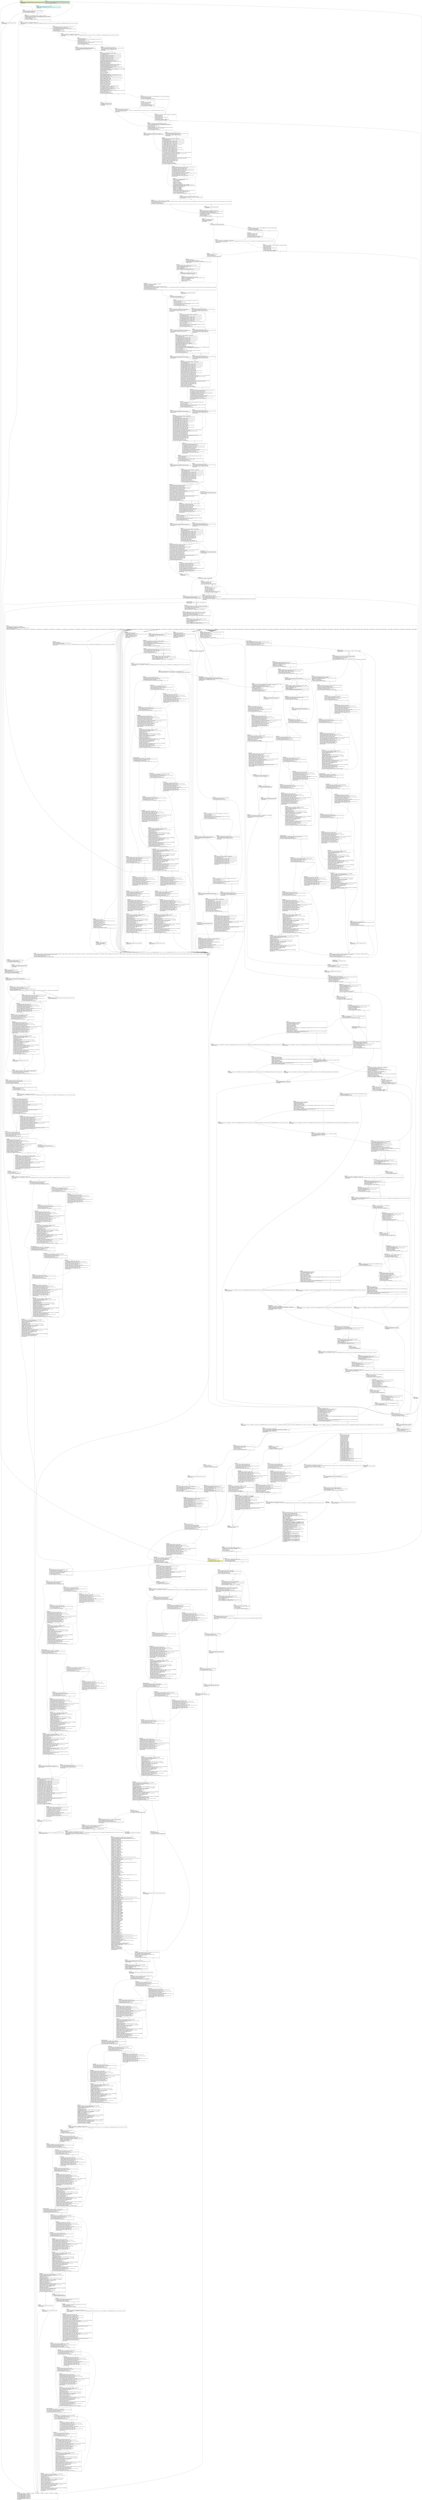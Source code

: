 digraph {
m_bb0 [shape = none, label  = <<table border="0" cellspacing="0">
<tr><td port="f1" border="1" colspan="2"><table bgcolor="LightYellow" border="0">
<tr><td align="left">if.then587:</td></tr>
<tr><td bgcolor="lightgreen" align="left">  %call592 = call %union.rec* @SearchGalley(%union.rec* %123, %union.rec* %32, i32 0, i32 1, i32 1, i32 0)</td></tr>
<tr><td bgcolor="#e8765c70" align="left">  br label %if.end610</td></tr>
</table>
</td>
<td port="f2" border="1" colspan="2"><table bgcolor="LightCyan" border="0">
<tr><td align="left">if.else593:</td></tr>
<tr><td bgcolor="lightgreen" align="left">  %call598 = call %union.rec* @SearchGalley(%union.rec* %123, %union.rec* %32, i32 0, i32 1, i32 0, i32 0)</td></tr>
<tr><td bgcolor="#e8765c70" align="left"> </td></tr>
<tr><td bgcolor="#e8765c70" align="left">  %cmp601 = icmp eq %union.rec* %call598, null</td></tr>
</table>
</td></tr>
<tr><td border="0" colspan="2"> </td>
<td border="1" port="f2T">T</td><td border="1" port="f2F">F</td>
</tr>
</table>> ]
f_bb0 [shape = none, label  = <<table  border="0" cellspacing="0">
<tr><td port="f" border="1" colspan="2"><table border="0">
<tr><td align="left">entry:</td></tr>
<tr><td align="left">  %hd_inners = alloca %union.rec*, align 8</td></tr>
<tr><td align="left">  %dest_index = alloca %union.rec*, align 8</td></tr>
<tr><td align="left">  %tg_inners = alloca %union.rec*, align 8</td></tr>
<tr><td align="left">  %recs = alloca %union.rec*, align 8</td></tr>
<tr><td align="left">  %c = alloca %struct.CONSTRAINT, align 4</td></tr>
<tr><td align="left">  %n1 = alloca %union.rec*, align 8</td></tr>
<tr><td align="left">  %why = alloca %union.rec*, align 8</td></tr>
<tr><td align="left">  %junk = alloca %union.rec*, align 8</td></tr>
<tr><td align="left">  %num1 = alloca [20 x i8], align 16</td></tr>
<tr><td align="left">  %num2 = alloca [20 x i8], align 16</td></tr>
<tr><td align="left">  %num13562 = alloca [20 x i8], align 16</td></tr>
<tr><td align="left">  %num23563 = alloca [20 x i8], align 16</td></tr>
<tr><td align="left">  %num13692 = alloca [20 x i8], align 16</td></tr>
<tr><td align="left">  %num23693 = alloca [20 x i8], align 16</td></tr>
<tr><td align="left">  %num13896 = alloca [20 x i8], align 16</td></tr>
<tr><td align="left">  %num23897 = alloca [20 x i8], align 16</td></tr>
<tr><td align="left">  %num13945 = alloca [20 x i8], align 16</td></tr>
<tr><td align="left">  %num23946 = alloca [20 x i8], align 16</td></tr>
<tr><td align="left">  %num14170 = alloca [20 x i8], align 16</td></tr>
<tr><td align="left">  %num24171 = alloca [20 x i8], align 16</td></tr>
<tr><td align="left">  %0 = bitcast %union.rec** %hd_inners to i8*</td></tr>
<tr><td align="left">  call void @llvm.lifetime.start.p0i8(i64 8, i8* nonnull %0) #5</td></tr>
<tr><td align="left">  %1 = bitcast %union.rec** %dest_index to i8*</td></tr>
<tr><td align="left">  call void @llvm.lifetime.start.p0i8(i64 8, i8* nonnull %1) #5</td></tr>
<tr><td align="left">  %2 = bitcast %union.rec** %tg_inners to i8*</td></tr>
<tr><td align="left">  call void @llvm.lifetime.start.p0i8(i64 8, i8* nonnull %2) #5</td></tr>
<tr><td align="left">  %3 = bitcast %union.rec** %recs to i8*</td></tr>
<tr><td align="left">  call void @llvm.lifetime.start.p0i8(i64 8, i8* nonnull %3) #5</td></tr>
<tr><td align="left">  %4 = bitcast %struct.CONSTRAINT* %c to i8*</td></tr>
<tr><td align="left">  call void @llvm.lifetime.start.p0i8(i64 16, i8* nonnull %4) #5</td></tr>
<tr><td align="left">  %5 = bitcast %union.rec** %n1 to i8*</td></tr>
<tr><td align="left">  call void @llvm.lifetime.start.p0i8(i64 8, i8* nonnull %5) #5</td></tr>
<tr><td align="left">  %6 = bitcast %union.rec** %why to i8*</td></tr>
<tr><td align="left">  call void @llvm.lifetime.start.p0i8(i64 8, i8* nonnull %6) #5</td></tr>
<tr><td align="left">  %7 = bitcast %union.rec** %junk to i8*</td></tr>
<tr><td align="left">  call void @llvm.lifetime.start.p0i8(i64 8, i8* nonnull %7) #5</td></tr>
<tr><td align="left">  %osucc = getelementptr inbounds %union.rec, %union.rec* %hd, i64 0, i32 0, i32 0, i64 1, i32 1</td></tr>
<tr><td align="left">  %8 = load %union.rec*, %union.rec** %osucc, align 8, !tbaa !3</td></tr>
<tr><td align="left">  %cmp.not = icmp eq %union.rec* %8, %hd</td></tr>
<tr><td align="left">  br i1 %cmp.not, label %if.then, label %entry.if.end_crit_edge</td></tr>
</table>
</td></tr>
<tr><td border="1" port="fT">T</td><td border="1" port="fF">F</td></tr>
</table>> ]
f_bb1 [shape = none, label  = <<table  border="0" cellspacing="0">
<tr><td port="f" border="1"><table border="0">
<tr><td align="left">entry.if.end_crit_edge:</td></tr>
<tr><td align="left">  %9 = bitcast %union.rec* %8 to %struct.word_type*</td></tr>
<tr><td align="left">  br label %if.end</td></tr>
</table>
</td></tr>
</table>> ]
f_bb2 [shape = none, label  = <<table  border="0" cellspacing="0">
<tr><td port="f" border="1"><table border="0">
<tr><td align="left">if.then:</td></tr>
<tr><td align="left">  %10 = load %struct.FILE_POS*, %struct.FILE_POS** @no_fpos, align 8, !tbaa !6</td></tr>
<tr><td align="left">  %call = tail call i8* (i32, i32, i8*, i32, %struct.FILE_POS*, ...) @Error(i32 1, i32 2, i8* getelementptr inbounds ([20 x i8], [20 x i8]* @.str, i64 0, i64 0), i32 0, %struct.FILE_POS* %10, i8* getelementptr inbounds ([24 x i8], [24 x i8]* @.str.5, i64 0, i64 0)) #5</td></tr>
<tr><td align="left">  %.phi.trans.insert = bitcast %union.rec** %osucc to %struct.word_type**</td></tr>
<tr><td align="left">  %.pre = load %struct.word_type*, %struct.word_type** %.phi.trans.insert, align 8, !tbaa !3</td></tr>
<tr><td align="left">  br label %if.end</td></tr>
</table>
</td></tr>
</table>> ]
f_bb3 [shape = none, label  = <<table  border="0" cellspacing="0">
<tr><td port="f" border="1"><table border="0">
<tr><td align="left">if.end:</td></tr>
<tr><td align="left">  %11 = phi %struct.word_type* [ %.pre, %if.then ], [ %9, %entry.if.end_crit_edge ]</td></tr>
<tr><td align="left">  %opred = getelementptr inbounds %struct.word_type, %struct.word_type* %11, i64 0, i32 0, i64 0, i32 0</td></tr>
<tr><td align="left">  br label %for.cond</td></tr>
</table>
</td></tr>
</table>> ]
f_bb4 [shape = none, label  = <<table  border="0" cellspacing="0">
<tr><td port="f" border="1"><table border="0">
<tr><td align="left">for.cond:</td></tr>
<tr><td align="left">  %hd_index.0.in = phi %union.rec** [ %opred, %if.end ], [ %opred15, %for.inc ]</td></tr>
<tr><td align="left">  %hd_index.0 = load %union.rec*, %union.rec** %hd_index.0.in, align 8, !tbaa !3</td></tr>
<tr><td align="left">  %otype = getelementptr inbounds %union.rec, %union.rec* %hd_index.0, i64 0, i32 0, i32 1, i32 0, i32 0</td></tr>
<tr><td align="left">  %12 = load i8, i8* %otype, align 8, !tbaa !3</td></tr>
<tr><td align="left">  switch i8 %12, label %if.then23 [
    i8 0, label %for.inc
    i8 120, label %if.end25.loopexit
  ]</td></tr>
</table>
</td></tr>
</table>> ]
f_bb5 [shape = none, label  = <<table  border="0" cellspacing="0">
<tr><td port="f" border="1"><table border="0">
<tr><td align="left">for.inc:</td></tr>
<tr><td align="left">  %opred15 = getelementptr inbounds %union.rec, %union.rec* %hd_index.0, i64 0, i32 0, i32 0, i64 0, i32 0</td></tr>
<tr><td align="left">  br label %for.cond, !llvm.loop !8</td></tr>
</table>
</td></tr>
</table>> ]
f_bb6 [shape = none, label  = <<table  border="0" cellspacing="0">
<tr><td port="f" border="1"><table border="0">
<tr><td align="left">if.then23:</td></tr>
<tr><td align="left">  %13 = load %struct.FILE_POS*, %struct.FILE_POS** @no_fpos, align 8, !tbaa !6</td></tr>
<tr><td align="left">  %call24 = tail call i8* (i32, i32, i8*, i32, %struct.FILE_POS*, ...) @Error(i32 1, i32 2, i8* getelementptr inbounds ([20 x i8], [20 x i8]* @.str, i64 0, i64 0), i32 0, %struct.FILE_POS* %13, i8* getelementptr inbounds ([30 x i8], [30 x i8]* @.str.6, i64 0, i64 0)) #5</td></tr>
<tr><td align="left">  br label %if.end25</td></tr>
</table>
</td></tr>
</table>> ]
f_bb7 [shape = none, label  = <<table  border="0" cellspacing="0">
<tr><td port="f" border="1"><table border="0">
<tr><td align="left">if.end25.loopexit:</td></tr>
<tr><td align="left">  br label %if.end25</td></tr>
</table>
</td></tr>
</table>> ]
f_bb8 [shape = none, label  = <<table  border="0" cellspacing="0">
<tr><td port="f" border="1"><table border="0">
<tr><td align="left">if.end25:</td></tr>
<tr><td align="left">  %otype8789 = getelementptr inbounds %union.rec, %union.rec* %hd_index.0, i64 0, i32 0, i32 1, i32 0, i32 0</td></tr>
<tr><td align="left">  store %union.rec* null, %union.rec** %tg_inners, align 8, !tbaa !6</td></tr>
<tr><td align="left">  store %union.rec* null, %union.rec** %hd_inners, align 8, !tbaa !6</td></tr>
<tr><td align="left">  %14 = getelementptr inbounds %union.rec, %union.rec* %hd, i64 0, i32 0, i32 2</td></tr>
<tr><td align="left">  %os23 = bitcast %union.SECOND_UNION* %14 to %struct.anon.2*</td></tr>
<tr><td align="left">  %osized = getelementptr inbounds %struct.anon.2, %struct.anon.2* %os23, i64 0, i32 2</td></tr>
<tr><td align="left">  %bf.load = load i16, i16* %osized, align 2</td></tr>
<tr><td align="left">  %bf.lshr31 = lshr i16 %bf.load, 8</td></tr>
<tr><td align="left">  %bf.clear32 = and i16 %bf.lshr31, 1</td></tr>
<tr><td align="left">  %bf.cast33 = zext i16 %bf.clear32 to i32</td></tr>
<tr><td align="left">  %owhereto = getelementptr inbounds %union.rec, %union.rec* %hd, i64 0, i32 0, i32 6, i32 0</td></tr>
<tr><td align="left">  %osucc47 = getelementptr inbounds %union.rec, %union.rec* %hd_index.0, i64 0, i32 0, i32 0, i64 1, i32 1</td></tr>
<tr><td align="left">  %ofoll_or_prec = bitcast %union.SECOND_UNION* %14 to i8*</td></tr>
<tr><td align="left">  %cmp764.not = icmp eq i16 %bf.clear32, 0</td></tr>
<tr><td align="left">  %obc = getelementptr inbounds %struct.CONSTRAINT, %struct.CONSTRAINT* %c, i64 0, i32 0</td></tr>
<tr><td align="left">  %obfc = getelementptr inbounds %struct.CONSTRAINT, %struct.CONSTRAINT* %c, i64 0, i32 1</td></tr>
<tr><td align="left">  %ofc = getelementptr inbounds %struct.CONSTRAINT, %struct.CONSTRAINT* %c, i64 0, i32 2</td></tr>
<tr><td align="left">  %oenclose_obj970 = getelementptr inbounds %union.rec, %union.rec* %hd, i64 0, i32 0, i32 12</td></tr>
<tr><td align="left">  %15 = bitcast %union.rec** %dest_index to %struct.closure_type**</td></tr>
<tr><td align="left">  %osucc1046 = getelementptr inbounds %union.rec, %union.rec* %hd, i64 0, i32 0, i32 0, i64 0, i32 1</td></tr>
<tr><td align="left">  %16 = bitcast %union.rec** %osucc1046 to %struct.word_type**</td></tr>
<tr><td align="left">  %17 = getelementptr inbounds %union.rec, %union.rec* %hd, i64 0, i32 0, i32 3</td></tr>
<tr><td align="left">  %arrayidx1703 = bitcast %union.THIRD_UNION* %17 to i32*</td></tr>
<tr><td align="left">  %ofwd = getelementptr inbounds %union.rec, %union.rec* %hd, i64 0, i32 0, i32 3, i32 1</td></tr>
<tr><td align="left">  %arrayidx1720 = bitcast [8 x i8]* %ofwd to i32*</td></tr>
<tr><td align="left">  %ofpos1738 = getelementptr inbounds %union.rec, %union.rec* %hd, i64 0, i32 0, i32 1, i32 0</td></tr>
<tr><td align="left">  %18 = getelementptr inbounds %union.rec, %union.rec* %hd, i64 0, i32 0, i32 5</td></tr>
<tr><td align="left">  %19 = and i16 %bf.load, 2</td></tr>
<tr><td align="left">  %tobool1823.not = icmp eq i16 %19, 0</td></tr>
<tr><td align="left">  %opred3418 = getelementptr %union.rec, %union.rec* %hd, i64 0, i32 0, i32 0, i64 0, i32 0</td></tr>
<tr><td align="left">  %20 = zext i16 %bf.clear32 to i64</td></tr>
<tr><td align="left">  %21 = getelementptr inbounds [20 x i8], [20 x i8]* %num1, i64 0, i64 0</td></tr>
<tr><td align="left">  %22 = getelementptr inbounds [20 x i8], [20 x i8]* %num2, i64 0, i64 0</td></tr>
<tr><td align="left">  %sub3657 = xor i32 %bf.cast33, 1</td></tr>
<tr><td align="left">  %23 = getelementptr inbounds [20 x i8], [20 x i8]* %num13692, i64 0, i64 0</td></tr>
<tr><td align="left">  %24 = getelementptr inbounds [20 x i8], [20 x i8]* %num23693, i64 0, i64 0</td></tr>
<tr><td align="left">  %olimiter3874 = getelementptr inbounds %union.rec, %union.rec* %hd, i64 0, i32 0, i32 11</td></tr>
<tr><td align="left">  %25 = getelementptr inbounds [20 x i8], [20 x i8]* %num13896, i64 0, i64 0</td></tr>
<tr><td align="left">  %26 = getelementptr inbounds [20 x i8], [20 x i8]* %num23897, i64 0, i64 0</td></tr>
<tr><td align="left">  %27 = zext i32 %sub3657 to i64</td></tr>
<tr><td align="left">  %28 = getelementptr inbounds [20 x i8], [20 x i8]* %num13945, i64 0, i64 0</td></tr>
<tr><td align="left">  %29 = getelementptr inbounds [20 x i8], [20 x i8]* %num23946, i64 0, i64 0</td></tr>
<tr><td align="left">  %30 = getelementptr inbounds [20 x i8], [20 x i8]* %num13562, i64 0, i64 0</td></tr>
<tr><td align="left">  %31 = getelementptr inbounds [20 x i8], [20 x i8]* %num23563, i64 0, i64 0</td></tr>
<tr><td align="left">  br label %for.cond34</td></tr>
</table>
</td></tr>
</table>> ]
f_bb9 [shape = none, label  = <<table  border="0" cellspacing="0">
<tr><td port="f" border="1" colspan="2"><table border="0">
<tr><td align="left">for.cond34:</td></tr>
<tr><td align="left">  %bf.load39 = phi i16 [ %bf.load, %if.end25 ], [ %bf.load39.pre, %if.end5202 ]</td></tr>
<tr><td align="left">  %need_precedes.0 = phi i32 [ undef, %if.end25 ], [ %need_precedes.2, %if.end5202 ]</td></tr>
<tr><td align="left">  %32 = load %union.rec*, %union.rec** %owhereto, align 8, !tbaa !3</td></tr>
<tr><td align="left">  %33 = and i16 %bf.load39, 2</td></tr>
<tr><td align="left">  %tobool.not = icmp eq i16 %33, 0</td></tr>
<tr><td align="left">  br i1 %tobool.not, label %if.else580, label %if.then43</td></tr>
</table>
</td></tr>
<tr><td border="1" port="fT">T</td><td border="1" port="fF">F</td></tr>
</table>> ]
f_bb10 [shape = none, label  = <<table  border="0" cellspacing="0">
<tr><td port="f" border="1" colspan="2"><table border="0">
<tr><td align="left">if.then43:</td></tr>
<tr><td align="left">  %34 = load %union.rec*, %union.rec** %osucc47, align 8, !tbaa !3</td></tr>
<tr><td align="left">  %call48 = call %union.rec* @SearchGalley(%union.rec* %34, %union.rec* %32, i32 1, i32 0, i32 1, i32 1)</td></tr>
<tr><td align="left">  %cmp49 = icmp eq %union.rec* %call48, null</td></tr>
<tr><td align="left">  br i1 %cmp49, label %for.cond56, label %if.else</td></tr>
</table>
</td></tr>
<tr><td border="1" port="fT">T</td><td border="1" port="fF">F</td></tr>
</table>> ]
f_bb11 [shape = none, label  = <<table  border="0" cellspacing="0">
<tr><td port="f" border="1" colspan="2"><table border="0">
<tr><td align="left">for.cond56:</td></tr>
<tr><td align="left">  %hd.pn = phi %union.rec* [ %link.0, %if.end116 ], [ %hd, %if.then43 ]</td></tr>
<tr><td align="left">  %link.0.in = getelementptr inbounds %union.rec, %union.rec* %hd.pn, i64 0, i32 0, i32 0, i64 0, i32 1</td></tr>
<tr><td align="left">  %link.0 = load %union.rec*, %union.rec** %link.0.in, align 8, !tbaa !3</td></tr>
<tr><td align="left">  %cmp57.not = icmp eq %union.rec* %link.0, %hd</td></tr>
<tr><td align="left">  br i1 %cmp57.not, label %if.end147, label %for.cond64</td></tr>
</table>
</td></tr>
<tr><td border="1" port="fT">T</td><td border="1" port="fF">F</td></tr>
</table>> ]
f_bb12 [shape = none, label  = <<table  border="0" cellspacing="0">
<tr><td port="f" border="1"><table border="0">
<tr><td align="left">for.cond64:</td></tr>
<tr><td align="left">  %link.0.pn = phi %union.rec* [ %y.2, %for.cond64 ], [ %link.0, %for.cond56 ]</td></tr>
<tr><td align="left">  %y.2.in = getelementptr inbounds %union.rec, %union.rec* %link.0.pn, i64 0, i32 0, i32 0, i64 1, i32 0</td></tr>
<tr><td align="left">  %y.2 = load %union.rec*, %union.rec** %y.2.in, align 8, !tbaa !3</td></tr>
<tr><td align="left">  %otype68 = getelementptr inbounds %union.rec, %union.rec* %y.2, i64 0, i32 0, i32 1, i32 0, i32 0</td></tr>
<tr><td align="left">  %35 = load i8, i8* %otype68, align 8, !tbaa !3</td></tr>
<tr><td align="left">  switch i8 %35, label %if.end116 [
    i8 0, label %for.cond64
    i8 9, label %if.then86
  ]</td></tr>
</table>
</td></tr>
</table>> ]
f_bb13 [shape = none, label  = <<table  border="0" cellspacing="0">
<tr><td port="f" border="1"><table border="0">
<tr><td align="left">if.then86:</td></tr>
<tr><td align="left">  %osucc92 = getelementptr inbounds %union.rec, %union.rec* %y.2, i64 0, i32 0, i32 0, i64 0, i32 1</td></tr>
<tr><td align="left">  %opred96 = getelementptr inbounds %union.rec, %union.rec* %y.2, i64 0, i32 0, i32 0, i64 0, i32 0</td></tr>
<tr><td align="left">  %cond.in = select i1 %cmp764.not, %union.rec** %osucc92, %union.rec** %opred96</td></tr>
<tr><td align="left">  %36 = bitcast %union.rec** %cond.in to %struct.word_type**</td></tr>
<tr><td align="left">  %cond8110 = load %struct.word_type*, %struct.word_type** %36, align 8, !tbaa !3</td></tr>
<tr><td align="left">  %opred100 = getelementptr inbounds %struct.word_type, %struct.word_type* %cond8110, i64 0, i32 0, i64 1, i32 0</td></tr>
<tr><td align="left">  br label %for.cond101</td></tr>
</table>
</td></tr>
</table>> ]
f_bb14 [shape = none, label  = <<table  border="0" cellspacing="0">
<tr><td port="f" border="1" colspan="2"><table border="0">
<tr><td align="left">for.cond101:</td></tr>
<tr><td align="left">  %y.3.in = phi %union.rec** [ %opred100, %if.then86 ], [ %opred114, %for.cond101 ]</td></tr>
<tr><td align="left">  %y.3 = load %union.rec*, %union.rec** %y.3.in, align 8, !tbaa !3</td></tr>
<tr><td align="left">  %otype105 = getelementptr inbounds %union.rec, %union.rec* %y.3, i64 0, i32 0, i32 1, i32 0, i32 0</td></tr>
<tr><td align="left">  %37 = load i8, i8* %otype105, align 8, !tbaa !3</td></tr>
<tr><td align="left">  %cmp107 = icmp eq i8 %37, 0</td></tr>
<tr><td align="left">  %opred114 = getelementptr inbounds %union.rec, %union.rec* %y.3, i64 0, i32 0, i32 0, i64 1, i32 0</td></tr>
<tr><td align="left">  br i1 %cmp107, label %for.cond101, label %if.end116, !llvm.loop !10</td></tr>
</table>
</td></tr>
<tr><td border="1" port="fT">T</td><td border="1" port="fF">F</td></tr>
</table>> ]
f_bb15 [shape = none, label  = <<table  border="0" cellspacing="0">
<tr><td port="f" border="1" colspan="2"><table border="0">
<tr><td align="left">if.end116:</td></tr>
<tr><td align="left">  %38 = phi i8 [ %37, %for.cond101 ], [ %35, %for.cond64 ]</td></tr>
<tr><td align="left">  %y.4 = phi %union.rec* [ %y.3, %for.cond101 ], [ %y.2, %for.cond64 ]</td></tr>
<tr><td align="left">  %.off8271 = add i8 %38, -9</td></tr>
<tr><td align="left">  %39 = icmp ult i8 %.off8271, 91</td></tr>
<tr><td align="left">  br i1 %39, label %if.then141, label %for.cond56, !llvm.loop !11</td></tr>
</table>
</td></tr>
<tr><td border="1" port="fT">T</td><td border="1" port="fF">F</td></tr>
</table>> ]
f_bb16 [shape = none, label  = <<table  border="0" cellspacing="0">
<tr><td port="f" border="1"><table border="0">
<tr><td align="left">if.then141:</td></tr>
<tr><td align="left">  %ofpos = getelementptr inbounds %union.rec, %union.rec* %y.4, i64 0, i32 0, i32 1, i32 0</td></tr>
<tr><td align="left">  %40 = load %union.rec*, %union.rec** %18, align 8, !tbaa !3</td></tr>
<tr><td align="left">  %call145 = call i8* @SymName(%union.rec* %40) #5</td></tr>
<tr><td align="left">  %call146 = call i8* (i32, i32, i8*, i32, %struct.FILE_POS*, ...) @Error(i32 19, i32 1, i8* getelementptr inbounds ([40 x i8], [40 x i8]* @.str.7, i64 0, i64 0), i32 2, %struct.FILE_POS* nonnull %ofpos, i8* %call145) #5</td></tr>
<tr><td align="left">  br label %if.end147</td></tr>
</table>
</td></tr>
</table>> ]
f_bb17 [shape = none, label  = <<table  border="0" cellspacing="0">
<tr><td port="f" border="1" colspan="2"><table border="0">
<tr><td align="left">if.end147:</td></tr>
<tr><td align="left">  %41 = load %union.rec*, %union.rec** %hd_inners, align 8, !tbaa !6</td></tr>
<tr><td align="left">  %cmp148.not = icmp eq %union.rec* %41, null</td></tr>
<tr><td align="left">  br i1 %cmp148.not, label %if.end152, label %if.then150</td></tr>
</table>
</td></tr>
<tr><td border="1" port="fT">T</td><td border="1" port="fF">F</td></tr>
</table>> ]
f_bb18 [shape = none, label  = <<table  border="0" cellspacing="0">
<tr><td port="f" border="1"><table border="0">
<tr><td align="left">if.then150:</td></tr>
<tr><td align="left">  %call151 = call i32 @DisposeObject(%union.rec* nonnull %41) #5</td></tr>
<tr><td align="left">  store %union.rec* null, %union.rec** %hd_inners, align 8, !tbaa !6</td></tr>
<tr><td align="left">  br label %if.end152</td></tr>
</table>
</td></tr>
</table>> ]
f_bb19 [shape = none, label  = <<table  border="0" cellspacing="0">
<tr><td port="f" border="1" colspan="2"><table border="0">
<tr><td align="left">if.end152:</td></tr>
<tr><td align="left">  %42 = load %union.rec*, %union.rec** %tg_inners, align 8, !tbaa !6</td></tr>
<tr><td align="left">  %cmp153.not = icmp eq %union.rec* %42, null</td></tr>
<tr><td align="left">  br i1 %cmp153.not, label %if.end157, label %if.then155</td></tr>
</table>
</td></tr>
<tr><td border="1" port="fT">T</td><td border="1" port="fF">F</td></tr>
</table>> ]
f_bb20 [shape = none, label  = <<table  border="0" cellspacing="0">
<tr><td port="f" border="1"><table border="0">
<tr><td align="left">if.then155:</td></tr>
<tr><td align="left">  %call156 = call i32 @DisposeObject(%union.rec* nonnull %42) #5</td></tr>
<tr><td align="left">  store %union.rec* null, %union.rec** %tg_inners, align 8, !tbaa !6</td></tr>
<tr><td align="left">  br label %if.end157</td></tr>
</table>
</td></tr>
</table>> ]
f_bb21 [shape = none, label  = <<table  border="0" cellspacing="0">
<tr><td port="f" border="1"><table border="0">
<tr><td align="left">if.end157:</td></tr>
<tr><td align="left">  call void @KillGalley(%union.rec* %hd, i32 0) #5</td></tr>
<tr><td align="left">  store %union.rec* null, %union.rec** %inners, align 8, !tbaa !6</td></tr>
<tr><td align="left">  br label %cleanup7327</td></tr>
</table>
</td></tr>
</table>> ]
f_bb22 [shape = none, label  = <<table  border="0" cellspacing="0">
<tr><td port="f" border="1" colspan="2"><table border="0">
<tr><td align="left">if.else:</td></tr>
<tr><td align="left">  %43 = getelementptr inbounds %union.rec, %union.rec* %call48, i64 0, i32 0, i32 5</td></tr>
<tr><td align="left">  %44 = bitcast %union.rec** %43 to %struct.closure_type**</td></tr>
<tr><td align="left">  %45 = load %struct.closure_type*, %struct.closure_type** %44, align 8, !tbaa !3</td></tr>
<tr><td align="left">  %oactual161 = getelementptr inbounds %struct.closure_type, %struct.closure_type* %45, i64 0, i32 5</td></tr>
<tr><td align="left">  %46 = load %union.rec*, %union.rec** %oactual161, align 8, !tbaa !3</td></tr>
<tr><td align="left">  %47 = load %union.rec*, %union.rec** @InputSym, align 8, !tbaa !6</td></tr>
<tr><td align="left">  %cmp162 = icmp eq %union.rec* %46, %47</td></tr>
<tr><td align="left">  br i1 %cmp162, label %if.then164, label %if.end615</td></tr>
</table>
</td></tr>
<tr><td border="1" port="fT">T</td><td border="1" port="fF">F</td></tr>
</table>> ]
f_bb23 [shape = none, label  = <<table  border="0" cellspacing="0">
<tr><td port="f" border="1" colspan="2"><table border="0">
<tr><td align="left">if.then164:</td></tr>
<tr><td align="left">  store %union.rec* %hd_index.0, %union.rec** @xx_hold, align 8, !tbaa !6</td></tr>
<tr><td align="left">  %48 = load %union.rec*, %union.rec** %osucc47, align 8, !tbaa !3</td></tr>
<tr><td align="left">  %cmp169.not8439 = icmp eq %union.rec* %48, %hd_index.0</td></tr>
<tr><td align="left">  br i1 %cmp169.not8439, label %while.cond287.preheader, label %while.body</td></tr>
</table>
</td></tr>
<tr><td border="1" port="fT">T</td><td border="1" port="fF">F</td></tr>
</table>> ]
f_bb24 [shape = none, label  = <<table  border="0" cellspacing="0">
<tr><td port="f" border="1" colspan="2"><table border="0">
<tr><td align="left">while.cond287.preheader:</td></tr>
<tr><td align="left">  %49 = phi %union.rec* [ %hd_index.0, %if.then164 ], [ %70, %cond.end249 ]</td></tr>
<tr><td align="left">  %osucc2918440 = getelementptr inbounds %union.rec, %union.rec* %49, i64 0, i32 0, i32 0, i64 0, i32 1</td></tr>
<tr><td align="left">  %50 = load %union.rec*, %union.rec** %osucc2918440, align 8, !tbaa !3</td></tr>
<tr><td align="left">  %cmp292.not8441 = icmp eq %union.rec* %50, %49</td></tr>
<tr><td align="left">  br i1 %cmp292.not8441, label %while.end414, label %while.body294</td></tr>
</table>
</td></tr>
<tr><td border="1" port="fT">T</td><td border="1" port="fF">F</td></tr>
</table>> ]
f_bb25 [shape = none, label  = <<table  border="0" cellspacing="0">
<tr><td port="f" border="1" colspan="2"><table border="0">
<tr><td align="left">while.body:</td></tr>
<tr><td align="left">  %51 = phi %union.rec* [ %71, %cond.end249 ], [ %48, %if.then164 ]</td></tr>
<tr><td align="left">  store %union.rec* %51, %union.rec** @xx_link, align 8, !tbaa !6</td></tr>
<tr><td align="left">  %osucc178 = getelementptr inbounds %union.rec, %union.rec* %51, i64 0, i32 0, i32 0, i64 1, i32 1</td></tr>
<tr><td align="left">  %52 = load %union.rec*, %union.rec** %osucc178, align 8, !tbaa !3</td></tr>
<tr><td align="left">  %cmp179 = icmp eq %union.rec* %52, %51</td></tr>
<tr><td align="left">  br i1 %cmp179, label %cond.end211, label %cond.false182</td></tr>
</table>
</td></tr>
<tr><td border="1" port="fT">T</td><td border="1" port="fF">F</td></tr>
</table>> ]
f_bb26 [shape = none, label  = <<table  border="0" cellspacing="0">
<tr><td port="f" border="1"><table border="0">
<tr><td align="left">cond.false182:</td></tr>
<tr><td align="left">  store %union.rec* %52, %union.rec** @zz_res, align 8, !tbaa !6</td></tr>
<tr><td align="left">  %53 = getelementptr inbounds %union.rec, %union.rec* %51, i64 0, i32 0, i32 0, i64 1, i32 0</td></tr>
<tr><td align="left">  %54 = load %union.rec*, %union.rec** %53, align 8, !tbaa !3</td></tr>
<tr><td align="left">  %opred194 = getelementptr inbounds %union.rec, %union.rec* %52, i64 0, i32 0, i32 0, i64 1, i32 0</td></tr>
<tr><td align="left">  store %union.rec* %54, %union.rec** %opred194, align 8, !tbaa !3</td></tr>
<tr><td align="left">  %55 = bitcast %union.rec** %53 to %struct.word_type**</td></tr>
<tr><td align="left">  %56 = load %struct.word_type*, %struct.word_type** %55, align 8, !tbaa !3</td></tr>
<tr><td align="left">  %osucc202 = getelementptr inbounds %struct.word_type, %struct.word_type* %56, i64 0, i32 0, i64 1, i32 1</td></tr>
<tr><td align="left">  store %union.rec* %52, %union.rec** %osucc202, align 8, !tbaa !3</td></tr>
<tr><td align="left">  store %union.rec* %51, %union.rec** %osucc178, align 8, !tbaa !3</td></tr>
<tr><td align="left">  %opred210 = getelementptr inbounds %union.rec, %union.rec* %51, i64 0, i32 0, i32 0, i64 1, i32 0</td></tr>
<tr><td align="left">  store %union.rec* %51, %union.rec** %opred210, align 8, !tbaa !3</td></tr>
<tr><td align="left">  br label %cond.end211</td></tr>
</table>
</td></tr>
</table>> ]
f_bb27 [shape = none, label  = <<table  border="0" cellspacing="0">
<tr><td port="f" border="1" colspan="2"><table border="0">
<tr><td align="left">cond.end211:</td></tr>
<tr><td align="left">  store %union.rec* %51, %union.rec** @zz_hold, align 8, !tbaa !6</td></tr>
<tr><td align="left">  %osucc216 = getelementptr inbounds %union.rec, %union.rec* %51, i64 0, i32 0, i32 0, i64 0, i32 1</td></tr>
<tr><td align="left">  %57 = load %union.rec*, %union.rec** %osucc216, align 8, !tbaa !3</td></tr>
<tr><td align="left">  %cmp217 = icmp eq %union.rec* %57, %51</td></tr>
<tr><td align="left">  br i1 %cmp217, label %cond.end249, label %cond.false220</td></tr>
</table>
</td></tr>
<tr><td border="1" port="fT">T</td><td border="1" port="fF">F</td></tr>
</table>> ]
f_bb28 [shape = none, label  = <<table  border="0" cellspacing="0">
<tr><td port="f" border="1"><table border="0">
<tr><td align="left">cond.false220:</td></tr>
<tr><td align="left">  store %union.rec* %57, %union.rec** @zz_res, align 8, !tbaa !6</td></tr>
<tr><td align="left">  %opred228 = getelementptr %union.rec, %union.rec* %51, i64 0, i32 0, i32 0, i64 0, i32 0</td></tr>
<tr><td align="left">  %58 = load %union.rec*, %union.rec** %opred228, align 8, !tbaa !3</td></tr>
<tr><td align="left">  %opred232 = getelementptr inbounds %union.rec, %union.rec* %57, i64 0, i32 0, i32 0, i64 0, i32 0</td></tr>
<tr><td align="left">  store %union.rec* %58, %union.rec** %opred232, align 8, !tbaa !3</td></tr>
<tr><td align="left">  %59 = load %union.rec*, %union.rec** @zz_res, align 8, !tbaa !6</td></tr>
<tr><td align="left">  %60 = load %struct.word_type**, %struct.word_type*** bitcast (%union.rec** @zz_hold to %struct.word_type***), align 8, !tbaa !6</td></tr>
<tr><td align="left">  %61 = load %struct.word_type*, %struct.word_type** %60, align 8, !tbaa !3</td></tr>
<tr><td align="left">  %osucc240 = getelementptr inbounds %struct.word_type, %struct.word_type* %61, i64 0, i32 0, i64 0, i32 1</td></tr>
<tr><td align="left">  store %union.rec* %59, %union.rec** %osucc240, align 8, !tbaa !3</td></tr>
<tr><td align="left">  %osucc244 = getelementptr inbounds %struct.word_type*, %struct.word_type** %60, i64 1</td></tr>
<tr><td align="left">  %62 = bitcast %struct.word_type** %osucc244 to %struct.word_type***</td></tr>
<tr><td align="left">  store %struct.word_type** %60, %struct.word_type*** %62, align 8, !tbaa !3</td></tr>
<tr><td align="left">  %63 = bitcast %struct.word_type** %60 to %struct.word_type***</td></tr>
<tr><td align="left">  store %struct.word_type** %60, %struct.word_type*** %63, align 8, !tbaa !3</td></tr>
<tr><td align="left">  %.pre8585 = load %union.rec*, %union.rec** @xx_link, align 8, !tbaa !6</td></tr>
<tr><td align="left">  br label %cond.end249</td></tr>
</table>
</td></tr>
</table>> ]
f_bb29 [shape = none, label  = <<table  border="0" cellspacing="0">
<tr><td port="f" border="1" colspan="2"><table border="0">
<tr><td align="left">cond.end249:</td></tr>
<tr><td align="left">  %64 = phi %union.rec* [ %51, %cond.end211 ], [ %.pre8585, %cond.false220 ]</td></tr>
<tr><td align="left">  store %union.rec* %64, %union.rec** @zz_hold, align 8, !tbaa !6</td></tr>
<tr><td align="left">  %otype254 = getelementptr inbounds %union.rec, %union.rec* %64, i64 0, i32 0, i32 1, i32 0, i32 0</td></tr>
<tr><td align="left">  %65 = load i8, i8* %otype254, align 8, !tbaa !3</td></tr>
<tr><td align="left">  %.off = add i8 %65, -11</td></tr>
<tr><td align="left">  %switch = icmp ult i8 %.off, 2</td></tr>
<tr><td align="left">  %66 = getelementptr inbounds %union.rec, %union.rec* %64, i64 0, i32 0, i32 1, i32 0, i32 1</td></tr>
<tr><td align="left">  %idxprom = zext i8 %65 to i64</td></tr>
<tr><td align="left">  %arrayidx275 = getelementptr inbounds [0 x i8], [0 x i8]* @zz_lengths, i64 0, i64 %idxprom</td></tr>
<tr><td align="left">  %cond278.in.in = select i1 %switch, i8* %66, i8* %arrayidx275</td></tr>
<tr><td align="left">  %cond278.in = load i8, i8* %cond278.in.in, align 1, !tbaa !3</td></tr>
<tr><td align="left">  %cond278 = zext i8 %cond278.in to i32</td></tr>
<tr><td align="left">  store i32 %cond278, i32* @zz_size, align 4, !tbaa !12</td></tr>
<tr><td align="left">  %idxprom279 = zext i8 %cond278.in to i64</td></tr>
<tr><td align="left">  %arrayidx280 = getelementptr inbounds [0 x %union.rec*], [0 x %union.rec*]* @zz_free, i64 0, i64 %idxprom279</td></tr>
<tr><td align="left">  %67 = load %union.rec*, %union.rec** %arrayidx280, align 8, !tbaa !6</td></tr>
<tr><td align="left">  %opred284 = getelementptr %union.rec, %union.rec* %64, i64 0, i32 0, i32 0, i64 0, i32 0</td></tr>
<tr><td align="left">  store %union.rec* %67, %union.rec** %opred284, align 8, !tbaa !3</td></tr>
<tr><td align="left">  %68 = load %union.rec*, %union.rec** @zz_hold, align 8, !tbaa !6</td></tr>
<tr><td align="left">  %69 = load i32, i32* @zz_size, align 4, !tbaa !12</td></tr>
<tr><td align="left">  %idxprom285 = sext i32 %69 to i64</td></tr>
<tr><td align="left">  %arrayidx286 = getelementptr inbounds [0 x %union.rec*], [0 x %union.rec*]* @zz_free, i64 0, i64 %idxprom285</td></tr>
<tr><td align="left">  store %union.rec* %68, %union.rec** %arrayidx286, align 8, !tbaa !6</td></tr>
<tr><td align="left">  %70 = load %union.rec*, %union.rec** @xx_hold, align 8, !tbaa !6</td></tr>
<tr><td align="left">  %osucc168 = getelementptr inbounds %union.rec, %union.rec* %70, i64 0, i32 0, i32 0, i64 1, i32 1</td></tr>
<tr><td align="left">  %71 = load %union.rec*, %union.rec** %osucc168, align 8, !tbaa !3</td></tr>
<tr><td align="left">  %cmp169.not = icmp eq %union.rec* %71, %70</td></tr>
<tr><td align="left">  br i1 %cmp169.not, label %while.cond287.preheader, label %while.body, !llvm.loop !14</td></tr>
</table>
</td></tr>
<tr><td border="1" port="fT">T</td><td border="1" port="fF">F</td></tr>
</table>> ]
f_bb30 [shape = none, label  = <<table  border="0" cellspacing="0">
<tr><td port="f" border="1" colspan="2"><table border="0">
<tr><td align="left">while.body294:</td></tr>
<tr><td align="left">  %72 = phi %union.rec* [ %92, %cond.end373 ], [ %50, %while.cond287.preheader ]</td></tr>
<tr><td align="left">  store %union.rec* %72, %union.rec** @xx_link, align 8, !tbaa !6</td></tr>
<tr><td align="left">  %osucc302 = getelementptr inbounds %union.rec, %union.rec* %72, i64 0, i32 0, i32 0, i64 1, i32 1</td></tr>
<tr><td align="left">  %73 = load %union.rec*, %union.rec** %osucc302, align 8, !tbaa !3</td></tr>
<tr><td align="left">  %cmp303 = icmp eq %union.rec* %73, %72</td></tr>
<tr><td align="left">  br i1 %cmp303, label %cond.end335, label %cond.false306</td></tr>
</table>
</td></tr>
<tr><td border="1" port="fT">T</td><td border="1" port="fF">F</td></tr>
</table>> ]
f_bb31 [shape = none, label  = <<table  border="0" cellspacing="0">
<tr><td port="f" border="1"><table border="0">
<tr><td align="left">cond.false306:</td></tr>
<tr><td align="left">  store %union.rec* %73, %union.rec** @zz_res, align 8, !tbaa !6</td></tr>
<tr><td align="left">  %74 = getelementptr inbounds %union.rec, %union.rec* %72, i64 0, i32 0, i32 0, i64 1, i32 0</td></tr>
<tr><td align="left">  %75 = load %union.rec*, %union.rec** %74, align 8, !tbaa !3</td></tr>
<tr><td align="left">  %opred318 = getelementptr inbounds %union.rec, %union.rec* %73, i64 0, i32 0, i32 0, i64 1, i32 0</td></tr>
<tr><td align="left">  store %union.rec* %75, %union.rec** %opred318, align 8, !tbaa !3</td></tr>
<tr><td align="left">  %76 = bitcast %union.rec** %74 to %struct.word_type**</td></tr>
<tr><td align="left">  %77 = load %struct.word_type*, %struct.word_type** %76, align 8, !tbaa !3</td></tr>
<tr><td align="left">  %osucc326 = getelementptr inbounds %struct.word_type, %struct.word_type* %77, i64 0, i32 0, i64 1, i32 1</td></tr>
<tr><td align="left">  store %union.rec* %73, %union.rec** %osucc326, align 8, !tbaa !3</td></tr>
<tr><td align="left">  store %union.rec* %72, %union.rec** %osucc302, align 8, !tbaa !3</td></tr>
<tr><td align="left">  %opred334 = getelementptr inbounds %union.rec, %union.rec* %72, i64 0, i32 0, i32 0, i64 1, i32 0</td></tr>
<tr><td align="left">  store %union.rec* %72, %union.rec** %opred334, align 8, !tbaa !3</td></tr>
<tr><td align="left">  br label %cond.end335</td></tr>
</table>
</td></tr>
</table>> ]
f_bb32 [shape = none, label  = <<table  border="0" cellspacing="0">
<tr><td port="f" border="1" colspan="2"><table border="0">
<tr><td align="left">cond.end335:</td></tr>
<tr><td align="left">  store %union.rec* %72, %union.rec** @zz_hold, align 8, !tbaa !6</td></tr>
<tr><td align="left">  %osucc340 = getelementptr inbounds %union.rec, %union.rec* %72, i64 0, i32 0, i32 0, i64 0, i32 1</td></tr>
<tr><td align="left">  %78 = load %union.rec*, %union.rec** %osucc340, align 8, !tbaa !3</td></tr>
<tr><td align="left">  %cmp341 = icmp eq %union.rec* %78, %72</td></tr>
<tr><td align="left">  br i1 %cmp341, label %cond.end373, label %cond.false344</td></tr>
</table>
</td></tr>
<tr><td border="1" port="fT">T</td><td border="1" port="fF">F</td></tr>
</table>> ]
f_bb33 [shape = none, label  = <<table  border="0" cellspacing="0">
<tr><td port="f" border="1"><table border="0">
<tr><td align="left">cond.false344:</td></tr>
<tr><td align="left">  store %union.rec* %78, %union.rec** @zz_res, align 8, !tbaa !6</td></tr>
<tr><td align="left">  %opred352 = getelementptr %union.rec, %union.rec* %72, i64 0, i32 0, i32 0, i64 0, i32 0</td></tr>
<tr><td align="left">  %79 = load %union.rec*, %union.rec** %opred352, align 8, !tbaa !3</td></tr>
<tr><td align="left">  %opred356 = getelementptr inbounds %union.rec, %union.rec* %78, i64 0, i32 0, i32 0, i64 0, i32 0</td></tr>
<tr><td align="left">  store %union.rec* %79, %union.rec** %opred356, align 8, !tbaa !3</td></tr>
<tr><td align="left">  %80 = load %union.rec*, %union.rec** @zz_res, align 8, !tbaa !6</td></tr>
<tr><td align="left">  %81 = load %struct.word_type**, %struct.word_type*** bitcast (%union.rec** @zz_hold to %struct.word_type***), align 8, !tbaa !6</td></tr>
<tr><td align="left">  %82 = load %struct.word_type*, %struct.word_type** %81, align 8, !tbaa !3</td></tr>
<tr><td align="left">  %osucc364 = getelementptr inbounds %struct.word_type, %struct.word_type* %82, i64 0, i32 0, i64 0, i32 1</td></tr>
<tr><td align="left">  store %union.rec* %80, %union.rec** %osucc364, align 8, !tbaa !3</td></tr>
<tr><td align="left">  %osucc368 = getelementptr inbounds %struct.word_type*, %struct.word_type** %81, i64 1</td></tr>
<tr><td align="left">  %83 = bitcast %struct.word_type** %osucc368 to %struct.word_type***</td></tr>
<tr><td align="left">  store %struct.word_type** %81, %struct.word_type*** %83, align 8, !tbaa !3</td></tr>
<tr><td align="left">  %84 = bitcast %struct.word_type** %81 to %struct.word_type***</td></tr>
<tr><td align="left">  store %struct.word_type** %81, %struct.word_type*** %84, align 8, !tbaa !3</td></tr>
<tr><td align="left">  %.pre8586 = load %union.rec*, %union.rec** @xx_link, align 8, !tbaa !6</td></tr>
<tr><td align="left">  br label %cond.end373</td></tr>
</table>
</td></tr>
</table>> ]
f_bb34 [shape = none, label  = <<table  border="0" cellspacing="0">
<tr><td port="f" border="1" colspan="2"><table border="0">
<tr><td align="left">cond.end373:</td></tr>
<tr><td align="left">  %85 = phi %union.rec* [ %72, %cond.end335 ], [ %.pre8586, %cond.false344 ]</td></tr>
<tr><td align="left">  store %union.rec* %85, %union.rec** @zz_hold, align 8, !tbaa !6</td></tr>
<tr><td align="left">  %otype378 = getelementptr inbounds %union.rec, %union.rec* %85, i64 0, i32 0, i32 1, i32 0, i32 0</td></tr>
<tr><td align="left">  %86 = load i8, i8* %otype378, align 8, !tbaa !3</td></tr>
<tr><td align="left">  %.off8116 = add i8 %86, -11</td></tr>
<tr><td align="left">  %switch8117 = icmp ult i8 %.off8116, 2</td></tr>
<tr><td align="left">  %87 = getelementptr inbounds %union.rec, %union.rec* %85, i64 0, i32 0, i32 1, i32 0, i32 1</td></tr>
<tr><td align="left">  %idxprom401 = zext i8 %86 to i64</td></tr>
<tr><td align="left">  %arrayidx402 = getelementptr inbounds [0 x i8], [0 x i8]* @zz_lengths, i64 0, i64 %idxprom401</td></tr>
<tr><td align="left">  %cond405.in.in = select i1 %switch8117, i8* %87, i8* %arrayidx402</td></tr>
<tr><td align="left">  %cond405.in = load i8, i8* %cond405.in.in, align 1, !tbaa !3</td></tr>
<tr><td align="left">  %cond405 = zext i8 %cond405.in to i32</td></tr>
<tr><td align="left">  store i32 %cond405, i32* @zz_size, align 4, !tbaa !12</td></tr>
<tr><td align="left">  %idxprom406 = zext i8 %cond405.in to i64</td></tr>
<tr><td align="left">  %arrayidx407 = getelementptr inbounds [0 x %union.rec*], [0 x %union.rec*]* @zz_free, i64 0, i64 %idxprom406</td></tr>
<tr><td align="left">  %88 = load %union.rec*, %union.rec** %arrayidx407, align 8, !tbaa !6</td></tr>
<tr><td align="left">  %opred411 = getelementptr %union.rec, %union.rec* %85, i64 0, i32 0, i32 0, i64 0, i32 0</td></tr>
<tr><td align="left">  store %union.rec* %88, %union.rec** %opred411, align 8, !tbaa !3</td></tr>
<tr><td align="left">  %89 = load %union.rec*, %union.rec** @zz_hold, align 8, !tbaa !6</td></tr>
<tr><td align="left">  %90 = load i32, i32* @zz_size, align 4, !tbaa !12</td></tr>
<tr><td align="left">  %idxprom412 = sext i32 %90 to i64</td></tr>
<tr><td align="left">  %arrayidx413 = getelementptr inbounds [0 x %union.rec*], [0 x %union.rec*]* @zz_free, i64 0, i64 %idxprom412</td></tr>
<tr><td align="left">  store %union.rec* %89, %union.rec** %arrayidx413, align 8, !tbaa !6</td></tr>
<tr><td align="left">  %91 = load %union.rec*, %union.rec** @xx_hold, align 8, !tbaa !6</td></tr>
<tr><td align="left">  %osucc291 = getelementptr inbounds %union.rec, %union.rec* %91, i64 0, i32 0, i32 0, i64 0, i32 1</td></tr>
<tr><td align="left">  %92 = load %union.rec*, %union.rec** %osucc291, align 8, !tbaa !3</td></tr>
<tr><td align="left">  %cmp292.not = icmp eq %union.rec* %92, %91</td></tr>
<tr><td align="left">  br i1 %cmp292.not, label %while.end414, label %while.body294, !llvm.loop !15</td></tr>
</table>
</td></tr>
<tr><td border="1" port="fT">T</td><td border="1" port="fF">F</td></tr>
</table>> ]
f_bb35 [shape = none, label  = <<table  border="0" cellspacing="0">
<tr><td port="f" border="1" colspan="2"><table border="0">
<tr><td align="left">while.end414:</td></tr>
<tr><td align="left">  %.lcssa8281 = phi %union.rec* [ %49, %while.cond287.preheader ], [ %91, %cond.end373 ]</td></tr>
<tr><td align="left">  store %union.rec* %.lcssa8281, %union.rec** @zz_hold, align 8, !tbaa !6</td></tr>
<tr><td align="left">  %otype418 = getelementptr inbounds %union.rec, %union.rec* %.lcssa8281, i64 0, i32 0, i32 1, i32 0, i32 0</td></tr>
<tr><td align="left">  %93 = load i8, i8* %otype418, align 8, !tbaa !3</td></tr>
<tr><td align="left">  %.off8118 = add i8 %93, -11</td></tr>
<tr><td align="left">  %switch8119 = icmp ult i8 %.off8118, 2</td></tr>
<tr><td align="left">  %94 = getelementptr inbounds %union.rec, %union.rec* %.lcssa8281, i64 0, i32 0, i32 1, i32 0, i32 1</td></tr>
<tr><td align="left">  %idxprom441 = zext i8 %93 to i64</td></tr>
<tr><td align="left">  %arrayidx442 = getelementptr inbounds [0 x i8], [0 x i8]* @zz_lengths, i64 0, i64 %idxprom441</td></tr>
<tr><td align="left">  %cond445.in.in = select i1 %switch8119, i8* %94, i8* %arrayidx442</td></tr>
<tr><td align="left">  %cond445.in = load i8, i8* %cond445.in.in, align 1, !tbaa !3</td></tr>
<tr><td align="left">  %cond445 = zext i8 %cond445.in to i32</td></tr>
<tr><td align="left">  store i32 %cond445, i32* @zz_size, align 4, !tbaa !12</td></tr>
<tr><td align="left">  %idxprom446 = zext i8 %cond445.in to i64</td></tr>
<tr><td align="left">  %arrayidx447 = getelementptr inbounds [0 x %union.rec*], [0 x %union.rec*]* @zz_free, i64 0, i64 %idxprom446</td></tr>
<tr><td align="left">  %95 = load %union.rec*, %union.rec** %arrayidx447, align 8, !tbaa !6</td></tr>
<tr><td align="left">  %opred451 = getelementptr %union.rec, %union.rec* %.lcssa8281, i64 0, i32 0, i32 0, i64 0, i32 0</td></tr>
<tr><td align="left">  store %union.rec* %95, %union.rec** %opred451, align 8, !tbaa !3</td></tr>
<tr><td align="left">  %96 = load %union.rec*, %union.rec** @zz_hold, align 8, !tbaa !6</td></tr>
<tr><td align="left">  %97 = load i32, i32* @zz_size, align 4, !tbaa !12</td></tr>
<tr><td align="left">  %idxprom452 = sext i32 %97 to i64</td></tr>
<tr><td align="left">  %arrayidx453 = getelementptr inbounds [0 x %union.rec*], [0 x %union.rec*]* @zz_free, i64 0, i64 %idxprom452</td></tr>
<tr><td align="left">  store %union.rec* %96, %union.rec** %arrayidx453, align 8, !tbaa !6</td></tr>
<tr><td align="left">  %98 = load i8, i8* getelementptr inbounds ([0 x i8], [0 x i8]* @zz_lengths, i64 0, i64 0), align 1, !tbaa !3</td></tr>
<tr><td align="left">  %conv454 = zext i8 %98 to i32</td></tr>
<tr><td align="left">  store i32 %conv454, i32* @zz_size, align 4, !tbaa !12</td></tr>
<tr><td align="left">  %conv455 = zext i8 %98 to i64</td></tr>
<tr><td align="left">  %arrayidx462 = getelementptr inbounds [0 x %union.rec*], [0 x %union.rec*]* @zz_free, i64 0, i64 %conv455</td></tr>
<tr><td align="left">  %99 = load %union.rec*, %union.rec** %arrayidx462, align 8, !tbaa !6</td></tr>
<tr><td align="left">  %cmp463 = icmp eq %union.rec* %99, null</td></tr>
<tr><td align="left">  br i1 %cmp463, label %if.then465, label %if.else467</td></tr>
</table>
</td></tr>
<tr><td border="1" port="fT">T</td><td border="1" port="fF">F</td></tr>
</table>> ]
f_bb36 [shape = none, label  = <<table  border="0" cellspacing="0">
<tr><td port="f" border="1"><table border="0">
<tr><td align="left">if.then465:</td></tr>
<tr><td align="left">  %100 = load %struct.FILE_POS*, %struct.FILE_POS** @no_fpos, align 8, !tbaa !6</td></tr>
<tr><td align="left">  %call466 = call %union.rec* @GetMemory(i32 %conv454, %struct.FILE_POS* %100) #5</td></tr>
<tr><td align="left">  br label %cond.end536</td></tr>
</table>
</td></tr>
</table>> ]
f_bb37 [shape = none, label  = <<table  border="0" cellspacing="0">
<tr><td port="f" border="1"><table border="0">
<tr><td align="left">if.else467:</td></tr>
<tr><td align="left">  store %union.rec* %99, %union.rec** @zz_hold, align 8, !tbaa !6</td></tr>
<tr><td align="left">  %opred473 = getelementptr inbounds %union.rec, %union.rec* %99, i64 0, i32 0, i32 0, i64 0, i32 0</td></tr>
<tr><td align="left">  %101 = load %union.rec*, %union.rec** %opred473, align 8, !tbaa !3</td></tr>
<tr><td align="left">  store %union.rec* %101, %union.rec** %arrayidx462, align 8, !tbaa !6</td></tr>
<tr><td align="left">  br label %cond.end536</td></tr>
</table>
</td></tr>
</table>> ]
f_bb38 [shape = none, label  = <<table  border="0" cellspacing="0">
<tr><td port="f" border="1" colspan="2"><table border="0">
<tr><td align="left">cond.end536:</td></tr>
<tr><td align="left">  %.in8664 = phi %union.rec* [ %call466, %if.then465 ], [ %99, %if.else467 ]</td></tr>
<tr><td align="left">  %102 = getelementptr inbounds %union.rec, %union.rec* %.in8664, i64 0, i32 0, i32 1, i32 0, i32 0</td></tr>
<tr><td align="left">  store i8 0, i8* %102, align 8, !tbaa !3</td></tr>
<tr><td align="left">  %103 = getelementptr inbounds %union.rec, %union.rec* %.in8664, i64 0, i32 0, i32 0, i64 1, i32 1</td></tr>
<tr><td align="left">  store %union.rec* %.in8664, %union.rec** %103, align 8, !tbaa !3</td></tr>
<tr><td align="left">  %104 = getelementptr inbounds %union.rec, %union.rec* %.in8664, i64 0, i32 0, i32 0, i64 1, i32 0</td></tr>
<tr><td align="left">  store %union.rec* %.in8664, %union.rec** %104, align 8, !tbaa !3</td></tr>
<tr><td align="left">  %105 = getelementptr inbounds %union.rec, %union.rec* %.in8664, i64 0, i32 0, i32 0, i64 0, i32 1</td></tr>
<tr><td align="left">  store %union.rec* %.in8664, %union.rec** %105, align 8, !tbaa !3</td></tr>
<tr><td align="left">  %106 = getelementptr %union.rec, %union.rec* %.in8664, i64 0, i32 0, i32 0, i64 0, i32 0</td></tr>
<tr><td align="left">  store %union.rec* %.in8664, %union.rec** %106, align 8, !tbaa !3</td></tr>
<tr><td align="left">  store %union.rec* %.in8664, %union.rec** @xx_link, align 8, !tbaa !6</td></tr>
<tr><td align="left">  store %union.rec* %.in8664, %union.rec** @zz_res, align 8, !tbaa !6</td></tr>
<tr><td align="left">  store %union.rec* %call48, %union.rec** @zz_hold, align 8, !tbaa !6</td></tr>
<tr><td align="left">  %opred509 = getelementptr %union.rec, %union.rec* %call48, i64 0, i32 0, i32 0, i64 0, i32 0</td></tr>
<tr><td align="left">  %107 = load %union.rec*, %union.rec** %opred509, align 8, !tbaa !3</td></tr>
<tr><td align="left">  store %union.rec* %107, %union.rec** @zz_tmp, align 8, !tbaa !6</td></tr>
<tr><td align="left">  %opred513 = getelementptr %union.rec, %union.rec* %.in8664, i64 0, i32 0, i32 0, i64 0, i32 0</td></tr>
<tr><td align="left">  %108 = load %union.rec*, %union.rec** %opred513, align 8, !tbaa !3</td></tr>
<tr><td align="left">  store %union.rec* %108, %union.rec** %opred509, align 8, !tbaa !3</td></tr>
<tr><td align="left">  %109 = load %union.rec*, %union.rec** @zz_hold, align 8, !tbaa !6</td></tr>
<tr><td align="left">  %110 = load %struct.word_type**, %struct.word_type*** bitcast (%union.rec** @zz_res to %struct.word_type***), align 8, !tbaa !6</td></tr>
<tr><td align="left">  %111 = load %struct.word_type*, %struct.word_type** %110, align 8, !tbaa !3</td></tr>
<tr><td align="left">  %osucc525 = getelementptr inbounds %struct.word_type, %struct.word_type* %111, i64 0, i32 0, i64 0, i32 1</td></tr>
<tr><td align="left">  store %union.rec* %109, %union.rec** %osucc525, align 8, !tbaa !3</td></tr>
<tr><td align="left">  %112 = load %union.rec*, %union.rec** @zz_tmp, align 8, !tbaa !6</td></tr>
<tr><td align="left">  %opred529 = bitcast %struct.word_type** %110 to %union.rec**</td></tr>
<tr><td align="left">  store %union.rec* %112, %union.rec** %opred529, align 8, !tbaa !3</td></tr>
<tr><td align="left">  %113 = load %union.rec*, %union.rec** @zz_res, align 8, !tbaa !6</td></tr>
<tr><td align="left">  %114 = load %struct.word_type*, %struct.word_type** bitcast (%union.rec** @zz_tmp to %struct.word_type**), align 8, !tbaa !6</td></tr>
<tr><td align="left">  %osucc533 = getelementptr inbounds %struct.word_type, %struct.word_type* %114, i64 0, i32 0, i64 0, i32 1</td></tr>
<tr><td align="left">  store %union.rec* %113, %union.rec** %osucc533, align 8, !tbaa !3</td></tr>
<tr><td align="left">  %115 = load %union.rec*, %union.rec** @xx_link, align 8, !tbaa !6</td></tr>
<tr><td align="left">  store %union.rec* %115, %union.rec** @zz_res, align 8, !tbaa !6</td></tr>
<tr><td align="left">  store %union.rec* %hd, %union.rec** @zz_hold, align 8, !tbaa !6</td></tr>
<tr><td align="left">  %cmp538 = icmp eq %union.rec* %hd, null</td></tr>
<tr><td align="left">  %cmp542 = icmp eq %union.rec* %115, null</td></tr>
<tr><td align="left">  %or.cond8120 = select i1 %cmp538, i1 true, i1 %cmp542</td></tr>
<tr><td align="left">  br i1 %or.cond8120, label %cond.end576, label %cond.false545</td></tr>
</table>
</td></tr>
<tr><td border="1" port="fT">T</td><td border="1" port="fF">F</td></tr>
</table>> ]
f_bb39 [shape = none, label  = <<table  border="0" cellspacing="0">
<tr><td port="f" border="1"><table border="0">
<tr><td align="left">cond.false545:</td></tr>
<tr><td align="left">  %opred549 = getelementptr inbounds %union.rec, %union.rec* %hd, i64 0, i32 0, i32 0, i64 1, i32 0</td></tr>
<tr><td align="left">  %116 = load %union.rec*, %union.rec** %opred549, align 8, !tbaa !3</td></tr>
<tr><td align="left">  store %union.rec* %116, %union.rec** @zz_tmp, align 8, !tbaa !6</td></tr>
<tr><td align="left">  %117 = getelementptr inbounds %union.rec, %union.rec* %115, i64 0, i32 0, i32 0, i64 1, i32 0</td></tr>
<tr><td align="left">  %118 = load %union.rec*, %union.rec** %117, align 8, !tbaa !3</td></tr>
<tr><td align="left">  %119 = getelementptr inbounds %union.rec, %union.rec* %hd, i64 0, i32 0, i32 0, i64 1, i32 0</td></tr>
<tr><td align="left">  store %union.rec* %118, %union.rec** %119, align 8, !tbaa !3</td></tr>
<tr><td align="left">  %120 = bitcast %union.rec** %117 to %struct.word_type**</td></tr>
<tr><td align="left">  %121 = load %struct.word_type*, %struct.word_type** %120, align 8, !tbaa !3</td></tr>
<tr><td align="left">  %osucc565 = getelementptr inbounds %struct.word_type, %struct.word_type* %121, i64 0, i32 0, i64 1, i32 1</td></tr>
<tr><td align="left">  store %union.rec* %hd, %union.rec** %osucc565, align 8, !tbaa !3</td></tr>
<tr><td align="left">  store %union.rec* %116, %union.rec** %117, align 8, !tbaa !3</td></tr>
<tr><td align="left">  %osucc573 = getelementptr inbounds %union.rec, %union.rec* %116, i64 0, i32 0, i32 0, i64 1, i32 1</td></tr>
<tr><td align="left">  store %union.rec* %115, %union.rec** %osucc573, align 8, !tbaa !3</td></tr>
<tr><td align="left">  br label %cond.end576</td></tr>
</table>
</td></tr>
</table>> ]
f_bb40 [shape = none, label  = <<table  border="0" cellspacing="0">
<tr><td port="f" border="1"><table border="0">
<tr><td align="left">cond.end576:</td></tr>
<tr><td align="left">  store %union.rec* null, %union.rec** %inners, align 8, !tbaa !6</td></tr>
<tr><td align="left">  br label %cleanup7327</td></tr>
</table>
</td></tr>
</table>> ]
f_bb41 [shape = none, label  = <<table  border="0" cellspacing="0">
<tr><td port="f" border="1" colspan="2"><table border="0">
<tr><td align="left">if.else580:</td></tr>
<tr><td align="left">  %122 = load i8, i8* %ofoll_or_prec, align 8, !tbaa !3</td></tr>
<tr><td align="left">  %cmp585 = icmp eq i8 %122, -123</td></tr>
<tr><td align="left">  %123 = load %union.rec*, %union.rec** %osucc47, align 8, !tbaa !3</td></tr>
<tr><td bgcolor="yellow" align="left">  br i1 %cmp585, label %if.then587, label %if.else593</td></tr>
</table>
</td></tr>
<tr><td border="1" port="fT">T</td><td border="1" port="fF">F</td></tr>
</table>> ]
f_bb42 [shape = none,  xlabel="R", label  = <<table  bgcolor="LightCyan"  border="0" cellspacing="0">
<tr><td port="f" border="1"><table border="0">
<tr><td align="left">if.then603:</td></tr>
<tr><td align="left">  %124 = load %union.rec*, %union.rec** %osucc47, align 8, !tbaa !3</td></tr>
<tr><td align="left">  %call608 = call %union.rec* @SearchGalley(%union.rec* %124, %union.rec* %32, i32 1, i32 1, i32 1, i32 0)</td></tr>
<tr><td align="left">  br label %if.end610</td></tr>
</table>
</td></tr>
</table>> ]
f_bb43 [shape = none, label  = <<table  border="0" cellspacing="0">
<tr><td port="f" border="1" colspan="2"><table border="0">
<tr><td align="left">if.end610:</td></tr>
<tr><td align="left">  %target_index.0 = phi %union.rec* [ %call592, %if.then587 ], [ %call608, %if.then603 ]</td></tr>
<tr><td align="left">  %cmp611 = icmp eq %union.rec* %target_index.0, null</td></tr>
<tr><td align="left">  br i1 %cmp611, label %if.then613, label %if.end615</td></tr>
</table>
</td></tr>
<tr><td border="1" port="fT">T</td><td border="1" port="fF">F</td></tr>
</table>> ]
f_bb44 [shape = none, label  = <<table  border="0" cellspacing="0">
<tr><td port="f" border="1"><table border="0">
<tr><td align="left">if.then613:</td></tr>
<tr><td align="left">  store %union.rec* null, %union.rec** %inners, align 8, !tbaa !6</td></tr>
<tr><td align="left">  br label %cleanup7327</td></tr>
</table>
</td></tr>
</table>> ]
f_bb45 [shape = none, label  = <<table  border="0" cellspacing="0">
<tr><td port="f" border="1" colspan="2"><table border="0">
<tr><td align="left">if.end615:</td></tr>
<tr><td align="left">  %need_precedes.2 = phi i32 [ %need_precedes.0, %if.else ], [ 0, %if.end610 ], [ 1, %if.else593 ]</td></tr>
<tr><td align="left">  %target_index.1 = phi %union.rec* [ %call48, %if.else ], [ %target_index.0, %if.end610 ], [ %call598, %if.else593 ]</td></tr>
<tr><td align="left">  %otype619 = getelementptr inbounds %union.rec, %union.rec* %target_index.1, i64 0, i32 0, i32 1, i32 0, i32 0</td></tr>
<tr><td align="left">  %125 = load i8, i8* %otype619, align 8, !tbaa !3</td></tr>
<tr><td align="left">  %cmp621 = icmp eq i8 %125, 121</td></tr>
<tr><td align="left">  br i1 %cmp621, label %if.end625, label %if.then623</td></tr>
</table>
</td></tr>
<tr><td border="1" port="fT">T</td><td border="1" port="fF">F</td></tr>
</table>> ]
f_bb46 [shape = none, label  = <<table  border="0" cellspacing="0">
<tr><td port="f" border="1"><table border="0">
<tr><td align="left">if.then623:</td></tr>
<tr><td align="left">  %126 = load %struct.FILE_POS*, %struct.FILE_POS** @no_fpos, align 8, !tbaa !6</td></tr>
<tr><td align="left">  %call624 = call i8* (i32, i32, i8*, i32, %struct.FILE_POS*, ...) @Error(i32 1, i32 2, i8* getelementptr inbounds ([20 x i8], [20 x i8]* @.str, i64 0, i64 0), i32 0, %struct.FILE_POS* %126, i8* getelementptr inbounds ([28 x i8], [28 x i8]* @.str.8, i64 0, i64 0)) #5</td></tr>
<tr><td align="left">  br label %if.end625</td></tr>
</table>
</td></tr>
</table>> ]
f_bb47 [shape = none, label  = <<table  border="0" cellspacing="0">
<tr><td port="f" border="1" colspan="2"><table border="0">
<tr><td align="left">if.end625:</td></tr>
<tr><td align="left">  %127 = getelementptr inbounds %union.rec, %union.rec* %target_index.1, i64 0, i32 0, i32 5</td></tr>
<tr><td align="left">  %128 = load %union.rec*, %union.rec** %127, align 8, !tbaa !3</td></tr>
<tr><td align="left">  %129 = getelementptr inbounds %union.rec, %union.rec* %128, i64 0, i32 0, i32 1</td></tr>
<tr><td align="left">  %otype631 = getelementptr %union.FIRST_UNION, %union.FIRST_UNION* %129, i64 0, i32 0, i32 0</td></tr>
<tr><td align="left">  %130 = load i8, i8* %otype631, align 8, !tbaa !3</td></tr>
<tr><td align="left">  %cmp633 = icmp eq i8 %130, 2</td></tr>
<tr><td align="left">  br i1 %cmp633, label %if.end637, label %if.then635</td></tr>
</table>
</td></tr>
<tr><td border="1" port="fT">T</td><td border="1" port="fF">F</td></tr>
</table>> ]
f_bb48 [shape = none, label  = <<table  border="0" cellspacing="0">
<tr><td port="f" border="1"><table border="0">
<tr><td align="left">if.then635:</td></tr>
<tr><td align="left">  %131 = load %struct.FILE_POS*, %struct.FILE_POS** @no_fpos, align 8, !tbaa !6</td></tr>
<tr><td align="left">  %call636 = call i8* (i32, i32, i8*, i32, %struct.FILE_POS*, ...) @Error(i32 1, i32 2, i8* getelementptr inbounds ([20 x i8], [20 x i8]* @.str, i64 0, i64 0), i32 0, %struct.FILE_POS* %131, i8* getelementptr inbounds ([22 x i8], [22 x i8]* @.str.9, i64 0, i64 0)) #5</td></tr>
<tr><td align="left">  br label %if.end637</td></tr>
</table>
</td></tr>
</table>> ]
f_bb49 [shape = none, label  = <<table  border="0" cellspacing="0">
<tr><td port="f" border="1" colspan="2"><table border="0">
<tr><td align="left">if.end637:</td></tr>
<tr><td align="left">  call void @EnterErrorBlock(i32 0) #5</td></tr>
<tr><td align="left">  %132 = load i8, i8* getelementptr inbounds ([0 x i8], [0 x i8]* @zz_lengths, i64 0, i64 8), align 1, !tbaa !3</td></tr>
<tr><td align="left">  %conv638 = zext i8 %132 to i32</td></tr>
<tr><td align="left">  store i32 %conv638, i32* @zz_size, align 4, !tbaa !12</td></tr>
<tr><td align="left">  %conv639 = zext i8 %132 to i64</td></tr>
<tr><td align="left">  %arrayidx646 = getelementptr inbounds [0 x %union.rec*], [0 x %union.rec*]* @zz_free, i64 0, i64 %conv639</td></tr>
<tr><td align="left">  %133 = load %union.rec*, %union.rec** %arrayidx646, align 8, !tbaa !6</td></tr>
<tr><td align="left">  %cmp647 = icmp eq %union.rec* %133, null</td></tr>
<tr><td align="left">  br i1 %cmp647, label %if.then649, label %if.else651</td></tr>
</table>
</td></tr>
<tr><td border="1" port="fT">T</td><td border="1" port="fF">F</td></tr>
</table>> ]
f_bb50 [shape = none, label  = <<table  border="0" cellspacing="0">
<tr><td port="f" border="1"><table border="0">
<tr><td align="left">if.then649:</td></tr>
<tr><td align="left">  %134 = load %struct.FILE_POS*, %struct.FILE_POS** @no_fpos, align 8, !tbaa !6</td></tr>
<tr><td align="left">  %call650 = call %union.rec* @GetMemory(i32 %conv638, %struct.FILE_POS* %134) #5</td></tr>
<tr><td align="left">  store %union.rec* %call650, %union.rec** @zz_hold, align 8, !tbaa !6</td></tr>
<tr><td align="left">  br label %if.end661</td></tr>
</table>
</td></tr>
</table>> ]
f_bb51 [shape = none, label  = <<table  border="0" cellspacing="0">
<tr><td port="f" border="1"><table border="0">
<tr><td align="left">if.else651:</td></tr>
<tr><td align="left">  store %union.rec* %133, %union.rec** @zz_hold, align 8, !tbaa !6</td></tr>
<tr><td align="left">  %opred657 = getelementptr inbounds %union.rec, %union.rec* %133, i64 0, i32 0, i32 0, i64 0, i32 0</td></tr>
<tr><td align="left">  %135 = load %union.rec*, %union.rec** %opred657, align 8, !tbaa !3</td></tr>
<tr><td align="left">  store %union.rec* %135, %union.rec** %arrayidx646, align 8, !tbaa !6</td></tr>
<tr><td align="left">  br label %if.end661</td></tr>
</table>
</td></tr>
</table>> ]
f_bb52 [shape = none, label  = <<table  border="0" cellspacing="0">
<tr><td port="f" border="1" colspan="2"><table border="0">
<tr><td align="left">if.end661:</td></tr>
<tr><td align="left">  %.in = phi %union.rec* [ %call650, %if.then649 ], [ %133, %if.else651 ]</td></tr>
<tr><td align="left">  %136 = getelementptr inbounds %union.rec, %union.rec* %.in, i64 0, i32 0, i32 1, i32 0, i32 0</td></tr>
<tr><td align="left">  store i8 8, i8* %136, align 8, !tbaa !3</td></tr>
<tr><td align="left">  %137 = getelementptr inbounds %union.rec, %union.rec* %.in, i64 0, i32 0, i32 0, i64 1, i32 1</td></tr>
<tr><td align="left">  store %union.rec* %.in, %union.rec** %137, align 8, !tbaa !3</td></tr>
<tr><td align="left">  %138 = getelementptr inbounds %union.rec, %union.rec* %.in, i64 0, i32 0, i32 0, i64 1, i32 0</td></tr>
<tr><td align="left">  store %union.rec* %.in, %union.rec** %138, align 8, !tbaa !3</td></tr>
<tr><td align="left">  %139 = getelementptr inbounds %union.rec, %union.rec* %.in, i64 0, i32 0, i32 0, i64 0, i32 1</td></tr>
<tr><td align="left">  store %union.rec* %.in, %union.rec** %139, align 8, !tbaa !3</td></tr>
<tr><td align="left">  %140 = getelementptr %union.rec, %union.rec* %.in, i64 0, i32 0, i32 0, i64 0, i32 0</td></tr>
<tr><td align="left">  store %union.rec* %.in, %union.rec** %140, align 8, !tbaa !3</td></tr>
<tr><td align="left">  %141 = getelementptr inbounds %union.rec, %union.rec* %.in, i64 0, i32 0, i32 2</td></tr>
<tr><td align="left">  %os23684 = bitcast %union.SECOND_UNION* %141 to %struct.anon.2*</td></tr>
<tr><td align="left">  %oforce_gall = getelementptr inbounds %struct.anon.2, %struct.anon.2* %os23684, i64 0, i32 2</td></tr>
<tr><td align="left">  %bf.load685 = load i16, i16* %oforce_gall, align 2</td></tr>
<tr><td align="left">  %bf.clear686 = and i16 %bf.load685, -4097</td></tr>
<tr><td align="left">  store i16 %bf.clear686, i16* %oforce_gall, align 2</td></tr>
<tr><td align="left">  %olimiter = getelementptr inbounds %union.rec, %union.rec* %.in, i64 0, i32 0, i32 11</td></tr>
<tr><td align="left">  %oopt_components = getelementptr inbounds %union.rec, %union.rec* %.in, i64 0, i32 0, i32 8</td></tr>
<tr><td align="left">  %142 = getelementptr inbounds %union.rec, %union.rec* %128, i64 0, i32 0, i32 2</td></tr>
<tr><td align="left">  %os23694 = bitcast %union.SECOND_UNION* %142 to %struct.anon.2*</td></tr>
<tr><td align="left">  %oexternal_hor = getelementptr inbounds %struct.anon.2, %struct.anon.2* %os23694, i64 0, i32 2</td></tr>
<tr><td align="left">  %143 = bitcast %union.rec** %oopt_components to i8*</td></tr>
<tr><td align="left">  call void @llvm.memset.p0i8.i64(i8* noundef nonnull align 8 dereferenceable(16) %143, i8 0, i64 16, i1 false)</td></tr>
<tr><td align="left">  %144 = bitcast %union.rec** %olimiter to i8*</td></tr>
<tr><td align="left">  call void @llvm.memset.p0i8.i64(i8* noundef nonnull align 8 dereferenceable(32) %144, i8 0, i64 32, i1 false)</td></tr>
<tr><td align="left">  %bf.load695 = load i16, i16* %oexternal_hor, align 2</td></tr>
<tr><td align="left">  %145 = shl i16 %bf.load695, 5</td></tr>
<tr><td align="left">  %146 = and i16 %145, 256</td></tr>
<tr><td align="left">  %bf.clear706 = and i16 %bf.load685, -4353</td></tr>
<tr><td align="left">  %147 = or i16 %146, %bf.clear706</td></tr>
<tr><td align="left">  %bf.set = xor i16 %147, 256</td></tr>
<tr><td align="left">  store i16 %bf.set, i16* %oforce_gall, align 2</td></tr>
<tr><td align="left">  %ofpos709 = getelementptr %union.FIRST_UNION, %union.FIRST_UNION* %129, i64 0, i32 0</td></tr>
<tr><td align="left">  %ofile_num = getelementptr inbounds %union.rec, %union.rec* %128, i64 0, i32 0, i32 1, i32 0, i32 2</td></tr>
<tr><td align="left">  %148 = load i16, i16* %ofile_num, align 2, !tbaa !3</td></tr>
<tr><td align="left">  %149 = getelementptr inbounds %union.rec, %union.rec* %.in, i64 0, i32 0, i32 1, i32 0, i32 2</td></tr>
<tr><td align="left">  store i16 %148, i16* %149, align 2, !tbaa !3</td></tr>
<tr><td align="left">  %oline_num = getelementptr inbounds %union.rec, %union.rec* %128, i64 0, i32 0, i32 1, i32 0, i32 3</td></tr>
<tr><td align="left">  %bf.load717 = load i32, i32* %oline_num, align 4</td></tr>
<tr><td align="left">  %bf.clear718 = and i32 %bf.load717, 1048575</td></tr>
<tr><td align="left">  %150 = getelementptr inbounds %union.rec, %union.rec* %.in, i64 0, i32 0, i32 1, i32 0, i32 3</td></tr>
<tr><td align="left">  %bf.load723 = load i32, i32* %150, align 4</td></tr>
<tr><td align="left">  %bf.clear725 = and i32 %bf.load723, -1048576</td></tr>
<tr><td align="left">  %bf.set726 = or i32 %bf.clear725, %bf.clear718</td></tr>
<tr><td align="left">  store i32 %bf.set726, i32* %150, align 4</td></tr>
<tr><td align="left">  %bf.load730 = load i32, i32* %oline_num, align 4</td></tr>
<tr><td align="left">  %bf.lshr731 = and i32 %bf.load730, -1048576</td></tr>
<tr><td align="left">  %bf.set740 = or i32 %bf.lshr731, %bf.clear718</td></tr>
<tr><td align="left">  store i32 %bf.set740, i32* %150, align 4</td></tr>
<tr><td align="left">  %151 = getelementptr inbounds %union.rec, %union.rec* %128, i64 0, i32 0, i32 5</td></tr>
<tr><td align="left">  %152 = load %union.rec*, %union.rec** %151, align 8, !tbaa !3</td></tr>
<tr><td align="left">  %153 = getelementptr inbounds %union.rec, %union.rec* %.in, i64 0, i32 0, i32 5</td></tr>
<tr><td align="left">  store %union.rec* %152, %union.rec** %153, align 8, !tbaa !3</td></tr>
<tr><td align="left">  %154 = getelementptr inbounds %union.rec, %union.rec* %.in, i64 0, i32 0, i32 6, i32 0</td></tr>
<tr><td align="left">  %ofoll_or_prec752 = bitcast %union.SECOND_UNION* %141 to i8*</td></tr>
<tr><td align="left">  %155 = bitcast %union.rec** %154 to i8*</td></tr>
<tr><td align="left">  call void @llvm.memset.p0i8.i64(i8* noundef nonnull align 8 dereferenceable(16) %155, i8 0, i64 16, i1 false)</td></tr>
<tr><td align="left">  store i8 -127, i8* %ofoll_or_prec752, align 8, !tbaa !3</td></tr>
<tr><td align="left">  %bf.clear763 = and i16 %bf.set, -4227</td></tr>
<tr><td align="left">  store i16 %bf.clear763, i16* %oforce_gall, align 2</td></tr>
<tr><td align="left">  br i1 %cmp764.not, label %if.else797, label %if.then766</td></tr>
</table>
</td></tr>
<tr><td border="1" port="fT">T</td><td border="1" port="fF">F</td></tr>
</table>> ]
f_bb53 [shape = none, label  = <<table  border="0" cellspacing="0">
<tr><td port="f" border="1" colspan="2"><table border="0">
<tr><td align="left">if.then766:</td></tr>
<tr><td align="left">  call void @Constrained(%union.rec* nonnull %128, %struct.CONSTRAINT* nonnull %c, i32 0, %union.rec** nonnull %junk) #5</td></tr>
<tr><td align="left">  %156 = load i32, i32* %obc, align 4, !tbaa !16</td></tr>
<tr><td align="left">  %cmp767.not = icmp eq i32 %156, 8388607</td></tr>
<tr><td align="left">  br i1 %cmp767.not, label %lor.lhs.false769, label %if.end783</td></tr>
</table>
</td></tr>
<tr><td border="1" port="fT">T</td><td border="1" port="fF">F</td></tr>
</table>> ]
f_bb54 [shape = none, label  = <<table  border="0" cellspacing="0">
<tr><td port="f" border="1" colspan="2"><table border="0">
<tr><td align="left">lor.lhs.false769:</td></tr>
<tr><td align="left">  %157 = load i32, i32* %obfc, align 4, !tbaa !18</td></tr>
<tr><td align="left">  %cmp770.not = icmp eq i32 %157, 8388607</td></tr>
<tr><td align="left">  %158 = load i32, i32* %ofc, align 4</td></tr>
<tr><td align="left">  %cmp773.not = icmp eq i32 %158, 8388607</td></tr>
<tr><td align="left">  %or.cond = select i1 %cmp770.not, i1 %cmp773.not, i1 false</td></tr>
<tr><td align="left">  br i1 %or.cond, label %if.then775, label %if.end783</td></tr>
</table>
</td></tr>
<tr><td border="1" port="fT">T</td><td border="1" port="fF">F</td></tr>
</table>> ]
f_bb55 [shape = none, label  = <<table  border="0" cellspacing="0">
<tr><td port="f" border="1"><table border="0">
<tr><td align="left">if.then775:</td></tr>
<tr><td align="left">  %159 = load %union.rec*, %union.rec** %151, align 8, !tbaa !3</td></tr>
<tr><td align="left">  %call781 = call i8* @SymName(%union.rec* %159) #5</td></tr>
<tr><td align="left">  %call782 = call i8* (i32, i32, i8*, i32, %struct.FILE_POS*, ...) @Error(i32 19, i32 2, i8* getelementptr inbounds ([44 x i8], [44 x i8]* @.str.10, i64 0, i64 0), i32 1, %struct.FILE_POS* nonnull %ofpos709, i8* %call781) #5</td></tr>
<tr><td align="left">  %.pr.pre = load i32, i32* %obc, align 4, !tbaa !16</td></tr>
<tr><td align="left">  br label %if.end783</td></tr>
</table>
</td></tr>
</table>> ]
f_bb56 [shape = none, label  = <<table  border="0" cellspacing="0">
<tr><td port="f" border="1" colspan="2"><table border="0">
<tr><td align="left">if.end783:</td></tr>
<tr><td align="left">  %160 = phi i32 [ %156, %if.then766 ], [ 8388607, %lor.lhs.false769 ], [ %.pr.pre, %if.then775 ]</td></tr>
<tr><td align="left">  %cmp785 = icmp sgt i32 %160, -1</td></tr>
<tr><td align="left">  %161 = load i32, i32* %obfc, align 4</td></tr>
<tr><td align="left">  %cmp789 = icmp sgt i32 %161, -1</td></tr>
<tr><td align="left">  %or.cond8471 = select i1 %cmp785, i1 %cmp789, i1 false</td></tr>
<tr><td align="left">  %162 = load i32, i32* %ofc, align 4</td></tr>
<tr><td align="left">  %cmp793 = icmp sgt i32 %162, -1</td></tr>
<tr><td align="left">  %or.cond8472 = select i1 %or.cond8471, i1 %cmp793, i1 false</td></tr>
<tr><td align="left">  br i1 %or.cond8472, label %if.end801, label %REJECT</td></tr>
</table>
</td></tr>
<tr><td border="1" port="fT">T</td><td border="1" port="fF">F</td></tr>
</table>> ]
f_bb57 [shape = none, label  = <<table  border="0" cellspacing="0">
<tr><td port="f" border="1"><table border="0">
<tr><td align="left">if.else797:</td></tr>
<tr><td align="left">  store i32 8388607, i32* %obc, align 4, !tbaa !16</td></tr>
<tr><td align="left">  store i32 8388607, i32* %obfc, align 4, !tbaa !18</td></tr>
<tr><td align="left">  store i32 8388607, i32* %ofc, align 4, !tbaa !19</td></tr>
<tr><td align="left">  br label %if.end801</td></tr>
</table>
</td></tr>
</table>> ]
f_bb58 [shape = none, label  = <<table  border="0" cellspacing="0">
<tr><td port="f" border="1" colspan="2"><table border="0">
<tr><td align="left">if.end801:</td></tr>
<tr><td align="left">  %163 = load %struct.FILE_POS*, %struct.FILE_POS** @no_fpos, align 8, !tbaa !6</td></tr>
<tr><td align="left">  %call802 = call %union.rec* @CopyObject(%union.rec* nonnull %128, %struct.FILE_POS* %163) #5</td></tr>
<tr><td align="left">  %164 = load i8, i8* getelementptr inbounds ([0 x i8], [0 x i8]* @zz_lengths, i64 0, i64 0), align 1, !tbaa !3</td></tr>
<tr><td align="left">  %conv803 = zext i8 %164 to i32</td></tr>
<tr><td align="left">  store i32 %conv803, i32* @zz_size, align 4, !tbaa !12</td></tr>
<tr><td align="left">  %conv804 = zext i8 %164 to i64</td></tr>
<tr><td align="left">  %arrayidx811 = getelementptr inbounds [0 x %union.rec*], [0 x %union.rec*]* @zz_free, i64 0, i64 %conv804</td></tr>
<tr><td align="left">  %165 = load %union.rec*, %union.rec** %arrayidx811, align 8, !tbaa !6</td></tr>
<tr><td align="left">  %cmp812 = icmp eq %union.rec* %165, null</td></tr>
<tr><td align="left">  br i1 %cmp812, label %if.then814, label %if.else816</td></tr>
</table>
</td></tr>
<tr><td border="1" port="fT">T</td><td border="1" port="fF">F</td></tr>
</table>> ]
f_bb59 [shape = none, label  = <<table  border="0" cellspacing="0">
<tr><td port="f" border="1"><table border="0">
<tr><td align="left">if.then814:</td></tr>
<tr><td align="left">  %166 = load %struct.FILE_POS*, %struct.FILE_POS** @no_fpos, align 8, !tbaa !6</td></tr>
<tr><td align="left">  %call815 = call %union.rec* @GetMemory(i32 %conv803, %struct.FILE_POS* %166) #5</td></tr>
<tr><td align="left">  br label %cond.end885</td></tr>
</table>
</td></tr>
</table>> ]
f_bb60 [shape = none, label  = <<table  border="0" cellspacing="0">
<tr><td port="f" border="1"><table border="0">
<tr><td align="left">if.else816:</td></tr>
<tr><td align="left">  store %union.rec* %165, %union.rec** @zz_hold, align 8, !tbaa !6</td></tr>
<tr><td align="left">  %opred822 = getelementptr inbounds %union.rec, %union.rec* %165, i64 0, i32 0, i32 0, i64 0, i32 0</td></tr>
<tr><td align="left">  %167 = load %union.rec*, %union.rec** %opred822, align 8, !tbaa !3</td></tr>
<tr><td align="left">  store %union.rec* %167, %union.rec** %arrayidx811, align 8, !tbaa !6</td></tr>
<tr><td align="left">  br label %cond.end885</td></tr>
</table>
</td></tr>
</table>> ]
f_bb61 [shape = none, label  = <<table  border="0" cellspacing="0">
<tr><td port="f" border="1" colspan="2"><table border="0">
<tr><td align="left">cond.end885:</td></tr>
<tr><td align="left">  %.in8646 = phi %union.rec* [ %call815, %if.then814 ], [ %165, %if.else816 ]</td></tr>
<tr><td align="left">  %168 = getelementptr inbounds %union.rec, %union.rec* %.in8646, i64 0, i32 0, i32 1, i32 0, i32 0</td></tr>
<tr><td align="left">  store i8 0, i8* %168, align 8, !tbaa !3</td></tr>
<tr><td align="left">  %169 = getelementptr inbounds %union.rec, %union.rec* %.in8646, i64 0, i32 0, i32 0, i64 1, i32 1</td></tr>
<tr><td align="left">  store %union.rec* %.in8646, %union.rec** %169, align 8, !tbaa !3</td></tr>
<tr><td align="left">  %170 = getelementptr inbounds %union.rec, %union.rec* %.in8646, i64 0, i32 0, i32 0, i64 1, i32 0</td></tr>
<tr><td align="left">  store %union.rec* %.in8646, %union.rec** %170, align 8, !tbaa !3</td></tr>
<tr><td align="left">  %171 = getelementptr inbounds %union.rec, %union.rec* %.in8646, i64 0, i32 0, i32 0, i64 0, i32 1</td></tr>
<tr><td align="left">  store %union.rec* %.in8646, %union.rec** %171, align 8, !tbaa !3</td></tr>
<tr><td align="left">  %172 = getelementptr %union.rec, %union.rec* %.in8646, i64 0, i32 0, i32 0, i64 0, i32 0</td></tr>
<tr><td align="left">  store %union.rec* %.in8646, %union.rec** %172, align 8, !tbaa !3</td></tr>
<tr><td align="left">  store %union.rec* %.in8646, %union.rec** @xx_link, align 8, !tbaa !6</td></tr>
<tr><td align="left">  store %union.rec* %.in8646, %union.rec** @zz_res, align 8, !tbaa !6</td></tr>
<tr><td align="left">  store %union.rec* %.in, %union.rec** @zz_hold, align 8, !tbaa !6</td></tr>
<tr><td align="left">  %opred858 = getelementptr %union.rec, %union.rec* %.in, i64 0, i32 0, i32 0, i64 0, i32 0</td></tr>
<tr><td align="left">  %173 = load %union.rec*, %union.rec** %opred858, align 8, !tbaa !3</td></tr>
<tr><td align="left">  store %union.rec* %173, %union.rec** @zz_tmp, align 8, !tbaa !6</td></tr>
<tr><td align="left">  %opred862 = getelementptr %union.rec, %union.rec* %.in8646, i64 0, i32 0, i32 0, i64 0, i32 0</td></tr>
<tr><td align="left">  %174 = load %union.rec*, %union.rec** %opred862, align 8, !tbaa !3</td></tr>
<tr><td align="left">  store %union.rec* %174, %union.rec** %opred858, align 8, !tbaa !3</td></tr>
<tr><td align="left">  %175 = load %union.rec*, %union.rec** @zz_hold, align 8, !tbaa !6</td></tr>
<tr><td align="left">  %176 = load %struct.word_type**, %struct.word_type*** bitcast (%union.rec** @zz_res to %struct.word_type***), align 8, !tbaa !6</td></tr>
<tr><td align="left">  %177 = load %struct.word_type*, %struct.word_type** %176, align 8, !tbaa !3</td></tr>
<tr><td align="left">  %osucc874 = getelementptr inbounds %struct.word_type, %struct.word_type* %177, i64 0, i32 0, i64 0, i32 1</td></tr>
<tr><td align="left">  store %union.rec* %175, %union.rec** %osucc874, align 8, !tbaa !3</td></tr>
<tr><td align="left">  %178 = load %union.rec*, %union.rec** @zz_tmp, align 8, !tbaa !6</td></tr>
<tr><td align="left">  %opred878 = bitcast %struct.word_type** %176 to %union.rec**</td></tr>
<tr><td align="left">  store %union.rec* %178, %union.rec** %opred878, align 8, !tbaa !3</td></tr>
<tr><td align="left">  %179 = load %union.rec*, %union.rec** @zz_res, align 8, !tbaa !6</td></tr>
<tr><td align="left">  %180 = load %struct.word_type*, %struct.word_type** bitcast (%union.rec** @zz_tmp to %struct.word_type**), align 8, !tbaa !6</td></tr>
<tr><td align="left">  %osucc882 = getelementptr inbounds %struct.word_type, %struct.word_type* %180, i64 0, i32 0, i64 0, i32 1</td></tr>
<tr><td align="left">  store %union.rec* %179, %union.rec** %osucc882, align 8, !tbaa !3</td></tr>
<tr><td align="left">  %.pre8588 = load %union.rec*, %union.rec** @xx_link, align 8, !tbaa !6</td></tr>
<tr><td align="left">  store %union.rec* %.pre8588, %union.rec** @zz_res, align 8, !tbaa !6</td></tr>
<tr><td align="left">  store %union.rec* %call802, %union.rec** @zz_hold, align 8, !tbaa !6</td></tr>
<tr><td align="left">  %cmp887 = icmp eq %union.rec* %call802, null</td></tr>
<tr><td align="left">  %cmp891 = icmp eq %union.rec* %.pre8588, null</td></tr>
<tr><td align="left">  %or.cond8122 = select i1 %cmp887, i1 true, i1 %cmp891</td></tr>
<tr><td align="left">  br i1 %or.cond8122, label %cond.end925, label %cond.false894</td></tr>
</table>
</td></tr>
<tr><td border="1" port="fT">T</td><td border="1" port="fF">F</td></tr>
</table>> ]
f_bb62 [shape = none, label  = <<table  border="0" cellspacing="0">
<tr><td port="f" border="1"><table border="0">
<tr><td align="left">cond.false894:</td></tr>
<tr><td align="left">  %opred898 = getelementptr inbounds %union.rec, %union.rec* %call802, i64 0, i32 0, i32 0, i64 1, i32 0</td></tr>
<tr><td align="left">  %181 = load %union.rec*, %union.rec** %opred898, align 8, !tbaa !3</td></tr>
<tr><td align="left">  store %union.rec* %181, %union.rec** @zz_tmp, align 8, !tbaa !6</td></tr>
<tr><td align="left">  %182 = getelementptr inbounds %union.rec, %union.rec* %.pre8588, i64 0, i32 0, i32 0, i64 1, i32 0</td></tr>
<tr><td align="left">  %183 = load %union.rec*, %union.rec** %182, align 8, !tbaa !3</td></tr>
<tr><td align="left">  %184 = getelementptr inbounds %union.rec, %union.rec* %call802, i64 0, i32 0, i32 0, i64 1, i32 0</td></tr>
<tr><td align="left">  store %union.rec* %183, %union.rec** %184, align 8, !tbaa !3</td></tr>
<tr><td align="left">  %185 = bitcast %union.rec** %182 to %struct.word_type**</td></tr>
<tr><td align="left">  %186 = load %struct.word_type*, %struct.word_type** %185, align 8, !tbaa !3</td></tr>
<tr><td align="left">  %osucc914 = getelementptr inbounds %struct.word_type, %struct.word_type* %186, i64 0, i32 0, i64 1, i32 1</td></tr>
<tr><td align="left">  store %union.rec* %call802, %union.rec** %osucc914, align 8, !tbaa !3</td></tr>
<tr><td align="left">  store %union.rec* %181, %union.rec** %182, align 8, !tbaa !3</td></tr>
<tr><td align="left">  %osucc922 = getelementptr inbounds %union.rec, %union.rec* %181, i64 0, i32 0, i32 0, i64 1, i32 1</td></tr>
<tr><td align="left">  store %union.rec* %.pre8588, %union.rec** %osucc922, align 8, !tbaa !3</td></tr>
<tr><td align="left">  br label %cond.end925</td></tr>
</table>
</td></tr>
</table>> ]
f_bb63 [shape = none, label  = <<table  border="0" cellspacing="0">
<tr><td port="f" border="1" colspan="2"><table border="0">
<tr><td align="left">cond.end925:</td></tr>
<tr><td align="left">  %call927 = call %union.rec* @DetachEnv(%union.rec* %call802) #5</td></tr>
<tr><td align="left">  %bf.load931 = load i16, i16* %oexternal_hor, align 2</td></tr>
<tr><td align="left">  %187 = and i16 %bf.load931, 24</td></tr>
<tr><td align="left">  %188 = icmp ne i16 %187, 0</td></tr>
<tr><td align="left">  %lor.ext = zext i1 %188 to i32</td></tr>
<tr><td align="left">  %bf.lshr949 = lshr i16 %bf.load931, 2</td></tr>
<tr><td align="left">  %bf.clear950 = and i16 %bf.lshr949, 1</td></tr>
<tr><td align="left">  %bf.cast951 = zext i16 %bf.clear950 to i32</td></tr>
<tr><td align="left">  %189 = getelementptr inbounds %union.rec, %union.rec* %target_index.1, i64 0, i32 0, i32 2</td></tr>
<tr><td align="left">  %os23954 = bitcast %union.SECOND_UNION* %189 to %struct.anon.2*</td></tr>
<tr><td align="left">  %onon_blocking = getelementptr inbounds %struct.anon.2, %struct.anon.2* %os23954, i64 0, i32 2</td></tr>
<tr><td align="left">  %bf.load955 = load i16, i16* %onon_blocking, align 2</td></tr>
<tr><td align="left">  %bf.clear956 = and i16 %bf.load955, 1</td></tr>
<tr><td align="left">  %bf.cast957 = zext i16 %bf.clear956 to i32</td></tr>
<tr><td align="left">  %bf.lshr962 = lshr i16 %bf.load955, 6</td></tr>
<tr><td align="left">  %bf.clear963 = and i16 %bf.lshr962, 1</td></tr>
<tr><td align="left">  %bf.cast964 = zext i16 %bf.clear963 to i32</td></tr>
<tr><td align="left">  %osave_style = getelementptr inbounds %union.rec, %union.rec* %128, i64 0, i32 0, i32 4, i32 0</td></tr>
<tr><td align="left">  %190 = load %union.rec*, %union.rec** %owhereto, align 8, !tbaa !3</td></tr>
<tr><td align="left">  %191 = load %union.rec*, %union.rec** %oenclose_obj970, align 8, !tbaa !3</td></tr>
<tr><td align="left">  %cmp971.not = icmp eq %union.rec* %191, null</td></tr>
<tr><td align="left">  br i1 %cmp971.not, label %cond.end978, label %cond.true973</td></tr>
</table>
</td></tr>
<tr><td border="1" port="fT">T</td><td border="1" port="fF">F</td></tr>
</table>> ]
f_bb64 [shape = none, label  = <<table  border="0" cellspacing="0">
<tr><td port="f" border="1"><table border="0">
<tr><td align="left">cond.true973:</td></tr>
<tr><td align="left">  %192 = load %struct.FILE_POS*, %struct.FILE_POS** @no_fpos, align 8, !tbaa !6</td></tr>
<tr><td align="left">  %call976 = call %union.rec* @CopyObject(%union.rec* nonnull %191, %struct.FILE_POS* %192) #5</td></tr>
<tr><td align="left">  br label %cond.end978</td></tr>
</table>
</td></tr>
</table>> ]
f_bb65 [shape = none, label  = <<table  border="0" cellspacing="0">
<tr><td port="f" border="1" colspan="2"><table border="0">
<tr><td align="left">cond.end978:</td></tr>
<tr><td align="left">  %cond979 = phi %union.rec* [ %call976, %cond.true973 ], [ null, %cond.end925 ]</td></tr>
<tr><td align="left">  call void @SizeGalley(%union.rec* nonnull %.in, %union.rec* %call927, i32 %lor.ext, i32 %bf.cast951, i32 %bf.cast957, i32 %bf.cast964, %struct.STYLE* nonnull %osave_style, %struct.CONSTRAINT* nonnull %c, %union.rec* %190, %union.rec** nonnull %dest_index, %union.rec** nonnull %recs, %union.rec** nonnull %tg_inners, %union.rec* %cond979) #5</td></tr>
<tr><td align="left">  %193 = load %union.rec*, %union.rec** %recs, align 8, !tbaa !6</td></tr>
<tr><td align="left">  %cmp980.not = icmp eq %union.rec* %193, null</td></tr>
<tr><td align="left">  br i1 %cmp980.not, label %if.end983, label %if.then982</td></tr>
</table>
</td></tr>
<tr><td border="1" port="fT">T</td><td border="1" port="fF">F</td></tr>
</table>> ]
f_bb66 [shape = none, label  = <<table  border="0" cellspacing="0">
<tr><td port="f" border="1"><table border="0">
<tr><td align="left">if.then982:</td></tr>
<tr><td align="left">  call void @ExpandRecursives(%union.rec* nonnull %193) #5</td></tr>
<tr><td align="left">  br label %if.end983</td></tr>
</table>
</td></tr>
</table>> ]
f_bb67 [shape = none, label  = <<table  border="0" cellspacing="0">
<tr><td port="f" border="1" colspan="2"><table border="0">
<tr><td align="left">if.end983:</td></tr>
<tr><td align="left">  %194 = load %struct.closure_type*, %struct.closure_type** %15, align 8, !tbaa !6</td></tr>
<tr><td align="left">  %oactual985 = getelementptr inbounds %struct.closure_type, %struct.closure_type* %194, i64 0, i32 5</td></tr>
<tr><td align="left">  %195 = load %union.rec*, %union.rec** %oactual985, align 8, !tbaa !3</td></tr>
<tr><td align="left">  %196 = getelementptr inbounds %union.rec, %union.rec* %195, i64 0, i32 0, i32 2</td></tr>
<tr><td align="left">  %197 = getelementptr %union.SECOND_UNION, %union.SECOND_UNION* %196, i64 0, i32 0, i32 0</td></tr>
<tr><td align="left">  %bf.load988 = load i32, i32* %197, align 8</td></tr>
<tr><td align="left">  %198 = and i32 %bf.load988, 1610612736</td></tr>
<tr><td align="left">  %cmp991 = icmp eq i32 %198, 0</td></tr>
<tr><td align="left">  br i1 %cmp991, label %if.then993, label %if.end1000</td></tr>
</table>
</td></tr>
<tr><td border="1" port="fT">T</td><td border="1" port="fF">F</td></tr>
</table>> ]
f_bb68 [shape = none, label  = <<table  border="0" cellspacing="0">
<tr><td port="f" border="1"><table border="0">
<tr><td align="left">if.then993:</td></tr>
<tr><td align="left">  %bf.clear998 = and i32 %bf.load988, -1610612737</td></tr>
<tr><td align="left">  %bf.set999 = or i32 %bf.clear998, 536870912</td></tr>
<tr><td align="left">  store i32 %bf.set999, i32* %197, align 8</td></tr>
<tr><td align="left">  br label %if.end1000</td></tr>
</table>
</td></tr>
</table>> ]
f_bb69 [shape = none, label  = <<table  border="0" cellspacing="0">
<tr><td port="f" border="1" colspan="2"><table border="0">
<tr><td align="left">if.end1000:</td></tr>
<tr><td align="left">  br i1 %cmp764.not, label %if.end1032, label %if.then1003</td></tr>
</table>
</td></tr>
<tr><td border="1" port="fT">T</td><td border="1" port="fF">F</td></tr>
</table>> ]
f_bb70 [shape = none, label  = <<table  border="0" cellspacing="0">
<tr><td port="f" border="1" colspan="2"><table border="0">
<tr><td align="left">if.then1003:</td></tr>
<tr><td align="left">  call void @Constrained(%union.rec* nonnull %195, %struct.CONSTRAINT* nonnull %c, i32 0, %union.rec** nonnull %junk) #5</td></tr>
<tr><td align="left">  %199 = load i32, i32* %obc, align 4, !tbaa !16</td></tr>
<tr><td align="left">  %cmp1006.not = icmp eq i32 %199, 8388607</td></tr>
<tr><td align="left">  br i1 %cmp1006.not, label %lor.lhs.false1008, label %if.end1018</td></tr>
</table>
</td></tr>
<tr><td border="1" port="fT">T</td><td border="1" port="fF">F</td></tr>
</table>> ]
f_bb71 [shape = none, label  = <<table  border="0" cellspacing="0">
<tr><td port="f" border="1" colspan="2"><table border="0">
<tr><td align="left">lor.lhs.false1008:</td></tr>
<tr><td align="left">  %200 = load i32, i32* %obfc, align 4, !tbaa !18</td></tr>
<tr><td align="left">  %cmp1010.not = icmp eq i32 %200, 8388607</td></tr>
<tr><td align="left">  %201 = load i32, i32* %ofc, align 4</td></tr>
<tr><td align="left">  %cmp1014.not = icmp eq i32 %201, 8388607</td></tr>
<tr><td align="left">  %or.cond8473 = select i1 %cmp1010.not, i1 %cmp1014.not, i1 false</td></tr>
<tr><td align="left">  br i1 %or.cond8473, label %if.then1016, label %if.end1018</td></tr>
</table>
</td></tr>
<tr><td border="1" port="fT">T</td><td border="1" port="fF">F</td></tr>
</table>> ]
f_bb72 [shape = none, label  = <<table  border="0" cellspacing="0">
<tr><td port="f" border="1"><table border="0">
<tr><td align="left">if.then1016:</td></tr>
<tr><td align="left">  %202 = load %struct.FILE_POS*, %struct.FILE_POS** @no_fpos, align 8, !tbaa !6</td></tr>
<tr><td align="left">  %call1017 = call i8* (i32, i32, i8*, i32, %struct.FILE_POS*, ...) @Error(i32 1, i32 2, i8* getelementptr inbounds ([20 x i8], [20 x i8]* @.str, i64 0, i64 0), i32 0, %struct.FILE_POS* %202, i8* getelementptr inbounds ([34 x i8], [34 x i8]* @.str.11, i64 0, i64 0)) #5</td></tr>
<tr><td align="left">  %.pr8199.pre = load i32, i32* %obc, align 4, !tbaa !16</td></tr>
<tr><td align="left">  br label %if.end1018</td></tr>
</table>
</td></tr>
</table>> ]
f_bb73 [shape = none, label  = <<table  border="0" cellspacing="0">
<tr><td port="f" border="1" colspan="2"><table border="0">
<tr><td align="left">if.end1018:</td></tr>
<tr><td align="left">  %203 = phi i32 [ %199, %if.then1003 ], [ 8388607, %lor.lhs.false1008 ], [ %.pr8199.pre, %if.then1016 ]</td></tr>
<tr><td align="left">  %cmp1020 = icmp sgt i32 %203, -1</td></tr>
<tr><td align="left">  %204 = load i32, i32* %obfc, align 4</td></tr>
<tr><td align="left">  %cmp1024 = icmp sgt i32 %204, -1</td></tr>
<tr><td align="left">  %or.cond8474 = select i1 %cmp1020, i1 %cmp1024, i1 false</td></tr>
<tr><td align="left">  %205 = load i32, i32* %ofc, align 4</td></tr>
<tr><td align="left">  %cmp1028 = icmp sgt i32 %205, -1</td></tr>
<tr><td align="left">  %or.cond8475 = select i1 %or.cond8474, i1 %cmp1028, i1 false</td></tr>
<tr><td align="left">  br i1 %or.cond8475, label %if.end1032, label %REJECT</td></tr>
</table>
</td></tr>
<tr><td border="1" port="fT">T</td><td border="1" port="fF">F</td></tr>
</table>> ]
f_bb74 [shape = none, label  = <<table  border="0" cellspacing="0">
<tr><td port="f" border="1" colspan="2"><table border="0">
<tr><td align="left">if.end1032:</td></tr>
<tr><td align="left">  %bf.load1037 = load i16, i16* %osized, align 2</td></tr>
<tr><td align="left">  %206 = and i16 %bf.load1037, 2</td></tr>
<tr><td align="left">  %tobool1041.not = icmp eq i16 %206, 0</td></tr>
<tr><td align="left">  br i1 %tobool1041.not, label %if.then1042, label %if.end1696</td></tr>
</table>
</td></tr>
<tr><td border="1" port="fT">T</td><td border="1" port="fF">F</td></tr>
</table>> ]
f_bb75 [shape = none, label  = <<table  border="0" cellspacing="0">
<tr><td port="f" border="1"><table border="0">
<tr><td align="left">if.then1042:</td></tr>
<tr><td align="left">  call void @EnterErrorBlock(i32 1) #5</td></tr>
<tr><td align="left">  store %union.rec* null, %union.rec** %n1, align 8, !tbaa !6</td></tr>
<tr><td align="left">  %207 = load %struct.word_type*, %struct.word_type** %16, align 8, !tbaa !3</td></tr>
<tr><td align="left">  %opred1050 = getelementptr inbounds %struct.word_type, %struct.word_type* %207, i64 0, i32 0, i64 1, i32 0</td></tr>
<tr><td align="left">  br label %for.cond1051</td></tr>
</table>
</td></tr>
</table>> ]
f_bb76 [shape = none, label  = <<table  border="0" cellspacing="0">
<tr><td port="f" border="1" colspan="2"><table border="0">
<tr><td align="left">for.cond1051:</td></tr>
<tr><td align="left">  %y.6.in = phi %union.rec** [ %opred1050, %if.then1042 ], [ %opred1064, %for.cond1051 ]</td></tr>
<tr><td align="left">  %y.6 = load %union.rec*, %union.rec** %y.6.in, align 8, !tbaa !3</td></tr>
<tr><td align="left">  %otype1055 = getelementptr inbounds %union.rec, %union.rec* %y.6, i64 0, i32 0, i32 1, i32 0, i32 0</td></tr>
<tr><td align="left">  %208 = load i8, i8* %otype1055, align 8, !tbaa !3</td></tr>
<tr><td align="left">  %cmp1057 = icmp eq i8 %208, 0</td></tr>
<tr><td align="left">  %opred1064 = getelementptr inbounds %union.rec, %union.rec* %y.6, i64 0, i32 0, i32 0, i64 1, i32 0</td></tr>
<tr><td align="left">  br i1 %cmp1057, label %for.cond1051, label %for.end1065, !llvm.loop !20</td></tr>
</table>
</td></tr>
<tr><td border="1" port="fT">T</td><td border="1" port="fF">F</td></tr>
</table>> ]
f_bb77 [shape = none, label  = <<table  border="0" cellspacing="0">
<tr><td port="f" border="1" colspan="2"><table border="0">
<tr><td align="left">for.end1065:</td></tr>
<tr><td align="left">  %call1066 = call %union.rec* @DetachEnv(%union.rec* nonnull %y.6) #5</td></tr>
<tr><td align="left">  br i1 %cmp764.not, label %cond.end1079, label %cond.true1069</td></tr>
</table>
</td></tr>
<tr><td border="1" port="fT">T</td><td border="1" port="fF">F</td></tr>
</table>> ]
f_bb78 [shape = none, label  = <<table  border="0" cellspacing="0">
<tr><td port="f" border="1"><table border="0">
<tr><td align="left">cond.true1069:</td></tr>
<tr><td align="left">  %os231072 = bitcast %union.SECOND_UNION* %196 to %struct.anon.2*</td></tr>
<tr><td align="left">  %othreaded1073 = getelementptr inbounds %struct.anon.2, %struct.anon.2* %os231072, i64 0, i32 2</td></tr>
<tr><td align="left">  %bf.load1074 = load i16, i16* %othreaded1073, align 2</td></tr>
<tr><td align="left">  %bf.lshr1075 = lshr i16 %bf.load1074, 2</td></tr>
<tr><td align="left">  %bf.clear1076 = and i16 %bf.lshr1075, 1</td></tr>
<tr><td align="left">  %bf.cast1077 = zext i16 %bf.clear1076 to i32</td></tr>
<tr><td align="left">  br label %cond.end1079</td></tr>
</table>
</td></tr>
</table>> ]
f_bb79 [shape = none, label  = <<table  border="0" cellspacing="0">
<tr><td port="f" border="1" colspan="2"><table border="0">
<tr><td align="left">cond.end1079:</td></tr>
<tr><td align="left">  %cond1080 = phi i32 [ %bf.cast1077, %cond.true1069 ], [ 0, %for.end1065 ]</td></tr>
<tr><td align="left">  %bf.load1085 = load i16, i16* %onon_blocking, align 2</td></tr>
<tr><td align="left">  %bf.clear1086 = and i16 %bf.load1085, 1</td></tr>
<tr><td align="left">  %bf.cast1087 = zext i16 %bf.clear1086 to i32</td></tr>
<tr><td align="left">  %osave_style1090 = getelementptr inbounds %union.rec, %union.rec* %195, i64 0, i32 0, i32 4, i32 0</td></tr>
<tr><td align="left">  call void @SizeGalley(%union.rec* %hd, %union.rec* %call1066, i32 1, i32 %cond1080, i32 %bf.cast1087, i32 1, %struct.STYLE* nonnull %osave_style1090, %struct.CONSTRAINT* nonnull %c, %union.rec* null, %union.rec** nonnull %n1, %union.rec** nonnull %recs, %union.rec** nonnull %hd_inners, %union.rec* null) #5</td></tr>
<tr><td align="left">  %209 = load %union.rec*, %union.rec** %recs, align 8, !tbaa !6</td></tr>
<tr><td align="left">  %cmp1091.not = icmp eq %union.rec* %209, null</td></tr>
<tr><td align="left">  br i1 %cmp1091.not, label %if.end1094, label %if.then1093</td></tr>
</table>
</td></tr>
<tr><td border="1" port="fT">T</td><td border="1" port="fF">F</td></tr>
</table>> ]
f_bb80 [shape = none, label  = <<table  border="0" cellspacing="0">
<tr><td port="f" border="1"><table border="0">
<tr><td align="left">if.then1093:</td></tr>
<tr><td align="left">  call void @ExpandRecursives(%union.rec* nonnull %209) #5</td></tr>
<tr><td align="left">  br label %if.end1094</td></tr>
</table>
</td></tr>
</table>> ]
f_bb81 [shape = none, label  = <<table  border="0" cellspacing="0">
<tr><td port="f" border="1" colspan="2"><table border="0">
<tr><td align="left">if.end1094:</td></tr>
<tr><td align="left">  %tobool1095.not = icmp eq i32 %need_precedes.2, 0</td></tr>
<tr><td align="left">  br i1 %tobool1095.not, label %if.end1695, label %if.then1096</td></tr>
</table>
</td></tr>
<tr><td border="1" port="fT">T</td><td border="1" port="fF">F</td></tr>
</table>> ]
f_bb82 [shape = none, label  = <<table  border="0" cellspacing="0">
<tr><td port="f" border="1" colspan="2"><table border="0">
<tr><td align="left">if.then1096:</td></tr>
<tr><td align="left">  %210 = load i8, i8* getelementptr inbounds ([0 x i8], [0 x i8]* @zz_lengths, i64 0, i64 124), align 1, !tbaa !3</td></tr>
<tr><td align="left">  %conv1097 = zext i8 %210 to i32</td></tr>
<tr><td align="left">  store i32 %conv1097, i32* @zz_size, align 4, !tbaa !12</td></tr>
<tr><td align="left">  %conv1098 = zext i8 %210 to i64</td></tr>
<tr><td align="left">  %arrayidx1105 = getelementptr inbounds [0 x %union.rec*], [0 x %union.rec*]* @zz_free, i64 0, i64 %conv1098</td></tr>
<tr><td align="left">  %211 = load %union.rec*, %union.rec** %arrayidx1105, align 8, !tbaa !6</td></tr>
<tr><td align="left">  %cmp1106 = icmp eq %union.rec* %211, null</td></tr>
<tr><td align="left">  br i1 %cmp1106, label %if.then1108, label %if.else1110</td></tr>
</table>
</td></tr>
<tr><td border="1" port="fT">T</td><td border="1" port="fF">F</td></tr>
</table>> ]
f_bb83 [shape = none, label  = <<table  border="0" cellspacing="0">
<tr><td port="f" border="1"><table border="0">
<tr><td align="left">if.then1108:</td></tr>
<tr><td align="left">  %212 = load %struct.FILE_POS*, %struct.FILE_POS** @no_fpos, align 8, !tbaa !6</td></tr>
<tr><td align="left">  %call1109 = call %union.rec* @GetMemory(i32 %conv1097, %struct.FILE_POS* %212) #5</td></tr>
<tr><td align="left">  store %union.rec* %call1109, %union.rec** @zz_hold, align 8, !tbaa !6</td></tr>
<tr><td align="left">  br label %if.end1120</td></tr>
</table>
</td></tr>
</table>> ]
f_bb84 [shape = none, label  = <<table  border="0" cellspacing="0">
<tr><td port="f" border="1"><table border="0">
<tr><td align="left">if.else1110:</td></tr>
<tr><td align="left">  store %union.rec* %211, %union.rec** @zz_hold, align 8, !tbaa !6</td></tr>
<tr><td align="left">  %opred1116 = getelementptr inbounds %union.rec, %union.rec* %211, i64 0, i32 0, i32 0, i64 0, i32 0</td></tr>
<tr><td align="left">  %213 = load %union.rec*, %union.rec** %opred1116, align 8, !tbaa !3</td></tr>
<tr><td align="left">  store %union.rec* %213, %union.rec** %arrayidx1105, align 8, !tbaa !6</td></tr>
<tr><td align="left">  br label %if.end1120</td></tr>
</table>
</td></tr>
</table>> ]
f_bb85 [shape = none, label  = <<table  border="0" cellspacing="0">
<tr><td port="f" border="1" colspan="2"><table border="0">
<tr><td align="left">if.end1120:</td></tr>
<tr><td align="left">  %.in8652 = phi %union.rec* [ %call1109, %if.then1108 ], [ %211, %if.else1110 ]</td></tr>
<tr><td align="left">  %214 = getelementptr inbounds %union.rec, %union.rec* %.in8652, i64 0, i32 0, i32 1, i32 0, i32 0</td></tr>
<tr><td align="left">  store i8 124, i8* %214, align 8, !tbaa !3</td></tr>
<tr><td align="left">  %215 = getelementptr inbounds %union.rec, %union.rec* %.in8652, i64 0, i32 0, i32 0, i64 1, i32 1</td></tr>
<tr><td align="left">  store %union.rec* %.in8652, %union.rec** %215, align 8, !tbaa !3</td></tr>
<tr><td align="left">  %216 = getelementptr inbounds %union.rec, %union.rec* %.in8652, i64 0, i32 0, i32 0, i64 1, i32 0</td></tr>
<tr><td align="left">  store %union.rec* %.in8652, %union.rec** %216, align 8, !tbaa !3</td></tr>
<tr><td align="left">  %217 = getelementptr inbounds %union.rec, %union.rec* %.in8652, i64 0, i32 0, i32 0, i64 0, i32 1</td></tr>
<tr><td align="left">  store %union.rec* %.in8652, %union.rec** %217, align 8, !tbaa !3</td></tr>
<tr><td align="left">  %218 = getelementptr %union.rec, %union.rec* %.in8652, i64 0, i32 0, i32 0, i64 0, i32 0</td></tr>
<tr><td align="left">  store %union.rec* %.in8652, %union.rec** %218, align 8, !tbaa !3</td></tr>
<tr><td align="left">  %219 = load i8, i8* getelementptr inbounds ([0 x i8], [0 x i8]* @zz_lengths, i64 0, i64 125), align 1, !tbaa !3</td></tr>
<tr><td align="left">  %conv1141 = zext i8 %219 to i32</td></tr>
<tr><td align="left">  store i32 %conv1141, i32* @zz_size, align 4, !tbaa !12</td></tr>
<tr><td align="left">  %conv1142 = zext i8 %219 to i64</td></tr>
<tr><td align="left">  %arrayidx1149 = getelementptr inbounds [0 x %union.rec*], [0 x %union.rec*]* @zz_free, i64 0, i64 %conv1142</td></tr>
<tr><td align="left">  %220 = load %union.rec*, %union.rec** %arrayidx1149, align 8, !tbaa !6</td></tr>
<tr><td align="left">  %cmp1150 = icmp eq %union.rec* %220, null</td></tr>
<tr><td align="left">  br i1 %cmp1150, label %if.then1152, label %if.else1154</td></tr>
</table>
</td></tr>
<tr><td border="1" port="fT">T</td><td border="1" port="fF">F</td></tr>
</table>> ]
f_bb86 [shape = none, label  = <<table  border="0" cellspacing="0">
<tr><td port="f" border="1"><table border="0">
<tr><td align="left">if.then1152:</td></tr>
<tr><td align="left">  %221 = load %struct.FILE_POS*, %struct.FILE_POS** @no_fpos, align 8, !tbaa !6</td></tr>
<tr><td align="left">  %call1153 = call %union.rec* @GetMemory(i32 %conv1141, %struct.FILE_POS* %221) #5</td></tr>
<tr><td align="left">  store %union.rec* %call1153, %union.rec** @zz_hold, align 8, !tbaa !6</td></tr>
<tr><td align="left">  br label %if.end1164</td></tr>
</table>
</td></tr>
</table>> ]
f_bb87 [shape = none, label  = <<table  border="0" cellspacing="0">
<tr><td port="f" border="1"><table border="0">
<tr><td align="left">if.else1154:</td></tr>
<tr><td align="left">  store %union.rec* %220, %union.rec** @zz_hold, align 8, !tbaa !6</td></tr>
<tr><td align="left">  %opred1160 = getelementptr inbounds %union.rec, %union.rec* %220, i64 0, i32 0, i32 0, i64 0, i32 0</td></tr>
<tr><td align="left">  %222 = load %union.rec*, %union.rec** %opred1160, align 8, !tbaa !3</td></tr>
<tr><td align="left">  store %union.rec* %222, %union.rec** %arrayidx1149, align 8, !tbaa !6</td></tr>
<tr><td align="left">  br label %if.end1164</td></tr>
</table>
</td></tr>
</table>> ]
f_bb88 [shape = none, label  = <<table  border="0" cellspacing="0">
<tr><td port="f" border="1" colspan="2"><table border="0">
<tr><td align="left">if.end1164:</td></tr>
<tr><td align="left">  %.in8654 = phi %union.rec* [ %call1153, %if.then1152 ], [ %220, %if.else1154 ]</td></tr>
<tr><td align="left">  %223 = getelementptr inbounds %union.rec, %union.rec* %.in8654, i64 0, i32 0, i32 1, i32 0, i32 0</td></tr>
<tr><td align="left">  store i8 125, i8* %223, align 8, !tbaa !3</td></tr>
<tr><td align="left">  %224 = getelementptr inbounds %union.rec, %union.rec* %.in8654, i64 0, i32 0, i32 0, i64 1, i32 1</td></tr>
<tr><td align="left">  store %union.rec* %.in8654, %union.rec** %224, align 8, !tbaa !3</td></tr>
<tr><td align="left">  %225 = getelementptr inbounds %union.rec, %union.rec* %.in8654, i64 0, i32 0, i32 0, i64 1, i32 0</td></tr>
<tr><td align="left">  store %union.rec* %.in8654, %union.rec** %225, align 8, !tbaa !3</td></tr>
<tr><td align="left">  %226 = getelementptr inbounds %union.rec, %union.rec* %.in8654, i64 0, i32 0, i32 0, i64 0, i32 1</td></tr>
<tr><td align="left">  store %union.rec* %.in8654, %union.rec** %226, align 8, !tbaa !3</td></tr>
<tr><td align="left">  %227 = getelementptr %union.rec, %union.rec* %.in8654, i64 0, i32 0, i32 0, i64 0, i32 0</td></tr>
<tr><td align="left">  store %union.rec* %.in8654, %union.rec** %227, align 8, !tbaa !3</td></tr>
<tr><td align="left">  %228 = getelementptr inbounds %union.rec, %union.rec* %.in8654, i64 0, i32 0, i32 2</td></tr>
<tr><td align="left">  %os231187 = bitcast %union.SECOND_UNION* %228 to %struct.anon.2*</td></tr>
<tr><td align="left">  %oblocked = getelementptr inbounds %struct.anon.2, %struct.anon.2* %os231187, i64 0, i32 2</td></tr>
<tr><td align="left">  %bf.load1188 = load i16, i16* %oblocked, align 2</td></tr>
<tr><td align="left">  %bf.clear1189 = and i16 %bf.load1188, -33</td></tr>
<tr><td align="left">  store i16 %bf.clear1189, i16* %oblocked, align 2</td></tr>
<tr><td align="left">  %229 = load %struct.FILE_POS*, %struct.FILE_POS** @no_fpos, align 8, !tbaa !6</td></tr>
<tr><td align="left">  %call1190 = call %union.rec* @MakeWord(i32 11, i8* getelementptr inbounds ([1 x i8], [1 x i8]* @.str.12, i64 0, i64 0), %struct.FILE_POS* %229) #5</td></tr>
<tr><td align="left">  %230 = load i8, i8* getelementptr inbounds ([0 x i8], [0 x i8]* @zz_lengths, i64 0, i64 0), align 1, !tbaa !3</td></tr>
<tr><td align="left">  %conv1191 = zext i8 %230 to i32</td></tr>
<tr><td align="left">  store i32 %conv1191, i32* @zz_size, align 4, !tbaa !12</td></tr>
<tr><td align="left">  %conv1192 = zext i8 %230 to i64</td></tr>
<tr><td align="left">  %arrayidx1199 = getelementptr inbounds [0 x %union.rec*], [0 x %union.rec*]* @zz_free, i64 0, i64 %conv1192</td></tr>
<tr><td align="left">  %231 = load %union.rec*, %union.rec** %arrayidx1199, align 8, !tbaa !6</td></tr>
<tr><td align="left">  %cmp1200 = icmp eq %union.rec* %231, null</td></tr>
<tr><td align="left">  br i1 %cmp1200, label %if.then1202, label %if.else1204</td></tr>
</table>
</td></tr>
<tr><td border="1" port="fT">T</td><td border="1" port="fF">F</td></tr>
</table>> ]
f_bb89 [shape = none, label  = <<table  border="0" cellspacing="0">
<tr><td port="f" border="1"><table border="0">
<tr><td align="left">if.then1202:</td></tr>
<tr><td align="left">  %232 = load %struct.FILE_POS*, %struct.FILE_POS** @no_fpos, align 8, !tbaa !6</td></tr>
<tr><td align="left">  %call1203 = call %union.rec* @GetMemory(i32 %conv1191, %struct.FILE_POS* %232) #5</td></tr>
<tr><td align="left">  br label %cond.end1273</td></tr>
</table>
</td></tr>
</table>> ]
f_bb90 [shape = none, label  = <<table  border="0" cellspacing="0">
<tr><td port="f" border="1"><table border="0">
<tr><td align="left">if.else1204:</td></tr>
<tr><td align="left">  store %union.rec* %231, %union.rec** @zz_hold, align 8, !tbaa !6</td></tr>
<tr><td align="left">  %opred1210 = getelementptr inbounds %union.rec, %union.rec* %231, i64 0, i32 0, i32 0, i64 0, i32 0</td></tr>
<tr><td align="left">  %233 = load %union.rec*, %union.rec** %opred1210, align 8, !tbaa !3</td></tr>
<tr><td align="left">  store %union.rec* %233, %union.rec** %arrayidx1199, align 8, !tbaa !6</td></tr>
<tr><td align="left">  br label %cond.end1273</td></tr>
</table>
</td></tr>
</table>> ]
f_bb91 [shape = none, label  = <<table  border="0" cellspacing="0">
<tr><td port="f" border="1" colspan="2"><table border="0">
<tr><td align="left">cond.end1273:</td></tr>
<tr><td align="left">  %.in8656 = phi %union.rec* [ %call1203, %if.then1202 ], [ %231, %if.else1204 ]</td></tr>
<tr><td align="left">  %234 = getelementptr inbounds %union.rec, %union.rec* %.in8656, i64 0, i32 0, i32 1, i32 0, i32 0</td></tr>
<tr><td align="left">  store i8 0, i8* %234, align 8, !tbaa !3</td></tr>
<tr><td align="left">  %235 = getelementptr inbounds %union.rec, %union.rec* %.in8656, i64 0, i32 0, i32 0, i64 1, i32 1</td></tr>
<tr><td align="left">  store %union.rec* %.in8656, %union.rec** %235, align 8, !tbaa !3</td></tr>
<tr><td align="left">  %236 = getelementptr inbounds %union.rec, %union.rec* %.in8656, i64 0, i32 0, i32 0, i64 1, i32 0</td></tr>
<tr><td align="left">  store %union.rec* %.in8656, %union.rec** %236, align 8, !tbaa !3</td></tr>
<tr><td align="left">  %237 = getelementptr inbounds %union.rec, %union.rec* %.in8656, i64 0, i32 0, i32 0, i64 0, i32 1</td></tr>
<tr><td align="left">  store %union.rec* %.in8656, %union.rec** %237, align 8, !tbaa !3</td></tr>
<tr><td align="left">  %238 = getelementptr %union.rec, %union.rec* %.in8656, i64 0, i32 0, i32 0, i64 0, i32 0</td></tr>
<tr><td align="left">  store %union.rec* %.in8656, %union.rec** %238, align 8, !tbaa !3</td></tr>
<tr><td align="left">  store %union.rec* %.in8656, %union.rec** @xx_link, align 8, !tbaa !6</td></tr>
<tr><td align="left">  store %union.rec* %.in8656, %union.rec** @zz_res, align 8, !tbaa !6</td></tr>
<tr><td align="left">  store %union.rec* %.in8652, %union.rec** @zz_hold, align 8, !tbaa !6</td></tr>
<tr><td align="left">  %opred1246 = getelementptr %union.rec, %union.rec* %.in8652, i64 0, i32 0, i32 0, i64 0, i32 0</td></tr>
<tr><td align="left">  %239 = load %union.rec*, %union.rec** %opred1246, align 8, !tbaa !3</td></tr>
<tr><td align="left">  store %union.rec* %239, %union.rec** @zz_tmp, align 8, !tbaa !6</td></tr>
<tr><td align="left">  %opred1250 = getelementptr %union.rec, %union.rec* %.in8656, i64 0, i32 0, i32 0, i64 0, i32 0</td></tr>
<tr><td align="left">  %240 = load %union.rec*, %union.rec** %opred1250, align 8, !tbaa !3</td></tr>
<tr><td align="left">  store %union.rec* %240, %union.rec** %opred1246, align 8, !tbaa !3</td></tr>
<tr><td align="left">  %241 = load %union.rec*, %union.rec** @zz_hold, align 8, !tbaa !6</td></tr>
<tr><td align="left">  %242 = load %struct.word_type**, %struct.word_type*** bitcast (%union.rec** @zz_res to %struct.word_type***), align 8, !tbaa !6</td></tr>
<tr><td align="left">  %243 = load %struct.word_type*, %struct.word_type** %242, align 8, !tbaa !3</td></tr>
<tr><td align="left">  %osucc1262 = getelementptr inbounds %struct.word_type, %struct.word_type* %243, i64 0, i32 0, i64 0, i32 1</td></tr>
<tr><td align="left">  store %union.rec* %241, %union.rec** %osucc1262, align 8, !tbaa !3</td></tr>
<tr><td align="left">  %244 = load %union.rec*, %union.rec** @zz_tmp, align 8, !tbaa !6</td></tr>
<tr><td align="left">  %opred1266 = bitcast %struct.word_type** %242 to %union.rec**</td></tr>
<tr><td align="left">  store %union.rec* %244, %union.rec** %opred1266, align 8, !tbaa !3</td></tr>
<tr><td align="left">  %245 = load %union.rec*, %union.rec** @zz_res, align 8, !tbaa !6</td></tr>
<tr><td align="left">  %246 = load %struct.word_type*, %struct.word_type** bitcast (%union.rec** @zz_tmp to %struct.word_type**), align 8, !tbaa !6</td></tr>
<tr><td align="left">  %osucc1270 = getelementptr inbounds %struct.word_type, %struct.word_type* %246, i64 0, i32 0, i64 0, i32 1</td></tr>
<tr><td align="left">  store %union.rec* %245, %union.rec** %osucc1270, align 8, !tbaa !3</td></tr>
<tr><td align="left">  %.pre8590 = load %union.rec*, %union.rec** @xx_link, align 8, !tbaa !6</td></tr>
<tr><td align="left">  store %union.rec* %.pre8590, %union.rec** @zz_res, align 8, !tbaa !6</td></tr>
<tr><td align="left">  store %union.rec* %call1190, %union.rec** @zz_hold, align 8, !tbaa !6</td></tr>
<tr><td align="left">  %cmp1275 = icmp eq %union.rec* %call1190, null</td></tr>
<tr><td align="left">  %cmp1279 = icmp eq %union.rec* %.pre8590, null</td></tr>
<tr><td align="left">  %or.cond8124 = select i1 %cmp1275, i1 true, i1 %cmp1279</td></tr>
<tr><td align="left">  br i1 %or.cond8124, label %cond.end1313, label %cond.false1282</td></tr>
</table>
</td></tr>
<tr><td border="1" port="fT">T</td><td border="1" port="fF">F</td></tr>
</table>> ]
f_bb92 [shape = none, label  = <<table  border="0" cellspacing="0">
<tr><td port="f" border="1"><table border="0">
<tr><td align="left">cond.false1282:</td></tr>
<tr><td align="left">  %opred1286 = getelementptr inbounds %union.rec, %union.rec* %call1190, i64 0, i32 0, i32 0, i64 1, i32 0</td></tr>
<tr><td align="left">  %247 = load %union.rec*, %union.rec** %opred1286, align 8, !tbaa !3</td></tr>
<tr><td align="left">  store %union.rec* %247, %union.rec** @zz_tmp, align 8, !tbaa !6</td></tr>
<tr><td align="left">  %248 = getelementptr inbounds %union.rec, %union.rec* %.pre8590, i64 0, i32 0, i32 0, i64 1, i32 0</td></tr>
<tr><td align="left">  %249 = load %union.rec*, %union.rec** %248, align 8, !tbaa !3</td></tr>
<tr><td align="left">  %250 = getelementptr inbounds %union.rec, %union.rec* %call1190, i64 0, i32 0, i32 0, i64 1, i32 0</td></tr>
<tr><td align="left">  store %union.rec* %249, %union.rec** %250, align 8, !tbaa !3</td></tr>
<tr><td align="left">  %251 = bitcast %union.rec** %248 to %struct.word_type**</td></tr>
<tr><td align="left">  %252 = load %struct.word_type*, %struct.word_type** %251, align 8, !tbaa !3</td></tr>
<tr><td align="left">  %osucc1302 = getelementptr inbounds %struct.word_type, %struct.word_type* %252, i64 0, i32 0, i64 1, i32 1</td></tr>
<tr><td align="left">  store %union.rec* %call1190, %union.rec** %osucc1302, align 8, !tbaa !3</td></tr>
<tr><td align="left">  store %union.rec* %247, %union.rec** %248, align 8, !tbaa !3</td></tr>
<tr><td align="left">  %osucc1310 = getelementptr inbounds %union.rec, %union.rec* %247, i64 0, i32 0, i32 0, i64 1, i32 1</td></tr>
<tr><td align="left">  store %union.rec* %.pre8590, %union.rec** %osucc1310, align 8, !tbaa !3</td></tr>
<tr><td align="left">  br label %cond.end1313</td></tr>
</table>
</td></tr>
</table>> ]
f_bb93 [shape = none, label  = <<table  border="0" cellspacing="0">
<tr><td port="f" border="1" colspan="2"><table border="0">
<tr><td align="left">cond.end1313:</td></tr>
<tr><td align="left">  %253 = load i8, i8* getelementptr inbounds ([0 x i8], [0 x i8]* @zz_lengths, i64 0, i64 0), align 1, !tbaa !3</td></tr>
<tr><td align="left">  %conv1315 = zext i8 %253 to i32</td></tr>
<tr><td align="left">  store i32 %conv1315, i32* @zz_size, align 4, !tbaa !12</td></tr>
<tr><td align="left">  %conv1316 = zext i8 %253 to i64</td></tr>
<tr><td align="left">  %arrayidx1323 = getelementptr inbounds [0 x %union.rec*], [0 x %union.rec*]* @zz_free, i64 0, i64 %conv1316</td></tr>
<tr><td align="left">  %254 = load %union.rec*, %union.rec** %arrayidx1323, align 8, !tbaa !6</td></tr>
<tr><td align="left">  %cmp1324 = icmp eq %union.rec* %254, null</td></tr>
<tr><td align="left">  br i1 %cmp1324, label %if.then1326, label %if.else1328</td></tr>
</table>
</td></tr>
<tr><td border="1" port="fT">T</td><td border="1" port="fF">F</td></tr>
</table>> ]
f_bb94 [shape = none, label  = <<table  border="0" cellspacing="0">
<tr><td port="f" border="1"><table border="0">
<tr><td align="left">if.then1326:</td></tr>
<tr><td align="left">  %255 = load %struct.FILE_POS*, %struct.FILE_POS** @no_fpos, align 8, !tbaa !6</td></tr>
<tr><td align="left">  %call1327 = call %union.rec* @GetMemory(i32 %conv1315, %struct.FILE_POS* %255) #5</td></tr>
<tr><td align="left">  br label %cond.end1397</td></tr>
</table>
</td></tr>
</table>> ]
f_bb95 [shape = none, label  = <<table  border="0" cellspacing="0">
<tr><td port="f" border="1"><table border="0">
<tr><td align="left">if.else1328:</td></tr>
<tr><td align="left">  store %union.rec* %254, %union.rec** @zz_hold, align 8, !tbaa !6</td></tr>
<tr><td align="left">  %opred1334 = getelementptr inbounds %union.rec, %union.rec* %254, i64 0, i32 0, i32 0, i64 0, i32 0</td></tr>
<tr><td align="left">  %256 = load %union.rec*, %union.rec** %opred1334, align 8, !tbaa !3</td></tr>
<tr><td align="left">  store %union.rec* %256, %union.rec** %arrayidx1323, align 8, !tbaa !6</td></tr>
<tr><td align="left">  br label %cond.end1397</td></tr>
</table>
</td></tr>
</table>> ]
f_bb96 [shape = none, label  = <<table  border="0" cellspacing="0">
<tr><td port="f" border="1" colspan="2"><table border="0">
<tr><td align="left">cond.end1397:</td></tr>
<tr><td align="left">  %.in8658 = phi %union.rec* [ %call1327, %if.then1326 ], [ %254, %if.else1328 ]</td></tr>
<tr><td align="left">  %257 = getelementptr inbounds %union.rec, %union.rec* %.in8658, i64 0, i32 0, i32 1, i32 0, i32 0</td></tr>
<tr><td align="left">  store i8 0, i8* %257, align 8, !tbaa !3</td></tr>
<tr><td align="left">  %258 = getelementptr inbounds %union.rec, %union.rec* %.in8658, i64 0, i32 0, i32 0, i64 1, i32 1</td></tr>
<tr><td align="left">  store %union.rec* %.in8658, %union.rec** %258, align 8, !tbaa !3</td></tr>
<tr><td align="left">  %259 = getelementptr inbounds %union.rec, %union.rec* %.in8658, i64 0, i32 0, i32 0, i64 1, i32 0</td></tr>
<tr><td align="left">  store %union.rec* %.in8658, %union.rec** %259, align 8, !tbaa !3</td></tr>
<tr><td align="left">  %260 = getelementptr inbounds %union.rec, %union.rec* %.in8658, i64 0, i32 0, i32 0, i64 0, i32 1</td></tr>
<tr><td align="left">  store %union.rec* %.in8658, %union.rec** %260, align 8, !tbaa !3</td></tr>
<tr><td align="left">  %261 = getelementptr %union.rec, %union.rec* %.in8658, i64 0, i32 0, i32 0, i64 0, i32 0</td></tr>
<tr><td align="left">  store %union.rec* %.in8658, %union.rec** %261, align 8, !tbaa !3</td></tr>
<tr><td align="left">  store %union.rec* %.in8658, %union.rec** @xx_link, align 8, !tbaa !6</td></tr>
<tr><td align="left">  store %union.rec* %.in8658, %union.rec** @zz_res, align 8, !tbaa !6</td></tr>
<tr><td align="left">  store %union.rec* %.in8654, %union.rec** @zz_hold, align 8, !tbaa !6</td></tr>
<tr><td align="left">  %opred1370 = getelementptr %union.rec, %union.rec* %.in8654, i64 0, i32 0, i32 0, i64 0, i32 0</td></tr>
<tr><td align="left">  %262 = load %union.rec*, %union.rec** %opred1370, align 8, !tbaa !3</td></tr>
<tr><td align="left">  store %union.rec* %262, %union.rec** @zz_tmp, align 8, !tbaa !6</td></tr>
<tr><td align="left">  %opred1374 = getelementptr %union.rec, %union.rec* %.in8658, i64 0, i32 0, i32 0, i64 0, i32 0</td></tr>
<tr><td align="left">  %263 = load %union.rec*, %union.rec** %opred1374, align 8, !tbaa !3</td></tr>
<tr><td align="left">  store %union.rec* %263, %union.rec** %opred1370, align 8, !tbaa !3</td></tr>
<tr><td align="left">  %264 = load %union.rec*, %union.rec** @zz_hold, align 8, !tbaa !6</td></tr>
<tr><td align="left">  %265 = load %struct.word_type**, %struct.word_type*** bitcast (%union.rec** @zz_res to %struct.word_type***), align 8, !tbaa !6</td></tr>
<tr><td align="left">  %266 = load %struct.word_type*, %struct.word_type** %265, align 8, !tbaa !3</td></tr>
<tr><td align="left">  %osucc1386 = getelementptr inbounds %struct.word_type, %struct.word_type* %266, i64 0, i32 0, i64 0, i32 1</td></tr>
<tr><td align="left">  store %union.rec* %264, %union.rec** %osucc1386, align 8, !tbaa !3</td></tr>
<tr><td align="left">  %267 = load %union.rec*, %union.rec** @zz_tmp, align 8, !tbaa !6</td></tr>
<tr><td align="left">  %opred1390 = bitcast %struct.word_type** %265 to %union.rec**</td></tr>
<tr><td align="left">  store %union.rec* %267, %union.rec** %opred1390, align 8, !tbaa !3</td></tr>
<tr><td align="left">  %268 = load %union.rec*, %union.rec** @zz_res, align 8, !tbaa !6</td></tr>
<tr><td align="left">  %269 = load %struct.word_type*, %struct.word_type** bitcast (%union.rec** @zz_tmp to %struct.word_type**), align 8, !tbaa !6</td></tr>
<tr><td align="left">  %osucc1394 = getelementptr inbounds %struct.word_type, %struct.word_type* %269, i64 0, i32 0, i64 0, i32 1</td></tr>
<tr><td align="left">  store %union.rec* %268, %union.rec** %osucc1394, align 8, !tbaa !3</td></tr>
<tr><td align="left">  %.pre8591 = load %union.rec*, %union.rec** @xx_link, align 8, !tbaa !6</td></tr>
<tr><td align="left">  store %union.rec* %.pre8591, %union.rec** @zz_res, align 8, !tbaa !6</td></tr>
<tr><td align="left">  store %union.rec* %call1190, %union.rec** @zz_hold, align 8, !tbaa !6</td></tr>
<tr><td align="left">  %cmp1403 = icmp eq %union.rec* %.pre8591, null</td></tr>
<tr><td align="left">  %or.cond8126 = select i1 %cmp1275, i1 true, i1 %cmp1403</td></tr>
<tr><td align="left">  br i1 %or.cond8126, label %cond.end1437, label %cond.false1406</td></tr>
</table>
</td></tr>
<tr><td border="1" port="fT">T</td><td border="1" port="fF">F</td></tr>
</table>> ]
f_bb97 [shape = none, label  = <<table  border="0" cellspacing="0">
<tr><td port="f" border="1"><table border="0">
<tr><td align="left">cond.false1406:</td></tr>
<tr><td align="left">  %opred1410 = getelementptr inbounds %union.rec, %union.rec* %call1190, i64 0, i32 0, i32 0, i64 1, i32 0</td></tr>
<tr><td align="left">  %270 = load %union.rec*, %union.rec** %opred1410, align 8, !tbaa !3</td></tr>
<tr><td align="left">  store %union.rec* %270, %union.rec** @zz_tmp, align 8, !tbaa !6</td></tr>
<tr><td align="left">  %271 = getelementptr inbounds %union.rec, %union.rec* %.pre8591, i64 0, i32 0, i32 0, i64 1, i32 0</td></tr>
<tr><td align="left">  %272 = load %union.rec*, %union.rec** %271, align 8, !tbaa !3</td></tr>
<tr><td align="left">  %273 = getelementptr inbounds %union.rec, %union.rec* %call1190, i64 0, i32 0, i32 0, i64 1, i32 0</td></tr>
<tr><td align="left">  store %union.rec* %272, %union.rec** %273, align 8, !tbaa !3</td></tr>
<tr><td align="left">  %274 = bitcast %union.rec** %271 to %struct.word_type**</td></tr>
<tr><td align="left">  %275 = load %struct.word_type*, %struct.word_type** %274, align 8, !tbaa !3</td></tr>
<tr><td align="left">  %osucc1426 = getelementptr inbounds %struct.word_type, %struct.word_type* %275, i64 0, i32 0, i64 1, i32 1</td></tr>
<tr><td align="left">  store %union.rec* %call1190, %union.rec** %osucc1426, align 8, !tbaa !3</td></tr>
<tr><td align="left">  store %union.rec* %270, %union.rec** %271, align 8, !tbaa !3</td></tr>
<tr><td align="left">  %osucc1434 = getelementptr inbounds %union.rec, %union.rec* %270, i64 0, i32 0, i32 0, i64 1, i32 1</td></tr>
<tr><td align="left">  store %union.rec* %.pre8591, %union.rec** %osucc1434, align 8, !tbaa !3</td></tr>
<tr><td align="left">  br label %cond.end1437</td></tr>
</table>
</td></tr>
</table>> ]
f_bb98 [shape = none, label  = <<table  border="0" cellspacing="0">
<tr><td port="f" border="1" colspan="2"><table border="0">
<tr><td align="left">cond.end1437:</td></tr>
<tr><td align="left">  %276 = load i8, i8* getelementptr inbounds ([0 x i8], [0 x i8]* @zz_lengths, i64 0, i64 0), align 1, !tbaa !3</td></tr>
<tr><td align="left">  %conv1439 = zext i8 %276 to i32</td></tr>
<tr><td align="left">  store i32 %conv1439, i32* @zz_size, align 4, !tbaa !12</td></tr>
<tr><td align="left">  %conv1440 = zext i8 %276 to i64</td></tr>
<tr><td align="left">  %arrayidx1447 = getelementptr inbounds [0 x %union.rec*], [0 x %union.rec*]* @zz_free, i64 0, i64 %conv1440</td></tr>
<tr><td align="left">  %277 = load %union.rec*, %union.rec** %arrayidx1447, align 8, !tbaa !6</td></tr>
<tr><td align="left">  %cmp1448 = icmp eq %union.rec* %277, null</td></tr>
<tr><td align="left">  br i1 %cmp1448, label %if.then1450, label %if.else1452</td></tr>
</table>
</td></tr>
<tr><td border="1" port="fT">T</td><td border="1" port="fF">F</td></tr>
</table>> ]
f_bb99 [shape = none, label  = <<table  border="0" cellspacing="0">
<tr><td port="f" border="1"><table border="0">
<tr><td align="left">if.then1450:</td></tr>
<tr><td align="left">  %278 = load %struct.FILE_POS*, %struct.FILE_POS** @no_fpos, align 8, !tbaa !6</td></tr>
<tr><td align="left">  %call1451 = call %union.rec* @GetMemory(i32 %conv1439, %struct.FILE_POS* %278) #5</td></tr>
<tr><td align="left">  br label %if.end1462</td></tr>
</table>
</td></tr>
</table>> ]
f_bb100 [shape = none, label  = <<table  border="0" cellspacing="0">
<tr><td port="f" border="1"><table border="0">
<tr><td align="left">if.else1452:</td></tr>
<tr><td align="left">  store %union.rec* %277, %union.rec** @zz_hold, align 8, !tbaa !6</td></tr>
<tr><td align="left">  %opred1458 = getelementptr inbounds %union.rec, %union.rec* %277, i64 0, i32 0, i32 0, i64 0, i32 0</td></tr>
<tr><td align="left">  %279 = load %union.rec*, %union.rec** %opred1458, align 8, !tbaa !3</td></tr>
<tr><td align="left">  store %union.rec* %279, %union.rec** %arrayidx1447, align 8, !tbaa !6</td></tr>
<tr><td align="left">  br label %if.end1462</td></tr>
</table>
</td></tr>
</table>> ]
f_bb101 [shape = none, label  = <<table  border="0" cellspacing="0">
<tr><td port="f" border="1" colspan="2"><table border="0">
<tr><td align="left">if.end1462:</td></tr>
<tr><td align="left">  %.in8660 = phi %union.rec* [ %call1451, %if.then1450 ], [ %277, %if.else1452 ]</td></tr>
<tr><td align="left">  %280 = getelementptr inbounds %union.rec, %union.rec* %.in8660, i64 0, i32 0, i32 1, i32 0, i32 0</td></tr>
<tr><td align="left">  store i8 0, i8* %280, align 8, !tbaa !3</td></tr>
<tr><td align="left">  %281 = getelementptr inbounds %union.rec, %union.rec* %.in8660, i64 0, i32 0, i32 0, i64 1, i32 1</td></tr>
<tr><td align="left">  store %union.rec* %.in8660, %union.rec** %281, align 8, !tbaa !3</td></tr>
<tr><td align="left">  %282 = getelementptr inbounds %union.rec, %union.rec* %.in8660, i64 0, i32 0, i32 0, i64 1, i32 0</td></tr>
<tr><td align="left">  store %union.rec* %.in8660, %union.rec** %282, align 8, !tbaa !3</td></tr>
<tr><td align="left">  %283 = getelementptr inbounds %union.rec, %union.rec* %.in8660, i64 0, i32 0, i32 0, i64 0, i32 1</td></tr>
<tr><td align="left">  store %union.rec* %.in8660, %union.rec** %283, align 8, !tbaa !3</td></tr>
<tr><td align="left">  %284 = getelementptr %union.rec, %union.rec* %.in8660, i64 0, i32 0, i32 0, i64 0, i32 0</td></tr>
<tr><td align="left">  store %union.rec* %.in8660, %union.rec** %284, align 8, !tbaa !3</td></tr>
<tr><td align="left">  store %union.rec* %.in8660, %union.rec** @xx_link, align 8, !tbaa !6</td></tr>
<tr><td align="left">  store %union.rec* %.in8660, %union.rec** @zz_res, align 8, !tbaa !6</td></tr>
<tr><td align="left">  %285 = load %union.rec*, %union.rec** %osucc47, align 8, !tbaa !3</td></tr>
<tr><td align="left">  store %union.rec* %285, %union.rec** @zz_hold, align 8, !tbaa !6</td></tr>
<tr><td align="left">  %cmp1487 = icmp eq %union.rec* %285, null</td></tr>
<tr><td align="left">  %cmp1491 = icmp eq %union.rec* %.in8660, null</td></tr>
<tr><td align="left">  %or.cond8127 = select i1 %cmp1487, i1 true, i1 %cmp1491</td></tr>
<tr><td align="left">  br i1 %or.cond8127, label %cond.end1525.thread, label %cond.end1525</td></tr>
</table>
</td></tr>
<tr><td border="1" port="fT">T</td><td border="1" port="fF">F</td></tr>
</table>> ]
f_bb102 [shape = none, label  = <<table  border="0" cellspacing="0">
<tr><td port="f" border="1"><table border="0">
<tr><td align="left">cond.end1525.thread:</td></tr>
<tr><td align="left">  store %union.rec* %.in8660, %union.rec** @zz_res, align 8, !tbaa !6</td></tr>
<tr><td align="left">  store %union.rec* %.in8652, %union.rec** @zz_hold, align 8, !tbaa !6</td></tr>
<tr><td align="left">  br label %cond.false1534</td></tr>
</table>
</td></tr>
</table>> ]
f_bb103 [shape = none, label  = <<table  border="0" cellspacing="0">
<tr><td port="f" border="1" colspan="2"><table border="0">
<tr><td align="left">cond.end1525:</td></tr>
<tr><td align="left">  %opred1498 = getelementptr inbounds %union.rec, %union.rec* %285, i64 0, i32 0, i32 0, i64 0, i32 0</td></tr>
<tr><td align="left">  %286 = load %union.rec*, %union.rec** %opred1498, align 8, !tbaa !3</td></tr>
<tr><td align="left">  store %union.rec* %286, %union.rec** @zz_tmp, align 8, !tbaa !6</td></tr>
<tr><td align="left">  %opred1502 = getelementptr %union.rec, %union.rec* %.in8660, i64 0, i32 0, i32 0, i64 0, i32 0</td></tr>
<tr><td align="left">  %287 = load %union.rec*, %union.rec** %opred1502, align 8, !tbaa !3</td></tr>
<tr><td align="left">  %opred1506 = getelementptr %union.rec, %union.rec* %285, i64 0, i32 0, i32 0, i64 0, i32 0</td></tr>
<tr><td align="left">  store %union.rec* %287, %union.rec** %opred1506, align 8, !tbaa !3</td></tr>
<tr><td align="left">  %288 = load %union.rec*, %union.rec** @zz_hold, align 8, !tbaa !6</td></tr>
<tr><td align="left">  %289 = load %struct.word_type**, %struct.word_type*** bitcast (%union.rec** @zz_res to %struct.word_type***), align 8, !tbaa !6</td></tr>
<tr><td align="left">  %290 = load %struct.word_type*, %struct.word_type** %289, align 8, !tbaa !3</td></tr>
<tr><td align="left">  %osucc1514 = getelementptr inbounds %struct.word_type, %struct.word_type* %290, i64 0, i32 0, i64 0, i32 1</td></tr>
<tr><td align="left">  store %union.rec* %288, %union.rec** %osucc1514, align 8, !tbaa !3</td></tr>
<tr><td align="left">  %291 = load %union.rec*, %union.rec** @zz_tmp, align 8, !tbaa !6</td></tr>
<tr><td align="left">  %opred1518 = bitcast %struct.word_type** %289 to %union.rec**</td></tr>
<tr><td align="left">  store %union.rec* %291, %union.rec** %opred1518, align 8, !tbaa !3</td></tr>
<tr><td align="left">  %292 = load %union.rec*, %union.rec** @zz_res, align 8, !tbaa !6</td></tr>
<tr><td align="left">  %293 = load %struct.word_type*, %struct.word_type** bitcast (%union.rec** @zz_tmp to %struct.word_type**), align 8, !tbaa !6</td></tr>
<tr><td align="left">  %osucc1522 = getelementptr inbounds %struct.word_type, %struct.word_type* %293, i64 0, i32 0, i64 0, i32 1</td></tr>
<tr><td align="left">  store %union.rec* %292, %union.rec** %osucc1522, align 8, !tbaa !3</td></tr>
<tr><td align="left">  %.pre8592 = load %union.rec*, %union.rec** @xx_link, align 8, !tbaa !6</td></tr>
<tr><td align="left">  store %union.rec* %.pre8592, %union.rec** @zz_res, align 8, !tbaa !6</td></tr>
<tr><td align="left">  store %union.rec* %.in8652, %union.rec** @zz_hold, align 8, !tbaa !6</td></tr>
<tr><td align="left">  %cmp1531 = icmp eq %union.rec* %.pre8592, null</td></tr>
<tr><td align="left">  br i1 %cmp1531, label %cond.end1565, label %cond.false1534</td></tr>
</table>
</td></tr>
<tr><td border="1" port="fT">T</td><td border="1" port="fF">F</td></tr>
</table>> ]
f_bb104 [shape = none, label  = <<table  border="0" cellspacing="0">
<tr><td port="f" border="1"><table border="0">
<tr><td align="left">cond.false1534:</td></tr>
<tr><td align="left">  %294 = phi %union.rec* [ %.in8660, %cond.end1525.thread ], [ %.pre8592, %cond.end1525 ]</td></tr>
<tr><td align="left">  %295 = load %union.rec*, %union.rec** %216, align 8, !tbaa !3</td></tr>
<tr><td align="left">  store %union.rec* %295, %union.rec** @zz_tmp, align 8, !tbaa !6</td></tr>
<tr><td align="left">  %296 = getelementptr inbounds %union.rec, %union.rec* %294, i64 0, i32 0, i32 0, i64 1, i32 0</td></tr>
<tr><td align="left">  %297 = load %union.rec*, %union.rec** %296, align 8, !tbaa !3</td></tr>
<tr><td align="left">  store %union.rec* %297, %union.rec** %216, align 8, !tbaa !3</td></tr>
<tr><td align="left">  %298 = bitcast %union.rec** %296 to %struct.word_type**</td></tr>
<tr><td align="left">  %299 = load %struct.word_type*, %struct.word_type** %298, align 8, !tbaa !3</td></tr>
<tr><td align="left">  %osucc1554 = getelementptr inbounds %struct.word_type, %struct.word_type* %299, i64 0, i32 0, i64 1, i32 1</td></tr>
<tr><td align="left">  store %union.rec* %.in8652, %union.rec** %osucc1554, align 8, !tbaa !3</td></tr>
<tr><td align="left">  store %union.rec* %295, %union.rec** %296, align 8, !tbaa !3</td></tr>
<tr><td align="left">  %osucc1562 = getelementptr inbounds %union.rec, %union.rec* %295, i64 0, i32 0, i32 0, i64 1, i32 1</td></tr>
<tr><td align="left">  store %union.rec* %294, %union.rec** %osucc1562, align 8, !tbaa !3</td></tr>
<tr><td align="left">  br label %cond.end1565</td></tr>
</table>
</td></tr>
</table>> ]
f_bb105 [shape = none, label  = <<table  border="0" cellspacing="0">
<tr><td port="f" border="1" colspan="2"><table border="0">
<tr><td align="left">cond.end1565:</td></tr>
<tr><td align="left">  %300 = load i8, i8* getelementptr inbounds ([0 x i8], [0 x i8]* @zz_lengths, i64 0, i64 0), align 1, !tbaa !3</td></tr>
<tr><td align="left">  %conv1567 = zext i8 %300 to i32</td></tr>
<tr><td align="left">  store i32 %conv1567, i32* @zz_size, align 4, !tbaa !12</td></tr>
<tr><td align="left">  %conv1568 = zext i8 %300 to i64</td></tr>
<tr><td align="left">  %arrayidx1575 = getelementptr inbounds [0 x %union.rec*], [0 x %union.rec*]* @zz_free, i64 0, i64 %conv1568</td></tr>
<tr><td align="left">  %301 = load %union.rec*, %union.rec** %arrayidx1575, align 8, !tbaa !6</td></tr>
<tr><td align="left">  %cmp1576 = icmp eq %union.rec* %301, null</td></tr>
<tr><td align="left">  br i1 %cmp1576, label %if.then1578, label %if.else1580</td></tr>
</table>
</td></tr>
<tr><td border="1" port="fT">T</td><td border="1" port="fF">F</td></tr>
</table>> ]
f_bb106 [shape = none, label  = <<table  border="0" cellspacing="0">
<tr><td port="f" border="1"><table border="0">
<tr><td align="left">if.then1578:</td></tr>
<tr><td align="left">  %302 = load %struct.FILE_POS*, %struct.FILE_POS** @no_fpos, align 8, !tbaa !6</td></tr>
<tr><td align="left">  %call1579 = call %union.rec* @GetMemory(i32 %conv1567, %struct.FILE_POS* %302) #5</td></tr>
<tr><td align="left">  br label %if.end1590</td></tr>
</table>
</td></tr>
</table>> ]
f_bb107 [shape = none, label  = <<table  border="0" cellspacing="0">
<tr><td port="f" border="1"><table border="0">
<tr><td align="left">if.else1580:</td></tr>
<tr><td align="left">  store %union.rec* %301, %union.rec** @zz_hold, align 8, !tbaa !6</td></tr>
<tr><td align="left">  %opred1586 = getelementptr inbounds %union.rec, %union.rec* %301, i64 0, i32 0, i32 0, i64 0, i32 0</td></tr>
<tr><td align="left">  %303 = load %union.rec*, %union.rec** %opred1586, align 8, !tbaa !3</td></tr>
<tr><td align="left">  store %union.rec* %303, %union.rec** %arrayidx1575, align 8, !tbaa !6</td></tr>
<tr><td align="left">  br label %if.end1590</td></tr>
</table>
</td></tr>
</table>> ]
f_bb108 [shape = none, label  = <<table  border="0" cellspacing="0">
<tr><td port="f" border="1" colspan="2"><table border="0">
<tr><td align="left">if.end1590:</td></tr>
<tr><td align="left">  %.in8662 = phi %union.rec* [ %call1579, %if.then1578 ], [ %301, %if.else1580 ]</td></tr>
<tr><td align="left">  %304 = getelementptr inbounds %union.rec, %union.rec* %.in8662, i64 0, i32 0, i32 1, i32 0, i32 0</td></tr>
<tr><td align="left">  store i8 0, i8* %304, align 8, !tbaa !3</td></tr>
<tr><td align="left">  %305 = getelementptr inbounds %union.rec, %union.rec* %.in8662, i64 0, i32 0, i32 0, i64 1, i32 1</td></tr>
<tr><td align="left">  store %union.rec* %.in8662, %union.rec** %305, align 8, !tbaa !3</td></tr>
<tr><td align="left">  %306 = getelementptr inbounds %union.rec, %union.rec* %.in8662, i64 0, i32 0, i32 0, i64 1, i32 0</td></tr>
<tr><td align="left">  store %union.rec* %.in8662, %union.rec** %306, align 8, !tbaa !3</td></tr>
<tr><td align="left">  %307 = getelementptr inbounds %union.rec, %union.rec* %.in8662, i64 0, i32 0, i32 0, i64 0, i32 1</td></tr>
<tr><td align="left">  store %union.rec* %.in8662, %union.rec** %307, align 8, !tbaa !3</td></tr>
<tr><td align="left">  %308 = getelementptr %union.rec, %union.rec* %.in8662, i64 0, i32 0, i32 0, i64 0, i32 0</td></tr>
<tr><td align="left">  store %union.rec* %.in8662, %union.rec** %308, align 8, !tbaa !3</td></tr>
<tr><td align="left">  store %union.rec* %.in8662, %union.rec** @xx_link, align 8, !tbaa !6</td></tr>
<tr><td align="left">  store %union.rec* %.in8662, %union.rec** @zz_res, align 8, !tbaa !6</td></tr>
<tr><td align="left">  %309 = load %union.rec*, %union.rec** %osucc1046, align 8, !tbaa !3</td></tr>
<tr><td align="left">  store %union.rec* %309, %union.rec** @zz_hold, align 8, !tbaa !6</td></tr>
<tr><td align="left">  %cmp1615 = icmp eq %union.rec* %309, null</td></tr>
<tr><td align="left">  %cmp1619 = icmp eq %union.rec* %.in8662, null</td></tr>
<tr><td align="left">  %or.cond8129 = select i1 %cmp1615, i1 true, i1 %cmp1619</td></tr>
<tr><td align="left">  br i1 %or.cond8129, label %cond.end1653.thread, label %cond.end1653</td></tr>
</table>
</td></tr>
<tr><td border="1" port="fT">T</td><td border="1" port="fF">F</td></tr>
</table>> ]
f_bb109 [shape = none, label  = <<table  border="0" cellspacing="0">
<tr><td port="f" border="1"><table border="0">
<tr><td align="left">cond.end1653.thread:</td></tr>
<tr><td align="left">  store %union.rec* %.in8662, %union.rec** @zz_res, align 8, !tbaa !6</td></tr>
<tr><td align="left">  store %union.rec* %.in8654, %union.rec** @zz_hold, align 8, !tbaa !6</td></tr>
<tr><td align="left">  br label %cond.false1662</td></tr>
</table>
</td></tr>
</table>> ]
f_bb110 [shape = none, label  = <<table  border="0" cellspacing="0">
<tr><td port="f" border="1" colspan="2"><table border="0">
<tr><td align="left">cond.end1653:</td></tr>
<tr><td align="left">  %opred1626 = getelementptr inbounds %union.rec, %union.rec* %309, i64 0, i32 0, i32 0, i64 0, i32 0</td></tr>
<tr><td align="left">  %310 = load %union.rec*, %union.rec** %opred1626, align 8, !tbaa !3</td></tr>
<tr><td align="left">  store %union.rec* %310, %union.rec** @zz_tmp, align 8, !tbaa !6</td></tr>
<tr><td align="left">  %opred1630 = getelementptr %union.rec, %union.rec* %.in8662, i64 0, i32 0, i32 0, i64 0, i32 0</td></tr>
<tr><td align="left">  %311 = load %union.rec*, %union.rec** %opred1630, align 8, !tbaa !3</td></tr>
<tr><td align="left">  %opred1634 = getelementptr %union.rec, %union.rec* %309, i64 0, i32 0, i32 0, i64 0, i32 0</td></tr>
<tr><td align="left">  store %union.rec* %311, %union.rec** %opred1634, align 8, !tbaa !3</td></tr>
<tr><td align="left">  %312 = load %union.rec*, %union.rec** @zz_hold, align 8, !tbaa !6</td></tr>
<tr><td align="left">  %313 = load %struct.word_type**, %struct.word_type*** bitcast (%union.rec** @zz_res to %struct.word_type***), align 8, !tbaa !6</td></tr>
<tr><td align="left">  %314 = load %struct.word_type*, %struct.word_type** %313, align 8, !tbaa !3</td></tr>
<tr><td align="left">  %osucc1642 = getelementptr inbounds %struct.word_type, %struct.word_type* %314, i64 0, i32 0, i64 0, i32 1</td></tr>
<tr><td align="left">  store %union.rec* %312, %union.rec** %osucc1642, align 8, !tbaa !3</td></tr>
<tr><td align="left">  %315 = load %union.rec*, %union.rec** @zz_tmp, align 8, !tbaa !6</td></tr>
<tr><td align="left">  %opred1646 = bitcast %struct.word_type** %313 to %union.rec**</td></tr>
<tr><td align="left">  store %union.rec* %315, %union.rec** %opred1646, align 8, !tbaa !3</td></tr>
<tr><td align="left">  %316 = load %union.rec*, %union.rec** @zz_res, align 8, !tbaa !6</td></tr>
<tr><td align="left">  %317 = load %struct.word_type*, %struct.word_type** bitcast (%union.rec** @zz_tmp to %struct.word_type**), align 8, !tbaa !6</td></tr>
<tr><td align="left">  %osucc1650 = getelementptr inbounds %struct.word_type, %struct.word_type* %317, i64 0, i32 0, i64 0, i32 1</td></tr>
<tr><td align="left">  store %union.rec* %316, %union.rec** %osucc1650, align 8, !tbaa !3</td></tr>
<tr><td align="left">  %.pre8593 = load %union.rec*, %union.rec** @xx_link, align 8, !tbaa !6</td></tr>
<tr><td align="left">  store %union.rec* %.pre8593, %union.rec** @zz_res, align 8, !tbaa !6</td></tr>
<tr><td align="left">  store %union.rec* %.in8654, %union.rec** @zz_hold, align 8, !tbaa !6</td></tr>
<tr><td align="left">  %cmp1659 = icmp eq %union.rec* %.pre8593, null</td></tr>
<tr><td align="left">  br i1 %cmp1659, label %if.end1695, label %cond.false1662</td></tr>
</table>
</td></tr>
<tr><td border="1" port="fT">T</td><td border="1" port="fF">F</td></tr>
</table>> ]
f_bb111 [shape = none, label  = <<table  border="0" cellspacing="0">
<tr><td port="f" border="1"><table border="0">
<tr><td align="left">cond.false1662:</td></tr>
<tr><td align="left">  %318 = phi %union.rec* [ %.in8662, %cond.end1653.thread ], [ %.pre8593, %cond.end1653 ]</td></tr>
<tr><td align="left">  %319 = load %union.rec*, %union.rec** %225, align 8, !tbaa !3</td></tr>
<tr><td align="left">  store %union.rec* %319, %union.rec** @zz_tmp, align 8, !tbaa !6</td></tr>
<tr><td align="left">  %320 = getelementptr inbounds %union.rec, %union.rec* %318, i64 0, i32 0, i32 0, i64 1, i32 0</td></tr>
<tr><td align="left">  %321 = load %union.rec*, %union.rec** %320, align 8, !tbaa !3</td></tr>
<tr><td align="left">  store %union.rec* %321, %union.rec** %225, align 8, !tbaa !3</td></tr>
<tr><td align="left">  %322 = bitcast %union.rec** %320 to %struct.word_type**</td></tr>
<tr><td align="left">  %323 = load %struct.word_type*, %struct.word_type** %322, align 8, !tbaa !3</td></tr>
<tr><td align="left">  %osucc1682 = getelementptr inbounds %struct.word_type, %struct.word_type* %323, i64 0, i32 0, i64 1, i32 1</td></tr>
<tr><td align="left">  store %union.rec* %.in8654, %union.rec** %osucc1682, align 8, !tbaa !3</td></tr>
<tr><td align="left">  store %union.rec* %319, %union.rec** %320, align 8, !tbaa !3</td></tr>
<tr><td align="left">  %osucc1690 = getelementptr inbounds %union.rec, %union.rec* %319, i64 0, i32 0, i32 0, i64 1, i32 1</td></tr>
<tr><td align="left">  store %union.rec* %318, %union.rec** %osucc1690, align 8, !tbaa !3</td></tr>
<tr><td align="left">  br label %if.end1695</td></tr>
</table>
</td></tr>
</table>> ]
f_bb112 [shape = none, label  = <<table  border="0" cellspacing="0">
<tr><td port="f" border="1"><table border="0">
<tr><td align="left">if.end1695:</td></tr>
<tr><td align="left">  call void @LeaveErrorBlock(i32 1) #5</td></tr>
<tr><td align="left">  br label %if.end1696</td></tr>
</table>
</td></tr>
</table>> ]
f_bb113 [shape = none, label  = <<table  border="0" cellspacing="0">
<tr><td port="f" border="1" colspan="2"><table border="0">
<tr><td align="left">if.end1696:</td></tr>
<tr><td align="left">  br i1 %cmp764.not, label %if.end1747, label %if.then1699</td></tr>
</table>
</td></tr>
<tr><td border="1" port="fT">T</td><td border="1" port="fF">F</td></tr>
</table>> ]
f_bb114 [shape = none, label  = <<table  border="0" cellspacing="0">
<tr><td port="f" border="1" colspan="2"><table border="0">
<tr><td align="left">if.then1699:</td></tr>
<tr><td align="left">  %324 = load i32, i32* %arrayidx1703, align 4, !tbaa !3</td></tr>
<tr><td align="left">  %325 = load i32, i32* %obc, align 4, !tbaa !16</td></tr>
<tr><td align="left">  %cmp1705.not = icmp sgt i32 %324, %325</td></tr>
<tr><td align="left">  br i1 %cmp1705.not, label %if.then1735, label %land.lhs.true1707</td></tr>
</table>
</td></tr>
<tr><td border="1" port="fT">T</td><td border="1" port="fF">F</td></tr>
</table>> ]
f_bb115 [shape = none, label  = <<table  border="0" cellspacing="0">
<tr><td port="f" border="1" colspan="2"><table border="0">
<tr><td align="left">land.lhs.true1707:</td></tr>
<tr><td align="left">  %326 = load i32, i32* %arrayidx1720, align 4, !tbaa !3</td></tr>
<tr><td align="left">  %add = add nsw i32 %326, %324</td></tr>
<tr><td align="left">  %327 = load i32, i32* %obfc, align 4, !tbaa !18</td></tr>
<tr><td align="left">  %cmp1722.not = icmp sgt i32 %add, %327</td></tr>
<tr><td align="left">  %328 = load i32, i32* %ofc, align 4</td></tr>
<tr><td align="left">  %cmp1733.not = icmp sgt i32 %326, %328</td></tr>
<tr><td align="left">  %or.cond8476 = select i1 %cmp1722.not, i1 true, i1 %cmp1733.not</td></tr>
<tr><td align="left">  br i1 %or.cond8476, label %if.then1735, label %if.end1747</td></tr>
</table>
</td></tr>
<tr><td border="1" port="fT">T</td><td border="1" port="fF">F</td></tr>
</table>> ]
f_bb116 [shape = none, label  = <<table  border="0" cellspacing="0">
<tr><td port="f" border="1"><table border="0">
<tr><td align="left">if.then1735:</td></tr>
<tr><td align="left">  %329 = load %union.rec*, %union.rec** %18, align 8, !tbaa !3</td></tr>
<tr><td align="left">  %call1741 = call i8* @SymName(%union.rec* %329) #5</td></tr>
<tr><td align="left">  %330 = getelementptr inbounds %union.rec, %union.rec* %195, i64 0, i32 0, i32 5</td></tr>
<tr><td align="left">  %331 = load %union.rec*, %union.rec** %330, align 8, !tbaa !3</td></tr>
<tr><td align="left">  %call1744 = call i8* @SymName(%union.rec* %331) #5</td></tr>
<tr><td align="left">  %call1745 = call i8* (i32, i32, i8*, i32, %struct.FILE_POS*, ...) @Error(i32 19, i32 3, i8* getelementptr inbounds ([48 x i8], [48 x i8]* @.str.13, i64 0, i64 0), i32 2, %struct.FILE_POS* nonnull %ofpos1738, i8* %call1741, i8* %call1744) #5</td></tr>
<tr><td align="left">  br label %REJECT</td></tr>
</table>
</td></tr>
</table>> ]
f_bb117 [shape = none, label  = <<table  border="0" cellspacing="0">
<tr><td port="f" border="1" colspan="2"><table border="0">
<tr><td align="left">if.end1747:</td></tr>
<tr><td align="left">  %link.18395 = load %union.rec*, %union.rec** %osucc1046, align 8, !tbaa !3</td></tr>
<tr><td align="left">  %cmp1753.not8396 = icmp eq %union.rec* %link.18395, %hd</td></tr>
<tr><td align="left">  br i1 %cmp1753.not8396, label %for.end4332, label %for.cond1760.preheader</td></tr>
</table>
</td></tr>
<tr><td border="1" port="fT">T</td><td border="1" port="fF">F</td></tr>
</table>> ]
f_bb118 [shape = none, label  = <<table  border="0" cellspacing="0">
<tr><td port="f" border="1"><table border="0">
<tr><td align="left">for.cond1760.preheader:</td></tr>
<tr><td align="left">  %link.18397 = phi %union.rec* [ %link.1, %for.inc4327 ], [ %link.18395, %if.end1747 ]</td></tr>
<tr><td align="left">  br label %for.cond1760</td></tr>
</table>
</td></tr>
</table>> ]
f_bb119 [shape = none, label  = <<table  border="0" cellspacing="0">
<tr><td port="f" border="1"><table border="0">
<tr><td align="left">for.cond1760:</td></tr>
<tr><td align="left">  %link.1.pn8078 = phi %union.rec* [ %y.8, %for.cond1760 ], [ %link.18397, %for.cond1760.preheader ]</td></tr>
<tr><td align="left">  %y.8.in = getelementptr inbounds %union.rec, %union.rec* %link.1.pn8078, i64 0, i32 0, i32 0, i64 1, i32 0</td></tr>
<tr><td align="left">  %y.8 = load %union.rec*, %union.rec** %y.8.in, align 8, !tbaa !3</td></tr>
<tr><td align="left">  %otype1764 = getelementptr inbounds %union.rec, %union.rec* %y.8, i64 0, i32 0, i32 1, i32 0, i32 0</td></tr>
<tr><td align="left">  %332 = load i8, i8* %otype1764, align 8, !tbaa !3</td></tr>
<tr><td align="left">  switch i8 %332, label %if.end1816 [
    i8 0, label %for.cond1760
    i8 9, label %if.then1782
  ]</td></tr>
</table>
</td></tr>
</table>> ]
f_bb120 [shape = none, label  = <<table  border="0" cellspacing="0">
<tr><td port="f" border="1"><table border="0">
<tr><td align="left">if.then1782:</td></tr>
<tr><td align="left">  %osucc1789 = getelementptr inbounds %union.rec, %union.rec* %y.8, i64 0, i32 0, i32 0, i64 0, i32 1</td></tr>
<tr><td align="left">  %opred1794 = getelementptr inbounds %union.rec, %union.rec* %y.8, i64 0, i32 0, i32 0, i64 0, i32 0</td></tr>
<tr><td align="left">  %cond1796.in = select i1 %cmp764.not, %union.rec** %osucc1789, %union.rec** %opred1794</td></tr>
<tr><td align="left">  %333 = bitcast %union.rec** %cond1796.in to %struct.word_type**</td></tr>
<tr><td align="left">  %cond17968077 = load %struct.word_type*, %struct.word_type** %333, align 8, !tbaa !3</td></tr>
<tr><td align="left">  %opred1800 = getelementptr inbounds %struct.word_type, %struct.word_type* %cond17968077, i64 0, i32 0, i64 1, i32 0</td></tr>
<tr><td align="left">  br label %for.cond1801</td></tr>
</table>
</td></tr>
</table>> ]
f_bb121 [shape = none, label  = <<table  border="0" cellspacing="0">
<tr><td port="f" border="1" colspan="2"><table border="0">
<tr><td align="left">for.cond1801:</td></tr>
<tr><td align="left">  %y.9.in = phi %union.rec** [ %opred1800, %if.then1782 ], [ %opred1814, %for.cond1801 ]</td></tr>
<tr><td align="left">  %y.9 = load %union.rec*, %union.rec** %y.9.in, align 8, !tbaa !3</td></tr>
<tr><td align="left">  %otype1805 = getelementptr inbounds %union.rec, %union.rec* %y.9, i64 0, i32 0, i32 1, i32 0, i32 0</td></tr>
<tr><td align="left">  %334 = load i8, i8* %otype1805, align 8, !tbaa !3</td></tr>
<tr><td align="left">  %cmp1807 = icmp eq i8 %334, 0</td></tr>
<tr><td align="left">  %opred1814 = getelementptr inbounds %union.rec, %union.rec* %y.9, i64 0, i32 0, i32 0, i64 1, i32 0</td></tr>
<tr><td align="left">  br i1 %cmp1807, label %for.cond1801, label %if.end1816, !llvm.loop !21</td></tr>
</table>
</td></tr>
<tr><td border="1" port="fT">T</td><td border="1" port="fF">F</td></tr>
</table>> ]
f_bb122 [shape = none, label  = <<table  border="0" cellspacing="0">
<tr><td port="f" border="1"><table border="0">
<tr><td align="left">if.end1816:</td></tr>
<tr><td align="left">  %y.10 = phi %union.rec* [ %y.9, %for.cond1801 ], [ %y.8, %for.cond1760 ]</td></tr>
<tr><td align="left">  %335 = getelementptr inbounds %union.rec, %union.rec* %y.10, i64 0, i32 0, i32 1</td></tr>
<tr><td align="left">  %otype1820 = getelementptr %union.FIRST_UNION, %union.FIRST_UNION* %335, i64 0, i32 0, i32 0</td></tr>
<tr><td align="left">  %336 = load i8, i8* %otype1820, align 8, !tbaa !3</td></tr>
<tr><td align="left">  switch i8 %336, label %sw.default4318 [
    i8 -118, label %for.inc4327
    i8 -120, label %for.inc4327
    i8 -119, label %for.inc4327
    i8 -123, label %for.inc4327
    i8 -127, label %for.inc4327
    i8 -126, label %for.inc4327
    i8 -124, label %for.inc4327
    i8 -122, label %for.inc4327
    i8 127, label %for.inc4327
    i8 -128, label %for.inc4327
    i8 -125, label %for.inc4327
    i8 -121, label %for.inc4327
    i8 124, label %sw.bb1822
    i8 120, label %sw.bb1822
    i8 121, label %SUSPEND.loopexit8274
    i8 122, label %SUSPEND.loopexit8274
    i8 125, label %sw.bb2000
    i8 1, label %sw.bb2632
    i8 20, label %sw.bb2661
    i8 21, label %sw.bb2661
    i8 22, label %sw.bb2661
    i8 23, label %sw.bb2661
    i8 2, label %sw.bb2676
    i8 6, label %sw.bb2676
    i8 7, label %sw.bb2676
    i8 5, label %sw.bb2676
    i8 4, label %sw.bb2676
    i8 11, label %sw.bb2691
    i8 12, label %sw.bb2691
    i8 24, label %sw.bb2691
    i8 25, label %sw.bb2691
    i8 26, label %sw.bb2691
    i8 27, label %sw.bb2691
    i8 28, label %sw.bb2691
    i8 29, label %sw.bb2691
    i8 30, label %sw.bb2691
    i8 31, label %sw.bb2691
    i8 32, label %sw.bb2691
    i8 33, label %sw.bb2691
    i8 36, label %sw.bb2691
    i8 37, label %sw.bb2691
    i8 38, label %sw.bb2691
    i8 39, label %sw.bb2691
    i8 40, label %sw.bb2691
    i8 41, label %sw.bb2691
    i8 44, label %sw.bb2691
    i8 42, label %sw.bb2691
    i8 43, label %sw.bb2691
    i8 45, label %sw.bb2691
    i8 46, label %sw.bb2691
    i8 50, label %sw.bb2691
    i8 51, label %sw.bb2691
    i8 34, label %sw.bb2691
    i8 35, label %sw.bb2691
    i8 94, label %sw.bb2691
    i8 95, label %sw.bb2691
    i8 96, label %sw.bb2691
    i8 97, label %sw.bb2691
    i8 98, label %sw.bb2691
    i8 99, label %sw.bb2691
    i8 17, label %sw.bb2691
    i8 18, label %sw.bb2691
    i8 19, label %sw.bb2691
    i8 15, label %sw.bb2691
    i8 16, label %sw.bb2691
  ]</td></tr>
</table>
</td></tr>
</table>> ]
f_bb123 [shape = none, label  = <<table  border="0" cellspacing="0">
<tr><td port="f" border="1" colspan="2"><table border="0">
<tr><td align="left">sw.bb1822:</td></tr>
<tr><td align="left">  br i1 %tobool1823.not, label %for.inc4327, label %if.then1824</td></tr>
</table>
</td></tr>
<tr><td border="1" port="fT">T</td><td border="1" port="fF">F</td></tr>
</table>> ]
f_bb124 [shape = none, label  = <<table  border="0" cellspacing="0">
<tr><td port="f" border="1" colspan="2"><table border="0">
<tr><td align="left">if.then1824:</td></tr>
<tr><td align="left">  %337 = load %union.rec*, %union.rec** %hd_inners, align 8, !tbaa !6</td></tr>
<tr><td align="left">  %cmp1825 = icmp eq %union.rec* %337, null</td></tr>
<tr><td align="left">  br i1 %cmp1825, label %if.then1827, label %if.end1872</td></tr>
</table>
</td></tr>
<tr><td border="1" port="fT">T</td><td border="1" port="fF">F</td></tr>
</table>> ]
f_bb125 [shape = none, label  = <<table  border="0" cellspacing="0">
<tr><td port="f" border="1" colspan="2"><table border="0">
<tr><td align="left">if.then1827:</td></tr>
<tr><td align="left">  %338 = load i8, i8* getelementptr inbounds ([0 x i8], [0 x i8]* @zz_lengths, i64 0, i64 17), align 1, !tbaa !3</td></tr>
<tr><td align="left">  %conv1828 = zext i8 %338 to i32</td></tr>
<tr><td align="left">  store i32 %conv1828, i32* @zz_size, align 4, !tbaa !12</td></tr>
<tr><td align="left">  %conv1829 = zext i8 %338 to i64</td></tr>
<tr><td align="left">  %arrayidx1836 = getelementptr inbounds [0 x %union.rec*], [0 x %union.rec*]* @zz_free, i64 0, i64 %conv1829</td></tr>
<tr><td align="left">  %339 = load %union.rec*, %union.rec** %arrayidx1836, align 8, !tbaa !6</td></tr>
<tr><td align="left">  %cmp1837 = icmp eq %union.rec* %339, null</td></tr>
<tr><td align="left">  br i1 %cmp1837, label %if.then1839, label %if.else1841</td></tr>
</table>
</td></tr>
<tr><td border="1" port="fT">T</td><td border="1" port="fF">F</td></tr>
</table>> ]
f_bb126 [shape = none, label  = <<table  border="0" cellspacing="0">
<tr><td port="f" border="1"><table border="0">
<tr><td align="left">if.then1839:</td></tr>
<tr><td align="left">  %340 = load %struct.FILE_POS*, %struct.FILE_POS** @no_fpos, align 8, !tbaa !6</td></tr>
<tr><td align="left">  %call1840 = call %union.rec* @GetMemory(i32 %conv1828, %struct.FILE_POS* %340) #5</td></tr>
<tr><td align="left">  store %union.rec* %call1840, %union.rec** @zz_hold, align 8, !tbaa !6</td></tr>
<tr><td align="left">  br label %if.end1851</td></tr>
</table>
</td></tr>
</table>> ]
f_bb127 [shape = none, label  = <<table  border="0" cellspacing="0">
<tr><td port="f" border="1"><table border="0">
<tr><td align="left">if.else1841:</td></tr>
<tr><td align="left">  store %union.rec* %339, %union.rec** @zz_hold, align 8, !tbaa !6</td></tr>
<tr><td align="left">  %opred1847 = getelementptr inbounds %union.rec, %union.rec* %339, i64 0, i32 0, i32 0, i64 0, i32 0</td></tr>
<tr><td align="left">  %341 = load %union.rec*, %union.rec** %opred1847, align 8, !tbaa !3</td></tr>
<tr><td align="left">  store %union.rec* %341, %union.rec** %arrayidx1836, align 8, !tbaa !6</td></tr>
<tr><td align="left">  br label %if.end1851</td></tr>
</table>
</td></tr>
</table>> ]
f_bb128 [shape = none, label  = <<table  border="0" cellspacing="0">
<tr><td port="f" border="1"><table border="0">
<tr><td align="left">if.end1851:</td></tr>
<tr><td align="left">  %.in8650 = phi %union.rec* [ %call1840, %if.then1839 ], [ %339, %if.else1841 ]</td></tr>
<tr><td align="left">  %342 = getelementptr inbounds %union.rec, %union.rec* %.in8650, i64 0, i32 0, i32 1, i32 0, i32 0</td></tr>
<tr><td align="left">  store i8 17, i8* %342, align 8, !tbaa !3</td></tr>
<tr><td align="left">  %343 = getelementptr inbounds %union.rec, %union.rec* %.in8650, i64 0, i32 0, i32 0, i64 1, i32 1</td></tr>
<tr><td align="left">  store %union.rec* %.in8650, %union.rec** %343, align 8, !tbaa !3</td></tr>
<tr><td align="left">  %344 = getelementptr inbounds %union.rec, %union.rec* %.in8650, i64 0, i32 0, i32 0, i64 1, i32 0</td></tr>
<tr><td align="left">  store %union.rec* %.in8650, %union.rec** %344, align 8, !tbaa !3</td></tr>
<tr><td align="left">  %345 = getelementptr inbounds %union.rec, %union.rec* %.in8650, i64 0, i32 0, i32 0, i64 0, i32 1</td></tr>
<tr><td align="left">  store %union.rec* %.in8650, %union.rec** %345, align 8, !tbaa !3</td></tr>
<tr><td align="left">  %346 = getelementptr %union.rec, %union.rec* %.in8650, i64 0, i32 0, i32 0, i64 0, i32 0</td></tr>
<tr><td align="left">  store %union.rec* %.in8650, %union.rec** %346, align 8, !tbaa !3</td></tr>
<tr><td align="left">  store %union.rec* %.in8650, %union.rec** %hd_inners, align 8, !tbaa !6</td></tr>
<tr><td align="left">  br label %if.end1872</td></tr>
</table>
</td></tr>
</table>> ]
f_bb129 [shape = none, label  = <<table  border="0" cellspacing="0">
<tr><td port="f" border="1" colspan="2"><table border="0">
<tr><td align="left">if.end1872:</td></tr>
<tr><td align="left">  %347 = load i8, i8* getelementptr inbounds ([0 x i8], [0 x i8]* @zz_lengths, i64 0, i64 0), align 1, !tbaa !3</td></tr>
<tr><td align="left">  %conv1873 = zext i8 %347 to i32</td></tr>
<tr><td align="left">  store i32 %conv1873, i32* @zz_size, align 4, !tbaa !12</td></tr>
<tr><td align="left">  %conv1874 = zext i8 %347 to i64</td></tr>
<tr><td align="left">  %arrayidx1881 = getelementptr inbounds [0 x %union.rec*], [0 x %union.rec*]* @zz_free, i64 0, i64 %conv1874</td></tr>
<tr><td align="left">  %348 = load %union.rec*, %union.rec** %arrayidx1881, align 8, !tbaa !6</td></tr>
<tr><td align="left">  %cmp1882 = icmp eq %union.rec* %348, null</td></tr>
<tr><td align="left">  br i1 %cmp1882, label %if.then1884, label %if.else1886</td></tr>
</table>
</td></tr>
<tr><td border="1" port="fT">T</td><td border="1" port="fF">F</td></tr>
</table>> ]
f_bb130 [shape = none, label  = <<table  border="0" cellspacing="0">
<tr><td port="f" border="1"><table border="0">
<tr><td align="left">if.then1884:</td></tr>
<tr><td align="left">  %349 = load %struct.FILE_POS*, %struct.FILE_POS** @no_fpos, align 8, !tbaa !6</td></tr>
<tr><td align="left">  %call1885 = call %union.rec* @GetMemory(i32 %conv1873, %struct.FILE_POS* %349) #5</td></tr>
<tr><td align="left">  br label %if.end1896</td></tr>
</table>
</td></tr>
</table>> ]
f_bb131 [shape = none, label  = <<table  border="0" cellspacing="0">
<tr><td port="f" border="1"><table border="0">
<tr><td align="left">if.else1886:</td></tr>
<tr><td align="left">  store %union.rec* %348, %union.rec** @zz_hold, align 8, !tbaa !6</td></tr>
<tr><td align="left">  %opred1892 = getelementptr inbounds %union.rec, %union.rec* %348, i64 0, i32 0, i32 0, i64 0, i32 0</td></tr>
<tr><td align="left">  %350 = load %union.rec*, %union.rec** %opred1892, align 8, !tbaa !3</td></tr>
<tr><td align="left">  store %union.rec* %350, %union.rec** %arrayidx1881, align 8, !tbaa !6</td></tr>
<tr><td align="left">  br label %if.end1896</td></tr>
</table>
</td></tr>
</table>> ]
f_bb132 [shape = none, label  = <<table  border="0" cellspacing="0">
<tr><td port="f" border="1" colspan="2"><table border="0">
<tr><td align="left">if.end1896:</td></tr>
<tr><td align="left">  %.in8648 = phi %union.rec* [ %call1885, %if.then1884 ], [ %348, %if.else1886 ]</td></tr>
<tr><td align="left">  %351 = getelementptr inbounds %union.rec, %union.rec* %.in8648, i64 0, i32 0, i32 1, i32 0, i32 0</td></tr>
<tr><td align="left">  store i8 0, i8* %351, align 8, !tbaa !3</td></tr>
<tr><td align="left">  %352 = getelementptr inbounds %union.rec, %union.rec* %.in8648, i64 0, i32 0, i32 0, i64 1, i32 1</td></tr>
<tr><td align="left">  store %union.rec* %.in8648, %union.rec** %352, align 8, !tbaa !3</td></tr>
<tr><td align="left">  %353 = getelementptr inbounds %union.rec, %union.rec* %.in8648, i64 0, i32 0, i32 0, i64 1, i32 0</td></tr>
<tr><td align="left">  store %union.rec* %.in8648, %union.rec** %353, align 8, !tbaa !3</td></tr>
<tr><td align="left">  %354 = getelementptr inbounds %union.rec, %union.rec* %.in8648, i64 0, i32 0, i32 0, i64 0, i32 1</td></tr>
<tr><td align="left">  store %union.rec* %.in8648, %union.rec** %354, align 8, !tbaa !3</td></tr>
<tr><td align="left">  %355 = getelementptr %union.rec, %union.rec* %.in8648, i64 0, i32 0, i32 0, i64 0, i32 0</td></tr>
<tr><td align="left">  store %union.rec* %.in8648, %union.rec** %355, align 8, !tbaa !3</td></tr>
<tr><td align="left">  store %union.rec* %.in8648, %union.rec** @xx_link, align 8, !tbaa !6</td></tr>
<tr><td align="left">  store %union.rec* %.in8648, %union.rec** @zz_res, align 8, !tbaa !6</td></tr>
<tr><td align="left">  %356 = load %union.rec*, %union.rec** %hd_inners, align 8, !tbaa !6</td></tr>
<tr><td align="left">  store %union.rec* %356, %union.rec** @zz_hold, align 8, !tbaa !6</td></tr>
<tr><td align="left">  %cmp1917 = icmp eq %union.rec* %356, null</td></tr>
<tr><td align="left">  %cmp1921 = icmp eq %union.rec* %.in8648, null</td></tr>
<tr><td align="left">  %or.cond8131 = select i1 %cmp1917, i1 true, i1 %cmp1921</td></tr>
<tr><td align="left">  br i1 %or.cond8131, label %cond.end1955.thread, label %cond.end1955</td></tr>
</table>
</td></tr>
<tr><td border="1" port="fT">T</td><td border="1" port="fF">F</td></tr>
</table>> ]
f_bb133 [shape = none, label  = <<table  border="0" cellspacing="0">
<tr><td port="f" border="1"><table border="0">
<tr><td align="left">cond.end1955.thread:</td></tr>
<tr><td align="left">  store %union.rec* %.in8648, %union.rec** @zz_res, align 8, !tbaa !6</td></tr>
<tr><td align="left">  store %union.rec* %y.10, %union.rec** @zz_hold, align 8, !tbaa !6</td></tr>
<tr><td align="left">  br label %cond.false1964</td></tr>
</table>
</td></tr>
</table>> ]
f_bb134 [shape = none, label  = <<table  border="0" cellspacing="0">
<tr><td port="f" border="1" colspan="2"><table border="0">
<tr><td align="left">cond.end1955:</td></tr>
<tr><td align="left">  %opred1928 = getelementptr inbounds %union.rec, %union.rec* %356, i64 0, i32 0, i32 0, i64 0, i32 0</td></tr>
<tr><td align="left">  %357 = load %union.rec*, %union.rec** %opred1928, align 8, !tbaa !3</td></tr>
<tr><td align="left">  store %union.rec* %357, %union.rec** @zz_tmp, align 8, !tbaa !6</td></tr>
<tr><td align="left">  %opred1932 = getelementptr %union.rec, %union.rec* %.in8648, i64 0, i32 0, i32 0, i64 0, i32 0</td></tr>
<tr><td align="left">  %358 = load %union.rec*, %union.rec** %opred1932, align 8, !tbaa !3</td></tr>
<tr><td align="left">  %opred1936 = getelementptr %union.rec, %union.rec* %356, i64 0, i32 0, i32 0, i64 0, i32 0</td></tr>
<tr><td align="left">  store %union.rec* %358, %union.rec** %opred1936, align 8, !tbaa !3</td></tr>
<tr><td align="left">  %359 = load %union.rec*, %union.rec** @zz_hold, align 8, !tbaa !6</td></tr>
<tr><td align="left">  %360 = load %struct.word_type**, %struct.word_type*** bitcast (%union.rec** @zz_res to %struct.word_type***), align 8, !tbaa !6</td></tr>
<tr><td align="left">  %361 = load %struct.word_type*, %struct.word_type** %360, align 8, !tbaa !3</td></tr>
<tr><td align="left">  %osucc1944 = getelementptr inbounds %struct.word_type, %struct.word_type* %361, i64 0, i32 0, i64 0, i32 1</td></tr>
<tr><td align="left">  store %union.rec* %359, %union.rec** %osucc1944, align 8, !tbaa !3</td></tr>
<tr><td align="left">  %362 = load %union.rec*, %union.rec** @zz_tmp, align 8, !tbaa !6</td></tr>
<tr><td align="left">  %opred1948 = bitcast %struct.word_type** %360 to %union.rec**</td></tr>
<tr><td align="left">  store %union.rec* %362, %union.rec** %opred1948, align 8, !tbaa !3</td></tr>
<tr><td align="left">  %363 = load %union.rec*, %union.rec** @zz_res, align 8, !tbaa !6</td></tr>
<tr><td align="left">  %364 = load %struct.word_type*, %struct.word_type** bitcast (%union.rec** @zz_tmp to %struct.word_type**), align 8, !tbaa !6</td></tr>
<tr><td align="left">  %osucc1952 = getelementptr inbounds %struct.word_type, %struct.word_type* %364, i64 0, i32 0, i64 0, i32 1</td></tr>
<tr><td align="left">  store %union.rec* %363, %union.rec** %osucc1952, align 8, !tbaa !3</td></tr>
<tr><td align="left">  %.pre8625 = load %union.rec*, %union.rec** @xx_link, align 8, !tbaa !6</td></tr>
<tr><td align="left">  store %union.rec* %.pre8625, %union.rec** @zz_res, align 8, !tbaa !6</td></tr>
<tr><td align="left">  store %union.rec* %y.10, %union.rec** @zz_hold, align 8, !tbaa !6</td></tr>
<tr><td align="left">  %cmp1961 = icmp eq %union.rec* %.pre8625, null</td></tr>
<tr><td align="left">  br i1 %cmp1961, label %for.inc4327, label %cond.false1964</td></tr>
</table>
</td></tr>
<tr><td border="1" port="fT">T</td><td border="1" port="fF">F</td></tr>
</table>> ]
f_bb135 [shape = none, label  = <<table  border="0" cellspacing="0">
<tr><td port="f" border="1"><table border="0">
<tr><td align="left">cond.false1964:</td></tr>
<tr><td align="left">  %365 = phi %union.rec* [ %.in8648, %cond.end1955.thread ], [ %.pre8625, %cond.end1955 ]</td></tr>
<tr><td align="left">  %opred1968 = getelementptr inbounds %union.rec, %union.rec* %y.10, i64 0, i32 0, i32 0, i64 1, i32 0</td></tr>
<tr><td align="left">  %366 = load %union.rec*, %union.rec** %opred1968, align 8, !tbaa !3</td></tr>
<tr><td align="left">  store %union.rec* %366, %union.rec** @zz_tmp, align 8, !tbaa !6</td></tr>
<tr><td align="left">  %367 = getelementptr inbounds %union.rec, %union.rec* %365, i64 0, i32 0, i32 0, i64 1, i32 0</td></tr>
<tr><td align="left">  %368 = load %union.rec*, %union.rec** %367, align 8, !tbaa !3</td></tr>
<tr><td align="left">  %369 = getelementptr inbounds %union.rec, %union.rec* %y.10, i64 0, i32 0, i32 0, i64 1, i32 0</td></tr>
<tr><td align="left">  store %union.rec* %368, %union.rec** %369, align 8, !tbaa !3</td></tr>
<tr><td align="left">  %370 = bitcast %union.rec** %367 to %struct.word_type**</td></tr>
<tr><td align="left">  %371 = load %struct.word_type*, %struct.word_type** %370, align 8, !tbaa !3</td></tr>
<tr><td align="left">  %osucc1984 = getelementptr inbounds %struct.word_type, %struct.word_type* %371, i64 0, i32 0, i64 1, i32 1</td></tr>
<tr><td align="left">  store %union.rec* %y.10, %union.rec** %osucc1984, align 8, !tbaa !3</td></tr>
<tr><td align="left">  store %union.rec* %366, %union.rec** %367, align 8, !tbaa !3</td></tr>
<tr><td align="left">  %osucc1992 = getelementptr inbounds %union.rec, %union.rec* %366, i64 0, i32 0, i32 0, i64 1, i32 1</td></tr>
<tr><td align="left">  store %union.rec* %365, %union.rec** %osucc1992, align 8, !tbaa !3</td></tr>
<tr><td align="left">  br label %for.inc4327</td></tr>
</table>
</td></tr>
</table>> ]
f_bb136 [shape = none, label  = <<table  border="0" cellspacing="0">
<tr><td port="f" border="1"><table border="0">
<tr><td align="left">sw.bb2000:</td></tr>
<tr><td align="left">  %osucc2004 = getelementptr inbounds %union.rec, %union.rec* %y.10, i64 0, i32 0, i32 0, i64 0, i32 1</td></tr>
<tr><td align="left">  %372 = bitcast %union.rec** %osucc2004 to %struct.word_type**</td></tr>
<tr><td align="left">  %373 = load %struct.word_type*, %struct.word_type** %372, align 8, !tbaa !3</td></tr>
<tr><td align="left">  br label %for.cond2009</td></tr>
</table>
</td></tr>
</table>> ]
f_bb137 [shape = none, label  = <<table  border="0" cellspacing="0">
<tr><td port="f" border="1" colspan="2"><table border="0">
<tr><td align="left">for.cond2009:</td></tr>
<tr><td align="left">  %.pn8070 = phi %struct.word_type* [ %373, %sw.bb2000 ], [ %tmp.08060, %for.cond2009 ]</td></tr>
<tr><td align="left">  %tmp.0.in = getelementptr inbounds %struct.word_type, %struct.word_type* %.pn8070, i64 0, i32 0, i64 1, i32 0</td></tr>
<tr><td align="left">  %374 = bitcast %union.rec** %tmp.0.in to %struct.word_type**</td></tr>
<tr><td align="left">  %tmp.08060 = load %struct.word_type*, %struct.word_type** %374, align 8, !tbaa !3</td></tr>
<tr><td align="left">  %otype2013 = getelementptr inbounds %struct.word_type, %struct.word_type* %tmp.08060, i64 0, i32 1, i32 0, i32 0</td></tr>
<tr><td align="left">  %375 = load i8, i8* %otype2013, align 8, !tbaa !3</td></tr>
<tr><td align="left">  %cmp2015 = icmp eq i8 %375, 0</td></tr>
<tr><td align="left">  br i1 %cmp2015, label %for.cond2009, label %for.end2023, !llvm.loop !22</td></tr>
</table>
</td></tr>
<tr><td border="1" port="fT">T</td><td border="1" port="fF">F</td></tr>
</table>> ]
f_bb138 [shape = none, label  = <<table  border="0" cellspacing="0">
<tr><td port="f" border="1" colspan="2"><table border="0">
<tr><td align="left">for.end2023:</td></tr>
<tr><td align="left">  %osucc2027 = getelementptr inbounds %struct.word_type, %struct.word_type* %tmp.08060, i64 0, i32 0, i64 1, i32 1</td></tr>
<tr><td align="left">  %376 = load %union.rec*, %union.rec** %osucc2027, align 8, !tbaa !3</td></tr>
<tr><td align="left">  %opred2031 = getelementptr inbounds %struct.word_type, %struct.word_type* %tmp.08060, i64 0, i32 0, i64 1, i32 0</td></tr>
<tr><td align="left">  %377 = load %union.rec*, %union.rec** %opred2031, align 8, !tbaa !3</td></tr>
<tr><td align="left">  %cmp2032 = icmp eq %union.rec* %376, %377</td></tr>
<tr><td align="left">  br i1 %cmp2032, label %if.then2034, label %for.cond2176</td></tr>
</table>
</td></tr>
<tr><td border="1" port="fT">T</td><td border="1" port="fF">F</td></tr>
</table>> ]
f_bb139 [shape = none, label  = <<table  border="0" cellspacing="0">
<tr><td port="f" border="1" colspan="2"><table border="0">
<tr><td align="left">if.then2034:</td></tr>
<tr><td align="left">  %opred2038 = getelementptr inbounds %union.rec, %union.rec* %link.18397, i64 0, i32 0, i32 0, i64 0, i32 0</td></tr>
<tr><td align="left">  %378 = load %union.rec*, %union.rec** %opred2038, align 8, !tbaa !3</td></tr>
<tr><td align="left">  %osucc2042 = getelementptr inbounds %union.rec, %union.rec* %378, i64 0, i32 0, i32 0, i64 0, i32 1</td></tr>
<tr><td align="left">  %379 = load %union.rec*, %union.rec** %osucc2042, align 8, !tbaa !3</td></tr>
<tr><td align="left">  store %union.rec* %379, %union.rec** @xx_link, align 8, !tbaa !6</td></tr>
<tr><td align="left">  %osucc2046 = getelementptr inbounds %union.rec, %union.rec* %379, i64 0, i32 0, i32 0, i64 1, i32 1</td></tr>
<tr><td align="left">  %380 = load %union.rec*, %union.rec** %osucc2046, align 8, !tbaa !3</td></tr>
<tr><td align="left">  %cmp2047 = icmp eq %union.rec* %380, %379</td></tr>
<tr><td align="left">  br i1 %cmp2047, label %cond.end2079, label %cond.false2050</td></tr>
</table>
</td></tr>
<tr><td border="1" port="fT">T</td><td border="1" port="fF">F</td></tr>
</table>> ]
f_bb140 [shape = none, label  = <<table  border="0" cellspacing="0">
<tr><td port="f" border="1"><table border="0">
<tr><td align="left">cond.false2050:</td></tr>
<tr><td align="left">  store %union.rec* %380, %union.rec** @zz_res, align 8, !tbaa !6</td></tr>
<tr><td align="left">  %381 = getelementptr inbounds %union.rec, %union.rec* %379, i64 0, i32 0, i32 0, i64 1, i32 0</td></tr>
<tr><td align="left">  %382 = load %union.rec*, %union.rec** %381, align 8, !tbaa !3</td></tr>
<tr><td align="left">  %opred2062 = getelementptr inbounds %union.rec, %union.rec* %380, i64 0, i32 0, i32 0, i64 1, i32 0</td></tr>
<tr><td align="left">  store %union.rec* %382, %union.rec** %opred2062, align 8, !tbaa !3</td></tr>
<tr><td align="left">  %383 = bitcast %union.rec** %381 to %struct.word_type**</td></tr>
<tr><td align="left">  %384 = load %struct.word_type*, %struct.word_type** %383, align 8, !tbaa !3</td></tr>
<tr><td align="left">  %osucc2070 = getelementptr inbounds %struct.word_type, %struct.word_type* %384, i64 0, i32 0, i64 1, i32 1</td></tr>
<tr><td align="left">  store %union.rec* %380, %union.rec** %osucc2070, align 8, !tbaa !3</td></tr>
<tr><td align="left">  store %union.rec* %379, %union.rec** %osucc2046, align 8, !tbaa !3</td></tr>
<tr><td align="left">  %opred2078 = getelementptr inbounds %union.rec, %union.rec* %379, i64 0, i32 0, i32 0, i64 1, i32 0</td></tr>
<tr><td align="left">  store %union.rec* %379, %union.rec** %opred2078, align 8, !tbaa !3</td></tr>
<tr><td align="left">  br label %cond.end2079</td></tr>
</table>
</td></tr>
</table>> ]
f_bb141 [shape = none, label  = <<table  border="0" cellspacing="0">
<tr><td port="f" border="1" colspan="2"><table border="0">
<tr><td align="left">cond.end2079:</td></tr>
<tr><td align="left">  %cond2080 = phi %union.rec* [ %380, %cond.false2050 ], [ null, %if.then2034 ]</td></tr>
<tr><td align="left">  store %union.rec* %cond2080, %union.rec** @xx_tmp, align 8, !tbaa !6</td></tr>
<tr><td align="left">  store %union.rec* %379, %union.rec** @zz_hold, align 8, !tbaa !6</td></tr>
<tr><td align="left">  %osucc2084 = getelementptr inbounds %union.rec, %union.rec* %379, i64 0, i32 0, i32 0, i64 0, i32 1</td></tr>
<tr><td align="left">  %385 = load %union.rec*, %union.rec** %osucc2084, align 8, !tbaa !3</td></tr>
<tr><td align="left">  %cmp2085 = icmp eq %union.rec* %385, %379</td></tr>
<tr><td align="left">  br i1 %cmp2085, label %cond.end2117, label %cond.false2088</td></tr>
</table>
</td></tr>
<tr><td border="1" port="fT">T</td><td border="1" port="fF">F</td></tr>
</table>> ]
f_bb142 [shape = none, label  = <<table  border="0" cellspacing="0">
<tr><td port="f" border="1"><table border="0">
<tr><td align="left">cond.false2088:</td></tr>
<tr><td align="left">  store %union.rec* %385, %union.rec** @zz_res, align 8, !tbaa !6</td></tr>
<tr><td align="left">  %opred2096 = getelementptr %union.rec, %union.rec* %379, i64 0, i32 0, i32 0, i64 0, i32 0</td></tr>
<tr><td align="left">  %386 = load %union.rec*, %union.rec** %opred2096, align 8, !tbaa !3</td></tr>
<tr><td align="left">  %opred2100 = getelementptr inbounds %union.rec, %union.rec* %385, i64 0, i32 0, i32 0, i64 0, i32 0</td></tr>
<tr><td align="left">  store %union.rec* %386, %union.rec** %opred2100, align 8, !tbaa !3</td></tr>
<tr><td align="left">  %387 = load %union.rec*, %union.rec** @zz_res, align 8, !tbaa !6</td></tr>
<tr><td align="left">  %388 = load %struct.word_type**, %struct.word_type*** bitcast (%union.rec** @zz_hold to %struct.word_type***), align 8, !tbaa !6</td></tr>
<tr><td align="left">  %389 = load %struct.word_type*, %struct.word_type** %388, align 8, !tbaa !3</td></tr>
<tr><td align="left">  %osucc2108 = getelementptr inbounds %struct.word_type, %struct.word_type* %389, i64 0, i32 0, i64 0, i32 1</td></tr>
<tr><td align="left">  store %union.rec* %387, %union.rec** %osucc2108, align 8, !tbaa !3</td></tr>
<tr><td align="left">  %osucc2112 = getelementptr inbounds %struct.word_type*, %struct.word_type** %388, i64 1</td></tr>
<tr><td align="left">  %390 = bitcast %struct.word_type** %osucc2112 to %struct.word_type***</td></tr>
<tr><td align="left">  store %struct.word_type** %388, %struct.word_type*** %390, align 8, !tbaa !3</td></tr>
<tr><td align="left">  %391 = bitcast %struct.word_type** %388 to %struct.word_type***</td></tr>
<tr><td align="left">  store %struct.word_type** %388, %struct.word_type*** %391, align 8, !tbaa !3</td></tr>
<tr><td align="left">  %.pre8620 = load %union.rec*, %union.rec** @xx_link, align 8, !tbaa !6</td></tr>
<tr><td align="left">  br label %cond.end2117</td></tr>
</table>
</td></tr>
</table>> ]
f_bb143 [shape = none, label  = <<table  border="0" cellspacing="0">
<tr><td port="f" border="1" colspan="2"><table border="0">
<tr><td align="left">cond.end2117:</td></tr>
<tr><td align="left">  %392 = phi %union.rec* [ %379, %cond.end2079 ], [ %.pre8620, %cond.false2088 ]</td></tr>
<tr><td align="left">  store %union.rec* %392, %union.rec** @zz_hold, align 8, !tbaa !6</td></tr>
<tr><td align="left">  %otype2122 = getelementptr inbounds %union.rec, %union.rec* %392, i64 0, i32 0, i32 1, i32 0, i32 0</td></tr>
<tr><td align="left">  %393 = load i8, i8* %otype2122, align 8, !tbaa !3</td></tr>
<tr><td align="left">  %.off8133 = add i8 %393, -11</td></tr>
<tr><td align="left">  %switch8134 = icmp ult i8 %.off8133, 2</td></tr>
<tr><td align="left">  %394 = getelementptr inbounds %union.rec, %union.rec* %392, i64 0, i32 0, i32 1, i32 0, i32 1</td></tr>
<tr><td align="left">  %idxprom2145 = zext i8 %393 to i64</td></tr>
<tr><td align="left">  %arrayidx2146 = getelementptr inbounds [0 x i8], [0 x i8]* @zz_lengths, i64 0, i64 %idxprom2145</td></tr>
<tr><td align="left">  %cond2149.in.in = select i1 %switch8134, i8* %394, i8* %arrayidx2146</td></tr>
<tr><td align="left">  %cond2149.in = load i8, i8* %cond2149.in.in, align 1, !tbaa !3</td></tr>
<tr><td align="left">  %cond2149 = zext i8 %cond2149.in to i32</td></tr>
<tr><td align="left">  store i32 %cond2149, i32* @zz_size, align 4, !tbaa !12</td></tr>
<tr><td align="left">  %idxprom2150 = zext i8 %cond2149.in to i64</td></tr>
<tr><td align="left">  %arrayidx2151 = getelementptr inbounds [0 x %union.rec*], [0 x %union.rec*]* @zz_free, i64 0, i64 %idxprom2150</td></tr>
<tr><td align="left">  %395 = load %union.rec*, %union.rec** %arrayidx2151, align 8, !tbaa !6</td></tr>
<tr><td align="left">  %opred2155 = getelementptr %union.rec, %union.rec* %392, i64 0, i32 0, i32 0, i64 0, i32 0</td></tr>
<tr><td align="left">  store %union.rec* %395, %union.rec** %opred2155, align 8, !tbaa !3</td></tr>
<tr><td align="left">  %396 = load %union.rec*, %union.rec** @zz_hold, align 8, !tbaa !6</td></tr>
<tr><td align="left">  %397 = load i32, i32* @zz_size, align 4, !tbaa !12</td></tr>
<tr><td align="left">  %idxprom2156 = sext i32 %397 to i64</td></tr>
<tr><td align="left">  %arrayidx2157 = getelementptr inbounds [0 x %union.rec*], [0 x %union.rec*]* @zz_free, i64 0, i64 %idxprom2156</td></tr>
<tr><td align="left">  store %union.rec* %396, %union.rec** %arrayidx2157, align 8, !tbaa !6</td></tr>
<tr><td align="left">  %398 = load %union.rec*, %union.rec** @xx_tmp, align 8, !tbaa !6</td></tr>
<tr><td align="left">  %osucc2161 = getelementptr inbounds %union.rec, %union.rec* %398, i64 0, i32 0, i32 0, i64 1, i32 1</td></tr>
<tr><td align="left">  %399 = load %union.rec*, %union.rec** %osucc2161, align 8, !tbaa !3</td></tr>
<tr><td align="left">  %cmp2162 = icmp eq %union.rec* %399, %398</td></tr>
<tr><td align="left">  br i1 %cmp2162, label %if.then2164, label %for.inc4327</td></tr>
</table>
</td></tr>
<tr><td border="1" port="fT">T</td><td border="1" port="fF">F</td></tr>
</table>> ]
f_bb144 [shape = none, label  = <<table  border="0" cellspacing="0">
<tr><td port="f" border="1"><table border="0">
<tr><td align="left">if.then2164:</td></tr>
<tr><td align="left">  %call2165 = call i32 @DisposeObject(%union.rec* nonnull %398) #5</td></tr>
<tr><td align="left">  br label %for.inc4327</td></tr>
</table>
</td></tr>
</table>> ]
f_bb145 [shape = none, label  = <<table  border="0" cellspacing="0">
<tr><td port="f" border="1"><table border="0">
<tr><td align="left">for.cond2176:</td></tr>
<tr><td align="left">  %.pn8067 = phi %union.rec* [ %tmp.1, %for.cond2176 ], [ %376, %for.end2023 ]</td></tr>
<tr><td align="left">  %tmp.1.in = getelementptr inbounds %union.rec, %union.rec* %.pn8067, i64 0, i32 0, i32 0, i64 0, i32 0</td></tr>
<tr><td align="left">  %tmp.1 = load %union.rec*, %union.rec** %tmp.1.in, align 8, !tbaa !3</td></tr>
<tr><td align="left">  %otype2180 = getelementptr inbounds %union.rec, %union.rec* %tmp.1, i64 0, i32 0, i32 1, i32 0, i32 0</td></tr>
<tr><td align="left">  %400 = load i8, i8* %otype2180, align 8, !tbaa !3</td></tr>
<tr><td align="left">  switch i8 %400, label %if.then2198 [
    i8 0, label %for.cond2176
    i8 124, label %if.end2200
  ]</td></tr>
</table>
</td></tr>
</table>> ]
f_bb146 [shape = none, label  = <<table  border="0" cellspacing="0">
<tr><td port="f" border="1"><table border="0">
<tr><td align="left">if.then2198:</td></tr>
<tr><td align="left">  %401 = load %struct.FILE_POS*, %struct.FILE_POS** @no_fpos, align 8, !tbaa !6</td></tr>
<tr><td align="left">  %call2199 = call i8* (i32, i32, i8*, i32, %struct.FILE_POS*, ...) @Error(i32 1, i32 2, i8* getelementptr inbounds ([20 x i8], [20 x i8]* @.str, i64 0, i64 0), i32 0, %struct.FILE_POS* %401, i8* getelementptr inbounds ([18 x i8], [18 x i8]* @.str.14, i64 0, i64 0)) #5</td></tr>
<tr><td align="left">  br label %if.end2200</td></tr>
</table>
</td></tr>
</table>> ]
f_bb147 [shape = none, label  = <<table  border="0" cellspacing="0">
<tr><td port="f" border="1"><table border="0">
<tr><td align="left">if.end2200:</td></tr>
<tr><td align="left">  %call2201 = call i32 @CheckComponentOrder(%union.rec* nonnull %tmp.1, %union.rec* %target_index.1) #5</td></tr>
<tr><td align="left">  switch i32 %call2201, label %for.inc4327 [
    i32 157, label %sw.bb2202
    i32 155, label %REJECT
    i32 156, label %SUSPEND.loopexit8274
  ]</td></tr>
</table>
</td></tr>
</table>> ]
f_bb148 [shape = none, label  = <<table  border="0" cellspacing="0">
<tr><td port="f" border="1" colspan="2"><table border="0">
<tr><td align="left">sw.bb2202:</td></tr>
<tr><td align="left">  store %union.rec* %tmp.1, %union.rec** @xx_hold, align 8, !tbaa !6</td></tr>
<tr><td align="left">  %osucc22078390 = getelementptr inbounds %union.rec, %union.rec* %tmp.1, i64 0, i32 0, i32 0, i64 1, i32 1</td></tr>
<tr><td align="left">  %402 = load %union.rec*, %union.rec** %osucc22078390, align 8, !tbaa !3</td></tr>
<tr><td align="left">  %cmp2208.not8391 = icmp eq %union.rec* %402, %tmp.1</td></tr>
<tr><td align="left">  br i1 %cmp2208.not8391, label %while.cond2331.preheader, label %while.body2210</td></tr>
</table>
</td></tr>
<tr><td border="1" port="fT">T</td><td border="1" port="fF">F</td></tr>
</table>> ]
f_bb149 [shape = none, label  = <<table  border="0" cellspacing="0">
<tr><td port="f" border="1" colspan="2"><table border="0">
<tr><td align="left">while.cond2331.preheader:</td></tr>
<tr><td align="left">  %403 = phi %union.rec* [ %tmp.1, %sw.bb2202 ], [ %424, %cond.end2289 ]</td></tr>
<tr><td align="left">  %osucc23358392 = getelementptr inbounds %union.rec, %union.rec* %403, i64 0, i32 0, i32 0, i64 0, i32 1</td></tr>
<tr><td align="left">  %404 = load %union.rec*, %union.rec** %osucc23358392, align 8, !tbaa !3</td></tr>
<tr><td align="left">  %cmp2336.not8393 = icmp eq %union.rec* %404, %403</td></tr>
<tr><td align="left">  br i1 %cmp2336.not8393, label %while.end2458, label %while.body2338</td></tr>
</table>
</td></tr>
<tr><td border="1" port="fT">T</td><td border="1" port="fF">F</td></tr>
</table>> ]
f_bb150 [shape = none, label  = <<table  border="0" cellspacing="0">
<tr><td port="f" border="1" colspan="2"><table border="0">
<tr><td align="left">while.body2210:</td></tr>
<tr><td align="left">  %405 = phi %union.rec* [ %425, %cond.end2289 ], [ %402, %sw.bb2202 ]</td></tr>
<tr><td align="left">  store %union.rec* %405, %union.rec** @xx_link, align 8, !tbaa !6</td></tr>
<tr><td align="left">  %osucc2218 = getelementptr inbounds %union.rec, %union.rec* %405, i64 0, i32 0, i32 0, i64 1, i32 1</td></tr>
<tr><td align="left">  %406 = load %union.rec*, %union.rec** %osucc2218, align 8, !tbaa !3</td></tr>
<tr><td align="left">  %cmp2219 = icmp eq %union.rec* %406, %405</td></tr>
<tr><td align="left">  br i1 %cmp2219, label %cond.end2251, label %cond.false2222</td></tr>
</table>
</td></tr>
<tr><td border="1" port="fT">T</td><td border="1" port="fF">F</td></tr>
</table>> ]
f_bb151 [shape = none, label  = <<table  border="0" cellspacing="0">
<tr><td port="f" border="1"><table border="0">
<tr><td align="left">cond.false2222:</td></tr>
<tr><td align="left">  store %union.rec* %406, %union.rec** @zz_res, align 8, !tbaa !6</td></tr>
<tr><td align="left">  %407 = getelementptr inbounds %union.rec, %union.rec* %405, i64 0, i32 0, i32 0, i64 1, i32 0</td></tr>
<tr><td align="left">  %408 = load %union.rec*, %union.rec** %407, align 8, !tbaa !3</td></tr>
<tr><td align="left">  %opred2234 = getelementptr inbounds %union.rec, %union.rec* %406, i64 0, i32 0, i32 0, i64 1, i32 0</td></tr>
<tr><td align="left">  store %union.rec* %408, %union.rec** %opred2234, align 8, !tbaa !3</td></tr>
<tr><td align="left">  %409 = bitcast %union.rec** %407 to %struct.word_type**</td></tr>
<tr><td align="left">  %410 = load %struct.word_type*, %struct.word_type** %409, align 8, !tbaa !3</td></tr>
<tr><td align="left">  %osucc2242 = getelementptr inbounds %struct.word_type, %struct.word_type* %410, i64 0, i32 0, i64 1, i32 1</td></tr>
<tr><td align="left">  store %union.rec* %406, %union.rec** %osucc2242, align 8, !tbaa !3</td></tr>
<tr><td align="left">  store %union.rec* %405, %union.rec** %osucc2218, align 8, !tbaa !3</td></tr>
<tr><td align="left">  %opred2250 = getelementptr inbounds %union.rec, %union.rec* %405, i64 0, i32 0, i32 0, i64 1, i32 0</td></tr>
<tr><td align="left">  store %union.rec* %405, %union.rec** %opred2250, align 8, !tbaa !3</td></tr>
<tr><td align="left">  br label %cond.end2251</td></tr>
</table>
</td></tr>
</table>> ]
f_bb152 [shape = none, label  = <<table  border="0" cellspacing="0">
<tr><td port="f" border="1" colspan="2"><table border="0">
<tr><td align="left">cond.end2251:</td></tr>
<tr><td align="left">  store %union.rec* %405, %union.rec** @zz_hold, align 8, !tbaa !6</td></tr>
<tr><td align="left">  %osucc2256 = getelementptr inbounds %union.rec, %union.rec* %405, i64 0, i32 0, i32 0, i64 0, i32 1</td></tr>
<tr><td align="left">  %411 = load %union.rec*, %union.rec** %osucc2256, align 8, !tbaa !3</td></tr>
<tr><td align="left">  %cmp2257 = icmp eq %union.rec* %411, %405</td></tr>
<tr><td align="left">  br i1 %cmp2257, label %cond.end2289, label %cond.false2260</td></tr>
</table>
</td></tr>
<tr><td border="1" port="fT">T</td><td border="1" port="fF">F</td></tr>
</table>> ]
f_bb153 [shape = none, label  = <<table  border="0" cellspacing="0">
<tr><td port="f" border="1"><table border="0">
<tr><td align="left">cond.false2260:</td></tr>
<tr><td align="left">  store %union.rec* %411, %union.rec** @zz_res, align 8, !tbaa !6</td></tr>
<tr><td align="left">  %opred2268 = getelementptr %union.rec, %union.rec* %405, i64 0, i32 0, i32 0, i64 0, i32 0</td></tr>
<tr><td align="left">  %412 = load %union.rec*, %union.rec** %opred2268, align 8, !tbaa !3</td></tr>
<tr><td align="left">  %opred2272 = getelementptr inbounds %union.rec, %union.rec* %411, i64 0, i32 0, i32 0, i64 0, i32 0</td></tr>
<tr><td align="left">  store %union.rec* %412, %union.rec** %opred2272, align 8, !tbaa !3</td></tr>
<tr><td align="left">  %413 = load %union.rec*, %union.rec** @zz_res, align 8, !tbaa !6</td></tr>
<tr><td align="left">  %414 = load %struct.word_type**, %struct.word_type*** bitcast (%union.rec** @zz_hold to %struct.word_type***), align 8, !tbaa !6</td></tr>
<tr><td align="left">  %415 = load %struct.word_type*, %struct.word_type** %414, align 8, !tbaa !3</td></tr>
<tr><td align="left">  %osucc2280 = getelementptr inbounds %struct.word_type, %struct.word_type* %415, i64 0, i32 0, i64 0, i32 1</td></tr>
<tr><td align="left">  store %union.rec* %413, %union.rec** %osucc2280, align 8, !tbaa !3</td></tr>
<tr><td align="left">  %osucc2284 = getelementptr inbounds %struct.word_type*, %struct.word_type** %414, i64 1</td></tr>
<tr><td align="left">  %416 = bitcast %struct.word_type** %osucc2284 to %struct.word_type***</td></tr>
<tr><td align="left">  store %struct.word_type** %414, %struct.word_type*** %416, align 8, !tbaa !3</td></tr>
<tr><td align="left">  %417 = bitcast %struct.word_type** %414 to %struct.word_type***</td></tr>
<tr><td align="left">  store %struct.word_type** %414, %struct.word_type*** %417, align 8, !tbaa !3</td></tr>
<tr><td align="left">  %.pre8617 = load %union.rec*, %union.rec** @xx_link, align 8, !tbaa !6</td></tr>
<tr><td align="left">  br label %cond.end2289</td></tr>
</table>
</td></tr>
</table>> ]
f_bb154 [shape = none, label  = <<table  border="0" cellspacing="0">
<tr><td port="f" border="1" colspan="2"><table border="0">
<tr><td align="left">cond.end2289:</td></tr>
<tr><td align="left">  %418 = phi %union.rec* [ %405, %cond.end2251 ], [ %.pre8617, %cond.false2260 ]</td></tr>
<tr><td align="left">  store %union.rec* %418, %union.rec** @zz_hold, align 8, !tbaa !6</td></tr>
<tr><td align="left">  %otype2294 = getelementptr inbounds %union.rec, %union.rec* %418, i64 0, i32 0, i32 1, i32 0, i32 0</td></tr>
<tr><td align="left">  %419 = load i8, i8* %otype2294, align 8, !tbaa !3</td></tr>
<tr><td align="left">  %.off8135 = add i8 %419, -11</td></tr>
<tr><td align="left">  %switch8136 = icmp ult i8 %.off8135, 2</td></tr>
<tr><td align="left">  %420 = getelementptr inbounds %union.rec, %union.rec* %418, i64 0, i32 0, i32 1, i32 0, i32 1</td></tr>
<tr><td align="left">  %idxprom2317 = zext i8 %419 to i64</td></tr>
<tr><td align="left">  %arrayidx2318 = getelementptr inbounds [0 x i8], [0 x i8]* @zz_lengths, i64 0, i64 %idxprom2317</td></tr>
<tr><td align="left">  %cond2321.in.in = select i1 %switch8136, i8* %420, i8* %arrayidx2318</td></tr>
<tr><td align="left">  %cond2321.in = load i8, i8* %cond2321.in.in, align 1, !tbaa !3</td></tr>
<tr><td align="left">  %cond2321 = zext i8 %cond2321.in to i32</td></tr>
<tr><td align="left">  store i32 %cond2321, i32* @zz_size, align 4, !tbaa !12</td></tr>
<tr><td align="left">  %idxprom2322 = zext i8 %cond2321.in to i64</td></tr>
<tr><td align="left">  %arrayidx2323 = getelementptr inbounds [0 x %union.rec*], [0 x %union.rec*]* @zz_free, i64 0, i64 %idxprom2322</td></tr>
<tr><td align="left">  %421 = load %union.rec*, %union.rec** %arrayidx2323, align 8, !tbaa !6</td></tr>
<tr><td align="left">  %opred2327 = getelementptr %union.rec, %union.rec* %418, i64 0, i32 0, i32 0, i64 0, i32 0</td></tr>
<tr><td align="left">  store %union.rec* %421, %union.rec** %opred2327, align 8, !tbaa !3</td></tr>
<tr><td align="left">  %422 = load %union.rec*, %union.rec** @zz_hold, align 8, !tbaa !6</td></tr>
<tr><td align="left">  %423 = load i32, i32* @zz_size, align 4, !tbaa !12</td></tr>
<tr><td align="left">  %idxprom2328 = sext i32 %423 to i64</td></tr>
<tr><td align="left">  %arrayidx2329 = getelementptr inbounds [0 x %union.rec*], [0 x %union.rec*]* @zz_free, i64 0, i64 %idxprom2328</td></tr>
<tr><td align="left">  store %union.rec* %422, %union.rec** %arrayidx2329, align 8, !tbaa !6</td></tr>
<tr><td align="left">  %424 = load %union.rec*, %union.rec** @xx_hold, align 8, !tbaa !6</td></tr>
<tr><td align="left">  %osucc2207 = getelementptr inbounds %union.rec, %union.rec* %424, i64 0, i32 0, i32 0, i64 1, i32 1</td></tr>
<tr><td align="left">  %425 = load %union.rec*, %union.rec** %osucc2207, align 8, !tbaa !3</td></tr>
<tr><td align="left">  %cmp2208.not = icmp eq %union.rec* %425, %424</td></tr>
<tr><td align="left">  br i1 %cmp2208.not, label %while.cond2331.preheader, label %while.body2210, !llvm.loop !23</td></tr>
</table>
</td></tr>
<tr><td border="1" port="fT">T</td><td border="1" port="fF">F</td></tr>
</table>> ]
f_bb155 [shape = none, label  = <<table  border="0" cellspacing="0">
<tr><td port="f" border="1" colspan="2"><table border="0">
<tr><td align="left">while.body2338:</td></tr>
<tr><td align="left">  %426 = phi %union.rec* [ %446, %cond.end2417 ], [ %404, %while.cond2331.preheader ]</td></tr>
<tr><td align="left">  store %union.rec* %426, %union.rec** @xx_link, align 8, !tbaa !6</td></tr>
<tr><td align="left">  %osucc2346 = getelementptr inbounds %union.rec, %union.rec* %426, i64 0, i32 0, i32 0, i64 1, i32 1</td></tr>
<tr><td align="left">  %427 = load %union.rec*, %union.rec** %osucc2346, align 8, !tbaa !3</td></tr>
<tr><td align="left">  %cmp2347 = icmp eq %union.rec* %427, %426</td></tr>
<tr><td align="left">  br i1 %cmp2347, label %cond.end2379, label %cond.false2350</td></tr>
</table>
</td></tr>
<tr><td border="1" port="fT">T</td><td border="1" port="fF">F</td></tr>
</table>> ]
f_bb156 [shape = none, label  = <<table  border="0" cellspacing="0">
<tr><td port="f" border="1"><table border="0">
<tr><td align="left">cond.false2350:</td></tr>
<tr><td align="left">  store %union.rec* %427, %union.rec** @zz_res, align 8, !tbaa !6</td></tr>
<tr><td align="left">  %428 = getelementptr inbounds %union.rec, %union.rec* %426, i64 0, i32 0, i32 0, i64 1, i32 0</td></tr>
<tr><td align="left">  %429 = load %union.rec*, %union.rec** %428, align 8, !tbaa !3</td></tr>
<tr><td align="left">  %opred2362 = getelementptr inbounds %union.rec, %union.rec* %427, i64 0, i32 0, i32 0, i64 1, i32 0</td></tr>
<tr><td align="left">  store %union.rec* %429, %union.rec** %opred2362, align 8, !tbaa !3</td></tr>
<tr><td align="left">  %430 = bitcast %union.rec** %428 to %struct.word_type**</td></tr>
<tr><td align="left">  %431 = load %struct.word_type*, %struct.word_type** %430, align 8, !tbaa !3</td></tr>
<tr><td align="left">  %osucc2370 = getelementptr inbounds %struct.word_type, %struct.word_type* %431, i64 0, i32 0, i64 1, i32 1</td></tr>
<tr><td align="left">  store %union.rec* %427, %union.rec** %osucc2370, align 8, !tbaa !3</td></tr>
<tr><td align="left">  store %union.rec* %426, %union.rec** %osucc2346, align 8, !tbaa !3</td></tr>
<tr><td align="left">  %opred2378 = getelementptr inbounds %union.rec, %union.rec* %426, i64 0, i32 0, i32 0, i64 1, i32 0</td></tr>
<tr><td align="left">  store %union.rec* %426, %union.rec** %opred2378, align 8, !tbaa !3</td></tr>
<tr><td align="left">  br label %cond.end2379</td></tr>
</table>
</td></tr>
</table>> ]
f_bb157 [shape = none, label  = <<table  border="0" cellspacing="0">
<tr><td port="f" border="1" colspan="2"><table border="0">
<tr><td align="left">cond.end2379:</td></tr>
<tr><td align="left">  store %union.rec* %426, %union.rec** @zz_hold, align 8, !tbaa !6</td></tr>
<tr><td align="left">  %osucc2384 = getelementptr inbounds %union.rec, %union.rec* %426, i64 0, i32 0, i32 0, i64 0, i32 1</td></tr>
<tr><td align="left">  %432 = load %union.rec*, %union.rec** %osucc2384, align 8, !tbaa !3</td></tr>
<tr><td align="left">  %cmp2385 = icmp eq %union.rec* %432, %426</td></tr>
<tr><td align="left">  br i1 %cmp2385, label %cond.end2417, label %cond.false2388</td></tr>
</table>
</td></tr>
<tr><td border="1" port="fT">T</td><td border="1" port="fF">F</td></tr>
</table>> ]
f_bb158 [shape = none, label  = <<table  border="0" cellspacing="0">
<tr><td port="f" border="1"><table border="0">
<tr><td align="left">cond.false2388:</td></tr>
<tr><td align="left">  store %union.rec* %432, %union.rec** @zz_res, align 8, !tbaa !6</td></tr>
<tr><td align="left">  %opred2396 = getelementptr %union.rec, %union.rec* %426, i64 0, i32 0, i32 0, i64 0, i32 0</td></tr>
<tr><td align="left">  %433 = load %union.rec*, %union.rec** %opred2396, align 8, !tbaa !3</td></tr>
<tr><td align="left">  %opred2400 = getelementptr inbounds %union.rec, %union.rec* %432, i64 0, i32 0, i32 0, i64 0, i32 0</td></tr>
<tr><td align="left">  store %union.rec* %433, %union.rec** %opred2400, align 8, !tbaa !3</td></tr>
<tr><td align="left">  %434 = load %union.rec*, %union.rec** @zz_res, align 8, !tbaa !6</td></tr>
<tr><td align="left">  %435 = load %struct.word_type**, %struct.word_type*** bitcast (%union.rec** @zz_hold to %struct.word_type***), align 8, !tbaa !6</td></tr>
<tr><td align="left">  %436 = load %struct.word_type*, %struct.word_type** %435, align 8, !tbaa !3</td></tr>
<tr><td align="left">  %osucc2408 = getelementptr inbounds %struct.word_type, %struct.word_type* %436, i64 0, i32 0, i64 0, i32 1</td></tr>
<tr><td align="left">  store %union.rec* %434, %union.rec** %osucc2408, align 8, !tbaa !3</td></tr>
<tr><td align="left">  %osucc2412 = getelementptr inbounds %struct.word_type*, %struct.word_type** %435, i64 1</td></tr>
<tr><td align="left">  %437 = bitcast %struct.word_type** %osucc2412 to %struct.word_type***</td></tr>
<tr><td align="left">  store %struct.word_type** %435, %struct.word_type*** %437, align 8, !tbaa !3</td></tr>
<tr><td align="left">  %438 = bitcast %struct.word_type** %435 to %struct.word_type***</td></tr>
<tr><td align="left">  store %struct.word_type** %435, %struct.word_type*** %438, align 8, !tbaa !3</td></tr>
<tr><td align="left">  %.pre8618 = load %union.rec*, %union.rec** @xx_link, align 8, !tbaa !6</td></tr>
<tr><td align="left">  br label %cond.end2417</td></tr>
</table>
</td></tr>
</table>> ]
f_bb159 [shape = none, label  = <<table  border="0" cellspacing="0">
<tr><td port="f" border="1" colspan="2"><table border="0">
<tr><td align="left">cond.end2417:</td></tr>
<tr><td align="left">  %439 = phi %union.rec* [ %426, %cond.end2379 ], [ %.pre8618, %cond.false2388 ]</td></tr>
<tr><td align="left">  store %union.rec* %439, %union.rec** @zz_hold, align 8, !tbaa !6</td></tr>
<tr><td align="left">  %otype2422 = getelementptr inbounds %union.rec, %union.rec* %439, i64 0, i32 0, i32 1, i32 0, i32 0</td></tr>
<tr><td align="left">  %440 = load i8, i8* %otype2422, align 8, !tbaa !3</td></tr>
<tr><td align="left">  %.off8137 = add i8 %440, -11</td></tr>
<tr><td align="left">  %switch8138 = icmp ult i8 %.off8137, 2</td></tr>
<tr><td align="left">  %441 = getelementptr inbounds %union.rec, %union.rec* %439, i64 0, i32 0, i32 1, i32 0, i32 1</td></tr>
<tr><td align="left">  %idxprom2445 = zext i8 %440 to i64</td></tr>
<tr><td align="left">  %arrayidx2446 = getelementptr inbounds [0 x i8], [0 x i8]* @zz_lengths, i64 0, i64 %idxprom2445</td></tr>
<tr><td align="left">  %cond2449.in.in = select i1 %switch8138, i8* %441, i8* %arrayidx2446</td></tr>
<tr><td align="left">  %cond2449.in = load i8, i8* %cond2449.in.in, align 1, !tbaa !3</td></tr>
<tr><td align="left">  %cond2449 = zext i8 %cond2449.in to i32</td></tr>
<tr><td align="left">  store i32 %cond2449, i32* @zz_size, align 4, !tbaa !12</td></tr>
<tr><td align="left">  %idxprom2450 = zext i8 %cond2449.in to i64</td></tr>
<tr><td align="left">  %arrayidx2451 = getelementptr inbounds [0 x %union.rec*], [0 x %union.rec*]* @zz_free, i64 0, i64 %idxprom2450</td></tr>
<tr><td align="left">  %442 = load %union.rec*, %union.rec** %arrayidx2451, align 8, !tbaa !6</td></tr>
<tr><td align="left">  %opred2455 = getelementptr %union.rec, %union.rec* %439, i64 0, i32 0, i32 0, i64 0, i32 0</td></tr>
<tr><td align="left">  store %union.rec* %442, %union.rec** %opred2455, align 8, !tbaa !3</td></tr>
<tr><td align="left">  %443 = load %union.rec*, %union.rec** @zz_hold, align 8, !tbaa !6</td></tr>
<tr><td align="left">  %444 = load i32, i32* @zz_size, align 4, !tbaa !12</td></tr>
<tr><td align="left">  %idxprom2456 = sext i32 %444 to i64</td></tr>
<tr><td align="left">  %arrayidx2457 = getelementptr inbounds [0 x %union.rec*], [0 x %union.rec*]* @zz_free, i64 0, i64 %idxprom2456</td></tr>
<tr><td align="left">  store %union.rec* %443, %union.rec** %arrayidx2457, align 8, !tbaa !6</td></tr>
<tr><td align="left">  %445 = load %union.rec*, %union.rec** @xx_hold, align 8, !tbaa !6</td></tr>
<tr><td align="left">  %osucc2335 = getelementptr inbounds %union.rec, %union.rec* %445, i64 0, i32 0, i32 0, i64 0, i32 1</td></tr>
<tr><td align="left">  %446 = load %union.rec*, %union.rec** %osucc2335, align 8, !tbaa !3</td></tr>
<tr><td align="left">  %cmp2336.not = icmp eq %union.rec* %446, %445</td></tr>
<tr><td align="left">  br i1 %cmp2336.not, label %while.end2458, label %while.body2338, !llvm.loop !24</td></tr>
</table>
</td></tr>
<tr><td border="1" port="fT">T</td><td border="1" port="fF">F</td></tr>
</table>> ]
f_bb160 [shape = none, label  = <<table  border="0" cellspacing="0">
<tr><td port="f" border="1" colspan="2"><table border="0">
<tr><td align="left">while.end2458:</td></tr>
<tr><td align="left">  %.lcssa8285 = phi %union.rec* [ %403, %while.cond2331.preheader ], [ %445, %cond.end2417 ]</td></tr>
<tr><td align="left">  store %union.rec* %.lcssa8285, %union.rec** @zz_hold, align 8, !tbaa !6</td></tr>
<tr><td align="left">  %otype2462 = getelementptr inbounds %union.rec, %union.rec* %.lcssa8285, i64 0, i32 0, i32 1, i32 0, i32 0</td></tr>
<tr><td align="left">  %447 = load i8, i8* %otype2462, align 8, !tbaa !3</td></tr>
<tr><td align="left">  %.off8139 = add i8 %447, -11</td></tr>
<tr><td align="left">  %switch8140 = icmp ult i8 %.off8139, 2</td></tr>
<tr><td align="left">  %448 = getelementptr inbounds %union.rec, %union.rec* %.lcssa8285, i64 0, i32 0, i32 1, i32 0, i32 1</td></tr>
<tr><td align="left">  %idxprom2485 = zext i8 %447 to i64</td></tr>
<tr><td align="left">  %arrayidx2486 = getelementptr inbounds [0 x i8], [0 x i8]* @zz_lengths, i64 0, i64 %idxprom2485</td></tr>
<tr><td align="left">  %cond2489.in.in = select i1 %switch8140, i8* %448, i8* %arrayidx2486</td></tr>
<tr><td align="left">  %cond2489.in = load i8, i8* %cond2489.in.in, align 1, !tbaa !3</td></tr>
<tr><td align="left">  %cond2489 = zext i8 %cond2489.in to i32</td></tr>
<tr><td align="left">  store i32 %cond2489, i32* @zz_size, align 4, !tbaa !12</td></tr>
<tr><td align="left">  %idxprom2490 = zext i8 %cond2489.in to i64</td></tr>
<tr><td align="left">  %arrayidx2491 = getelementptr inbounds [0 x %union.rec*], [0 x %union.rec*]* @zz_free, i64 0, i64 %idxprom2490</td></tr>
<tr><td align="left">  %449 = load %union.rec*, %union.rec** %arrayidx2491, align 8, !tbaa !6</td></tr>
<tr><td align="left">  %opred2495 = getelementptr %union.rec, %union.rec* %.lcssa8285, i64 0, i32 0, i32 0, i64 0, i32 0</td></tr>
<tr><td align="left">  store %union.rec* %449, %union.rec** %opred2495, align 8, !tbaa !3</td></tr>
<tr><td align="left">  %450 = load %union.rec*, %union.rec** @zz_hold, align 8, !tbaa !6</td></tr>
<tr><td align="left">  %451 = load i32, i32* @zz_size, align 4, !tbaa !12</td></tr>
<tr><td align="left">  %idxprom2496 = sext i32 %451 to i64</td></tr>
<tr><td align="left">  %arrayidx2497 = getelementptr inbounds [0 x %union.rec*], [0 x %union.rec*]* @zz_free, i64 0, i64 %idxprom2496</td></tr>
<tr><td align="left">  store %union.rec* %450, %union.rec** %arrayidx2497, align 8, !tbaa !6</td></tr>
<tr><td align="left">  %opred2501 = getelementptr inbounds %union.rec, %union.rec* %link.18397, i64 0, i32 0, i32 0, i64 0, i32 0</td></tr>
<tr><td align="left">  %452 = load %union.rec*, %union.rec** %opred2501, align 8, !tbaa !3</td></tr>
<tr><td align="left">  %osucc2505 = getelementptr inbounds %union.rec, %union.rec* %452, i64 0, i32 0, i32 0, i64 0, i32 1</td></tr>
<tr><td align="left">  %453 = load %union.rec*, %union.rec** %osucc2505, align 8, !tbaa !3</td></tr>
<tr><td align="left">  store %union.rec* %453, %union.rec** @xx_link, align 8, !tbaa !6</td></tr>
<tr><td align="left">  %osucc2509 = getelementptr inbounds %union.rec, %union.rec* %453, i64 0, i32 0, i32 0, i64 1, i32 1</td></tr>
<tr><td align="left">  %454 = load %union.rec*, %union.rec** %osucc2509, align 8, !tbaa !3</td></tr>
<tr><td align="left">  %cmp2510 = icmp eq %union.rec* %454, %453</td></tr>
<tr><td align="left">  br i1 %cmp2510, label %cond.end2542, label %cond.false2513</td></tr>
</table>
</td></tr>
<tr><td border="1" port="fT">T</td><td border="1" port="fF">F</td></tr>
</table>> ]
f_bb161 [shape = none, label  = <<table  border="0" cellspacing="0">
<tr><td port="f" border="1"><table border="0">
<tr><td align="left">cond.false2513:</td></tr>
<tr><td align="left">  store %union.rec* %454, %union.rec** @zz_res, align 8, !tbaa !6</td></tr>
<tr><td align="left">  %455 = getelementptr inbounds %union.rec, %union.rec* %453, i64 0, i32 0, i32 0, i64 1, i32 0</td></tr>
<tr><td align="left">  %456 = load %union.rec*, %union.rec** %455, align 8, !tbaa !3</td></tr>
<tr><td align="left">  %opred2525 = getelementptr inbounds %union.rec, %union.rec* %454, i64 0, i32 0, i32 0, i64 1, i32 0</td></tr>
<tr><td align="left">  store %union.rec* %456, %union.rec** %opred2525, align 8, !tbaa !3</td></tr>
<tr><td align="left">  %457 = bitcast %union.rec** %455 to %struct.word_type**</td></tr>
<tr><td align="left">  %458 = load %struct.word_type*, %struct.word_type** %457, align 8, !tbaa !3</td></tr>
<tr><td align="left">  %osucc2533 = getelementptr inbounds %struct.word_type, %struct.word_type* %458, i64 0, i32 0, i64 1, i32 1</td></tr>
<tr><td align="left">  store %union.rec* %454, %union.rec** %osucc2533, align 8, !tbaa !3</td></tr>
<tr><td align="left">  store %union.rec* %453, %union.rec** %osucc2509, align 8, !tbaa !3</td></tr>
<tr><td align="left">  %opred2541 = getelementptr inbounds %union.rec, %union.rec* %453, i64 0, i32 0, i32 0, i64 1, i32 0</td></tr>
<tr><td align="left">  store %union.rec* %453, %union.rec** %opred2541, align 8, !tbaa !3</td></tr>
<tr><td align="left">  br label %cond.end2542</td></tr>
</table>
</td></tr>
</table>> ]
f_bb162 [shape = none, label  = <<table  border="0" cellspacing="0">
<tr><td port="f" border="1" colspan="2"><table border="0">
<tr><td align="left">cond.end2542:</td></tr>
<tr><td align="left">  %cond2543 = phi %union.rec* [ %454, %cond.false2513 ], [ null, %while.end2458 ]</td></tr>
<tr><td align="left">  store %union.rec* %cond2543, %union.rec** @xx_tmp, align 8, !tbaa !6</td></tr>
<tr><td align="left">  store %union.rec* %453, %union.rec** @zz_hold, align 8, !tbaa !6</td></tr>
<tr><td align="left">  %osucc2547 = getelementptr inbounds %union.rec, %union.rec* %453, i64 0, i32 0, i32 0, i64 0, i32 1</td></tr>
<tr><td align="left">  %459 = load %union.rec*, %union.rec** %osucc2547, align 8, !tbaa !3</td></tr>
<tr><td align="left">  %cmp2548 = icmp eq %union.rec* %459, %453</td></tr>
<tr><td align="left">  br i1 %cmp2548, label %cond.end2580, label %cond.false2551</td></tr>
</table>
</td></tr>
<tr><td border="1" port="fT">T</td><td border="1" port="fF">F</td></tr>
</table>> ]
f_bb163 [shape = none, label  = <<table  border="0" cellspacing="0">
<tr><td port="f" border="1"><table border="0">
<tr><td align="left">cond.false2551:</td></tr>
<tr><td align="left">  store %union.rec* %459, %union.rec** @zz_res, align 8, !tbaa !6</td></tr>
<tr><td align="left">  %opred2559 = getelementptr %union.rec, %union.rec* %453, i64 0, i32 0, i32 0, i64 0, i32 0</td></tr>
<tr><td align="left">  %460 = load %union.rec*, %union.rec** %opred2559, align 8, !tbaa !3</td></tr>
<tr><td align="left">  %opred2563 = getelementptr inbounds %union.rec, %union.rec* %459, i64 0, i32 0, i32 0, i64 0, i32 0</td></tr>
<tr><td align="left">  store %union.rec* %460, %union.rec** %opred2563, align 8, !tbaa !3</td></tr>
<tr><td align="left">  %461 = load %union.rec*, %union.rec** @zz_res, align 8, !tbaa !6</td></tr>
<tr><td align="left">  %462 = load %struct.word_type**, %struct.word_type*** bitcast (%union.rec** @zz_hold to %struct.word_type***), align 8, !tbaa !6</td></tr>
<tr><td align="left">  %463 = load %struct.word_type*, %struct.word_type** %462, align 8, !tbaa !3</td></tr>
<tr><td align="left">  %osucc2571 = getelementptr inbounds %struct.word_type, %struct.word_type* %463, i64 0, i32 0, i64 0, i32 1</td></tr>
<tr><td align="left">  store %union.rec* %461, %union.rec** %osucc2571, align 8, !tbaa !3</td></tr>
<tr><td align="left">  %osucc2575 = getelementptr inbounds %struct.word_type*, %struct.word_type** %462, i64 1</td></tr>
<tr><td align="left">  %464 = bitcast %struct.word_type** %osucc2575 to %struct.word_type***</td></tr>
<tr><td align="left">  store %struct.word_type** %462, %struct.word_type*** %464, align 8, !tbaa !3</td></tr>
<tr><td align="left">  %465 = bitcast %struct.word_type** %462 to %struct.word_type***</td></tr>
<tr><td align="left">  store %struct.word_type** %462, %struct.word_type*** %465, align 8, !tbaa !3</td></tr>
<tr><td align="left">  %.pre8619 = load %union.rec*, %union.rec** @xx_link, align 8, !tbaa !6</td></tr>
<tr><td align="left">  br label %cond.end2580</td></tr>
</table>
</td></tr>
</table>> ]
f_bb164 [shape = none, label  = <<table  border="0" cellspacing="0">
<tr><td port="f" border="1" colspan="2"><table border="0">
<tr><td align="left">cond.end2580:</td></tr>
<tr><td align="left">  %466 = phi %union.rec* [ %453, %cond.end2542 ], [ %.pre8619, %cond.false2551 ]</td></tr>
<tr><td align="left">  store %union.rec* %466, %union.rec** @zz_hold, align 8, !tbaa !6</td></tr>
<tr><td align="left">  %otype2585 = getelementptr inbounds %union.rec, %union.rec* %466, i64 0, i32 0, i32 1, i32 0, i32 0</td></tr>
<tr><td align="left">  %467 = load i8, i8* %otype2585, align 8, !tbaa !3</td></tr>
<tr><td align="left">  %.off8141 = add i8 %467, -11</td></tr>
<tr><td align="left">  %switch8142 = icmp ult i8 %.off8141, 2</td></tr>
<tr><td align="left">  %468 = getelementptr inbounds %union.rec, %union.rec* %466, i64 0, i32 0, i32 1, i32 0, i32 1</td></tr>
<tr><td align="left">  %idxprom2608 = zext i8 %467 to i64</td></tr>
<tr><td align="left">  %arrayidx2609 = getelementptr inbounds [0 x i8], [0 x i8]* @zz_lengths, i64 0, i64 %idxprom2608</td></tr>
<tr><td align="left">  %cond2612.in.in = select i1 %switch8142, i8* %468, i8* %arrayidx2609</td></tr>
<tr><td align="left">  %cond2612.in = load i8, i8* %cond2612.in.in, align 1, !tbaa !3</td></tr>
<tr><td align="left">  %cond2612 = zext i8 %cond2612.in to i32</td></tr>
<tr><td align="left">  store i32 %cond2612, i32* @zz_size, align 4, !tbaa !12</td></tr>
<tr><td align="left">  %idxprom2613 = zext i8 %cond2612.in to i64</td></tr>
<tr><td align="left">  %arrayidx2614 = getelementptr inbounds [0 x %union.rec*], [0 x %union.rec*]* @zz_free, i64 0, i64 %idxprom2613</td></tr>
<tr><td align="left">  %469 = load %union.rec*, %union.rec** %arrayidx2614, align 8, !tbaa !6</td></tr>
<tr><td align="left">  %opred2618 = getelementptr %union.rec, %union.rec* %466, i64 0, i32 0, i32 0, i64 0, i32 0</td></tr>
<tr><td align="left">  store %union.rec* %469, %union.rec** %opred2618, align 8, !tbaa !3</td></tr>
<tr><td align="left">  %470 = load %union.rec*, %union.rec** @zz_hold, align 8, !tbaa !6</td></tr>
<tr><td align="left">  %471 = load i32, i32* @zz_size, align 4, !tbaa !12</td></tr>
<tr><td align="left">  %idxprom2619 = sext i32 %471 to i64</td></tr>
<tr><td align="left">  %arrayidx2620 = getelementptr inbounds [0 x %union.rec*], [0 x %union.rec*]* @zz_free, i64 0, i64 %idxprom2619</td></tr>
<tr><td align="left">  store %union.rec* %470, %union.rec** %arrayidx2620, align 8, !tbaa !6</td></tr>
<tr><td align="left">  %472 = load %union.rec*, %union.rec** @xx_tmp, align 8, !tbaa !6</td></tr>
<tr><td align="left">  %osucc2624 = getelementptr inbounds %union.rec, %union.rec* %472, i64 0, i32 0, i32 0, i64 1, i32 1</td></tr>
<tr><td align="left">  %473 = load %union.rec*, %union.rec** %osucc2624, align 8, !tbaa !3</td></tr>
<tr><td align="left">  %cmp2625 = icmp eq %union.rec* %473, %472</td></tr>
<tr><td align="left">  br i1 %cmp2625, label %if.then2627, label %for.inc4327</td></tr>
</table>
</td></tr>
<tr><td border="1" port="fT">T</td><td border="1" port="fF">F</td></tr>
</table>> ]
f_bb165 [shape = none, label  = <<table  border="0" cellspacing="0">
<tr><td port="f" border="1"><table border="0">
<tr><td align="left">if.then2627:</td></tr>
<tr><td align="left">  %call2628 = call i32 @DisposeObject(%union.rec* nonnull %472) #5</td></tr>
<tr><td align="left">  br label %for.inc4327</td></tr>
</table>
</td></tr>
</table>> ]
f_bb166 [shape = none, label  = <<table  border="0" cellspacing="0">
<tr><td port="f" border="1" colspan="2"><table border="0">
<tr><td align="left">sw.bb2632:</td></tr>
<tr><td align="left">  %bf.load2636 = load i32, i32* %197, align 8</td></tr>
<tr><td align="left">  %bf.clear2638 = and i32 %bf.load2636, 1610612736</td></tr>
<tr><td align="left">  %474 = getelementptr inbounds %union.rec, %union.rec* %y.10, i64 0, i32 0, i32 2, i32 0, i32 0</td></tr>
<tr><td align="left">  %bf.load2642 = load i32, i32* %474, align 8</td></tr>
<tr><td align="left">  %bf.clear2645 = and i32 %bf.load2642, -1610612737</td></tr>
<tr><td align="left">  %bf.set2646 = or i32 %bf.clear2645, %bf.clear2638</td></tr>
<tr><td align="left">  store i32 %bf.set2646, i32* %474, align 8</td></tr>
<tr><td align="left">  %os5 = bitcast %union.rec* %y.10 to %struct.gapobj_type*</td></tr>
<tr><td align="left">  %475 = getelementptr inbounds %struct.gapobj_type, %struct.gapobj_type* %os5, i64 0, i32 3, i32 0</td></tr>
<tr><td align="left">  %bf.load2647 = load i16, i16* %475, align 4</td></tr>
<tr><td align="left">  %476 = and i16 %bf.load2647, 512</td></tr>
<tr><td align="left">  %tobool2651.not = icmp eq i16 %476, 0</td></tr>
<tr><td align="left">  br i1 %tobool2651.not, label %if.then2652, label %for.inc4327</td></tr>
</table>
</td></tr>
<tr><td border="1" port="fT">T</td><td border="1" port="fF">F</td></tr>
</table>> ]
f_bb167 [shape = none, label  = <<table  border="0" cellspacing="0">
<tr><td port="f" border="1"><table border="0">
<tr><td align="left">if.then2652:</td></tr>
<tr><td align="left">  %bf.load2657 = load i16, i16* %osized, align 2</td></tr>
<tr><td align="left">  %bf.set2659 = or i16 %bf.load2657, 32</td></tr>
<tr><td align="left">  store i16 %bf.set2659, i16* %osized, align 2</td></tr>
<tr><td align="left">  br label %for.inc4327</td></tr>
</table>
</td></tr>
</table>> ]
f_bb168 [shape = none, label  = <<table  border="0" cellspacing="0">
<tr><td port="f" border="1"><table border="0">
<tr><td align="left">sw.bb2661:</td></tr>
<tr><td align="left">  %bf.load2665 = load i32, i32* %197, align 8</td></tr>
<tr><td align="left">  %bf.clear2667 = and i32 %bf.load2665, 1610612736</td></tr>
<tr><td align="left">  %477 = getelementptr inbounds %union.rec, %union.rec* %y.10, i64 0, i32 0, i32 2, i32 0, i32 0</td></tr>
<tr><td align="left">  %bf.load2671 = load i32, i32* %477, align 8</td></tr>
<tr><td align="left">  %bf.clear2674 = and i32 %bf.load2671, -1610612737</td></tr>
<tr><td align="left">  %bf.set2675 = or i32 %bf.clear2674, %bf.clear2667</td></tr>
<tr><td align="left">  store i32 %bf.set2675, i32* %477, align 8</td></tr>
<tr><td align="left">  br label %for.inc4327</td></tr>
</table>
</td></tr>
</table>> ]
f_bb169 [shape = none, label  = <<table  border="0" cellspacing="0">
<tr><td port="f" border="1"><table border="0">
<tr><td align="left">sw.bb2676:</td></tr>
<tr><td align="left">  %bf.load2680 = load i32, i32* %197, align 8</td></tr>
<tr><td align="left">  %bf.clear2682 = and i32 %bf.load2680, 1610612736</td></tr>
<tr><td align="left">  %478 = getelementptr inbounds %union.rec, %union.rec* %y.10, i64 0, i32 0, i32 2, i32 0, i32 0</td></tr>
<tr><td align="left">  %bf.load2686 = load i32, i32* %478, align 8</td></tr>
<tr><td align="left">  %bf.clear2689 = and i32 %bf.load2686, -1610612737</td></tr>
<tr><td align="left">  %bf.set2690 = or i32 %bf.clear2689, %bf.clear2682</td></tr>
<tr><td align="left">  store i32 %bf.set2690, i32* %478, align 8</td></tr>
<tr><td align="left">  br label %for.inc4327</td></tr>
</table>
</td></tr>
</table>> ]
f_bb170 [shape = none, label  = <<table  border="0" cellspacing="0">
<tr><td port="f" border="1" colspan="2"><table border="0">
<tr><td align="left">sw.bb2691:</td></tr>
<tr><td align="left">  %otype1820.le = getelementptr %union.FIRST_UNION, %union.FIRST_UNION* %335, i64 0, i32 0, i32 0</td></tr>
<tr><td align="left">  %bf.load2695 = load i32, i32* %197, align 8</td></tr>
<tr><td align="left">  %bf.clear2697 = and i32 %bf.load2695, 1610612736</td></tr>
<tr><td align="left">  %479 = getelementptr inbounds %union.rec, %union.rec* %y.10, i64 0, i32 0, i32 2, i32 0, i32 0</td></tr>
<tr><td align="left">  %bf.load2701 = load i32, i32* %479, align 8</td></tr>
<tr><td align="left">  %bf.clear2704 = and i32 %bf.load2701, -1610612737</td></tr>
<tr><td align="left">  %bf.set2705 = or i32 %bf.clear2704, %bf.clear2697</td></tr>
<tr><td align="left">  store i32 %bf.set2705, i32* %479, align 8</td></tr>
<tr><td align="left">  br i1 %cmp764.not, label %if.end3437, label %for.cond2713.preheader</td></tr>
</table>
</td></tr>
<tr><td border="1" port="fT">T</td><td border="1" port="fF">F</td></tr>
</table>> ]
f_bb171 [shape = none, label  = <<table  border="0" cellspacing="0">
<tr><td port="f" border="1" colspan="2"><table border="0">
<tr><td align="left">for.cond2713.preheader:</td></tr>
<tr><td align="left">  %osucc3077 = getelementptr inbounds %union.rec, %union.rec* %y.10, i64 0, i32 0, i32 0, i64 0, i32 1</td></tr>
<tr><td align="left">  %480 = bitcast %union.rec** %osucc3077 to %struct.word_type**</td></tr>
<tr><td align="left">  %zlink.0.in8416 = getelementptr inbounds %union.rec, %union.rec* %link.18397, i64 0, i32 0, i32 0, i64 0, i32 1</td></tr>
<tr><td align="left">  %zlink.08417 = load %union.rec*, %union.rec** %zlink.0.in8416, align 8, !tbaa !3</td></tr>
<tr><td align="left">  %cmp2714.not8418 = icmp eq %union.rec* %zlink.08417, %hd</td></tr>
<tr><td align="left">  br i1 %cmp2714.not8418, label %for.end3426, label %for.cond2721.preheader</td></tr>
</table>
</td></tr>
<tr><td border="1" port="fT">T</td><td border="1" port="fF">F</td></tr>
</table>> ]
f_bb172 [shape = none, label  = <<table  border="0" cellspacing="0">
<tr><td port="f" border="1"><table border="0">
<tr><td align="left">for.cond2721.preheader:</td></tr>
<tr><td align="left">  %zlink.08419 = phi %union.rec* [ %zlink.0, %for.inc3421 ], [ %zlink.08417, %for.cond2713.preheader ]</td></tr>
<tr><td align="left">  br label %for.cond2721</td></tr>
</table>
</td></tr>
</table>> ]
f_bb173 [shape = none, label  = <<table  border="0" cellspacing="0">
<tr><td port="f" border="1"><table border="0">
<tr><td align="left">for.cond2721:</td></tr>
<tr><td align="left">  %zlink.0.pn = phi %union.rec* [ %z.0, %for.cond2721 ], [ %zlink.08419, %for.cond2721.preheader ]</td></tr>
<tr><td align="left">  %z.0.in = getelementptr inbounds %union.rec, %union.rec* %zlink.0.pn, i64 0, i32 0, i32 0, i64 1, i32 0</td></tr>
<tr><td align="left">  %z.0 = load %union.rec*, %union.rec** %z.0.in, align 8, !tbaa !3</td></tr>
<tr><td align="left">  %otype2725 = getelementptr inbounds %union.rec, %union.rec* %z.0, i64 0, i32 0, i32 1, i32 0, i32 0</td></tr>
<tr><td align="left">  %481 = load i8, i8* %otype2725, align 8, !tbaa !3</td></tr>
<tr><td align="left">  switch i8 %481, label %for.inc3421 [
    i8 0, label %for.cond2721
    i8 121, label %sw.bb2741
    i8 122, label %sw.bb3052
    i8 1, label %sw.bb3406
  ]</td></tr>
</table>
</td></tr>
</table>> ]
f_bb174 [shape = none, label  = <<table  border="0" cellspacing="0">
<tr><td port="f" border="1" colspan="2"><table border="0">
<tr><td align="left">sw.bb2741:</td></tr>
<tr><td align="left">  %482 = getelementptr inbounds %union.rec, %union.rec* %z.0, i64 0, i32 0, i32 2</td></tr>
<tr><td align="left">  %os232744 = bitcast %union.SECOND_UNION* %482 to %struct.anon.2*</td></tr>
<tr><td align="left">  %onon_blocking2745 = getelementptr inbounds %struct.anon.2, %struct.anon.2* %os232744, i64 0, i32 2</td></tr>
<tr><td align="left">  %bf.load2746 = load i16, i16* %onon_blocking2745, align 2</td></tr>
<tr><td align="left">  %bf.clear2747 = and i16 %bf.load2746, 1</td></tr>
<tr><td align="left">  %tobool2749.not = icmp eq i16 %bf.clear2747, 0</td></tr>
<tr><td align="left">  br i1 %tobool2749.not, label %SUSPEND, label %if.then2750</td></tr>
</table>
</td></tr>
<tr><td border="1" port="fT">T</td><td border="1" port="fF">F</td></tr>
</table>> ]
f_bb175 [shape = none, label  = <<table  border="0" cellspacing="0">
<tr><td port="f" border="1" colspan="2"><table border="0">
<tr><td align="left">if.then2750:</td></tr>
<tr><td align="left">  %opred2754 = getelementptr inbounds %union.rec, %union.rec* %zlink.08419, i64 0, i32 0, i32 0, i64 0, i32 0</td></tr>
<tr><td align="left">  %483 = load %union.rec*, %union.rec** %opred2754, align 8, !tbaa !3</td></tr>
<tr><td align="left">  store %union.rec* %z.0, %union.rec** @xx_hold, align 8, !tbaa !6</td></tr>
<tr><td align="left">  %osucc27598411 = getelementptr inbounds %union.rec, %union.rec* %z.0, i64 0, i32 0, i32 0, i64 1, i32 1</td></tr>
<tr><td align="left">  %484 = load %union.rec*, %union.rec** %osucc27598411, align 8, !tbaa !3</td></tr>
<tr><td align="left">  %cmp2760.not8412 = icmp eq %union.rec* %484, %z.0</td></tr>
<tr><td align="left">  br i1 %cmp2760.not8412, label %while.cond2883.preheader, label %while.body2762</td></tr>
</table>
</td></tr>
<tr><td border="1" port="fT">T</td><td border="1" port="fF">F</td></tr>
</table>> ]
f_bb176 [shape = none, label  = <<table  border="0" cellspacing="0">
<tr><td port="f" border="1" colspan="2"><table border="0">
<tr><td align="left">while.cond2883.preheader:</td></tr>
<tr><td align="left">  %485 = phi %union.rec* [ %z.0, %if.then2750 ], [ %506, %cond.end2841 ]</td></tr>
<tr><td align="left">  %osucc28878413 = getelementptr inbounds %union.rec, %union.rec* %485, i64 0, i32 0, i32 0, i64 0, i32 1</td></tr>
<tr><td align="left">  %486 = load %union.rec*, %union.rec** %osucc28878413, align 8, !tbaa !3</td></tr>
<tr><td align="left">  %cmp2888.not8414 = icmp eq %union.rec* %486, %485</td></tr>
<tr><td align="left">  br i1 %cmp2888.not8414, label %while.end3010, label %while.body2890</td></tr>
</table>
</td></tr>
<tr><td border="1" port="fT">T</td><td border="1" port="fF">F</td></tr>
</table>> ]
f_bb177 [shape = none, label  = <<table  border="0" cellspacing="0">
<tr><td port="f" border="1" colspan="2"><table border="0">
<tr><td align="left">while.body2762:</td></tr>
<tr><td align="left">  %487 = phi %union.rec* [ %507, %cond.end2841 ], [ %484, %if.then2750 ]</td></tr>
<tr><td align="left">  store %union.rec* %487, %union.rec** @xx_link, align 8, !tbaa !6</td></tr>
<tr><td align="left">  %osucc2770 = getelementptr inbounds %union.rec, %union.rec* %487, i64 0, i32 0, i32 0, i64 1, i32 1</td></tr>
<tr><td align="left">  %488 = load %union.rec*, %union.rec** %osucc2770, align 8, !tbaa !3</td></tr>
<tr><td align="left">  %cmp2771 = icmp eq %union.rec* %488, %487</td></tr>
<tr><td align="left">  br i1 %cmp2771, label %cond.end2803, label %cond.false2774</td></tr>
</table>
</td></tr>
<tr><td border="1" port="fT">T</td><td border="1" port="fF">F</td></tr>
</table>> ]
f_bb178 [shape = none, label  = <<table  border="0" cellspacing="0">
<tr><td port="f" border="1"><table border="0">
<tr><td align="left">cond.false2774:</td></tr>
<tr><td align="left">  store %union.rec* %488, %union.rec** @zz_res, align 8, !tbaa !6</td></tr>
<tr><td align="left">  %489 = getelementptr inbounds %union.rec, %union.rec* %487, i64 0, i32 0, i32 0, i64 1, i32 0</td></tr>
<tr><td align="left">  %490 = load %union.rec*, %union.rec** %489, align 8, !tbaa !3</td></tr>
<tr><td align="left">  %opred2786 = getelementptr inbounds %union.rec, %union.rec* %488, i64 0, i32 0, i32 0, i64 1, i32 0</td></tr>
<tr><td align="left">  store %union.rec* %490, %union.rec** %opred2786, align 8, !tbaa !3</td></tr>
<tr><td align="left">  %491 = bitcast %union.rec** %489 to %struct.word_type**</td></tr>
<tr><td align="left">  %492 = load %struct.word_type*, %struct.word_type** %491, align 8, !tbaa !3</td></tr>
<tr><td align="left">  %osucc2794 = getelementptr inbounds %struct.word_type, %struct.word_type* %492, i64 0, i32 0, i64 1, i32 1</td></tr>
<tr><td align="left">  store %union.rec* %488, %union.rec** %osucc2794, align 8, !tbaa !3</td></tr>
<tr><td align="left">  store %union.rec* %487, %union.rec** %osucc2770, align 8, !tbaa !3</td></tr>
<tr><td align="left">  %opred2802 = getelementptr inbounds %union.rec, %union.rec* %487, i64 0, i32 0, i32 0, i64 1, i32 0</td></tr>
<tr><td align="left">  store %union.rec* %487, %union.rec** %opred2802, align 8, !tbaa !3</td></tr>
<tr><td align="left">  br label %cond.end2803</td></tr>
</table>
</td></tr>
</table>> ]
f_bb179 [shape = none, label  = <<table  border="0" cellspacing="0">
<tr><td port="f" border="1" colspan="2"><table border="0">
<tr><td align="left">cond.end2803:</td></tr>
<tr><td align="left">  store %union.rec* %487, %union.rec** @zz_hold, align 8, !tbaa !6</td></tr>
<tr><td align="left">  %osucc2808 = getelementptr inbounds %union.rec, %union.rec* %487, i64 0, i32 0, i32 0, i64 0, i32 1</td></tr>
<tr><td align="left">  %493 = load %union.rec*, %union.rec** %osucc2808, align 8, !tbaa !3</td></tr>
<tr><td align="left">  %cmp2809 = icmp eq %union.rec* %493, %487</td></tr>
<tr><td align="left">  br i1 %cmp2809, label %cond.end2841, label %cond.false2812</td></tr>
</table>
</td></tr>
<tr><td border="1" port="fT">T</td><td border="1" port="fF">F</td></tr>
</table>> ]
f_bb180 [shape = none, label  = <<table  border="0" cellspacing="0">
<tr><td port="f" border="1"><table border="0">
<tr><td align="left">cond.false2812:</td></tr>
<tr><td align="left">  store %union.rec* %493, %union.rec** @zz_res, align 8, !tbaa !6</td></tr>
<tr><td align="left">  %opred2820 = getelementptr %union.rec, %union.rec* %487, i64 0, i32 0, i32 0, i64 0, i32 0</td></tr>
<tr><td align="left">  %494 = load %union.rec*, %union.rec** %opred2820, align 8, !tbaa !3</td></tr>
<tr><td align="left">  %opred2824 = getelementptr inbounds %union.rec, %union.rec* %493, i64 0, i32 0, i32 0, i64 0, i32 0</td></tr>
<tr><td align="left">  store %union.rec* %494, %union.rec** %opred2824, align 8, !tbaa !3</td></tr>
<tr><td align="left">  %495 = load %union.rec*, %union.rec** @zz_res, align 8, !tbaa !6</td></tr>
<tr><td align="left">  %496 = load %struct.word_type**, %struct.word_type*** bitcast (%union.rec** @zz_hold to %struct.word_type***), align 8, !tbaa !6</td></tr>
<tr><td align="left">  %497 = load %struct.word_type*, %struct.word_type** %496, align 8, !tbaa !3</td></tr>
<tr><td align="left">  %osucc2832 = getelementptr inbounds %struct.word_type, %struct.word_type* %497, i64 0, i32 0, i64 0, i32 1</td></tr>
<tr><td align="left">  store %union.rec* %495, %union.rec** %osucc2832, align 8, !tbaa !3</td></tr>
<tr><td align="left">  %osucc2836 = getelementptr inbounds %struct.word_type*, %struct.word_type** %496, i64 1</td></tr>
<tr><td align="left">  %498 = bitcast %struct.word_type** %osucc2836 to %struct.word_type***</td></tr>
<tr><td align="left">  store %struct.word_type** %496, %struct.word_type*** %498, align 8, !tbaa !3</td></tr>
<tr><td align="left">  %499 = bitcast %struct.word_type** %496 to %struct.word_type***</td></tr>
<tr><td align="left">  store %struct.word_type** %496, %struct.word_type*** %499, align 8, !tbaa !3</td></tr>
<tr><td align="left">  %.pre8597 = load %union.rec*, %union.rec** @xx_link, align 8, !tbaa !6</td></tr>
<tr><td align="left">  br label %cond.end2841</td></tr>
</table>
</td></tr>
</table>> ]
f_bb181 [shape = none, label  = <<table  border="0" cellspacing="0">
<tr><td port="f" border="1" colspan="2"><table border="0">
<tr><td align="left">cond.end2841:</td></tr>
<tr><td align="left">  %500 = phi %union.rec* [ %487, %cond.end2803 ], [ %.pre8597, %cond.false2812 ]</td></tr>
<tr><td align="left">  store %union.rec* %500, %union.rec** @zz_hold, align 8, !tbaa !6</td></tr>
<tr><td align="left">  %otype2846 = getelementptr inbounds %union.rec, %union.rec* %500, i64 0, i32 0, i32 1, i32 0, i32 0</td></tr>
<tr><td align="left">  %501 = load i8, i8* %otype2846, align 8, !tbaa !3</td></tr>
<tr><td align="left">  %.off8143 = add i8 %501, -11</td></tr>
<tr><td align="left">  %switch8144 = icmp ult i8 %.off8143, 2</td></tr>
<tr><td align="left">  %502 = getelementptr inbounds %union.rec, %union.rec* %500, i64 0, i32 0, i32 1, i32 0, i32 1</td></tr>
<tr><td align="left">  %idxprom2869 = zext i8 %501 to i64</td></tr>
<tr><td align="left">  %arrayidx2870 = getelementptr inbounds [0 x i8], [0 x i8]* @zz_lengths, i64 0, i64 %idxprom2869</td></tr>
<tr><td align="left">  %cond2873.in.in = select i1 %switch8144, i8* %502, i8* %arrayidx2870</td></tr>
<tr><td align="left">  %cond2873.in = load i8, i8* %cond2873.in.in, align 1, !tbaa !3</td></tr>
<tr><td align="left">  %cond2873 = zext i8 %cond2873.in to i32</td></tr>
<tr><td align="left">  store i32 %cond2873, i32* @zz_size, align 4, !tbaa !12</td></tr>
<tr><td align="left">  %idxprom2874 = zext i8 %cond2873.in to i64</td></tr>
<tr><td align="left">  %arrayidx2875 = getelementptr inbounds [0 x %union.rec*], [0 x %union.rec*]* @zz_free, i64 0, i64 %idxprom2874</td></tr>
<tr><td align="left">  %503 = load %union.rec*, %union.rec** %arrayidx2875, align 8, !tbaa !6</td></tr>
<tr><td align="left">  %opred2879 = getelementptr %union.rec, %union.rec* %500, i64 0, i32 0, i32 0, i64 0, i32 0</td></tr>
<tr><td align="left">  store %union.rec* %503, %union.rec** %opred2879, align 8, !tbaa !3</td></tr>
<tr><td align="left">  %504 = load %union.rec*, %union.rec** @zz_hold, align 8, !tbaa !6</td></tr>
<tr><td align="left">  %505 = load i32, i32* @zz_size, align 4, !tbaa !12</td></tr>
<tr><td align="left">  %idxprom2880 = sext i32 %505 to i64</td></tr>
<tr><td align="left">  %arrayidx2881 = getelementptr inbounds [0 x %union.rec*], [0 x %union.rec*]* @zz_free, i64 0, i64 %idxprom2880</td></tr>
<tr><td align="left">  store %union.rec* %504, %union.rec** %arrayidx2881, align 8, !tbaa !6</td></tr>
<tr><td align="left">  %506 = load %union.rec*, %union.rec** @xx_hold, align 8, !tbaa !6</td></tr>
<tr><td align="left">  %osucc2759 = getelementptr inbounds %union.rec, %union.rec* %506, i64 0, i32 0, i32 0, i64 1, i32 1</td></tr>
<tr><td align="left">  %507 = load %union.rec*, %union.rec** %osucc2759, align 8, !tbaa !3</td></tr>
<tr><td align="left">  %cmp2760.not = icmp eq %union.rec* %507, %506</td></tr>
<tr><td align="left">  br i1 %cmp2760.not, label %while.cond2883.preheader, label %while.body2762, !llvm.loop !25</td></tr>
</table>
</td></tr>
<tr><td border="1" port="fT">T</td><td border="1" port="fF">F</td></tr>
</table>> ]
f_bb182 [shape = none, label  = <<table  border="0" cellspacing="0">
<tr><td port="f" border="1" colspan="2"><table border="0">
<tr><td align="left">while.body2890:</td></tr>
<tr><td align="left">  %508 = phi %union.rec* [ %528, %cond.end2969 ], [ %486, %while.cond2883.preheader ]</td></tr>
<tr><td align="left">  store %union.rec* %508, %union.rec** @xx_link, align 8, !tbaa !6</td></tr>
<tr><td align="left">  %osucc2898 = getelementptr inbounds %union.rec, %union.rec* %508, i64 0, i32 0, i32 0, i64 1, i32 1</td></tr>
<tr><td align="left">  %509 = load %union.rec*, %union.rec** %osucc2898, align 8, !tbaa !3</td></tr>
<tr><td align="left">  %cmp2899 = icmp eq %union.rec* %509, %508</td></tr>
<tr><td align="left">  br i1 %cmp2899, label %cond.end2931, label %cond.false2902</td></tr>
</table>
</td></tr>
<tr><td border="1" port="fT">T</td><td border="1" port="fF">F</td></tr>
</table>> ]
f_bb183 [shape = none, label  = <<table  border="0" cellspacing="0">
<tr><td port="f" border="1"><table border="0">
<tr><td align="left">cond.false2902:</td></tr>
<tr><td align="left">  store %union.rec* %509, %union.rec** @zz_res, align 8, !tbaa !6</td></tr>
<tr><td align="left">  %510 = getelementptr inbounds %union.rec, %union.rec* %508, i64 0, i32 0, i32 0, i64 1, i32 0</td></tr>
<tr><td align="left">  %511 = load %union.rec*, %union.rec** %510, align 8, !tbaa !3</td></tr>
<tr><td align="left">  %opred2914 = getelementptr inbounds %union.rec, %union.rec* %509, i64 0, i32 0, i32 0, i64 1, i32 0</td></tr>
<tr><td align="left">  store %union.rec* %511, %union.rec** %opred2914, align 8, !tbaa !3</td></tr>
<tr><td align="left">  %512 = bitcast %union.rec** %510 to %struct.word_type**</td></tr>
<tr><td align="left">  %513 = load %struct.word_type*, %struct.word_type** %512, align 8, !tbaa !3</td></tr>
<tr><td align="left">  %osucc2922 = getelementptr inbounds %struct.word_type, %struct.word_type* %513, i64 0, i32 0, i64 1, i32 1</td></tr>
<tr><td align="left">  store %union.rec* %509, %union.rec** %osucc2922, align 8, !tbaa !3</td></tr>
<tr><td align="left">  store %union.rec* %508, %union.rec** %osucc2898, align 8, !tbaa !3</td></tr>
<tr><td align="left">  %opred2930 = getelementptr inbounds %union.rec, %union.rec* %508, i64 0, i32 0, i32 0, i64 1, i32 0</td></tr>
<tr><td align="left">  store %union.rec* %508, %union.rec** %opred2930, align 8, !tbaa !3</td></tr>
<tr><td align="left">  br label %cond.end2931</td></tr>
</table>
</td></tr>
</table>> ]
f_bb184 [shape = none, label  = <<table  border="0" cellspacing="0">
<tr><td port="f" border="1" colspan="2"><table border="0">
<tr><td align="left">cond.end2931:</td></tr>
<tr><td align="left">  store %union.rec* %508, %union.rec** @zz_hold, align 8, !tbaa !6</td></tr>
<tr><td align="left">  %osucc2936 = getelementptr inbounds %union.rec, %union.rec* %508, i64 0, i32 0, i32 0, i64 0, i32 1</td></tr>
<tr><td align="left">  %514 = load %union.rec*, %union.rec** %osucc2936, align 8, !tbaa !3</td></tr>
<tr><td align="left">  %cmp2937 = icmp eq %union.rec* %514, %508</td></tr>
<tr><td align="left">  br i1 %cmp2937, label %cond.end2969, label %cond.false2940</td></tr>
</table>
</td></tr>
<tr><td border="1" port="fT">T</td><td border="1" port="fF">F</td></tr>
</table>> ]
f_bb185 [shape = none, label  = <<table  border="0" cellspacing="0">
<tr><td port="f" border="1"><table border="0">
<tr><td align="left">cond.false2940:</td></tr>
<tr><td align="left">  store %union.rec* %514, %union.rec** @zz_res, align 8, !tbaa !6</td></tr>
<tr><td align="left">  %opred2948 = getelementptr %union.rec, %union.rec* %508, i64 0, i32 0, i32 0, i64 0, i32 0</td></tr>
<tr><td align="left">  %515 = load %union.rec*, %union.rec** %opred2948, align 8, !tbaa !3</td></tr>
<tr><td align="left">  %opred2952 = getelementptr inbounds %union.rec, %union.rec* %514, i64 0, i32 0, i32 0, i64 0, i32 0</td></tr>
<tr><td align="left">  store %union.rec* %515, %union.rec** %opred2952, align 8, !tbaa !3</td></tr>
<tr><td align="left">  %516 = load %union.rec*, %union.rec** @zz_res, align 8, !tbaa !6</td></tr>
<tr><td align="left">  %517 = load %struct.word_type**, %struct.word_type*** bitcast (%union.rec** @zz_hold to %struct.word_type***), align 8, !tbaa !6</td></tr>
<tr><td align="left">  %518 = load %struct.word_type*, %struct.word_type** %517, align 8, !tbaa !3</td></tr>
<tr><td align="left">  %osucc2960 = getelementptr inbounds %struct.word_type, %struct.word_type* %518, i64 0, i32 0, i64 0, i32 1</td></tr>
<tr><td align="left">  store %union.rec* %516, %union.rec** %osucc2960, align 8, !tbaa !3</td></tr>
<tr><td align="left">  %osucc2964 = getelementptr inbounds %struct.word_type*, %struct.word_type** %517, i64 1</td></tr>
<tr><td align="left">  %519 = bitcast %struct.word_type** %osucc2964 to %struct.word_type***</td></tr>
<tr><td align="left">  store %struct.word_type** %517, %struct.word_type*** %519, align 8, !tbaa !3</td></tr>
<tr><td align="left">  %520 = bitcast %struct.word_type** %517 to %struct.word_type***</td></tr>
<tr><td align="left">  store %struct.word_type** %517, %struct.word_type*** %520, align 8, !tbaa !3</td></tr>
<tr><td align="left">  %.pre8598 = load %union.rec*, %union.rec** @xx_link, align 8, !tbaa !6</td></tr>
<tr><td align="left">  br label %cond.end2969</td></tr>
</table>
</td></tr>
</table>> ]
f_bb186 [shape = none, label  = <<table  border="0" cellspacing="0">
<tr><td port="f" border="1" colspan="2"><table border="0">
<tr><td align="left">cond.end2969:</td></tr>
<tr><td align="left">  %521 = phi %union.rec* [ %508, %cond.end2931 ], [ %.pre8598, %cond.false2940 ]</td></tr>
<tr><td align="left">  store %union.rec* %521, %union.rec** @zz_hold, align 8, !tbaa !6</td></tr>
<tr><td align="left">  %otype2974 = getelementptr inbounds %union.rec, %union.rec* %521, i64 0, i32 0, i32 1, i32 0, i32 0</td></tr>
<tr><td align="left">  %522 = load i8, i8* %otype2974, align 8, !tbaa !3</td></tr>
<tr><td align="left">  %.off8145 = add i8 %522, -11</td></tr>
<tr><td align="left">  %switch8146 = icmp ult i8 %.off8145, 2</td></tr>
<tr><td align="left">  %523 = getelementptr inbounds %union.rec, %union.rec* %521, i64 0, i32 0, i32 1, i32 0, i32 1</td></tr>
<tr><td align="left">  %idxprom2997 = zext i8 %522 to i64</td></tr>
<tr><td align="left">  %arrayidx2998 = getelementptr inbounds [0 x i8], [0 x i8]* @zz_lengths, i64 0, i64 %idxprom2997</td></tr>
<tr><td align="left">  %cond3001.in.in = select i1 %switch8146, i8* %523, i8* %arrayidx2998</td></tr>
<tr><td align="left">  %cond3001.in = load i8, i8* %cond3001.in.in, align 1, !tbaa !3</td></tr>
<tr><td align="left">  %cond3001 = zext i8 %cond3001.in to i32</td></tr>
<tr><td align="left">  store i32 %cond3001, i32* @zz_size, align 4, !tbaa !12</td></tr>
<tr><td align="left">  %idxprom3002 = zext i8 %cond3001.in to i64</td></tr>
<tr><td align="left">  %arrayidx3003 = getelementptr inbounds [0 x %union.rec*], [0 x %union.rec*]* @zz_free, i64 0, i64 %idxprom3002</td></tr>
<tr><td align="left">  %524 = load %union.rec*, %union.rec** %arrayidx3003, align 8, !tbaa !6</td></tr>
<tr><td align="left">  %opred3007 = getelementptr %union.rec, %union.rec* %521, i64 0, i32 0, i32 0, i64 0, i32 0</td></tr>
<tr><td align="left">  store %union.rec* %524, %union.rec** %opred3007, align 8, !tbaa !3</td></tr>
<tr><td align="left">  %525 = load %union.rec*, %union.rec** @zz_hold, align 8, !tbaa !6</td></tr>
<tr><td align="left">  %526 = load i32, i32* @zz_size, align 4, !tbaa !12</td></tr>
<tr><td align="left">  %idxprom3008 = sext i32 %526 to i64</td></tr>
<tr><td align="left">  %arrayidx3009 = getelementptr inbounds [0 x %union.rec*], [0 x %union.rec*]* @zz_free, i64 0, i64 %idxprom3008</td></tr>
<tr><td align="left">  store %union.rec* %525, %union.rec** %arrayidx3009, align 8, !tbaa !6</td></tr>
<tr><td align="left">  %527 = load %union.rec*, %union.rec** @xx_hold, align 8, !tbaa !6</td></tr>
<tr><td align="left">  %osucc2887 = getelementptr inbounds %union.rec, %union.rec* %527, i64 0, i32 0, i32 0, i64 0, i32 1</td></tr>
<tr><td align="left">  %528 = load %union.rec*, %union.rec** %osucc2887, align 8, !tbaa !3</td></tr>
<tr><td align="left">  %cmp2888.not = icmp eq %union.rec* %528, %527</td></tr>
<tr><td align="left">  br i1 %cmp2888.not, label %while.end3010, label %while.body2890, !llvm.loop !26</td></tr>
</table>
</td></tr>
<tr><td border="1" port="fT">T</td><td border="1" port="fF">F</td></tr>
</table>> ]
f_bb187 [shape = none, label  = <<table  border="0" cellspacing="0">
<tr><td port="f" border="1"><table border="0">
<tr><td align="left">while.end3010:</td></tr>
<tr><td align="left">  %.lcssa8311 = phi %union.rec* [ %485, %while.cond2883.preheader ], [ %527, %cond.end2969 ]</td></tr>
<tr><td align="left">  store %union.rec* %.lcssa8311, %union.rec** @zz_hold, align 8, !tbaa !6</td></tr>
<tr><td align="left">  %otype3014 = getelementptr inbounds %union.rec, %union.rec* %.lcssa8311, i64 0, i32 0, i32 1, i32 0, i32 0</td></tr>
<tr><td align="left">  %529 = load i8, i8* %otype3014, align 8, !tbaa !3</td></tr>
<tr><td align="left">  %.off8147 = add i8 %529, -11</td></tr>
<tr><td align="left">  %switch8148 = icmp ult i8 %.off8147, 2</td></tr>
<tr><td align="left">  %530 = getelementptr inbounds %union.rec, %union.rec* %.lcssa8311, i64 0, i32 0, i32 1, i32 0, i32 1</td></tr>
<tr><td align="left">  %idxprom3037 = zext i8 %529 to i64</td></tr>
<tr><td align="left">  %arrayidx3038 = getelementptr inbounds [0 x i8], [0 x i8]* @zz_lengths, i64 0, i64 %idxprom3037</td></tr>
<tr><td align="left">  %cond3041.in.in = select i1 %switch8148, i8* %530, i8* %arrayidx3038</td></tr>
<tr><td align="left">  %cond3041.in = load i8, i8* %cond3041.in.in, align 1, !tbaa !3</td></tr>
<tr><td align="left">  %cond3041 = zext i8 %cond3041.in to i32</td></tr>
<tr><td align="left">  store i32 %cond3041, i32* @zz_size, align 4, !tbaa !12</td></tr>
<tr><td align="left">  %idxprom3042 = zext i8 %cond3041.in to i64</td></tr>
<tr><td align="left">  %arrayidx3043 = getelementptr inbounds [0 x %union.rec*], [0 x %union.rec*]* @zz_free, i64 0, i64 %idxprom3042</td></tr>
<tr><td align="left">  %531 = load %union.rec*, %union.rec** %arrayidx3043, align 8, !tbaa !6</td></tr>
<tr><td align="left">  %opred3047 = getelementptr %union.rec, %union.rec* %.lcssa8311, i64 0, i32 0, i32 0, i64 0, i32 0</td></tr>
<tr><td align="left">  store %union.rec* %531, %union.rec** %opred3047, align 8, !tbaa !3</td></tr>
<tr><td align="left">  %532 = load %union.rec*, %union.rec** @zz_hold, align 8, !tbaa !6</td></tr>
<tr><td align="left">  %533 = load i32, i32* @zz_size, align 4, !tbaa !12</td></tr>
<tr><td align="left">  %idxprom3048 = sext i32 %533 to i64</td></tr>
<tr><td align="left">  %arrayidx3049 = getelementptr inbounds [0 x %union.rec*], [0 x %union.rec*]* @zz_free, i64 0, i64 %idxprom3048</td></tr>
<tr><td align="left">  store %union.rec* %532, %union.rec** %arrayidx3049, align 8, !tbaa !6</td></tr>
<tr><td align="left">  br label %for.inc3421</td></tr>
</table>
</td></tr>
</table>> ]
f_bb188 [shape = none, label  = <<table  border="0" cellspacing="0">
<tr><td port="f" border="1" colspan="2"><table border="0">
<tr><td align="left">sw.bb3052:</td></tr>
<tr><td align="left">  %534 = getelementptr inbounds %union.rec, %union.rec* %z.0, i64 0, i32 0, i32 2</td></tr>
<tr><td align="left">  %os233055 = bitcast %union.SECOND_UNION* %534 to %struct.anon.2*</td></tr>
<tr><td align="left">  %onon_blocking3056 = getelementptr inbounds %struct.anon.2, %struct.anon.2* %os233055, i64 0, i32 2</td></tr>
<tr><td align="left">  %bf.load3057 = load i16, i16* %onon_blocking3056, align 2</td></tr>
<tr><td align="left">  %bf.clear3058 = and i16 %bf.load3057, 1</td></tr>
<tr><td align="left">  %tobool3060.not = icmp eq i16 %bf.clear3058, 0</td></tr>
<tr><td align="left">  br i1 %tobool3060.not, label %SUSPEND, label %if.then3061</td></tr>
</table>
</td></tr>
<tr><td border="1" port="fT">T</td><td border="1" port="fF">F</td></tr>
</table>> ]
f_bb189 [shape = none, label  = <<table  border="0" cellspacing="0">
<tr><td port="f" border="1" colspan="2"><table border="0">
<tr><td align="left">if.then3061:</td></tr>
<tr><td align="left">  %opred3065 = getelementptr inbounds %union.rec, %union.rec* %zlink.08419, i64 0, i32 0, i32 0, i64 0, i32 0</td></tr>
<tr><td align="left">  %535 = load %union.rec*, %union.rec** %opred3065, align 8, !tbaa !3</td></tr>
<tr><td align="left">  %osucc3070 = getelementptr inbounds %union.rec, %union.rec* %z.0, i64 0, i32 0, i32 0, i64 0, i32 1</td></tr>
<tr><td align="left">  %536 = load %union.rec*, %union.rec** %osucc3070, align 8, !tbaa !3</td></tr>
<tr><td align="left">  %cmp3071.not8405 = icmp eq %union.rec* %536, %z.0</td></tr>
<tr><td align="left">  br i1 %cmp3071.not8405, label %while.end3108, label %while.body3073</td></tr>
</table>
</td></tr>
<tr><td border="1" port="fT">T</td><td border="1" port="fF">F</td></tr>
</table>> ]
f_bb190 [shape = none, label  = <<table  border="0" cellspacing="0">
<tr><td port="f" border="1"><table border="0">
<tr><td align="left">while.body3073:</td></tr>
<tr><td align="left">  %537 = load %struct.word_type*, %struct.word_type** %480, align 8, !tbaa !3</td></tr>
<tr><td align="left">  %opred3081 = getelementptr inbounds %struct.word_type, %struct.word_type* %537, i64 0, i32 0, i64 1, i32 0</td></tr>
<tr><td align="left">  br label %for.cond3082</td></tr>
</table>
</td></tr>
</table>> ]
f_bb191 [shape = none, label  = <<table  border="0" cellspacing="0">
<tr><td port="f" border="1" colspan="2"><table border="0">
<tr><td align="left">for.cond3082:</td></tr>
<tr><td align="left">  %tmp.2.in = phi %union.rec** [ %opred3081, %while.body3073 ], [ %opred3095, %for.cond3082 ]</td></tr>
<tr><td align="left">  %tmp.2 = load %union.rec*, %union.rec** %tmp.2.in, align 8, !tbaa !3</td></tr>
<tr><td align="left">  %otype3086 = getelementptr inbounds %union.rec, %union.rec* %tmp.2, i64 0, i32 0, i32 1, i32 0, i32 0</td></tr>
<tr><td align="left">  %538 = load i8, i8* %otype3086, align 8, !tbaa !3</td></tr>
<tr><td align="left">  %cmp3088 = icmp eq i8 %538, 0</td></tr>
<tr><td align="left">  %opred3095 = getelementptr inbounds %union.rec, %union.rec* %tmp.2, i64 0, i32 0, i32 0, i64 1, i32 0</td></tr>
<tr><td align="left">  br i1 %cmp3088, label %for.cond3082, label %for.end3096, !llvm.loop !27</td></tr>
</table>
</td></tr>
<tr><td border="1" port="fT">T</td><td border="1" port="fF">F</td></tr>
</table>> ]
f_bb192 [shape = none, label  = <<table  border="0" cellspacing="0">
<tr><td port="f" border="1" colspan="2"><table border="0">
<tr><td align="left">for.end3096:</td></tr>
<tr><td align="left">  %oopt_components3098 = getelementptr inbounds %union.rec, %union.rec* %tmp.2, i64 0, i32 0, i32 8</td></tr>
<tr><td align="left">  %539 = load %union.rec*, %union.rec** %oopt_components3098, align 8, !tbaa !3</td></tr>
<tr><td align="left">  %cmp3099.not = icmp eq %union.rec* %539, null</td></tr>
<tr><td align="left">  br i1 %cmp3099.not, label %if.end3107, label %if.then3101</td></tr>
</table>
</td></tr>
<tr><td border="1" port="fT">T</td><td border="1" port="fF">F</td></tr>
</table>> ]
f_bb193 [shape = none, label  = <<table  border="0" cellspacing="0">
<tr><td port="f" border="1"><table border="0">
<tr><td align="left">if.then3101:</td></tr>
<tr><td align="left">  %call3104 = call i32 @DisposeObject(%union.rec* nonnull %539) #5</td></tr>
<tr><td align="left">  store %union.rec* null, %union.rec** %oopt_components3098, align 8, !tbaa !3</td></tr>
<tr><td align="left">  br label %if.end3107</td></tr>
</table>
</td></tr>
</table>> ]
f_bb194 [shape = none, label  = <<table  border="0" cellspacing="0">
<tr><td port="f" border="1" colspan="2"><table border="0">
<tr><td align="left">if.end3107:</td></tr>
<tr><td align="left">  call void @DetachGalley(%union.rec* nonnull %tmp.2)</td></tr>
<tr><td align="left">  call void @KillGalley(%union.rec* nonnull %tmp.2, i32 0) #5</td></tr>
<tr><td align="left">  %540 = load %union.rec*, %union.rec** %osucc3070, align 8, !tbaa !3</td></tr>
<tr><td align="left">  %cmp3071.not = icmp eq %union.rec* %540, %z.0</td></tr>
<tr><td align="left">  br i1 %cmp3071.not, label %while.end3108, label %while.body3073, !llvm.loop !28</td></tr>
</table>
</td></tr>
<tr><td border="1" port="fT">T</td><td border="1" port="fF">F</td></tr>
</table>> ]
f_bb195 [shape = none, label  = <<table  border="0" cellspacing="0">
<tr><td port="f" border="1" colspan="2"><table border="0">
<tr><td align="left">while.end3108:</td></tr>
<tr><td align="left">  store %union.rec* %z.0, %union.rec** @xx_hold, align 8, !tbaa !6</td></tr>
<tr><td align="left">  %osucc31138406 = getelementptr inbounds %union.rec, %union.rec* %z.0, i64 0, i32 0, i32 0, i64 1, i32 1</td></tr>
<tr><td align="left">  %541 = load %union.rec*, %union.rec** %osucc31138406, align 8, !tbaa !3</td></tr>
<tr><td align="left">  %cmp3114.not8407 = icmp eq %union.rec* %541, %z.0</td></tr>
<tr><td align="left">  br i1 %cmp3114.not8407, label %while.end3364, label %while.body3116</td></tr>
</table>
</td></tr>
<tr><td border="1" port="fT">T</td><td border="1" port="fF">F</td></tr>
</table>> ]
f_bb196 [shape = none, label  = <<table  border="0" cellspacing="0">
<tr><td port="f" border="1" colspan="2"><table border="0">
<tr><td align="left">while.cond3237.preheader:</td></tr>
<tr><td align="left">  %osucc32418408.phi.trans.insert = getelementptr inbounds %union.rec, %union.rec* %561, i64 0, i32 0, i32 0, i64 0, i32 1</td></tr>
<tr><td align="left">  %.pre8595 = load %union.rec*, %union.rec** %osucc32418408.phi.trans.insert, align 8, !tbaa !3</td></tr>
<tr><td align="left">  %cmp3242.not8409 = icmp eq %union.rec* %.pre8595, %561</td></tr>
<tr><td align="left">  br i1 %cmp3242.not8409, label %while.end3364, label %while.body3244</td></tr>
</table>
</td></tr>
<tr><td border="1" port="fT">T</td><td border="1" port="fF">F</td></tr>
</table>> ]
f_bb197 [shape = none, label  = <<table  border="0" cellspacing="0">
<tr><td port="f" border="1" colspan="2"><table border="0">
<tr><td align="left">while.body3116:</td></tr>
<tr><td align="left">  %542 = phi %union.rec* [ %562, %cond.end3195 ], [ %541, %while.end3108 ]</td></tr>
<tr><td align="left">  store %union.rec* %542, %union.rec** @xx_link, align 8, !tbaa !6</td></tr>
<tr><td align="left">  %osucc3124 = getelementptr inbounds %union.rec, %union.rec* %542, i64 0, i32 0, i32 0, i64 1, i32 1</td></tr>
<tr><td align="left">  %543 = load %union.rec*, %union.rec** %osucc3124, align 8, !tbaa !3</td></tr>
<tr><td align="left">  %cmp3125 = icmp eq %union.rec* %543, %542</td></tr>
<tr><td align="left">  br i1 %cmp3125, label %cond.end3157, label %cond.false3128</td></tr>
</table>
</td></tr>
<tr><td border="1" port="fT">T</td><td border="1" port="fF">F</td></tr>
</table>> ]
f_bb198 [shape = none, label  = <<table  border="0" cellspacing="0">
<tr><td port="f" border="1"><table border="0">
<tr><td align="left">cond.false3128:</td></tr>
<tr><td align="left">  store %union.rec* %543, %union.rec** @zz_res, align 8, !tbaa !6</td></tr>
<tr><td align="left">  %544 = getelementptr inbounds %union.rec, %union.rec* %542, i64 0, i32 0, i32 0, i64 1, i32 0</td></tr>
<tr><td align="left">  %545 = load %union.rec*, %union.rec** %544, align 8, !tbaa !3</td></tr>
<tr><td align="left">  %opred3140 = getelementptr inbounds %union.rec, %union.rec* %543, i64 0, i32 0, i32 0, i64 1, i32 0</td></tr>
<tr><td align="left">  store %union.rec* %545, %union.rec** %opred3140, align 8, !tbaa !3</td></tr>
<tr><td align="left">  %546 = bitcast %union.rec** %544 to %struct.word_type**</td></tr>
<tr><td align="left">  %547 = load %struct.word_type*, %struct.word_type** %546, align 8, !tbaa !3</td></tr>
<tr><td align="left">  %osucc3148 = getelementptr inbounds %struct.word_type, %struct.word_type* %547, i64 0, i32 0, i64 1, i32 1</td></tr>
<tr><td align="left">  store %union.rec* %543, %union.rec** %osucc3148, align 8, !tbaa !3</td></tr>
<tr><td align="left">  store %union.rec* %542, %union.rec** %osucc3124, align 8, !tbaa !3</td></tr>
<tr><td align="left">  %opred3156 = getelementptr inbounds %union.rec, %union.rec* %542, i64 0, i32 0, i32 0, i64 1, i32 0</td></tr>
<tr><td align="left">  store %union.rec* %542, %union.rec** %opred3156, align 8, !tbaa !3</td></tr>
<tr><td align="left">  br label %cond.end3157</td></tr>
</table>
</td></tr>
</table>> ]
f_bb199 [shape = none, label  = <<table  border="0" cellspacing="0">
<tr><td port="f" border="1" colspan="2"><table border="0">
<tr><td align="left">cond.end3157:</td></tr>
<tr><td align="left">  store %union.rec* %542, %union.rec** @zz_hold, align 8, !tbaa !6</td></tr>
<tr><td align="left">  %osucc3162 = getelementptr inbounds %union.rec, %union.rec* %542, i64 0, i32 0, i32 0, i64 0, i32 1</td></tr>
<tr><td align="left">  %548 = load %union.rec*, %union.rec** %osucc3162, align 8, !tbaa !3</td></tr>
<tr><td align="left">  %cmp3163 = icmp eq %union.rec* %548, %542</td></tr>
<tr><td align="left">  br i1 %cmp3163, label %cond.end3195, label %cond.false3166</td></tr>
</table>
</td></tr>
<tr><td border="1" port="fT">T</td><td border="1" port="fF">F</td></tr>
</table>> ]
f_bb200 [shape = none, label  = <<table  border="0" cellspacing="0">
<tr><td port="f" border="1"><table border="0">
<tr><td align="left">cond.false3166:</td></tr>
<tr><td align="left">  store %union.rec* %548, %union.rec** @zz_res, align 8, !tbaa !6</td></tr>
<tr><td align="left">  %opred3174 = getelementptr %union.rec, %union.rec* %542, i64 0, i32 0, i32 0, i64 0, i32 0</td></tr>
<tr><td align="left">  %549 = load %union.rec*, %union.rec** %opred3174, align 8, !tbaa !3</td></tr>
<tr><td align="left">  %opred3178 = getelementptr inbounds %union.rec, %union.rec* %548, i64 0, i32 0, i32 0, i64 0, i32 0</td></tr>
<tr><td align="left">  store %union.rec* %549, %union.rec** %opred3178, align 8, !tbaa !3</td></tr>
<tr><td align="left">  %550 = load %union.rec*, %union.rec** @zz_res, align 8, !tbaa !6</td></tr>
<tr><td align="left">  %551 = load %struct.word_type**, %struct.word_type*** bitcast (%union.rec** @zz_hold to %struct.word_type***), align 8, !tbaa !6</td></tr>
<tr><td align="left">  %552 = load %struct.word_type*, %struct.word_type** %551, align 8, !tbaa !3</td></tr>
<tr><td align="left">  %osucc3186 = getelementptr inbounds %struct.word_type, %struct.word_type* %552, i64 0, i32 0, i64 0, i32 1</td></tr>
<tr><td align="left">  store %union.rec* %550, %union.rec** %osucc3186, align 8, !tbaa !3</td></tr>
<tr><td align="left">  %osucc3190 = getelementptr inbounds %struct.word_type*, %struct.word_type** %551, i64 1</td></tr>
<tr><td align="left">  %553 = bitcast %struct.word_type** %osucc3190 to %struct.word_type***</td></tr>
<tr><td align="left">  store %struct.word_type** %551, %struct.word_type*** %553, align 8, !tbaa !3</td></tr>
<tr><td align="left">  %554 = bitcast %struct.word_type** %551 to %struct.word_type***</td></tr>
<tr><td align="left">  store %struct.word_type** %551, %struct.word_type*** %554, align 8, !tbaa !3</td></tr>
<tr><td align="left">  %.pre8594 = load %union.rec*, %union.rec** @xx_link, align 8, !tbaa !6</td></tr>
<tr><td align="left">  br label %cond.end3195</td></tr>
</table>
</td></tr>
</table>> ]
f_bb201 [shape = none, label  = <<table  border="0" cellspacing="0">
<tr><td port="f" border="1" colspan="2"><table border="0">
<tr><td align="left">cond.end3195:</td></tr>
<tr><td align="left">  %555 = phi %union.rec* [ %542, %cond.end3157 ], [ %.pre8594, %cond.false3166 ]</td></tr>
<tr><td align="left">  store %union.rec* %555, %union.rec** @zz_hold, align 8, !tbaa !6</td></tr>
<tr><td align="left">  %otype3200 = getelementptr inbounds %union.rec, %union.rec* %555, i64 0, i32 0, i32 1, i32 0, i32 0</td></tr>
<tr><td align="left">  %556 = load i8, i8* %otype3200, align 8, !tbaa !3</td></tr>
<tr><td align="left">  %.off8149 = add i8 %556, -11</td></tr>
<tr><td align="left">  %switch8150 = icmp ult i8 %.off8149, 2</td></tr>
<tr><td align="left">  %557 = getelementptr inbounds %union.rec, %union.rec* %555, i64 0, i32 0, i32 1, i32 0, i32 1</td></tr>
<tr><td align="left">  %idxprom3223 = zext i8 %556 to i64</td></tr>
<tr><td align="left">  %arrayidx3224 = getelementptr inbounds [0 x i8], [0 x i8]* @zz_lengths, i64 0, i64 %idxprom3223</td></tr>
<tr><td align="left">  %cond3227.in.in = select i1 %switch8150, i8* %557, i8* %arrayidx3224</td></tr>
<tr><td align="left">  %cond3227.in = load i8, i8* %cond3227.in.in, align 1, !tbaa !3</td></tr>
<tr><td align="left">  %cond3227 = zext i8 %cond3227.in to i32</td></tr>
<tr><td align="left">  store i32 %cond3227, i32* @zz_size, align 4, !tbaa !12</td></tr>
<tr><td align="left">  %idxprom3228 = zext i8 %cond3227.in to i64</td></tr>
<tr><td align="left">  %arrayidx3229 = getelementptr inbounds [0 x %union.rec*], [0 x %union.rec*]* @zz_free, i64 0, i64 %idxprom3228</td></tr>
<tr><td align="left">  %558 = load %union.rec*, %union.rec** %arrayidx3229, align 8, !tbaa !6</td></tr>
<tr><td align="left">  %opred3233 = getelementptr %union.rec, %union.rec* %555, i64 0, i32 0, i32 0, i64 0, i32 0</td></tr>
<tr><td align="left">  store %union.rec* %558, %union.rec** %opred3233, align 8, !tbaa !3</td></tr>
<tr><td align="left">  %559 = load %union.rec*, %union.rec** @zz_hold, align 8, !tbaa !6</td></tr>
<tr><td align="left">  %560 = load i32, i32* @zz_size, align 4, !tbaa !12</td></tr>
<tr><td align="left">  %idxprom3234 = sext i32 %560 to i64</td></tr>
<tr><td align="left">  %arrayidx3235 = getelementptr inbounds [0 x %union.rec*], [0 x %union.rec*]* @zz_free, i64 0, i64 %idxprom3234</td></tr>
<tr><td align="left">  store %union.rec* %559, %union.rec** %arrayidx3235, align 8, !tbaa !6</td></tr>
<tr><td align="left">  %561 = load %union.rec*, %union.rec** @xx_hold, align 8, !tbaa !6</td></tr>
<tr><td align="left">  %osucc3113 = getelementptr inbounds %union.rec, %union.rec* %561, i64 0, i32 0, i32 0, i64 1, i32 1</td></tr>
<tr><td align="left">  %562 = load %union.rec*, %union.rec** %osucc3113, align 8, !tbaa !3</td></tr>
<tr><td align="left">  %cmp3114.not = icmp eq %union.rec* %562, %561</td></tr>
<tr><td align="left">  br i1 %cmp3114.not, label %while.cond3237.preheader, label %while.body3116, !llvm.loop !29</td></tr>
</table>
</td></tr>
<tr><td border="1" port="fT">T</td><td border="1" port="fF">F</td></tr>
</table>> ]
f_bb202 [shape = none, label  = <<table  border="0" cellspacing="0">
<tr><td port="f" border="1" colspan="2"><table border="0">
<tr><td align="left">while.body3244:</td></tr>
<tr><td align="left">  %563 = phi %union.rec* [ %583, %cond.end3323 ], [ %.pre8595, %while.cond3237.preheader ]</td></tr>
<tr><td align="left">  store %union.rec* %563, %union.rec** @xx_link, align 8, !tbaa !6</td></tr>
<tr><td align="left">  %osucc3252 = getelementptr inbounds %union.rec, %union.rec* %563, i64 0, i32 0, i32 0, i64 1, i32 1</td></tr>
<tr><td align="left">  %564 = load %union.rec*, %union.rec** %osucc3252, align 8, !tbaa !3</td></tr>
<tr><td align="left">  %cmp3253 = icmp eq %union.rec* %564, %563</td></tr>
<tr><td align="left">  br i1 %cmp3253, label %cond.end3285, label %cond.false3256</td></tr>
</table>
</td></tr>
<tr><td border="1" port="fT">T</td><td border="1" port="fF">F</td></tr>
</table>> ]
f_bb203 [shape = none, label  = <<table  border="0" cellspacing="0">
<tr><td port="f" border="1"><table border="0">
<tr><td align="left">cond.false3256:</td></tr>
<tr><td align="left">  store %union.rec* %564, %union.rec** @zz_res, align 8, !tbaa !6</td></tr>
<tr><td align="left">  %565 = getelementptr inbounds %union.rec, %union.rec* %563, i64 0, i32 0, i32 0, i64 1, i32 0</td></tr>
<tr><td align="left">  %566 = load %union.rec*, %union.rec** %565, align 8, !tbaa !3</td></tr>
<tr><td align="left">  %opred3268 = getelementptr inbounds %union.rec, %union.rec* %564, i64 0, i32 0, i32 0, i64 1, i32 0</td></tr>
<tr><td align="left">  store %union.rec* %566, %union.rec** %opred3268, align 8, !tbaa !3</td></tr>
<tr><td align="left">  %567 = bitcast %union.rec** %565 to %struct.word_type**</td></tr>
<tr><td align="left">  %568 = load %struct.word_type*, %struct.word_type** %567, align 8, !tbaa !3</td></tr>
<tr><td align="left">  %osucc3276 = getelementptr inbounds %struct.word_type, %struct.word_type* %568, i64 0, i32 0, i64 1, i32 1</td></tr>
<tr><td align="left">  store %union.rec* %564, %union.rec** %osucc3276, align 8, !tbaa !3</td></tr>
<tr><td align="left">  store %union.rec* %563, %union.rec** %osucc3252, align 8, !tbaa !3</td></tr>
<tr><td align="left">  %opred3284 = getelementptr inbounds %union.rec, %union.rec* %563, i64 0, i32 0, i32 0, i64 1, i32 0</td></tr>
<tr><td align="left">  store %union.rec* %563, %union.rec** %opred3284, align 8, !tbaa !3</td></tr>
<tr><td align="left">  br label %cond.end3285</td></tr>
</table>
</td></tr>
</table>> ]
f_bb204 [shape = none, label  = <<table  border="0" cellspacing="0">
<tr><td port="f" border="1" colspan="2"><table border="0">
<tr><td align="left">cond.end3285:</td></tr>
<tr><td align="left">  store %union.rec* %563, %union.rec** @zz_hold, align 8, !tbaa !6</td></tr>
<tr><td align="left">  %osucc3290 = getelementptr inbounds %union.rec, %union.rec* %563, i64 0, i32 0, i32 0, i64 0, i32 1</td></tr>
<tr><td align="left">  %569 = load %union.rec*, %union.rec** %osucc3290, align 8, !tbaa !3</td></tr>
<tr><td align="left">  %cmp3291 = icmp eq %union.rec* %569, %563</td></tr>
<tr><td align="left">  br i1 %cmp3291, label %cond.end3323, label %cond.false3294</td></tr>
</table>
</td></tr>
<tr><td border="1" port="fT">T</td><td border="1" port="fF">F</td></tr>
</table>> ]
f_bb205 [shape = none, label  = <<table  border="0" cellspacing="0">
<tr><td port="f" border="1"><table border="0">
<tr><td align="left">cond.false3294:</td></tr>
<tr><td align="left">  store %union.rec* %569, %union.rec** @zz_res, align 8, !tbaa !6</td></tr>
<tr><td align="left">  %opred3302 = getelementptr %union.rec, %union.rec* %563, i64 0, i32 0, i32 0, i64 0, i32 0</td></tr>
<tr><td align="left">  %570 = load %union.rec*, %union.rec** %opred3302, align 8, !tbaa !3</td></tr>
<tr><td align="left">  %opred3306 = getelementptr inbounds %union.rec, %union.rec* %569, i64 0, i32 0, i32 0, i64 0, i32 0</td></tr>
<tr><td align="left">  store %union.rec* %570, %union.rec** %opred3306, align 8, !tbaa !3</td></tr>
<tr><td align="left">  %571 = load %union.rec*, %union.rec** @zz_res, align 8, !tbaa !6</td></tr>
<tr><td align="left">  %572 = load %struct.word_type**, %struct.word_type*** bitcast (%union.rec** @zz_hold to %struct.word_type***), align 8, !tbaa !6</td></tr>
<tr><td align="left">  %573 = load %struct.word_type*, %struct.word_type** %572, align 8, !tbaa !3</td></tr>
<tr><td align="left">  %osucc3314 = getelementptr inbounds %struct.word_type, %struct.word_type* %573, i64 0, i32 0, i64 0, i32 1</td></tr>
<tr><td align="left">  store %union.rec* %571, %union.rec** %osucc3314, align 8, !tbaa !3</td></tr>
<tr><td align="left">  %osucc3318 = getelementptr inbounds %struct.word_type*, %struct.word_type** %572, i64 1</td></tr>
<tr><td align="left">  %574 = bitcast %struct.word_type** %osucc3318 to %struct.word_type***</td></tr>
<tr><td align="left">  store %struct.word_type** %572, %struct.word_type*** %574, align 8, !tbaa !3</td></tr>
<tr><td align="left">  %575 = bitcast %struct.word_type** %572 to %struct.word_type***</td></tr>
<tr><td align="left">  store %struct.word_type** %572, %struct.word_type*** %575, align 8, !tbaa !3</td></tr>
<tr><td align="left">  %.pre8596 = load %union.rec*, %union.rec** @xx_link, align 8, !tbaa !6</td></tr>
<tr><td align="left">  br label %cond.end3323</td></tr>
</table>
</td></tr>
</table>> ]
f_bb206 [shape = none, label  = <<table  border="0" cellspacing="0">
<tr><td port="f" border="1" colspan="2"><table border="0">
<tr><td align="left">cond.end3323:</td></tr>
<tr><td align="left">  %576 = phi %union.rec* [ %563, %cond.end3285 ], [ %.pre8596, %cond.false3294 ]</td></tr>
<tr><td align="left">  store %union.rec* %576, %union.rec** @zz_hold, align 8, !tbaa !6</td></tr>
<tr><td align="left">  %otype3328 = getelementptr inbounds %union.rec, %union.rec* %576, i64 0, i32 0, i32 1, i32 0, i32 0</td></tr>
<tr><td align="left">  %577 = load i8, i8* %otype3328, align 8, !tbaa !3</td></tr>
<tr><td align="left">  %.off8151 = add i8 %577, -11</td></tr>
<tr><td align="left">  %switch8152 = icmp ult i8 %.off8151, 2</td></tr>
<tr><td align="left">  %578 = getelementptr inbounds %union.rec, %union.rec* %576, i64 0, i32 0, i32 1, i32 0, i32 1</td></tr>
<tr><td align="left">  %idxprom3351 = zext i8 %577 to i64</td></tr>
<tr><td align="left">  %arrayidx3352 = getelementptr inbounds [0 x i8], [0 x i8]* @zz_lengths, i64 0, i64 %idxprom3351</td></tr>
<tr><td align="left">  %cond3355.in.in = select i1 %switch8152, i8* %578, i8* %arrayidx3352</td></tr>
<tr><td align="left">  %cond3355.in = load i8, i8* %cond3355.in.in, align 1, !tbaa !3</td></tr>
<tr><td align="left">  %cond3355 = zext i8 %cond3355.in to i32</td></tr>
<tr><td align="left">  store i32 %cond3355, i32* @zz_size, align 4, !tbaa !12</td></tr>
<tr><td align="left">  %idxprom3356 = zext i8 %cond3355.in to i64</td></tr>
<tr><td align="left">  %arrayidx3357 = getelementptr inbounds [0 x %union.rec*], [0 x %union.rec*]* @zz_free, i64 0, i64 %idxprom3356</td></tr>
<tr><td align="left">  %579 = load %union.rec*, %union.rec** %arrayidx3357, align 8, !tbaa !6</td></tr>
<tr><td align="left">  %opred3361 = getelementptr %union.rec, %union.rec* %576, i64 0, i32 0, i32 0, i64 0, i32 0</td></tr>
<tr><td align="left">  store %union.rec* %579, %union.rec** %opred3361, align 8, !tbaa !3</td></tr>
<tr><td align="left">  %580 = load %union.rec*, %union.rec** @zz_hold, align 8, !tbaa !6</td></tr>
<tr><td align="left">  %581 = load i32, i32* @zz_size, align 4, !tbaa !12</td></tr>
<tr><td align="left">  %idxprom3362 = sext i32 %581 to i64</td></tr>
<tr><td align="left">  %arrayidx3363 = getelementptr inbounds [0 x %union.rec*], [0 x %union.rec*]* @zz_free, i64 0, i64 %idxprom3362</td></tr>
<tr><td align="left">  store %union.rec* %580, %union.rec** %arrayidx3363, align 8, !tbaa !6</td></tr>
<tr><td align="left">  %582 = load %union.rec*, %union.rec** @xx_hold, align 8, !tbaa !6</td></tr>
<tr><td align="left">  %osucc3241 = getelementptr inbounds %union.rec, %union.rec* %582, i64 0, i32 0, i32 0, i64 0, i32 1</td></tr>
<tr><td align="left">  %583 = load %union.rec*, %union.rec** %osucc3241, align 8, !tbaa !3</td></tr>
<tr><td align="left">  %cmp3242.not = icmp eq %union.rec* %583, %582</td></tr>
<tr><td align="left">  br i1 %cmp3242.not, label %while.end3364, label %while.body3244, !llvm.loop !30</td></tr>
</table>
</td></tr>
<tr><td border="1" port="fT">T</td><td border="1" port="fF">F</td></tr>
</table>> ]
f_bb207 [shape = none, label  = <<table  border="0" cellspacing="0">
<tr><td port="f" border="1"><table border="0">
<tr><td align="left">while.end3364:</td></tr>
<tr><td align="left">  %.lcssa8310 = phi %union.rec* [ %.pre8595, %while.cond3237.preheader ], [ %z.0, %while.end3108 ], [ %582, %cond.end3323 ]</td></tr>
<tr><td align="left">  store %union.rec* %.lcssa8310, %union.rec** @zz_hold, align 8, !tbaa !6</td></tr>
<tr><td align="left">  %otype3368 = getelementptr inbounds %union.rec, %union.rec* %.lcssa8310, i64 0, i32 0, i32 1, i32 0, i32 0</td></tr>
<tr><td align="left">  %584 = load i8, i8* %otype3368, align 8, !tbaa !3</td></tr>
<tr><td align="left">  %.off8153 = add i8 %584, -11</td></tr>
<tr><td align="left">  %switch8154 = icmp ult i8 %.off8153, 2</td></tr>
<tr><td align="left">  %585 = getelementptr inbounds %union.rec, %union.rec* %.lcssa8310, i64 0, i32 0, i32 1, i32 0, i32 1</td></tr>
<tr><td align="left">  %idxprom3391 = zext i8 %584 to i64</td></tr>
<tr><td align="left">  %arrayidx3392 = getelementptr inbounds [0 x i8], [0 x i8]* @zz_lengths, i64 0, i64 %idxprom3391</td></tr>
<tr><td align="left">  %cond3395.in.in = select i1 %switch8154, i8* %585, i8* %arrayidx3392</td></tr>
<tr><td align="left">  %cond3395.in = load i8, i8* %cond3395.in.in, align 1, !tbaa !3</td></tr>
<tr><td align="left">  %cond3395 = zext i8 %cond3395.in to i32</td></tr>
<tr><td align="left">  store i32 %cond3395, i32* @zz_size, align 4, !tbaa !12</td></tr>
<tr><td align="left">  %idxprom3396 = zext i8 %cond3395.in to i64</td></tr>
<tr><td align="left">  %arrayidx3397 = getelementptr inbounds [0 x %union.rec*], [0 x %union.rec*]* @zz_free, i64 0, i64 %idxprom3396</td></tr>
<tr><td align="left">  %586 = load %union.rec*, %union.rec** %arrayidx3397, align 8, !tbaa !6</td></tr>
<tr><td align="left">  %opred3401 = getelementptr %union.rec, %union.rec* %.lcssa8310, i64 0, i32 0, i32 0, i64 0, i32 0</td></tr>
<tr><td align="left">  store %union.rec* %586, %union.rec** %opred3401, align 8, !tbaa !3</td></tr>
<tr><td align="left">  %587 = load %union.rec*, %union.rec** @zz_hold, align 8, !tbaa !6</td></tr>
<tr><td align="left">  %588 = load i32, i32* @zz_size, align 4, !tbaa !12</td></tr>
<tr><td align="left">  %idxprom3402 = sext i32 %588 to i64</td></tr>
<tr><td align="left">  %arrayidx3403 = getelementptr inbounds [0 x %union.rec*], [0 x %union.rec*]* @zz_free, i64 0, i64 %idxprom3402</td></tr>
<tr><td align="left">  store %union.rec* %587, %union.rec** %arrayidx3403, align 8, !tbaa !6</td></tr>
<tr><td align="left">  br label %for.inc3421</td></tr>
</table>
</td></tr>
</table>> ]
f_bb208 [shape = none, label  = <<table  border="0" cellspacing="0">
<tr><td port="f" border="1" colspan="2"><table border="0">
<tr><td align="left">sw.bb3406:</td></tr>
<tr><td align="left">  %os53407 = bitcast %union.rec* %z.0 to %struct.gapobj_type*</td></tr>
<tr><td align="left">  %589 = getelementptr inbounds %struct.gapobj_type, %struct.gapobj_type* %os53407, i64 0, i32 3, i32 0</td></tr>
<tr><td align="left">  %bf.load3409 = load i16, i16* %589, align 4</td></tr>
<tr><td align="left">  %590 = and i16 %bf.load3409, 512</td></tr>
<tr><td align="left">  %tobool3413.not = icmp eq i16 %590, 0</td></tr>
<tr><td align="left">  br i1 %tobool3413.not, label %if.then3414, label %for.inc3421</td></tr>
</table>
</td></tr>
<tr><td border="1" port="fT">T</td><td border="1" port="fF">F</td></tr>
</table>> ]
f_bb209 [shape = none, label  = <<table  border="0" cellspacing="0">
<tr><td port="f" border="1"><table border="0">
<tr><td align="left">if.then3414:</td></tr>
<tr><td align="left">  %591 = load %union.rec*, %union.rec** %opred3418, align 8, !tbaa !3</td></tr>
<tr><td align="left">  br label %for.inc3421</td></tr>
</table>
</td></tr>
</table>> ]
f_bb210 [shape = none, label  = <<table  border="0" cellspacing="0">
<tr><td port="f" border="1" colspan="2"><table border="0">
<tr><td align="left">for.inc3421:</td></tr>
<tr><td align="left">  %zlink.1 = phi %union.rec* [ %zlink.08419, %sw.bb3406 ], [ %591, %if.then3414 ], [ %535, %while.end3364 ], [ %483, %while.end3010 ], [ %zlink.08419, %for.cond2721 ]</td></tr>
<tr><td align="left">  %zlink.0.in = getelementptr inbounds %union.rec, %union.rec* %zlink.1, i64 0, i32 0, i32 0, i64 0, i32 1</td></tr>
<tr><td align="left">  %zlink.0 = load %union.rec*, %union.rec** %zlink.0.in, align 8, !tbaa !3</td></tr>
<tr><td align="left">  %cmp2714.not = icmp eq %union.rec* %zlink.0, %hd</td></tr>
<tr><td align="left">  br i1 %cmp2714.not, label %for.end3426.loopexit, label %for.cond2721.preheader, !llvm.loop !31</td></tr>
</table>
</td></tr>
<tr><td border="1" port="fT">T</td><td border="1" port="fF">F</td></tr>
</table>> ]
f_bb211 [shape = none, label  = <<table  border="0" cellspacing="0">
<tr><td port="f" border="1"><table border="0">
<tr><td align="left">for.end3426.loopexit:</td></tr>
<tr><td align="left">  %.pre8599 = load i8, i8* %otype1820.le, align 8, !tbaa !3</td></tr>
<tr><td align="left">  br label %for.end3426</td></tr>
</table>
</td></tr>
</table>> ]
f_bb212 [shape = none, label  = <<table  border="0" cellspacing="0">
<tr><td port="f" border="1" colspan="2"><table border="0">
<tr><td align="left">for.end3426:</td></tr>
<tr><td align="left">  %592 = phi i8 [ %.pre8599, %for.end3426.loopexit ], [ %336, %for.cond2713.preheader ]</td></tr>
<tr><td align="left">  %cmp3432 = icmp eq i8 %592, 18</td></tr>
<tr><td align="left">  br i1 %cmp3432, label %if.then3434, label %if.end3437</td></tr>
</table>
</td></tr>
<tr><td border="1" port="fT">T</td><td border="1" port="fF">F</td></tr>
</table>> ]
f_bb213 [shape = none, label  = <<table  border="0" cellspacing="0">
<tr><td port="f" border="1"><table border="0">
<tr><td align="left">if.then3434:</td></tr>
<tr><td align="left">  %call3435 = call i32 @VerticalHyphenate(%union.rec* nonnull %y.10) #5</td></tr>
<tr><td align="left">  br label %if.end3437</td></tr>
</table>
</td></tr>
</table>> ]
f_bb214 [shape = none, label  = <<table  border="0" cellspacing="0">
<tr><td port="f" border="1" colspan="2"><table border="0">
<tr><td align="left">if.end3437:</td></tr>
<tr><td align="left">  store %union.rec* null, %union.rec** %why, align 8, !tbaa !6</td></tr>
<tr><td align="left">  call void @Constrained(%union.rec* %195, %struct.CONSTRAINT* nonnull %c, i32 %bf.cast33, %union.rec** nonnull %why) #5</td></tr>
<tr><td align="left">  %593 = getelementptr inbounds %union.rec, %union.rec* %y.10, i64 0, i32 0, i32 3</td></tr>
<tr><td align="left">  %oback3441 = bitcast %union.THIRD_UNION* %593 to [2 x i32]*</td></tr>
<tr><td align="left">  %arrayidx3443 = getelementptr inbounds [2 x i32], [2 x i32]* %oback3441, i64 0, i64 %20</td></tr>
<tr><td align="left">  %594 = load i32, i32* %arrayidx3443, align 4, !tbaa !3</td></tr>
<tr><td align="left">  %595 = load i32, i32* %obc, align 4, !tbaa !16</td></tr>
<tr><td align="left">  %cmp3445.not = icmp sgt i32 %594, %595</td></tr>
<tr><td align="left">  br i1 %cmp3445.not, label %if.then3474, label %land.lhs.true3447</td></tr>
</table>
</td></tr>
<tr><td border="1" port="fT">T</td><td border="1" port="fF">F</td></tr>
</table>> ]
f_bb215 [shape = none, label  = <<table  border="0" cellspacing="0">
<tr><td port="f" border="1" colspan="2"><table border="0">
<tr><td align="left">land.lhs.true3447:</td></tr>
<tr><td align="left">  %ofwd3457 = getelementptr inbounds %union.rec, %union.rec* %y.10, i64 0, i32 0, i32 3, i32 1</td></tr>
<tr><td align="left">  %596 = bitcast [8 x i8]* %ofwd3457 to [2 x i32]*</td></tr>
<tr><td align="left">  %arrayidx3459 = getelementptr inbounds [2 x i32], [2 x i32]* %596, i64 0, i64 %20</td></tr>
<tr><td align="left">  %597 = load i32, i32* %arrayidx3459, align 4, !tbaa !3</td></tr>
<tr><td align="left">  %add3460 = add nsw i32 %597, %594</td></tr>
<tr><td align="left">  %598 = load i32, i32* %obfc, align 4, !tbaa !18</td></tr>
<tr><td align="left">  %cmp3462.not = icmp sgt i32 %add3460, %598</td></tr>
<tr><td align="left">  %599 = load i32, i32* %ofc, align 4</td></tr>
<tr><td align="left">  %cmp3472.not = icmp sgt i32 %597, %599</td></tr>
<tr><td align="left">  %or.cond8477 = select i1 %cmp3462.not, i1 true, i1 %cmp3472.not</td></tr>
<tr><td align="left">  br i1 %or.cond8477, label %if.then3474, label %if.end3623</td></tr>
</table>
</td></tr>
<tr><td border="1" port="fT">T</td><td border="1" port="fF">F</td></tr>
</table>> ]
f_bb216 [shape = none, label  = <<table  border="0" cellspacing="0">
<tr><td port="f" border="1" colspan="2"><table border="0">
<tr><td align="left">if.then3474:</td></tr>
<tr><td align="left">  %bf.load3479 = load i16, i16* %osized, align 2</td></tr>
<tr><td align="left">  %600 = and i16 %bf.load3479, 4096</td></tr>
<tr><td align="left">  %tobool3483.not = icmp eq i16 %600, 0</td></tr>
<tr><td align="left">  br i1 %tobool3483.not, label %if.then3561, label %land.lhs.true3484</td></tr>
</table>
</td></tr>
<tr><td border="1" port="fT">T</td><td border="1" port="fF">F</td></tr>
</table>> ]
f_bb217 [shape = none, label  = <<table  border="0" cellspacing="0">
<tr><td port="f" border="1" colspan="2"><table border="0">
<tr><td align="left">land.lhs.true3484:</td></tr>
<tr><td align="left">  %ofwd3494 = getelementptr inbounds %union.rec, %union.rec* %y.10, i64 0, i32 0, i32 3, i32 1</td></tr>
<tr><td align="left">  %601 = bitcast [8 x i8]* %ofwd3494 to [2 x i32]*</td></tr>
<tr><td align="left">  %arrayidx3496 = getelementptr inbounds [2 x i32], [2 x i32]* %601, i64 0, i64 %20</td></tr>
<tr><td align="left">  %602 = load i32, i32* %arrayidx3496, align 4, !tbaa !3</td></tr>
<tr><td align="left">  %add3497 = add nsw i32 %602, %594</td></tr>
<tr><td align="left">  %cmp3498 = icmp sgt i32 %add3497, 0</td></tr>
<tr><td align="left">  br i1 %cmp3498, label %if.then3500, label %if.then3561</td></tr>
</table>
</td></tr>
<tr><td border="1" port="fT">T</td><td border="1" port="fF">F</td></tr>
</table>> ]
f_bb218 [shape = none, label  = <<table  border="0" cellspacing="0">
<tr><td port="f" border="1" colspan="2"><table border="0">
<tr><td align="left">if.then3500:</td></tr>
<tr><td align="left">  %call3513 = call i32 @ScaleToConstraint(i32 %594, i32 %602, %struct.CONSTRAINT* nonnull %c) #5</td></tr>
<tr><td align="left">  %cmp3515 = icmp sgt i32 %call3513, 64</td></tr>
<tr><td align="left">  br i1 %cmp3515, label %if.then3517, label %if.then3500.if.then3561_crit_edge</td></tr>
</table>
</td></tr>
<tr><td border="1" port="fT">T</td><td border="1" port="fF">F</td></tr>
</table>> ]
f_bb219 [shape = none, label  = <<table  border="0" cellspacing="0">
<tr><td port="f" border="1"><table border="0">
<tr><td align="left">if.then3500.if.then3561_crit_edge:</td></tr>
<tr><td align="left">  %.pre8614 = load i32, i32* %arrayidx3443, align 4, !tbaa !3</td></tr>
<tr><td align="left">  br label %if.then3561</td></tr>
</table>
</td></tr>
</table>> ]
f_bb220 [shape = none, label  = <<table  border="0" cellspacing="0">
<tr><td port="f" border="1" colspan="2"><table border="0">
<tr><td align="left">if.then3517:</td></tr>
<tr><td align="left">  call void @llvm.lifetime.start.p0i8(i64 20, i8* nonnull %21) #5</td></tr>
<tr><td align="left">  call void @llvm.lifetime.start.p0i8(i64 20, i8* nonnull %22) #5</td></tr>
<tr><td align="left">  %603 = load i32, i32* %arrayidx3443, align 4, !tbaa !3</td></tr>
<tr><td align="left">  %604 = load i32, i32* %arrayidx3496, align 4, !tbaa !3</td></tr>
<tr><td align="left">  %add3530 = add nsw i32 %604, %603</td></tr>
<tr><td align="left">  %conv3531 = sitofp i32 %add3530 to float</td></tr>
<tr><td align="left">  %div = fdiv float %conv3531, 5.670000e+02</td></tr>
<tr><td align="left">  %conv3532 = fpext float %div to double</td></tr>
<tr><td align="left">  %call3533 = call i32 (i8*, i8*, ...) @sprintf(i8* nonnull %21, i8* nonnull dereferenceable(1) getelementptr inbounds ([6 x i8], [6 x i8]* @.str.15, i64 0, i64 0), double %conv3532) #5</td></tr>
<tr><td align="left">  %605 = load i32, i32* %obfc, align 4, !tbaa !18</td></tr>
<tr><td align="left">  %conv3536 = sitofp i32 %605 to float</td></tr>
<tr><td align="left">  %div3537 = fdiv float %conv3536, 5.670000e+02</td></tr>
<tr><td align="left">  %conv3538 = fpext float %div3537 to double</td></tr>
<tr><td align="left">  %call3539 = call i32 (i8*, i8*, ...) @sprintf(i8* nonnull %22, i8* nonnull dereferenceable(1) getelementptr inbounds ([6 x i8], [6 x i8]* @.str.15, i64 0, i64 0), double %conv3538) #5</td></tr>
<tr><td align="left">  %ofpos3552 = getelementptr %union.FIRST_UNION, %union.FIRST_UNION* %335, i64 0, i32 0</td></tr>
<tr><td align="left">  br i1 %cmp764.not, label %if.else3549, label %if.then3542</td></tr>
</table>
</td></tr>
<tr><td border="1" port="fT">T</td><td border="1" port="fF">F</td></tr>
</table>> ]
f_bb221 [shape = none, label  = <<table  border="0" cellspacing="0">
<tr><td port="f" border="1"><table border="0">
<tr><td align="left">if.then3542:</td></tr>
<tr><td align="left">  %call3548 = call i8* (i32, i32, i8*, i32, %struct.FILE_POS*, ...) @Error(i32 19, i32 4, i8* getelementptr inbounds ([45 x i8], [45 x i8]* @.str.16, i64 0, i64 0), i32 2, %struct.FILE_POS* nonnull %ofpos3552, i8* nonnull %21, i8* nonnull %22, i8* getelementptr inbounds ([7 x i8], [7 x i8]* @.str.17, i64 0, i64 0)) #5</td></tr>
<tr><td align="left">  br label %cleanup.thread</td></tr>
</table>
</td></tr>
</table>> ]
f_bb222 [shape = none, label  = <<table  border="0" cellspacing="0">
<tr><td port="f" border="1"><table border="0">
<tr><td align="left">if.else3549:</td></tr>
<tr><td align="left">  %call3555 = call i8* (i32, i32, i8*, i32, %struct.FILE_POS*, ...) @Error(i32 19, i32 5, i8* getelementptr inbounds ([45 x i8], [45 x i8]* @.str.18, i64 0, i64 0), i32 2, %struct.FILE_POS* nonnull %ofpos3552, i8* nonnull %21, i8* nonnull %22, i8* getelementptr inbounds ([7 x i8], [7 x i8]* @.str.17, i64 0, i64 0)) #5</td></tr>
<tr><td align="left">  br label %cleanup.thread</td></tr>
</table>
</td></tr>
</table>> ]
f_bb223 [shape = none, label  = <<table  border="0" cellspacing="0">
<tr><td port="f" border="1"><table border="0">
<tr><td align="left">cleanup.thread:</td></tr>
<tr><td align="left">  %.sink = phi i32 [ 0, %if.else3549 ], [ 1, %if.then3542 ]</td></tr>
<tr><td align="left">  %call35577878 = call fastcc %union.rec* @InterposeScale(%union.rec* nonnull %y.10, i32 %call3513, i32 %.sink)</td></tr>
<tr><td align="left">  call void @llvm.lifetime.end.p0i8(i64 20, i8* nonnull %22) #5</td></tr>
<tr><td align="left">  call void @llvm.lifetime.end.p0i8(i64 20, i8* nonnull %21) #5</td></tr>
<tr><td align="left">  br label %if.end3623</td></tr>
</table>
</td></tr>
</table>> ]
f_bb224 [shape = none, label  = <<table  border="0" cellspacing="0">
<tr><td port="f" border="1" colspan="2"><table border="0">
<tr><td align="left">if.then3561:</td></tr>
<tr><td align="left">  %606 = phi i32 [ %.pre8614, %if.then3500.if.then3561_crit_edge ], [ %594, %land.lhs.true3484 ], [ %594, %if.then3474 ]</td></tr>
<tr><td align="left">  call void @llvm.lifetime.start.p0i8(i64 20, i8* nonnull %30) #5</td></tr>
<tr><td align="left">  call void @llvm.lifetime.start.p0i8(i64 20, i8* nonnull %31) #5</td></tr>
<tr><td align="left">  %ofwd3573 = getelementptr inbounds %union.rec, %union.rec* %y.10, i64 0, i32 0, i32 3, i32 1</td></tr>
<tr><td align="left">  %607 = bitcast [8 x i8]* %ofwd3573 to [2 x i32]*</td></tr>
<tr><td align="left">  %arrayidx3575 = getelementptr inbounds [2 x i32], [2 x i32]* %607, i64 0, i64 %20</td></tr>
<tr><td align="left">  %608 = load i32, i32* %arrayidx3575, align 4, !tbaa !3</td></tr>
<tr><td align="left">  %add3576 = add nsw i32 %608, %606</td></tr>
<tr><td align="left">  %cmp3577 = icmp sgt i32 %add3576, 0</td></tr>
<tr><td align="left">  br i1 %cmp3577, label %if.then3579, label %cleanup</td></tr>
</table>
</td></tr>
<tr><td border="1" port="fT">T</td><td border="1" port="fF">F</td></tr>
</table>> ]
f_bb225 [shape = none, label  = <<table  border="0" cellspacing="0">
<tr><td port="f" border="1" colspan="2"><table border="0">
<tr><td align="left">if.then3579:</td></tr>
<tr><td align="left">  %conv3594 = sitofp i32 %add3576 to float</td></tr>
<tr><td align="left">  %div3595 = fdiv float %conv3594, 5.670000e+02</td></tr>
<tr><td align="left">  %conv3596 = fpext float %div3595 to double</td></tr>
<tr><td align="left">  %call3597 = call i32 (i8*, i8*, ...) @sprintf(i8* nonnull %30, i8* nonnull dereferenceable(1) getelementptr inbounds ([6 x i8], [6 x i8]* @.str.15, i64 0, i64 0), double %conv3596) #5</td></tr>
<tr><td align="left">  %609 = load i32, i32* %obfc, align 4, !tbaa !18</td></tr>
<tr><td align="left">  %conv3600 = sitofp i32 %609 to float</td></tr>
<tr><td align="left">  %div3601 = fdiv float %conv3600, 5.670000e+02</td></tr>
<tr><td align="left">  %conv3602 = fpext float %div3601 to double</td></tr>
<tr><td align="left">  %call3603 = call i32 (i8*, i8*, ...) @sprintf(i8* nonnull %31, i8* nonnull dereferenceable(1) getelementptr inbounds ([6 x i8], [6 x i8]* @.str.15, i64 0, i64 0), double %conv3602) #5</td></tr>
<tr><td align="left">  %ofpos3616 = getelementptr inbounds %union.rec, %union.rec* %y.10, i64 0, i32 0, i32 1, i32 0</td></tr>
<tr><td align="left">  br i1 %cmp764.not, label %if.else3613, label %if.then3606</td></tr>
</table>
</td></tr>
<tr><td border="1" port="fT">T</td><td border="1" port="fF">F</td></tr>
</table>> ]
f_bb226 [shape = none, label  = <<table  border="0" cellspacing="0">
<tr><td port="f" border="1"><table border="0">
<tr><td align="left">if.then3606:</td></tr>
<tr><td align="left">  %call3612 = call i8* (i32, i32, i8*, i32, %struct.FILE_POS*, ...) @Error(i32 19, i32 12, i8* getelementptr inbounds ([52 x i8], [52 x i8]* @.str.19, i64 0, i64 0), i32 2, %struct.FILE_POS* nonnull %ofpos3616, i8* nonnull %30, i8* nonnull %31) #5</td></tr>
<tr><td align="left">  br label %cleanup</td></tr>
</table>
</td></tr>
</table>> ]
f_bb227 [shape = none, label  = <<table  border="0" cellspacing="0">
<tr><td port="f" border="1"><table border="0">
<tr><td align="left">if.else3613:</td></tr>
<tr><td align="left">  %call3619 = call i8* (i32, i32, i8*, i32, %struct.FILE_POS*, ...) @Error(i32 19, i32 13, i8* getelementptr inbounds ([52 x i8], [52 x i8]* @.str.20, i64 0, i64 0), i32 2, %struct.FILE_POS* nonnull %ofpos3616, i8* nonnull %30, i8* nonnull %31) #5</td></tr>
<tr><td align="left">  br label %cleanup</td></tr>
</table>
</td></tr>
</table>> ]
f_bb228 [shape = none, label  = <<table  border="0" cellspacing="0">
<tr><td port="f" border="1"><table border="0">
<tr><td align="left">cleanup:</td></tr>
<tr><td align="left">  call void @llvm.lifetime.end.p0i8(i64 20, i8* nonnull %31) #5</td></tr>
<tr><td align="left">  call void @llvm.lifetime.end.p0i8(i64 20, i8* nonnull %30) #5</td></tr>
<tr><td align="left">  br label %REJECT</td></tr>
</table>
</td></tr>
</table>> ]
f_bb229 [shape = none, label  = <<table  border="0" cellspacing="0">
<tr><td port="f" border="1" colspan="2"><table border="0">
<tr><td align="left">if.end3623:</td></tr>
<tr><td align="left">  %y.13 = phi %union.rec* [ %call35577878, %cleanup.thread ], [ %y.10, %land.lhs.true3447 ]</td></tr>
<tr><td align="left">  %610 = getelementptr inbounds %union.rec, %union.rec* %y.13, i64 0, i32 0, i32 3</td></tr>
<tr><td align="left">  %oback3645 = bitcast %union.THIRD_UNION* %610 to [2 x i32]*</td></tr>
<tr><td align="left">  %arrayidx3648 = getelementptr inbounds [2 x i32], [2 x i32]* %oback3645, i64 0, i64 1</td></tr>
<tr><td align="left">  %arrayidx3655 = getelementptr inbounds %union.rec, %union.rec* %y.13, i64 0, i32 0, i32 3, i32 1, i64 4</td></tr>
<tr><td align="left">  %611 = bitcast i8* %arrayidx3655 to i32*</td></tr>
<tr><td align="left">  %perp_fwd.0.in = select i1 %cmp764.not, i32* %611, i32* %arrayidx1720</td></tr>
<tr><td align="left">  %perp_back.0.in = select i1 %cmp764.not, i32* %arrayidx3648, i32* %arrayidx1703</td></tr>
<tr><td align="left">  %perp_back.0 = load i32, i32* %perp_back.0.in, align 4, !tbaa !3</td></tr>
<tr><td align="left">  %perp_fwd.0 = load i32, i32* %perp_fwd.0.in, align 4, !tbaa !3</td></tr>
<tr><td align="left">  call void @Constrained(%union.rec* %195, %struct.CONSTRAINT* nonnull %c, i32 %sub3657, %union.rec** nonnull %junk) #5</td></tr>
<tr><td align="left">  %612 = load i32, i32* %obc, align 4, !tbaa !16</td></tr>
<tr><td align="left">  %cmp3659.not = icmp sgt i32 %perp_back.0, %612</td></tr>
<tr><td align="left">  %.pre8644 = add nsw i32 %perp_fwd.0, %perp_back.0</td></tr>
<tr><td align="left">  br i1 %cmp3659.not, label %if.then3670, label %land.lhs.true3661</td></tr>
</table>
</td></tr>
<tr><td border="1" port="fT">T</td><td border="1" port="fF">F</td></tr>
</table>> ]
f_bb230 [shape = none, label  = <<table  border="0" cellspacing="0">
<tr><td port="f" border="1" colspan="2"><table border="0">
<tr><td align="left">land.lhs.true3661:</td></tr>
<tr><td align="left">  %613 = load i32, i32* %obfc, align 4, !tbaa !18</td></tr>
<tr><td align="left">  %cmp3664.not = icmp sgt i32 %.pre8644, %613</td></tr>
<tr><td align="left">  %614 = load i32, i32* %ofc, align 4</td></tr>
<tr><td align="left">  %cmp3668.not = icmp sgt i32 %perp_fwd.0, %614</td></tr>
<tr><td align="left">  %or.cond8478 = select i1 %cmp3664.not, i1 true, i1 %cmp3668.not</td></tr>
<tr><td align="left">  br i1 %or.cond8478, label %if.then3670, label %if.end3734</td></tr>
</table>
</td></tr>
<tr><td border="1" port="fT">T</td><td border="1" port="fF">F</td></tr>
</table>> ]
f_bb231 [shape = none, label  = <<table  border="0" cellspacing="0">
<tr><td port="f" border="1" colspan="2"><table border="0">
<tr><td align="left">if.then3670:</td></tr>
<tr><td align="left">  %bf.load3676 = load i16, i16* %osized, align 2</td></tr>
<tr><td align="left">  %615 = and i16 %bf.load3676, 4096</td></tr>
<tr><td align="left">  %tobool3680.not = icmp ne i16 %615, 0</td></tr>
<tr><td align="left">  %cmp3683 = icmp sgt i32 %.pre8644, 0</td></tr>
<tr><td align="left">  %or.cond8111 = select i1 %tobool3680.not, i1 %cmp3683, i1 false</td></tr>
<tr><td align="left">  br i1 %or.cond8111, label %if.then3685, label %REJECT</td></tr>
</table>
</td></tr>
<tr><td border="1" port="fT">T</td><td border="1" port="fF">F</td></tr>
</table>> ]
f_bb232 [shape = none, label  = <<table  border="0" cellspacing="0">
<tr><td port="f" border="1" colspan="2"><table border="0">
<tr><td align="left">if.then3685:</td></tr>
<tr><td align="left">  %call3687 = call i32 @ScaleToConstraint(i32 %perp_back.0, i32 %perp_fwd.0, %struct.CONSTRAINT* nonnull %c) #5</td></tr>
<tr><td align="left">  %cmp3689 = icmp sgt i32 %call3687, 64</td></tr>
<tr><td align="left">  br i1 %cmp3689, label %if.then3691, label %REJECT</td></tr>
</table>
</td></tr>
<tr><td border="1" port="fT">T</td><td border="1" port="fF">F</td></tr>
</table>> ]
f_bb233 [shape = none, label  = <<table  border="0" cellspacing="0">
<tr><td port="f" border="1" colspan="2"><table border="0">
<tr><td align="left">if.then3691:</td></tr>
<tr><td align="left">  call void @llvm.lifetime.start.p0i8(i64 20, i8* nonnull %23) #5</td></tr>
<tr><td align="left">  call void @llvm.lifetime.start.p0i8(i64 20, i8* nonnull %24) #5</td></tr>
<tr><td align="left">  %conv3696 = sitofp i32 %.pre8644 to float</td></tr>
<tr><td align="left">  %div3697 = fdiv float %conv3696, 5.670000e+02</td></tr>
<tr><td align="left">  %conv3698 = fpext float %div3697 to double</td></tr>
<tr><td align="left">  %call3699 = call i32 (i8*, i8*, ...) @sprintf(i8* nonnull %23, i8* nonnull dereferenceable(1) getelementptr inbounds ([6 x i8], [6 x i8]* @.str.15, i64 0, i64 0), double %conv3698) #5</td></tr>
<tr><td align="left">  %616 = load i32, i32* %obfc, align 4, !tbaa !18</td></tr>
<tr><td align="left">  %conv3702 = sitofp i32 %616 to float</td></tr>
<tr><td align="left">  %div3703 = fdiv float %conv3702, 5.670000e+02</td></tr>
<tr><td align="left">  %conv3704 = fpext float %div3703 to double</td></tr>
<tr><td align="left">  %call3705 = call i32 (i8*, i8*, ...) @sprintf(i8* nonnull %24, i8* nonnull dereferenceable(1) getelementptr inbounds ([6 x i8], [6 x i8]* @.str.15, i64 0, i64 0), double %conv3704) #5</td></tr>
<tr><td align="left">  %ofpos3712 = getelementptr inbounds %union.rec, %union.rec* %y.13, i64 0, i32 0, i32 1, i32 0</td></tr>
<tr><td align="left">  br i1 %cmp764.not, label %if.then3709, label %if.else3716</td></tr>
</table>
</td></tr>
<tr><td border="1" port="fT">T</td><td border="1" port="fF">F</td></tr>
</table>> ]
f_bb234 [shape = none, label  = <<table  border="0" cellspacing="0">
<tr><td port="f" border="1"><table border="0">
<tr><td align="left">if.then3709:</td></tr>
<tr><td align="left">  %call3715 = call i8* (i32, i32, i8*, i32, %struct.FILE_POS*, ...) @Error(i32 19, i32 6, i8* getelementptr inbounds ([45 x i8], [45 x i8]* @.str.16, i64 0, i64 0), i32 2, %struct.FILE_POS* nonnull %ofpos3712, i8* nonnull %23, i8* nonnull %24, i8* getelementptr inbounds ([7 x i8], [7 x i8]* @.str.17, i64 0, i64 0)) #5</td></tr>
<tr><td align="left">  br label %if.end3727</td></tr>
</table>
</td></tr>
</table>> ]
f_bb235 [shape = none, label  = <<table  border="0" cellspacing="0">
<tr><td port="f" border="1"><table border="0">
<tr><td align="left">if.else3716:</td></tr>
<tr><td align="left">  %call3722 = call i8* (i32, i32, i8*, i32, %struct.FILE_POS*, ...) @Error(i32 19, i32 7, i8* getelementptr inbounds ([45 x i8], [45 x i8]* @.str.18, i64 0, i64 0), i32 2, %struct.FILE_POS* nonnull %ofpos3712, i8* nonnull %23, i8* nonnull %24, i8* getelementptr inbounds ([7 x i8], [7 x i8]* @.str.17, i64 0, i64 0)) #5</td></tr>
<tr><td align="left">  br label %if.end3727</td></tr>
</table>
</td></tr>
</table>> ]
f_bb236 [shape = none, label  = <<table  border="0" cellspacing="0">
<tr><td port="f" border="1"><table border="0">
<tr><td align="left">if.end3727:</td></tr>
<tr><td align="left">  %.sink8803 = phi i32 [ 1, %if.then3709 ], [ 0, %if.else3716 ]</td></tr>
<tr><td align="left">  %call37257879 = call fastcc %union.rec* @InterposeScale(%union.rec* %y.13, i32 %call3687, i32 %.sink8803)</td></tr>
<tr><td align="left">  call void @llvm.lifetime.end.p0i8(i64 20, i8* nonnull %24) #5</td></tr>
<tr><td align="left">  call void @llvm.lifetime.end.p0i8(i64 20, i8* nonnull %23) #5</td></tr>
<tr><td align="left">  br label %if.end3734</td></tr>
</table>
</td></tr>
</table>> ]
f_bb237 [shape = none, label  = <<table  border="0" cellspacing="0">
<tr><td port="f" border="1"><table border="0">
<tr><td align="left">if.end3734:</td></tr>
<tr><td align="left">  %y.16 = phi %union.rec* [ %call37257879, %if.end3727 ], [ %y.13, %land.lhs.true3661 ]</td></tr>
<tr><td align="left">  %617 = getelementptr inbounds %union.rec, %union.rec* %y.16, i64 0, i32 0, i32 3</td></tr>
<tr><td align="left">  %oback3738 = bitcast %union.THIRD_UNION* %617 to [2 x i32]*</td></tr>
<tr><td align="left">  %arrayidx3740 = getelementptr inbounds [2 x i32], [2 x i32]* %oback3738, i64 0, i64 %20</td></tr>
<tr><td align="left">  %618 = load i32, i32* %arrayidx3740, align 4, !tbaa !3</td></tr>
<tr><td align="left">  %ofwd3744 = getelementptr inbounds %union.rec, %union.rec* %y.16, i64 0, i32 0, i32 3, i32 1</td></tr>
<tr><td align="left">  %619 = bitcast [8 x i8]* %ofwd3744 to [2 x i32]*</td></tr>
<tr><td align="left">  %arrayidx3746 = getelementptr inbounds [2 x i32], [2 x i32]* %619, i64 0, i64 %20</td></tr>
<tr><td align="left">  %620 = load i32, i32* %arrayidx3746, align 4, !tbaa !3</td></tr>
<tr><td align="left">  call void @AdjustSize(%union.rec* %195, i32 %618, i32 %620, i32 %bf.cast33) #5</td></tr>
<tr><td align="left">  call void @AdjustSize(%union.rec* %195, i32 %perp_back.0, i32 %perp_fwd.0, i32 %sub3657) #5</td></tr>
<tr><td align="left">  call void @Constrained(%union.rec* %128, %struct.CONSTRAINT* nonnull %c, i32 %bf.cast33, %union.rec** nonnull %why) #5</td></tr>
<tr><td align="left">  %621 = bitcast %union.rec* %.in to %struct.word_type**</td></tr>
<tr><td align="left">  %622 = load %struct.word_type*, %struct.word_type** %621, align 8, !tbaa !3</td></tr>
<tr><td align="left">  %opred3755 = getelementptr inbounds %struct.word_type, %struct.word_type* %622, i64 0, i32 0, i64 1, i32 0</td></tr>
<tr><td align="left">  br label %for.cond3756</td></tr>
</table>
</td></tr>
</table>> ]
f_bb238 [shape = none, label  = <<table  border="0" cellspacing="0">
<tr><td port="f" border="1" colspan="2"><table border="0">
<tr><td align="left">for.cond3756:</td></tr>
<tr><td align="left">  %z.1.in = phi %union.rec** [ %opred3755, %if.end3734 ], [ %opred3769, %for.cond3756 ]</td></tr>
<tr><td align="left">  %z.1 = load %union.rec*, %union.rec** %z.1.in, align 8, !tbaa !3</td></tr>
<tr><td align="left">  %otype3760 = getelementptr inbounds %union.rec, %union.rec* %z.1, i64 0, i32 0, i32 1, i32 0, i32 0</td></tr>
<tr><td align="left">  %623 = load i8, i8* %otype3760, align 8, !tbaa !3</td></tr>
<tr><td align="left">  %cmp3762 = icmp eq i8 %623, 0</td></tr>
<tr><td align="left">  %opred3769 = getelementptr inbounds %union.rec, %union.rec* %z.1, i64 0, i32 0, i32 0, i64 1, i32 0</td></tr>
<tr><td align="left">  br i1 %cmp3762, label %for.cond3756, label %for.end3770, !llvm.loop !32</td></tr>
</table>
</td></tr>
<tr><td border="1" port="fT">T</td><td border="1" port="fF">F</td></tr>
</table>> ]
f_bb239 [shape = none, label  = <<table  border="0" cellspacing="0">
<tr><td port="f" border="1" colspan="2"><table border="0">
<tr><td align="left">for.end3770:</td></tr>
<tr><td align="left">  %.off8235 = add i8 %623, -119</td></tr>
<tr><td align="left">  %624 = icmp ult i8 %.off8235, 20</td></tr>
<tr><td align="left">  br i1 %624, label %if.then3786, label %if.end3788</td></tr>
</table>
</td></tr>
<tr><td border="1" port="fT">T</td><td border="1" port="fF">F</td></tr>
</table>> ]
f_bb240 [shape = none, label  = <<table  border="0" cellspacing="0">
<tr><td port="f" border="1"><table border="0">
<tr><td align="left">if.then3786:</td></tr>
<tr><td align="left">  %625 = load %struct.FILE_POS*, %struct.FILE_POS** @no_fpos, align 8, !tbaa !6</td></tr>
<tr><td align="left">  %call3787 = call i8* (i32, i32, i8*, i32, %struct.FILE_POS*, ...) @Error(i32 1, i32 2, i8* getelementptr inbounds ([20 x i8], [20 x i8]* @.str, i64 0, i64 0), i32 0, %struct.FILE_POS* %625, i8* getelementptr inbounds ([27 x i8], [27 x i8]* @.str.21, i64 0, i64 0)) #5</td></tr>
<tr><td align="left">  br label %if.end3788</td></tr>
</table>
</td></tr>
</table>> ]
f_bb241 [shape = none, label  = <<table  border="0" cellspacing="0">
<tr><td port="f" border="1" colspan="2"><table border="0">
<tr><td align="left">if.end3788:</td></tr>
<tr><td align="left">  %626 = getelementptr inbounds %union.rec, %union.rec* %z.1, i64 0, i32 0, i32 3</td></tr>
<tr><td align="left">  %oback3792 = bitcast %union.THIRD_UNION* %626 to [2 x i32]*</td></tr>
<tr><td align="left">  %arrayidx3794 = getelementptr inbounds [2 x i32], [2 x i32]* %oback3792, i64 0, i64 %20</td></tr>
<tr><td align="left">  %627 = load i32, i32* %arrayidx3794, align 4, !tbaa !3</td></tr>
<tr><td align="left">  %cmp3795 = icmp sgt i32 %627, -1</td></tr>
<tr><td align="left">  br i1 %cmp3795, label %land.lhs.true3797, label %if.then3806</td></tr>
</table>
</td></tr>
<tr><td border="1" port="fT">T</td><td border="1" port="fF">F</td></tr>
</table>> ]
f_bb242 [shape = none, label  = <<table  border="0" cellspacing="0">
<tr><td port="f" border="1" colspan="2"><table border="0">
<tr><td align="left">land.lhs.true3797:</td></tr>
<tr><td align="left">  %ofwd3801 = getelementptr inbounds %union.rec, %union.rec* %z.1, i64 0, i32 0, i32 3, i32 1</td></tr>
<tr><td align="left">  %628 = bitcast [8 x i8]* %ofwd3801 to [2 x i32]*</td></tr>
<tr><td align="left">  %arrayidx3803 = getelementptr inbounds [2 x i32], [2 x i32]* %628, i64 0, i64 %20</td></tr>
<tr><td align="left">  %629 = load i32, i32* %arrayidx3803, align 4, !tbaa !3</td></tr>
<tr><td align="left">  %cmp3804 = icmp sgt i32 %629, -1</td></tr>
<tr><td align="left">  br i1 %cmp3804, label %if.end3808, label %if.then3806</td></tr>
</table>
</td></tr>
<tr><td border="1" port="fT">T</td><td border="1" port="fF">F</td></tr>
</table>> ]
f_bb243 [shape = none, label  = <<table  border="0" cellspacing="0">
<tr><td port="f" border="1"><table border="0">
<tr><td align="left">if.then3806:</td></tr>
<tr><td align="left">  %630 = load %struct.FILE_POS*, %struct.FILE_POS** @no_fpos, align 8, !tbaa !6</td></tr>
<tr><td align="left">  %call3807 = call i8* (i32, i32, i8*, i32, %struct.FILE_POS*, ...) @Error(i32 1, i32 2, i8* getelementptr inbounds ([20 x i8], [20 x i8]* @.str, i64 0, i64 0), i32 0, %struct.FILE_POS* %630, i8* getelementptr inbounds ([22 x i8], [22 x i8]* @.str.22, i64 0, i64 0)) #5</td></tr>
<tr><td align="left">  %.pre8600 = load i32, i32* %arrayidx3794, align 4, !tbaa !3</td></tr>
<tr><td align="left">  br label %if.end3808</td></tr>
</table>
</td></tr>
</table>> ]
f_bb244 [shape = none, label  = <<table  border="0" cellspacing="0">
<tr><td port="f" border="1" colspan="2"><table border="0">
<tr><td align="left">if.end3808:</td></tr>
<tr><td align="left">  %631 = phi i32 [ %.pre8600, %if.then3806 ], [ %627, %land.lhs.true3797 ]</td></tr>
<tr><td align="left">  %632 = load i32, i32* %obc, align 4, !tbaa !16</td></tr>
<tr><td align="left">  %cmp3816.not = icmp sgt i32 %631, %632</td></tr>
<tr><td align="left">  br i1 %cmp3816.not, label %if.then3845, label %land.lhs.true3818</td></tr>
</table>
</td></tr>
<tr><td border="1" port="fT">T</td><td border="1" port="fF">F</td></tr>
</table>> ]
f_bb245 [shape = none, label  = <<table  border="0" cellspacing="0">
<tr><td port="f" border="1" colspan="2"><table border="0">
<tr><td align="left">land.lhs.true3818:</td></tr>
<tr><td align="left">  %ofwd3828 = getelementptr inbounds %union.rec, %union.rec* %z.1, i64 0, i32 0, i32 3, i32 1</td></tr>
<tr><td align="left">  %633 = bitcast [8 x i8]* %ofwd3828 to [2 x i32]*</td></tr>
<tr><td align="left">  %arrayidx3830 = getelementptr inbounds [2 x i32], [2 x i32]* %633, i64 0, i64 %20</td></tr>
<tr><td align="left">  %634 = load i32, i32* %arrayidx3830, align 4, !tbaa !3</td></tr>
<tr><td align="left">  %add3831 = add nsw i32 %634, %631</td></tr>
<tr><td align="left">  %635 = load i32, i32* %obfc, align 4, !tbaa !18</td></tr>
<tr><td align="left">  %cmp3833.not = icmp sgt i32 %add3831, %635</td></tr>
<tr><td align="left">  %636 = load i32, i32* %ofc, align 4</td></tr>
<tr><td align="left">  %cmp3843.not = icmp sgt i32 %634, %636</td></tr>
<tr><td align="left">  %or.cond8479 = select i1 %cmp3833.not, i1 true, i1 %cmp3843.not</td></tr>
<tr><td align="left">  br i1 %or.cond8479, label %if.then3845, label %if.end4013</td></tr>
</table>
</td></tr>
<tr><td border="1" port="fT">T</td><td border="1" port="fF">F</td></tr>
</table>> ]
f_bb246 [shape = none, label  = <<table  border="0" cellspacing="0">
<tr><td port="f" border="1" colspan="2"><table border="0">
<tr><td align="left">if.then3845:</td></tr>
<tr><td align="left">  %bf.load3851 = load i16, i16* %osized, align 2</td></tr>
<tr><td align="left">  %637 = and i16 %bf.load3851, 4096</td></tr>
<tr><td align="left">  %tobool3855.not = icmp eq i16 %637, 0</td></tr>
<tr><td align="left">  br i1 %tobool3855.not, label %if.then3944, label %land.lhs.true3856</td></tr>
</table>
</td></tr>
<tr><td border="1" port="fT">T</td><td border="1" port="fF">F</td></tr>
</table>> ]
f_bb247 [shape = none, label  = <<table  border="0" cellspacing="0">
<tr><td port="f" border="1" colspan="2"><table border="0">
<tr><td align="left">land.lhs.true3856:</td></tr>
<tr><td align="left">  %ofwd3866 = getelementptr inbounds %union.rec, %union.rec* %z.1, i64 0, i32 0, i32 3, i32 1</td></tr>
<tr><td align="left">  %638 = bitcast [8 x i8]* %ofwd3866 to [2 x i32]*</td></tr>
<tr><td align="left">  %arrayidx3868 = getelementptr inbounds [2 x i32], [2 x i32]* %638, i64 0, i64 %20</td></tr>
<tr><td align="left">  %639 = load i32, i32* %arrayidx3868, align 4, !tbaa !3</td></tr>
<tr><td align="left">  %add3869 = add nsw i32 %639, %631</td></tr>
<tr><td align="left">  %cmp3870 = icmp sgt i32 %add3869, 0</td></tr>
<tr><td align="left">  br i1 %cmp3870, label %land.lhs.true3872, label %if.then3944</td></tr>
</table>
</td></tr>
<tr><td border="1" port="fT">T</td><td border="1" port="fF">F</td></tr>
</table>> ]
f_bb248 [shape = none, label  = <<table  border="0" cellspacing="0">
<tr><td port="f" border="1" colspan="2"><table border="0">
<tr><td align="left">land.lhs.true3872:</td></tr>
<tr><td align="left">  %640 = load %union.rec*, %union.rec** %olimiter3874, align 8, !tbaa !3</td></tr>
<tr><td align="left">  %641 = load %union.rec*, %union.rec** %why, align 8, !tbaa !6</td></tr>
<tr><td align="left">  %cmp3875.not = icmp eq %union.rec* %640, %641</td></tr>
<tr><td align="left">  br i1 %cmp3875.not, label %if.then3944, label %if.then3877</td></tr>
</table>
</td></tr>
<tr><td border="1" port="fT">T</td><td border="1" port="fF">F</td></tr>
</table>> ]
f_bb249 [shape = none, label  = <<table  border="0" cellspacing="0">
<tr><td port="f" border="1" colspan="2"><table border="0">
<tr><td align="left">if.then3877:</td></tr>
<tr><td align="left">  %call3891 = call i32 @ScaleToConstraint(i32 %631, i32 %639, %struct.CONSTRAINT* nonnull %c) #5</td></tr>
<tr><td align="left">  %cmp3893 = icmp sgt i32 %call3891, 64</td></tr>
<tr><td align="left">  br i1 %cmp3893, label %if.then3895, label %if.then3944</td></tr>
</table>
</td></tr>
<tr><td border="1" port="fT">T</td><td border="1" port="fF">F</td></tr>
</table>> ]
f_bb250 [shape = none, label  = <<table  border="0" cellspacing="0">
<tr><td port="f" border="1" colspan="2"><table border="0">
<tr><td align="left">if.then3895:</td></tr>
<tr><td align="left">  call void @llvm.lifetime.start.p0i8(i64 20, i8* nonnull %25) #5</td></tr>
<tr><td align="left">  call void @llvm.lifetime.start.p0i8(i64 20, i8* nonnull %26) #5</td></tr>
<tr><td align="left">  %642 = load i32, i32* %arrayidx3794, align 4, !tbaa !3</td></tr>
<tr><td align="left">  %643 = load i32, i32* %arrayidx3868, align 4, !tbaa !3</td></tr>
<tr><td align="left">  %add3911 = add nsw i32 %643, %642</td></tr>
<tr><td align="left">  %conv3912 = sitofp i32 %add3911 to float</td></tr>
<tr><td align="left">  %div3913 = fdiv float %conv3912, 5.670000e+02</td></tr>
<tr><td align="left">  %conv3914 = fpext float %div3913 to double</td></tr>
<tr><td align="left">  %call3915 = call i32 (i8*, i8*, ...) @sprintf(i8* nonnull %25, i8* nonnull dereferenceable(1) getelementptr inbounds ([6 x i8], [6 x i8]* @.str.15, i64 0, i64 0), double %conv3914) #5</td></tr>
<tr><td align="left">  %644 = load i32, i32* %obfc, align 4, !tbaa !18</td></tr>
<tr><td align="left">  %conv3918 = sitofp i32 %644 to float</td></tr>
<tr><td align="left">  %div3919 = fdiv float %conv3918, 5.670000e+02</td></tr>
<tr><td align="left">  %conv3920 = fpext float %div3919 to double</td></tr>
<tr><td align="left">  %call3921 = call i32 (i8*, i8*, ...) @sprintf(i8* nonnull %26, i8* nonnull dereferenceable(1) getelementptr inbounds ([6 x i8], [6 x i8]* @.str.15, i64 0, i64 0), double %conv3920) #5</td></tr>
<tr><td align="left">  %ofpos3934 = getelementptr inbounds %union.rec, %union.rec* %y.16, i64 0, i32 0, i32 1, i32 0</td></tr>
<tr><td align="left">  br i1 %cmp764.not, label %if.else3931, label %if.then3924</td></tr>
</table>
</td></tr>
<tr><td border="1" port="fT">T</td><td border="1" port="fF">F</td></tr>
</table>> ]
f_bb251 [shape = none, label  = <<table  border="0" cellspacing="0">
<tr><td port="f" border="1"><table border="0">
<tr><td align="left">if.then3924:</td></tr>
<tr><td align="left">  %call3930 = call i8* (i32, i32, i8*, i32, %struct.FILE_POS*, ...) @Error(i32 19, i32 8, i8* getelementptr inbounds ([45 x i8], [45 x i8]* @.str.16, i64 0, i64 0), i32 2, %struct.FILE_POS* nonnull %ofpos3934, i8* nonnull %25, i8* nonnull %26, i8* getelementptr inbounds ([7 x i8], [7 x i8]* @.str.17, i64 0, i64 0)) #5</td></tr>
<tr><td align="left">  br label %cleanup4010.thread</td></tr>
</table>
</td></tr>
</table>> ]
f_bb252 [shape = none, label  = <<table  border="0" cellspacing="0">
<tr><td port="f" border="1"><table border="0">
<tr><td align="left">if.else3931:</td></tr>
<tr><td align="left">  %call3937 = call i8* (i32, i32, i8*, i32, %struct.FILE_POS*, ...) @Error(i32 19, i32 9, i8* getelementptr inbounds ([45 x i8], [45 x i8]* @.str.18, i64 0, i64 0), i32 2, %struct.FILE_POS* nonnull %ofpos3934, i8* nonnull %25, i8* nonnull %26, i8* getelementptr inbounds ([7 x i8], [7 x i8]* @.str.17, i64 0, i64 0)) #5</td></tr>
<tr><td align="left">  br label %cleanup4010.thread</td></tr>
</table>
</td></tr>
</table>> ]
f_bb253 [shape = none, label  = <<table  border="0" cellspacing="0">
<tr><td port="f" border="1"><table border="0">
<tr><td align="left">cleanup4010.thread:</td></tr>
<tr><td align="left">  %.sink8805 = phi i32 [ 0, %if.else3931 ], [ 1, %if.then3924 ]</td></tr>
<tr><td align="left">  %call39397883 = call fastcc %union.rec* @InterposeWideOrHigh(%union.rec* nonnull %z.1, i32 %.sink8805)</td></tr>
<tr><td align="left">  %call39407886 = call fastcc %union.rec* @InterposeScale(%union.rec* %call39397883, i32 %call3891, i32 %.sink8805)</td></tr>
<tr><td align="left">  call void @llvm.lifetime.end.p0i8(i64 20, i8* nonnull %26) #5</td></tr>
<tr><td align="left">  call void @llvm.lifetime.end.p0i8(i64 20, i8* nonnull %25) #5</td></tr>
<tr><td align="left">  br label %if.end4013</td></tr>
</table>
</td></tr>
</table>> ]
f_bb254 [shape = none, label  = <<table  border="0" cellspacing="0">
<tr><td port="f" border="1" colspan="2"><table border="0">
<tr><td align="left">if.then3944:</td></tr>
<tr><td align="left">  call void @llvm.lifetime.start.p0i8(i64 20, i8* nonnull %28) #5</td></tr>
<tr><td align="left">  call void @llvm.lifetime.start.p0i8(i64 20, i8* nonnull %29) #5</td></tr>
<tr><td align="left">  %645 = load %union.rec*, %union.rec** %why, align 8, !tbaa !6</td></tr>
<tr><td align="left">  store %union.rec* %645, %union.rec** %olimiter3874, align 8, !tbaa !3</td></tr>
<tr><td align="left">  %646 = load i32, i32* %arrayidx3794, align 4, !tbaa !3</td></tr>
<tr><td align="left">  %ofwd3958 = getelementptr inbounds %union.rec, %union.rec* %z.1, i64 0, i32 0, i32 3, i32 1</td></tr>
<tr><td align="left">  %647 = bitcast [8 x i8]* %ofwd3958 to [2 x i32]*</td></tr>
<tr><td align="left">  %arrayidx3960 = getelementptr inbounds [2 x i32], [2 x i32]* %647, i64 0, i64 %20</td></tr>
<tr><td align="left">  %648 = load i32, i32* %arrayidx3960, align 4, !tbaa !3</td></tr>
<tr><td align="left">  %add3961 = add nsw i32 %648, %646</td></tr>
<tr><td align="left">  %cmp3962 = icmp sgt i32 %add3961, 0</td></tr>
<tr><td align="left">  br i1 %cmp3962, label %if.then3964, label %cleanup4010</td></tr>
</table>
</td></tr>
<tr><td border="1" port="fT">T</td><td border="1" port="fF">F</td></tr>
</table>> ]
f_bb255 [shape = none, label  = <<table  border="0" cellspacing="0">
<tr><td port="f" border="1" colspan="2"><table border="0">
<tr><td align="left">if.then3964:</td></tr>
<tr><td align="left">  %conv3979 = sitofp i32 %add3961 to float</td></tr>
<tr><td align="left">  %div3980 = fdiv float %conv3979, 5.670000e+02</td></tr>
<tr><td align="left">  %conv3981 = fpext float %div3980 to double</td></tr>
<tr><td align="left">  %call3982 = call i32 (i8*, i8*, ...) @sprintf(i8* nonnull %28, i8* nonnull dereferenceable(1) getelementptr inbounds ([6 x i8], [6 x i8]* @.str.15, i64 0, i64 0), double %conv3981) #5</td></tr>
<tr><td align="left">  %649 = load i32, i32* %obfc, align 4, !tbaa !18</td></tr>
<tr><td align="left">  %conv3985 = sitofp i32 %649 to float</td></tr>
<tr><td align="left">  %div3986 = fdiv float %conv3985, 5.670000e+02</td></tr>
<tr><td align="left">  %conv3987 = fpext float %div3986 to double</td></tr>
<tr><td align="left">  %call3988 = call i32 (i8*, i8*, ...) @sprintf(i8* nonnull %29, i8* nonnull dereferenceable(1) getelementptr inbounds ([6 x i8], [6 x i8]* @.str.15, i64 0, i64 0), double %conv3987) #5</td></tr>
<tr><td align="left">  %ofpos4001 = getelementptr inbounds %union.rec, %union.rec* %y.16, i64 0, i32 0, i32 1, i32 0</td></tr>
<tr><td align="left">  br i1 %cmp764.not, label %if.else3998, label %if.then3991</td></tr>
</table>
</td></tr>
<tr><td border="1" port="fT">T</td><td border="1" port="fF">F</td></tr>
</table>> ]
f_bb256 [shape = none, label  = <<table  border="0" cellspacing="0">
<tr><td port="f" border="1"><table border="0">
<tr><td align="left">if.then3991:</td></tr>
<tr><td align="left">  %call3997 = call i8* (i32, i32, i8*, i32, %struct.FILE_POS*, ...) @Error(i32 19, i32 14, i8* getelementptr inbounds ([52 x i8], [52 x i8]* @.str.19, i64 0, i64 0), i32 2, %struct.FILE_POS* nonnull %ofpos4001, i8* nonnull %28, i8* nonnull %29) #5</td></tr>
<tr><td align="left">  br label %cleanup4010</td></tr>
</table>
</td></tr>
</table>> ]
f_bb257 [shape = none, label  = <<table  border="0" cellspacing="0">
<tr><td port="f" border="1"><table border="0">
<tr><td align="left">if.else3998:</td></tr>
<tr><td align="left">  %call4004 = call i8* (i32, i32, i8*, i32, %struct.FILE_POS*, ...) @Error(i32 19, i32 15, i8* getelementptr inbounds ([52 x i8], [52 x i8]* @.str.20, i64 0, i64 0), i32 2, %struct.FILE_POS* nonnull %ofpos4001, i8* nonnull %28, i8* nonnull %29) #5</td></tr>
<tr><td align="left">  br label %cleanup4010</td></tr>
</table>
</td></tr>
</table>> ]
f_bb258 [shape = none, label  = <<table  border="0" cellspacing="0">
<tr><td port="f" border="1"><table border="0">
<tr><td align="left">cleanup4010:</td></tr>
<tr><td align="left">  call void @llvm.lifetime.end.p0i8(i64 20, i8* nonnull %29) #5</td></tr>
<tr><td align="left">  call void @llvm.lifetime.end.p0i8(i64 20, i8* nonnull %28) #5</td></tr>
<tr><td align="left">  br label %REJECT</td></tr>
</table>
</td></tr>
</table>> ]
f_bb259 [shape = none, label  = <<table  border="0" cellspacing="0">
<tr><td port="f" border="1"><table border="0">
<tr><td align="left">if.end4013:</td></tr>
<tr><td align="left">  %650 = load %union.rec*, %union.rec** %why, align 8, !tbaa !6</td></tr>
<tr><td align="left">  store %union.rec* %650, %union.rec** %olimiter3874, align 8, !tbaa !3</td></tr>
<tr><td align="left">  call void @Constrained(%union.rec* %128, %struct.CONSTRAINT* nonnull %c, i32 %sub3657, %union.rec** nonnull %junk) #5</td></tr>
<tr><td align="left">  %651 = load %struct.word_type*, %struct.word_type** %621, align 8, !tbaa !3</td></tr>
<tr><td align="left">  %opred4024 = getelementptr inbounds %struct.word_type, %struct.word_type* %651, i64 0, i32 0, i64 1, i32 0</td></tr>
<tr><td align="left">  br label %for.cond4025</td></tr>
</table>
</td></tr>
</table>> ]
f_bb260 [shape = none, label  = <<table  border="0" cellspacing="0">
<tr><td port="f" border="1" colspan="2"><table border="0">
<tr><td align="left">for.cond4025:</td></tr>
<tr><td align="left">  %z.4.in = phi %union.rec** [ %opred4024, %if.end4013 ], [ %opred4038, %for.cond4025 ]</td></tr>
<tr><td align="left">  %z.4 = load %union.rec*, %union.rec** %z.4.in, align 8, !tbaa !3</td></tr>
<tr><td align="left">  %otype4029 = getelementptr inbounds %union.rec, %union.rec* %z.4, i64 0, i32 0, i32 1, i32 0, i32 0</td></tr>
<tr><td align="left">  %652 = load i8, i8* %otype4029, align 8, !tbaa !3</td></tr>
<tr><td align="left">  %cmp4031 = icmp eq i8 %652, 0</td></tr>
<tr><td align="left">  %opred4038 = getelementptr inbounds %union.rec, %union.rec* %z.4, i64 0, i32 0, i32 0, i64 1, i32 0</td></tr>
<tr><td align="left">  br i1 %cmp4031, label %for.cond4025, label %for.end4039, !llvm.loop !33</td></tr>
</table>
</td></tr>
<tr><td border="1" port="fT">T</td><td border="1" port="fF">F</td></tr>
</table>> ]
f_bb261 [shape = none, label  = <<table  border="0" cellspacing="0">
<tr><td port="f" border="1" colspan="2"><table border="0">
<tr><td align="left">for.end4039:</td></tr>
<tr><td align="left">  %.off8236 = add i8 %652, -119</td></tr>
<tr><td align="left">  %653 = icmp ult i8 %.off8236, 20</td></tr>
<tr><td align="left">  br i1 %653, label %if.then4055, label %if.end4057</td></tr>
</table>
</td></tr>
<tr><td border="1" port="fT">T</td><td border="1" port="fF">F</td></tr>
</table>> ]
f_bb262 [shape = none, label  = <<table  border="0" cellspacing="0">
<tr><td port="f" border="1"><table border="0">
<tr><td align="left">if.then4055:</td></tr>
<tr><td align="left">  %654 = load %struct.FILE_POS*, %struct.FILE_POS** @no_fpos, align 8, !tbaa !6</td></tr>
<tr><td align="left">  %call4056 = call i8* (i32, i32, i8*, i32, %struct.FILE_POS*, ...) @Error(i32 1, i32 2, i8* getelementptr inbounds ([20 x i8], [20 x i8]* @.str, i64 0, i64 0), i32 0, %struct.FILE_POS* %654, i8* getelementptr inbounds ([27 x i8], [27 x i8]* @.str.21, i64 0, i64 0)) #5</td></tr>
<tr><td align="left">  br label %if.end4057</td></tr>
</table>
</td></tr>
</table>> ]
f_bb263 [shape = none, label  = <<table  border="0" cellspacing="0">
<tr><td port="f" border="1" colspan="2"><table border="0">
<tr><td align="left">if.end4057:</td></tr>
<tr><td align="left">  %655 = getelementptr inbounds %union.rec, %union.rec* %z.4, i64 0, i32 0, i32 3</td></tr>
<tr><td align="left">  %oback4061 = bitcast %union.THIRD_UNION* %655 to [2 x i32]*</td></tr>
<tr><td align="left">  %arrayidx4064 = getelementptr inbounds [2 x i32], [2 x i32]* %oback4061, i64 0, i64 %27</td></tr>
<tr><td align="left">  %656 = load i32, i32* %arrayidx4064, align 4, !tbaa !3</td></tr>
<tr><td align="left">  %cmp4065 = icmp sgt i32 %656, -1</td></tr>
<tr><td align="left">  br i1 %cmp4065, label %land.lhs.true4067, label %if.then4077</td></tr>
</table>
</td></tr>
<tr><td border="1" port="fT">T</td><td border="1" port="fF">F</td></tr>
</table>> ]
f_bb264 [shape = none, label  = <<table  border="0" cellspacing="0">
<tr><td port="f" border="1" colspan="2"><table border="0">
<tr><td align="left">land.lhs.true4067:</td></tr>
<tr><td align="left">  %ofwd4071 = getelementptr inbounds %union.rec, %union.rec* %z.4, i64 0, i32 0, i32 3, i32 1</td></tr>
<tr><td align="left">  %657 = bitcast [8 x i8]* %ofwd4071 to [2 x i32]*</td></tr>
<tr><td align="left">  %arrayidx4074 = getelementptr inbounds [2 x i32], [2 x i32]* %657, i64 0, i64 %27</td></tr>
<tr><td align="left">  %658 = load i32, i32* %arrayidx4074, align 4, !tbaa !3</td></tr>
<tr><td align="left">  %cmp4075 = icmp sgt i32 %658, -1</td></tr>
<tr><td align="left">  br i1 %cmp4075, label %if.end4079, label %if.then4077</td></tr>
</table>
</td></tr>
<tr><td border="1" port="fT">T</td><td border="1" port="fF">F</td></tr>
</table>> ]
f_bb265 [shape = none, label  = <<table  border="0" cellspacing="0">
<tr><td port="f" border="1"><table border="0">
<tr><td align="left">if.then4077:</td></tr>
<tr><td align="left">  %659 = load %struct.FILE_POS*, %struct.FILE_POS** @no_fpos, align 8, !tbaa !6</td></tr>
<tr><td align="left">  %call4078 = call i8* (i32, i32, i8*, i32, %struct.FILE_POS*, ...) @Error(i32 1, i32 2, i8* getelementptr inbounds ([20 x i8], [20 x i8]* @.str, i64 0, i64 0), i32 0, %struct.FILE_POS* %659, i8* getelementptr inbounds ([38 x i8], [38 x i8]* @.str.23, i64 0, i64 0)) #5</td></tr>
<tr><td align="left">  %.pre8601 = load i32, i32* %arrayidx4064, align 4, !tbaa !3</td></tr>
<tr><td align="left">  br label %if.end4079</td></tr>
</table>
</td></tr>
</table>> ]
f_bb266 [shape = none, label  = <<table  border="0" cellspacing="0">
<tr><td port="f" border="1" colspan="2"><table border="0">
<tr><td align="left">if.end4079:</td></tr>
<tr><td align="left">  %660 = phi i32 [ %.pre8601, %if.then4077 ], [ %656, %land.lhs.true4067 ]</td></tr>
<tr><td align="left">  %661 = load i32, i32* %obc, align 4, !tbaa !16</td></tr>
<tr><td align="left">  %cmp4088.not = icmp sgt i32 %660, %661</td></tr>
<tr><td align="left">  br i1 %cmp4088.not, label %if.then4120, label %land.lhs.true4090</td></tr>
</table>
</td></tr>
<tr><td border="1" port="fT">T</td><td border="1" port="fF">F</td></tr>
</table>> ]
f_bb267 [shape = none, label  = <<table  border="0" cellspacing="0">
<tr><td port="f" border="1" colspan="2"><table border="0">
<tr><td align="left">land.lhs.true4090:</td></tr>
<tr><td align="left">  %ofwd4101 = getelementptr inbounds %union.rec, %union.rec* %z.4, i64 0, i32 0, i32 3, i32 1</td></tr>
<tr><td align="left">  %662 = bitcast [8 x i8]* %ofwd4101 to [2 x i32]*</td></tr>
<tr><td align="left">  %arrayidx4104 = getelementptr inbounds [2 x i32], [2 x i32]* %662, i64 0, i64 %27</td></tr>
<tr><td align="left">  %663 = load i32, i32* %arrayidx4104, align 4, !tbaa !3</td></tr>
<tr><td align="left">  %add4105 = add nsw i32 %663, %660</td></tr>
<tr><td align="left">  %664 = load i32, i32* %obfc, align 4, !tbaa !18</td></tr>
<tr><td align="left">  %cmp4107.not = icmp sgt i32 %add4105, %664</td></tr>
<tr><td align="left">  %665 = load i32, i32* %ofc, align 4</td></tr>
<tr><td align="left">  %cmp4118.not = icmp sgt i32 %663, %665</td></tr>
<tr><td align="left">  %or.cond8480 = select i1 %cmp4107.not, i1 true, i1 %cmp4118.not</td></tr>
<tr><td align="left">  br i1 %or.cond8480, label %if.then4120, label %if.end4228.loopexit</td></tr>
</table>
</td></tr>
<tr><td border="1" port="fT">T</td><td border="1" port="fF">F</td></tr>
</table>> ]
f_bb268 [shape = none, label  = <<table  border="0" cellspacing="0">
<tr><td port="f" border="1" colspan="2"><table border="0">
<tr><td align="left">if.then4120:</td></tr>
<tr><td align="left">  %bf.load4126 = load i16, i16* %osized, align 2</td></tr>
<tr><td align="left">  %666 = and i16 %bf.load4126, 4096</td></tr>
<tr><td align="left">  %tobool4130.not = icmp eq i16 %666, 0</td></tr>
<tr><td align="left">  br i1 %tobool4130.not, label %REJECT, label %land.lhs.true4131</td></tr>
</table>
</td></tr>
<tr><td border="1" port="fT">T</td><td border="1" port="fF">F</td></tr>
</table>> ]
f_bb269 [shape = none, label  = <<table  border="0" cellspacing="0">
<tr><td port="f" border="1" colspan="2"><table border="0">
<tr><td align="left">land.lhs.true4131:</td></tr>
<tr><td align="left">  %ofwd4142 = getelementptr inbounds %union.rec, %union.rec* %z.4, i64 0, i32 0, i32 3, i32 1</td></tr>
<tr><td align="left">  %667 = bitcast [8 x i8]* %ofwd4142 to [2 x i32]*</td></tr>
<tr><td align="left">  %arrayidx4145 = getelementptr inbounds [2 x i32], [2 x i32]* %667, i64 0, i64 %27</td></tr>
<tr><td align="left">  %668 = load i32, i32* %arrayidx4145, align 4, !tbaa !3</td></tr>
<tr><td align="left">  %add4146 = add nsw i32 %668, %660</td></tr>
<tr><td align="left">  %cmp4147 = icmp sgt i32 %add4146, 0</td></tr>
<tr><td align="left">  br i1 %cmp4147, label %if.then4149, label %REJECT</td></tr>
</table>
</td></tr>
<tr><td border="1" port="fT">T</td><td border="1" port="fF">F</td></tr>
</table>> ]
f_bb270 [shape = none, label  = <<table  border="0" cellspacing="0">
<tr><td port="f" border="1" colspan="2"><table border="0">
<tr><td align="left">if.then4149:</td></tr>
<tr><td align="left">  %call4165 = call i32 @ScaleToConstraint(i32 %660, i32 %668, %struct.CONSTRAINT* nonnull %c) #5</td></tr>
<tr><td align="left">  %cmp4167 = icmp sgt i32 %call4165, 64</td></tr>
<tr><td align="left">  br i1 %cmp4167, label %if.then4169, label %REJECT</td></tr>
</table>
</td></tr>
<tr><td border="1" port="fT">T</td><td border="1" port="fF">F</td></tr>
</table>> ]
f_bb271 [shape = none, label  = <<table  border="0" cellspacing="0">
<tr><td port="f" border="1" colspan="2"><table border="0">
<tr><td align="left">if.then4169:</td></tr>
<tr><td align="left">  %669 = bitcast [8 x i8]* %ofwd4142 to [2 x i32]*</td></tr>
<tr><td align="left">  %arrayidx4145.le = getelementptr inbounds [2 x i32], [2 x i32]* %669, i64 0, i64 %27</td></tr>
<tr><td align="left">  %670 = getelementptr inbounds [20 x i8], [20 x i8]* %num14170, i64 0, i64 0</td></tr>
<tr><td align="left">  call void @llvm.lifetime.start.p0i8(i64 20, i8* nonnull %670) #5</td></tr>
<tr><td align="left">  %671 = getelementptr inbounds [20 x i8], [20 x i8]* %num24171, i64 0, i64 0</td></tr>
<tr><td align="left">  call void @llvm.lifetime.start.p0i8(i64 20, i8* nonnull %671) #5</td></tr>
<tr><td align="left">  %672 = load i32, i32* %arrayidx4064, align 4, !tbaa !3</td></tr>
<tr><td align="left">  %673 = load i32, i32* %arrayidx4145.le, align 4, !tbaa !3</td></tr>
<tr><td align="left">  %add4187 = add nsw i32 %673, %672</td></tr>
<tr><td align="left">  %conv4188 = sitofp i32 %add4187 to float</td></tr>
<tr><td align="left">  %div4189 = fdiv float %conv4188, 5.670000e+02</td></tr>
<tr><td align="left">  %conv4190 = fpext float %div4189 to double</td></tr>
<tr><td align="left">  %call4191 = call i32 (i8*, i8*, ...) @sprintf(i8* nonnull %670, i8* nonnull dereferenceable(1) getelementptr inbounds ([6 x i8], [6 x i8]* @.str.15, i64 0, i64 0), double %conv4190) #5</td></tr>
<tr><td align="left">  %674 = load i32, i32* %obfc, align 4, !tbaa !18</td></tr>
<tr><td align="left">  %conv4194 = sitofp i32 %674 to float</td></tr>
<tr><td align="left">  %div4195 = fdiv float %conv4194, 5.670000e+02</td></tr>
<tr><td align="left">  %conv4196 = fpext float %div4195 to double</td></tr>
<tr><td align="left">  %call4197 = call i32 (i8*, i8*, ...) @sprintf(i8* nonnull %671, i8* nonnull dereferenceable(1) getelementptr inbounds ([6 x i8], [6 x i8]* @.str.15, i64 0, i64 0), double %conv4196) #5</td></tr>
<tr><td align="left">  %ofpos4204 = getelementptr inbounds %union.rec, %union.rec* %y.16, i64 0, i32 0, i32 1, i32 0</td></tr>
<tr><td align="left">  br i1 %cmp764.not, label %if.then4201, label %if.else4208</td></tr>
</table>
</td></tr>
<tr><td border="1" port="fT">T</td><td border="1" port="fF">F</td></tr>
</table>> ]
f_bb272 [shape = none, label  = <<table  border="0" cellspacing="0">
<tr><td port="f" border="1"><table border="0">
<tr><td align="left">if.then4201:</td></tr>
<tr><td align="left">  %call4207 = call i8* (i32, i32, i8*, i32, %struct.FILE_POS*, ...) @Error(i32 19, i32 10, i8* getelementptr inbounds ([45 x i8], [45 x i8]* @.str.16, i64 0, i64 0), i32 2, %struct.FILE_POS* nonnull %ofpos4204, i8* nonnull %670, i8* nonnull %671, i8* getelementptr inbounds ([7 x i8], [7 x i8]* @.str.17, i64 0, i64 0)) #5</td></tr>
<tr><td align="left">  br label %if.end4221</td></tr>
</table>
</td></tr>
</table>> ]
f_bb273 [shape = none, label  = <<table  border="0" cellspacing="0">
<tr><td port="f" border="1"><table border="0">
<tr><td align="left">if.else4208:</td></tr>
<tr><td align="left">  %call4214 = call i8* (i32, i32, i8*, i32, %struct.FILE_POS*, ...) @Error(i32 19, i32 11, i8* getelementptr inbounds ([45 x i8], [45 x i8]* @.str.18, i64 0, i64 0), i32 2, %struct.FILE_POS* nonnull %ofpos4204, i8* nonnull %670, i8* nonnull %671, i8* getelementptr inbounds ([7 x i8], [7 x i8]* @.str.17, i64 0, i64 0)) #5</td></tr>
<tr><td align="left">  br label %if.end4221</td></tr>
</table>
</td></tr>
</table>> ]
f_bb274 [shape = none, label  = <<table  border="0" cellspacing="0">
<tr><td port="f" border="1"><table border="0">
<tr><td align="left">if.end4221:</td></tr>
<tr><td align="left">  %.sink8807 = phi i32 [ 1, %if.then4201 ], [ 0, %if.else4208 ]</td></tr>
<tr><td align="left">  %call42177888 = call fastcc %union.rec* @InterposeWideOrHigh(%union.rec* nonnull %z.4, i32 %.sink8807)</td></tr>
<tr><td align="left">  %call42197891 = call fastcc %union.rec* @InterposeScale(%union.rec* %call42177888, i32 %call4165, i32 %.sink8807)</td></tr>
<tr><td align="left">  call void @llvm.lifetime.end.p0i8(i64 20, i8* nonnull %671) #5</td></tr>
<tr><td align="left">  call void @llvm.lifetime.end.p0i8(i64 20, i8* nonnull %670) #5</td></tr>
<tr><td align="left">  br label %if.end4228</td></tr>
</table>
</td></tr>
</table>> ]
f_bb275 [shape = none, label  = <<table  border="0" cellspacing="0">
<tr><td port="f" border="1"><table border="0">
<tr><td align="left">if.end4228.loopexit:</td></tr>
<tr><td align="left">  br label %if.end4228</td></tr>
</table>
</td></tr>
</table>> ]
f_bb276 [shape = none, label  = <<table  border="0" cellspacing="0">
<tr><td port="f" border="1" colspan="2"><table border="0">
<tr><td align="left">if.end4228:</td></tr>
<tr><td align="left">  %675 = bitcast %union.rec* %.in to %struct.word_type**</td></tr>
<tr><td align="left">  %676 = getelementptr inbounds %union.rec, %union.rec* %.in, i64 0, i32 0, i32 0, i64 1, i32 1</td></tr>
<tr><td align="left">  %bf.load4233 = load i16, i16* %oexternal_hor, align 2</td></tr>
<tr><td align="left">  %677 = and i16 %bf.load4233, 8</td></tr>
<tr><td align="left">  %tobool4237.not = icmp eq i16 %677, 0</td></tr>
<tr><td align="left">  br i1 %tobool4237.not, label %if.else4239, label %ACCEPT</td></tr>
</table>
</td></tr>
<tr><td border="1" port="fT">T</td><td border="1" port="fF">F</td></tr>
</table>> ]
f_bb277 [shape = none, label  = <<table  border="0" cellspacing="0">
<tr><td port="f" border="1" colspan="2"><table border="0">
<tr><td align="left">if.else4239:</td></tr>
<tr><td align="left">  %678 = and i16 %bf.load4233, 16</td></tr>
<tr><td align="left">  %tobool4248.not = icmp eq i16 %678, 0</td></tr>
<tr><td align="left">  br i1 %tobool4248.not, label %if.else4265, label %if.then4249</td></tr>
</table>
</td></tr>
<tr><td border="1" port="fT">T</td><td border="1" port="fF">F</td></tr>
</table>> ]
f_bb278 [shape = none, label  = <<table  border="0" cellspacing="0">
<tr><td port="f" border="1"><table border="0">
<tr><td align="left">if.then4249:</td></tr>
<tr><td align="left">  %679 = getelementptr inbounds %union.rec, %union.rec* %.in, i64 0, i32 0, i32 3</td></tr>
<tr><td align="left">  %oback4253 = bitcast %union.THIRD_UNION* %679 to [2 x i32]*</td></tr>
<tr><td align="left">  %arrayidx4256 = getelementptr inbounds [2 x i32], [2 x i32]* %oback4253, i64 0, i64 %27</td></tr>
<tr><td align="left">  %680 = load i32, i32* %arrayidx4256, align 4, !tbaa !3</td></tr>
<tr><td align="left">  %681 = getelementptr inbounds %union.rec, %union.rec* %.in, i64 0, i32 0, i32 3, i32 1</td></tr>
<tr><td align="left">  %682 = bitcast [8 x i8]* %681 to [2 x i32]*</td></tr>
<tr><td align="left">  %arrayidx4263 = getelementptr inbounds [2 x i32], [2 x i32]* %682, i64 0, i64 %27</td></tr>
<tr><td align="left">  %683 = load i32, i32* %arrayidx4263, align 4, !tbaa !3</td></tr>
<tr><td align="left">  call void @AdjustSize(%union.rec* nonnull %128, i32 %680, i32 %683, i32 %sub3657) #5</td></tr>
<tr><td align="left">  br label %ACCEPT</td></tr>
</table>
</td></tr>
</table>> ]
f_bb279 [shape = none, label  = <<table  border="0" cellspacing="0">
<tr><td port="f" border="1"><table border="0">
<tr><td align="left">if.else4265:</td></tr>
<tr><td align="left">  %684 = load %struct.word_type*, %struct.word_type** %675, align 8, !tbaa !3</td></tr>
<tr><td align="left">  br label %for.cond4274</td></tr>
</table>
</td></tr>
</table>> ]
f_bb280 [shape = none, label  = <<table  border="0" cellspacing="0">
<tr><td port="f" border="1" colspan="2"><table border="0">
<tr><td align="left">for.cond4274:</td></tr>
<tr><td align="left">  %.pn = phi %struct.word_type* [ %684, %if.else4265 ], [ %z.58027, %for.cond4274 ]</td></tr>
<tr><td align="left">  %z.5.in = getelementptr inbounds %struct.word_type, %struct.word_type* %.pn, i64 0, i32 0, i64 1, i32 0</td></tr>
<tr><td align="left">  %685 = bitcast %union.rec** %z.5.in to %struct.word_type**</td></tr>
<tr><td align="left">  %z.58027 = load %struct.word_type*, %struct.word_type** %685, align 8, !tbaa !3</td></tr>
<tr><td align="left">  %otype4278 = getelementptr inbounds %struct.word_type, %struct.word_type* %z.58027, i64 0, i32 1, i32 0, i32 0</td></tr>
<tr><td align="left">  %686 = load i8, i8* %otype4278, align 8, !tbaa !3</td></tr>
<tr><td align="left">  %cmp4280 = icmp eq i8 %686, 0</td></tr>
<tr><td align="left">  br i1 %cmp4280, label %for.cond4274, label %for.end4288, !llvm.loop !34</td></tr>
</table>
</td></tr>
<tr><td border="1" port="fT">T</td><td border="1" port="fF">F</td></tr>
</table>> ]
f_bb281 [shape = none, label  = <<table  border="0" cellspacing="0">
<tr><td port="f" border="1"><table border="0">
<tr><td align="left">for.end4288:</td></tr>
<tr><td align="left">  %ou34290 = getelementptr inbounds %struct.word_type, %struct.word_type* %z.58027, i64 0, i32 3</td></tr>
<tr><td align="left">  %oback4292 = bitcast %union.THIRD_UNION* %ou34290 to [2 x i32]*</td></tr>
<tr><td align="left">  %arrayidx4294 = getelementptr inbounds [2 x i32], [2 x i32]* %oback4292, i64 0, i64 %20</td></tr>
<tr><td align="left">  %687 = load i32, i32* %arrayidx4294, align 4, !tbaa !3</td></tr>
<tr><td align="left">  %ofwd4298 = getelementptr inbounds %struct.word_type, %struct.word_type* %z.58027, i64 0, i32 3, i32 1</td></tr>
<tr><td align="left">  %688 = bitcast [8 x i8]* %ofwd4298 to [2 x i32]*</td></tr>
<tr><td align="left">  %arrayidx4300 = getelementptr inbounds [2 x i32], [2 x i32]* %688, i64 0, i64 %20</td></tr>
<tr><td align="left">  %689 = load i32, i32* %arrayidx4300, align 4, !tbaa !3</td></tr>
<tr><td align="left">  call void @AdjustSize(%union.rec* %128, i32 %687, i32 %689, i32 %bf.cast33) #5</td></tr>
<tr><td align="left">  %arrayidx4307 = getelementptr inbounds [2 x i32], [2 x i32]* %oback4292, i64 0, i64 %27</td></tr>
<tr><td align="left">  %690 = load i32, i32* %arrayidx4307, align 4, !tbaa !3</td></tr>
<tr><td align="left">  %arrayidx4314 = getelementptr inbounds [2 x i32], [2 x i32]* %688, i64 0, i64 %27</td></tr>
<tr><td align="left">  %691 = load i32, i32* %arrayidx4314, align 4, !tbaa !3</td></tr>
<tr><td align="left">  call void @AdjustSize(%union.rec* %128, i32 %690, i32 %691, i32 %sub3657) #5</td></tr>
<tr><td align="left">  br label %ACCEPT</td></tr>
</table>
</td></tr>
</table>> ]
f_bb282 [shape = none, label  = <<table  border="0" cellspacing="0">
<tr><td port="f" border="1"><table border="0">
<tr><td align="left">sw.default4318:</td></tr>
<tr><td align="left">  %conv1821 = zext i8 %336 to i32</td></tr>
<tr><td align="left">  %692 = load %struct.FILE_POS*, %struct.FILE_POS** @no_fpos, align 8, !tbaa !6</td></tr>
<tr><td align="left">  %call4324 = call i8* @Image(i32 %conv1821) #5</td></tr>
<tr><td align="left">  %call4325 = call i8* (i32, i32, i8*, i32, %struct.FILE_POS*, ...) @Error(i32 1, i32 3, i8* getelementptr inbounds ([23 x i8], [23 x i8]* @.str.24, i64 0, i64 0), i32 0, %struct.FILE_POS* %692, i8* getelementptr inbounds ([14 x i8], [14 x i8]* @.str.25, i64 0, i64 0), i8* %call4324) #5</td></tr>
<tr><td align="left">  br label %for.inc4327</td></tr>
</table>
</td></tr>
</table>> ]
f_bb283 [shape = none, label  = <<table  border="0" cellspacing="0">
<tr><td port="f" border="1" colspan="2"><table border="0">
<tr><td align="left">for.inc4327:</td></tr>
<tr><td align="left">  %link.2 = phi %union.rec* [ %link.18397, %sw.default4318 ], [ %link.18397, %sw.bb2676 ], [ %link.18397, %sw.bb2661 ], [ %link.18397, %sw.bb2632 ], [ %link.18397, %if.then2652 ], [ %378, %if.then2164 ], [ %378, %cond.end2117 ], [ %link.18397, %if.end2200 ], [ %452, %if.then2627 ], [ %452, %cond.end2580 ], [ %link.18397, %cond.false1964 ], [ %link.18397, %sw.bb1822 ], [ %link.18397, %if.end1816 ], [ %link.18397, %if.end1816 ], [ %link.18397, %if.end1816 ], [ %link.18397, %if.end1816 ], [ %link.18397, %if.end1816 ], [ %link.18397, %if.end1816 ], [ %link.18397, %if.end1816 ], [ %link.18397, %if.end1816 ], [ %link.18397, %if.end1816 ], [ %link.18397, %if.end1816 ], [ %link.18397, %if.end1816 ], [ %link.18397, %if.end1816 ], [ %link.18397, %cond.end1955 ]</td></tr>
<tr><td align="left">  %osucc4331 = getelementptr inbounds %union.rec, %union.rec* %link.2, i64 0, i32 0, i32 0, i64 0, i32 1</td></tr>
<tr><td align="left">  %link.1 = load %union.rec*, %union.rec** %osucc4331, align 8, !tbaa !3</td></tr>
<tr><td align="left">  %cmp1753.not = icmp eq %union.rec* %link.1, %hd</td></tr>
<tr><td align="left">  br i1 %cmp1753.not, label %for.end4332, label %for.cond1760.preheader, !llvm.loop !35</td></tr>
</table>
</td></tr>
<tr><td border="1" port="fT">T</td><td border="1" port="fF">F</td></tr>
</table>> ]
f_bb284 [shape = none, label  = <<table  border="0" cellspacing="0">
<tr><td port="f" border="1" colspan="2"><table border="0">
<tr><td align="left">for.end4332:</td></tr>
<tr><td align="left">  %693 = load %union.rec*, %union.rec** %tg_inners, align 8, !tbaa !6</td></tr>
<tr><td align="left">  %cmp4333.not = icmp eq %union.rec* %693, null</td></tr>
<tr><td align="left">  br i1 %cmp4333.not, label %if.end4337, label %if.then4335</td></tr>
</table>
</td></tr>
<tr><td border="1" port="fT">T</td><td border="1" port="fF">F</td></tr>
</table>> ]
f_bb285 [shape = none, label  = <<table  border="0" cellspacing="0">
<tr><td port="f" border="1"><table border="0">
<tr><td align="left">if.then4335:</td></tr>
<tr><td align="left">  %call4336 = call i32 @DisposeObject(%union.rec* nonnull %693) #5</td></tr>
<tr><td align="left">  store %union.rec* null, %union.rec** %tg_inners, align 8, !tbaa !6</td></tr>
<tr><td align="left">  br label %if.end4337</td></tr>
</table>
</td></tr>
</table>> ]
f_bb286 [shape = none, label  = <<table  border="0" cellspacing="0">
<tr><td port="f" border="1" colspan="2"><table border="0">
<tr><td align="left">if.end4337:</td></tr>
<tr><td align="left">  %call4338 = call i32 @DisposeObject(%union.rec* %.in) #5</td></tr>
<tr><td align="left">  call void @LeaveErrorBlock(i32 0) #5</td></tr>
<tr><td align="left">  %link.38463 = load %union.rec*, %union.rec** %osucc1046, align 8, !tbaa !3</td></tr>
<tr><td align="left">  %cmp4344.not8464 = icmp eq %union.rec* %link.38463, %hd</td></tr>
<tr><td align="left">  br i1 %cmp4344.not8464, label %if.end4613, label %for.body4346</td></tr>
</table>
</td></tr>
<tr><td border="1" port="fT">T</td><td border="1" port="fF">F</td></tr>
</table>> ]
f_bb287 [shape = none, label  = <<table  border="0" cellspacing="0">
<tr><td port="f" border="1"><table border="0">
<tr><td align="left">for.body4346:</td></tr>
<tr><td align="left">  %link.38465 = phi %union.rec* [ %link.3, %for.inc4506 ], [ %link.38463, %if.end4337 ]</td></tr>
<tr><td align="left">  %opred4350 = getelementptr inbounds %union.rec, %union.rec* %link.38465, i64 0, i32 0, i32 0, i64 1, i32 0</td></tr>
<tr><td align="left">  br label %for.cond4351</td></tr>
</table>
</td></tr>
</table>> ]
f_bb288 [shape = none, label  = <<table  border="0" cellspacing="0">
<tr><td port="f" border="1"><table border="0">
<tr><td align="left">for.cond4351:</td></tr>
<tr><td align="left">  %y.17.in = phi %union.rec** [ %opred4350, %for.body4346 ], [ %opred4364, %for.inc4360 ]</td></tr>
<tr><td align="left">  %694 = bitcast %union.rec** %y.17.in to %struct.word_type**</td></tr>
<tr><td align="left">  %y.178020 = load %struct.word_type*, %struct.word_type** %694, align 8, !tbaa !3</td></tr>
<tr><td align="left">  %otype4355 = getelementptr inbounds %struct.word_type, %struct.word_type* %y.178020, i64 0, i32 1, i32 0, i32 0</td></tr>
<tr><td align="left">  %695 = load i8, i8* %otype4355, align 8, !tbaa !3</td></tr>
<tr><td align="left">  switch i8 %695, label %for.inc4506 [
    i8 0, label %for.inc4360
    i8 1, label %sw.bb4371
    i8 2, label %sw.bb4371
    i8 6, label %sw.bb4371
    i8 7, label %sw.bb4371
    i8 5, label %sw.bb4371
    i8 4, label %sw.bb4371
  ]</td></tr>
</table>
</td></tr>
</table>> ]
f_bb289 [shape = none, label  = <<table  border="0" cellspacing="0">
<tr><td port="f" border="1"><table border="0">
<tr><td align="left">for.inc4360:</td></tr>
<tr><td align="left">  %opred4364 = getelementptr inbounds %struct.word_type, %struct.word_type* %y.178020, i64 0, i32 0, i64 1, i32 0</td></tr>
<tr><td align="left">  br label %for.cond4351, !llvm.loop !36</td></tr>
</table>
</td></tr>
</table>> ]
f_bb290 [shape = none, label  = <<table  border="0" cellspacing="0">
<tr><td port="f" border="1" colspan="2"><table border="0">
<tr><td align="left">sw.bb4371:</td></tr>
<tr><td align="left">  %opred4375 = getelementptr inbounds %union.rec, %union.rec* %link.38465, i64 0, i32 0, i32 0, i64 0, i32 0</td></tr>
<tr><td align="left">  %696 = load %union.rec*, %union.rec** %opred4375, align 8, !tbaa !3</td></tr>
<tr><td align="left">  %osucc4379 = getelementptr inbounds %union.rec, %union.rec* %696, i64 0, i32 0, i32 0, i64 0, i32 1</td></tr>
<tr><td align="left">  %697 = load %union.rec*, %union.rec** %osucc4379, align 8, !tbaa !3</td></tr>
<tr><td align="left">  store %union.rec* %697, %union.rec** @xx_link, align 8, !tbaa !6</td></tr>
<tr><td align="left">  %osucc4383 = getelementptr inbounds %union.rec, %union.rec* %697, i64 0, i32 0, i32 0, i64 1, i32 1</td></tr>
<tr><td align="left">  %698 = load %union.rec*, %union.rec** %osucc4383, align 8, !tbaa !3</td></tr>
<tr><td align="left">  %cmp4384 = icmp eq %union.rec* %698, %697</td></tr>
<tr><td align="left">  br i1 %cmp4384, label %cond.end4416, label %cond.false4387</td></tr>
</table>
</td></tr>
<tr><td border="1" port="fT">T</td><td border="1" port="fF">F</td></tr>
</table>> ]
f_bb291 [shape = none, label  = <<table  border="0" cellspacing="0">
<tr><td port="f" border="1"><table border="0">
<tr><td align="left">cond.false4387:</td></tr>
<tr><td align="left">  store %union.rec* %698, %union.rec** @zz_res, align 8, !tbaa !6</td></tr>
<tr><td align="left">  %699 = getelementptr inbounds %union.rec, %union.rec* %697, i64 0, i32 0, i32 0, i64 1, i32 0</td></tr>
<tr><td align="left">  %700 = load %union.rec*, %union.rec** %699, align 8, !tbaa !3</td></tr>
<tr><td align="left">  %opred4399 = getelementptr inbounds %union.rec, %union.rec* %698, i64 0, i32 0, i32 0, i64 1, i32 0</td></tr>
<tr><td align="left">  store %union.rec* %700, %union.rec** %opred4399, align 8, !tbaa !3</td></tr>
<tr><td align="left">  %701 = bitcast %union.rec** %699 to %struct.word_type**</td></tr>
<tr><td align="left">  %702 = load %struct.word_type*, %struct.word_type** %701, align 8, !tbaa !3</td></tr>
<tr><td align="left">  %osucc4407 = getelementptr inbounds %struct.word_type, %struct.word_type* %702, i64 0, i32 0, i64 1, i32 1</td></tr>
<tr><td align="left">  store %union.rec* %698, %union.rec** %osucc4407, align 8, !tbaa !3</td></tr>
<tr><td align="left">  store %union.rec* %697, %union.rec** %osucc4383, align 8, !tbaa !3</td></tr>
<tr><td align="left">  %opred4415 = getelementptr inbounds %union.rec, %union.rec* %697, i64 0, i32 0, i32 0, i64 1, i32 0</td></tr>
<tr><td align="left">  store %union.rec* %697, %union.rec** %opred4415, align 8, !tbaa !3</td></tr>
<tr><td align="left">  br label %cond.end4416</td></tr>
</table>
</td></tr>
</table>> ]
f_bb292 [shape = none, label  = <<table  border="0" cellspacing="0">
<tr><td port="f" border="1" colspan="2"><table border="0">
<tr><td align="left">cond.end4416:</td></tr>
<tr><td align="left">  %cond4417 = phi %union.rec* [ %698, %cond.false4387 ], [ null, %sw.bb4371 ]</td></tr>
<tr><td align="left">  store %union.rec* %cond4417, %union.rec** @xx_tmp, align 8, !tbaa !6</td></tr>
<tr><td align="left">  store %union.rec* %697, %union.rec** @zz_hold, align 8, !tbaa !6</td></tr>
<tr><td align="left">  %osucc4421 = getelementptr inbounds %union.rec, %union.rec* %697, i64 0, i32 0, i32 0, i64 0, i32 1</td></tr>
<tr><td align="left">  %703 = load %union.rec*, %union.rec** %osucc4421, align 8, !tbaa !3</td></tr>
<tr><td align="left">  %cmp4422 = icmp eq %union.rec* %703, %697</td></tr>
<tr><td align="left">  br i1 %cmp4422, label %cond.end4454, label %cond.false4425</td></tr>
</table>
</td></tr>
<tr><td border="1" port="fT">T</td><td border="1" port="fF">F</td></tr>
</table>> ]
f_bb293 [shape = none, label  = <<table  border="0" cellspacing="0">
<tr><td port="f" border="1"><table border="0">
<tr><td align="left">cond.false4425:</td></tr>
<tr><td align="left">  store %union.rec* %703, %union.rec** @zz_res, align 8, !tbaa !6</td></tr>
<tr><td align="left">  %opred4433 = getelementptr %union.rec, %union.rec* %697, i64 0, i32 0, i32 0, i64 0, i32 0</td></tr>
<tr><td align="left">  %704 = load %union.rec*, %union.rec** %opred4433, align 8, !tbaa !3</td></tr>
<tr><td align="left">  %opred4437 = getelementptr inbounds %union.rec, %union.rec* %703, i64 0, i32 0, i32 0, i64 0, i32 0</td></tr>
<tr><td align="left">  store %union.rec* %704, %union.rec** %opred4437, align 8, !tbaa !3</td></tr>
<tr><td align="left">  %705 = load %union.rec*, %union.rec** @zz_res, align 8, !tbaa !6</td></tr>
<tr><td align="left">  %706 = load %struct.word_type**, %struct.word_type*** bitcast (%union.rec** @zz_hold to %struct.word_type***), align 8, !tbaa !6</td></tr>
<tr><td align="left">  %707 = load %struct.word_type*, %struct.word_type** %706, align 8, !tbaa !3</td></tr>
<tr><td align="left">  %osucc4445 = getelementptr inbounds %struct.word_type, %struct.word_type* %707, i64 0, i32 0, i64 0, i32 1</td></tr>
<tr><td align="left">  store %union.rec* %705, %union.rec** %osucc4445, align 8, !tbaa !3</td></tr>
<tr><td align="left">  %osucc4449 = getelementptr inbounds %struct.word_type*, %struct.word_type** %706, i64 1</td></tr>
<tr><td align="left">  %708 = bitcast %struct.word_type** %osucc4449 to %struct.word_type***</td></tr>
<tr><td align="left">  store %struct.word_type** %706, %struct.word_type*** %708, align 8, !tbaa !3</td></tr>
<tr><td align="left">  %709 = bitcast %struct.word_type** %706 to %struct.word_type***</td></tr>
<tr><td align="left">  store %struct.word_type** %706, %struct.word_type*** %709, align 8, !tbaa !3</td></tr>
<tr><td align="left">  %.pre8626 = load %union.rec*, %union.rec** @xx_link, align 8, !tbaa !6</td></tr>
<tr><td align="left">  br label %cond.end4454</td></tr>
</table>
</td></tr>
</table>> ]
f_bb294 [shape = none, label  = <<table  border="0" cellspacing="0">
<tr><td port="f" border="1" colspan="2"><table border="0">
<tr><td align="left">cond.end4454:</td></tr>
<tr><td align="left">  %710 = phi %union.rec* [ %697, %cond.end4416 ], [ %.pre8626, %cond.false4425 ]</td></tr>
<tr><td align="left">  store %union.rec* %710, %union.rec** @zz_hold, align 8, !tbaa !6</td></tr>
<tr><td align="left">  %otype4459 = getelementptr inbounds %union.rec, %union.rec* %710, i64 0, i32 0, i32 1, i32 0, i32 0</td></tr>
<tr><td align="left">  %711 = load i8, i8* %otype4459, align 8, !tbaa !3</td></tr>
<tr><td align="left">  %.off8155 = add i8 %711, -11</td></tr>
<tr><td align="left">  %switch8156 = icmp ult i8 %.off8155, 2</td></tr>
<tr><td align="left">  %712 = getelementptr inbounds %union.rec, %union.rec* %710, i64 0, i32 0, i32 1, i32 0, i32 1</td></tr>
<tr><td align="left">  %idxprom4482 = zext i8 %711 to i64</td></tr>
<tr><td align="left">  %arrayidx4483 = getelementptr inbounds [0 x i8], [0 x i8]* @zz_lengths, i64 0, i64 %idxprom4482</td></tr>
<tr><td align="left">  %cond4486.in.in = select i1 %switch8156, i8* %712, i8* %arrayidx4483</td></tr>
<tr><td align="left">  %cond4486.in = load i8, i8* %cond4486.in.in, align 1, !tbaa !3</td></tr>
<tr><td align="left">  %cond4486 = zext i8 %cond4486.in to i32</td></tr>
<tr><td align="left">  store i32 %cond4486, i32* @zz_size, align 4, !tbaa !12</td></tr>
<tr><td align="left">  %idxprom4487 = zext i8 %cond4486.in to i64</td></tr>
<tr><td align="left">  %arrayidx4488 = getelementptr inbounds [0 x %union.rec*], [0 x %union.rec*]* @zz_free, i64 0, i64 %idxprom4487</td></tr>
<tr><td align="left">  %713 = load %union.rec*, %union.rec** %arrayidx4488, align 8, !tbaa !6</td></tr>
<tr><td align="left">  %opred4492 = getelementptr %union.rec, %union.rec* %710, i64 0, i32 0, i32 0, i64 0, i32 0</td></tr>
<tr><td align="left">  store %union.rec* %713, %union.rec** %opred4492, align 8, !tbaa !3</td></tr>
<tr><td align="left">  %714 = load %union.rec*, %union.rec** @zz_hold, align 8, !tbaa !6</td></tr>
<tr><td align="left">  %715 = load i32, i32* @zz_size, align 4, !tbaa !12</td></tr>
<tr><td align="left">  %idxprom4493 = sext i32 %715 to i64</td></tr>
<tr><td align="left">  %arrayidx4494 = getelementptr inbounds [0 x %union.rec*], [0 x %union.rec*]* @zz_free, i64 0, i64 %idxprom4493</td></tr>
<tr><td align="left">  store %union.rec* %714, %union.rec** %arrayidx4494, align 8, !tbaa !6</td></tr>
<tr><td align="left">  %716 = load %union.rec*, %union.rec** @xx_tmp, align 8, !tbaa !6</td></tr>
<tr><td align="left">  %osucc4498 = getelementptr inbounds %union.rec, %union.rec* %716, i64 0, i32 0, i32 0, i64 1, i32 1</td></tr>
<tr><td align="left">  %717 = load %union.rec*, %union.rec** %osucc4498, align 8, !tbaa !3</td></tr>
<tr><td align="left">  %cmp4499 = icmp eq %union.rec* %717, %716</td></tr>
<tr><td align="left">  br i1 %cmp4499, label %if.then4501, label %for.inc4506</td></tr>
</table>
</td></tr>
<tr><td border="1" port="fT">T</td><td border="1" port="fF">F</td></tr>
</table>> ]
f_bb295 [shape = none, label  = <<table  border="0" cellspacing="0">
<tr><td port="f" border="1"><table border="0">
<tr><td align="left">if.then4501:</td></tr>
<tr><td align="left">  %call4502 = call i32 @DisposeObject(%union.rec* nonnull %716) #5</td></tr>
<tr><td align="left">  br label %for.inc4506</td></tr>
</table>
</td></tr>
</table>> ]
f_bb296 [shape = none, label  = <<table  border="0" cellspacing="0">
<tr><td port="f" border="1" colspan="2"><table border="0">
<tr><td align="left">for.inc4506:</td></tr>
<tr><td align="left">  %link.4 = phi %union.rec* [ %696, %if.then4501 ], [ %696, %cond.end4454 ], [ %link.38465, %for.cond4351 ]</td></tr>
<tr><td align="left">  %osucc4510 = getelementptr inbounds %union.rec, %union.rec* %link.4, i64 0, i32 0, i32 0, i64 0, i32 1</td></tr>
<tr><td align="left">  %link.3 = load %union.rec*, %union.rec** %osucc4510, align 8, !tbaa !3</td></tr>
<tr><td align="left">  %cmp4344.not = icmp eq %union.rec* %link.3, %hd</td></tr>
<tr><td align="left">  br i1 %cmp4344.not, label %for.end4511, label %for.body4346, !llvm.loop !37</td></tr>
</table>
</td></tr>
<tr><td border="1" port="fT">T</td><td border="1" port="fF">F</td></tr>
</table>> ]
f_bb297 [shape = none, label  = <<table  border="0" cellspacing="0">
<tr><td port="f" border="1" colspan="2"><table border="0">
<tr><td align="left">for.end4511:</td></tr>
<tr><td align="left">  %.pre8627 = load %union.rec*, %union.rec** %osucc1046, align 8, !tbaa !3</td></tr>
<tr><td align="left">  %osucc4519 = getelementptr inbounds %union.rec, %union.rec* %target_index.1, i64 0, i32 0, i32 0, i64 1, i32 1</td></tr>
<tr><td align="left">  %718 = load %union.rec*, %union.rec** %osucc4519, align 8, !tbaa !3</td></tr>
<tr><td align="left">  %cmp4520.not = icmp eq %union.rec* %.pre8627, %hd</td></tr>
<tr><td align="left">  br i1 %cmp4520.not, label %if.end4613, label %if.then4522</td></tr>
</table>
</td></tr>
<tr><td border="1" port="fT">T</td><td border="1" port="fF">F</td></tr>
</table>> ]
f_bb298 [shape = none, label  = <<table  border="0" cellspacing="0">
<tr><td port="f" border="1" colspan="2"><table border="0">
<tr><td align="left">if.then4522:</td></tr>
<tr><td align="left">  %otype4526 = getelementptr inbounds %union.rec, %union.rec* %.pre8627, i64 0, i32 0, i32 1, i32 0, i32 0</td></tr>
<tr><td align="left">  %719 = load i8, i8* %otype4526, align 8, !tbaa !3</td></tr>
<tr><td align="left">  %cmp4528 = icmp eq i8 %719, 0</td></tr>
<tr><td align="left">  br i1 %cmp4528, label %if.end4532, label %if.then4530</td></tr>
</table>
</td></tr>
<tr><td border="1" port="fT">T</td><td border="1" port="fF">F</td></tr>
</table>> ]
f_bb299 [shape = none, label  = <<table  border="0" cellspacing="0">
<tr><td port="f" border="1"><table border="0">
<tr><td align="left">if.then4530:</td></tr>
<tr><td align="left">  %720 = load %struct.FILE_POS*, %struct.FILE_POS** @no_fpos, align 8, !tbaa !6</td></tr>
<tr><td align="left">  %call4531 = call i8* (i32, i32, i8*, i32, %struct.FILE_POS*, ...) @Error(i32 1, i32 2, i8* getelementptr inbounds ([20 x i8], [20 x i8]* @.str, i64 0, i64 0), i32 0, %struct.FILE_POS* %720, i8* getelementptr inbounds ([27 x i8], [27 x i8]* @.str.26, i64 0, i64 0)) #5</td></tr>
<tr><td align="left">  br label %if.end4532</td></tr>
</table>
</td></tr>
</table>> ]
f_bb300 [shape = none, label  = <<table  border="0" cellspacing="0">
<tr><td port="f" border="1" colspan="2"><table border="0">
<tr><td align="left">if.end4532:</td></tr>
<tr><td align="left">  store %union.rec* %.pre8627, %union.rec** @zz_res, align 8, !tbaa !6</td></tr>
<tr><td align="left">  store %union.rec* %hd, %union.rec** @zz_hold, align 8, !tbaa !6</td></tr>
<tr><td align="left">  %721 = load %union.rec*, %union.rec** %opred3418, align 8, !tbaa !3</td></tr>
<tr><td align="left">  store %union.rec* %721, %union.rec** @zz_tmp, align 8, !tbaa !6</td></tr>
<tr><td align="left">  %opred4548 = getelementptr %union.rec, %union.rec* %.pre8627, i64 0, i32 0, i32 0, i64 0, i32 0</td></tr>
<tr><td align="left">  %722 = load %union.rec*, %union.rec** %opred4548, align 8, !tbaa !3</td></tr>
<tr><td align="left">  store %union.rec* %722, %union.rec** %opred3418, align 8, !tbaa !3</td></tr>
<tr><td align="left">  %723 = load %union.rec*, %union.rec** @zz_hold, align 8, !tbaa !6</td></tr>
<tr><td align="left">  %724 = load %struct.word_type**, %struct.word_type*** bitcast (%union.rec** @zz_res to %struct.word_type***), align 8, !tbaa !6</td></tr>
<tr><td align="left">  %725 = load %struct.word_type*, %struct.word_type** %724, align 8, !tbaa !3</td></tr>
<tr><td align="left">  %osucc4560 = getelementptr inbounds %struct.word_type, %struct.word_type* %725, i64 0, i32 0, i64 0, i32 1</td></tr>
<tr><td align="left">  store %union.rec* %723, %union.rec** %osucc4560, align 8, !tbaa !3</td></tr>
<tr><td align="left">  %726 = load %union.rec*, %union.rec** @zz_tmp, align 8, !tbaa !6</td></tr>
<tr><td align="left">  %opred4564 = bitcast %struct.word_type** %724 to %union.rec**</td></tr>
<tr><td align="left">  store %union.rec* %726, %union.rec** %opred4564, align 8, !tbaa !3</td></tr>
<tr><td align="left">  %727 = load %union.rec*, %union.rec** @zz_res, align 8, !tbaa !6</td></tr>
<tr><td align="left">  %728 = load %struct.word_type*, %struct.word_type** bitcast (%union.rec** @zz_tmp to %struct.word_type**), align 8, !tbaa !6</td></tr>
<tr><td align="left">  %osucc4568 = getelementptr inbounds %struct.word_type, %struct.word_type* %728, i64 0, i32 0, i64 0, i32 1</td></tr>
<tr><td align="left">  store %union.rec* %727, %union.rec** %osucc4568, align 8, !tbaa !3</td></tr>
<tr><td align="left">  store %union.rec* %.pre8627, %union.rec** @zz_res, align 8, !tbaa !6</td></tr>
<tr><td align="left">  store %union.rec* %718, %union.rec** @zz_hold, align 8, !tbaa !6</td></tr>
<tr><td align="left">  %cmp4573 = icmp eq %union.rec* %718, null</td></tr>
<tr><td align="left">  br i1 %cmp4573, label %if.end4613, label %cond.false4580</td></tr>
</table>
</td></tr>
<tr><td border="1" port="fT">T</td><td border="1" port="fF">F</td></tr>
</table>> ]
f_bb301 [shape = none, label  = <<table  border="0" cellspacing="0">
<tr><td port="f" border="1"><table border="0">
<tr><td align="left">cond.false4580:</td></tr>
<tr><td align="left">  %opred4584 = getelementptr inbounds %union.rec, %union.rec* %718, i64 0, i32 0, i32 0, i64 0, i32 0</td></tr>
<tr><td align="left">  %729 = load %union.rec*, %union.rec** %opred4584, align 8, !tbaa !3</td></tr>
<tr><td align="left">  store %union.rec* %729, %union.rec** @zz_tmp, align 8, !tbaa !6</td></tr>
<tr><td align="left">  %opred4588 = getelementptr %union.rec, %union.rec* %.pre8627, i64 0, i32 0, i32 0, i64 0, i32 0</td></tr>
<tr><td align="left">  %730 = load %union.rec*, %union.rec** %opred4588, align 8, !tbaa !3</td></tr>
<tr><td align="left">  %opred4592 = getelementptr %union.rec, %union.rec* %718, i64 0, i32 0, i32 0, i64 0, i32 0</td></tr>
<tr><td align="left">  store %union.rec* %730, %union.rec** %opred4592, align 8, !tbaa !3</td></tr>
<tr><td align="left">  %731 = load %union.rec*, %union.rec** @zz_hold, align 8, !tbaa !6</td></tr>
<tr><td align="left">  %732 = load %struct.word_type**, %struct.word_type*** bitcast (%union.rec** @zz_res to %struct.word_type***), align 8, !tbaa !6</td></tr>
<tr><td align="left">  %733 = load %struct.word_type*, %struct.word_type** %732, align 8, !tbaa !3</td></tr>
<tr><td align="left">  %osucc4600 = getelementptr inbounds %struct.word_type, %struct.word_type* %733, i64 0, i32 0, i64 0, i32 1</td></tr>
<tr><td align="left">  store %union.rec* %731, %union.rec** %osucc4600, align 8, !tbaa !3</td></tr>
<tr><td align="left">  %734 = load %union.rec*, %union.rec** @zz_tmp, align 8, !tbaa !6</td></tr>
<tr><td align="left">  %opred4604 = bitcast %struct.word_type** %732 to %union.rec**</td></tr>
<tr><td align="left">  store %union.rec* %734, %union.rec** %opred4604, align 8, !tbaa !3</td></tr>
<tr><td align="left">  %735 = load %union.rec*, %union.rec** @zz_res, align 8, !tbaa !6</td></tr>
<tr><td align="left">  %736 = load %struct.word_type*, %struct.word_type** bitcast (%union.rec** @zz_tmp to %struct.word_type**), align 8, !tbaa !6</td></tr>
<tr><td align="left">  %osucc4608 = getelementptr inbounds %struct.word_type, %struct.word_type* %736, i64 0, i32 0, i64 0, i32 1</td></tr>
<tr><td align="left">  store %union.rec* %735, %union.rec** %osucc4608, align 8, !tbaa !3</td></tr>
<tr><td align="left">  br label %if.end4613</td></tr>
</table>
</td></tr>
</table>> ]
f_bb302 [shape = none, label  = <<table  border="0" cellspacing="0">
<tr><td port="f" border="1" colspan="2"><table border="0">
<tr><td align="left">if.end4613:</td></tr>
<tr><td align="left">  %737 = load %union.rec*, %union.rec** %osucc, align 8, !tbaa !3</td></tr>
<tr><td align="left">  store %union.rec* %737, %union.rec** @xx_link, align 8, !tbaa !6</td></tr>
<tr><td align="left">  store %union.rec* %737, %union.rec** @zz_hold, align 8, !tbaa !6</td></tr>
<tr><td align="left">  %osucc4621 = getelementptr inbounds %union.rec, %union.rec* %737, i64 0, i32 0, i32 0, i64 0, i32 1</td></tr>
<tr><td align="left">  %738 = load %union.rec*, %union.rec** %osucc4621, align 8, !tbaa !3</td></tr>
<tr><td align="left">  %cmp4622 = icmp eq %union.rec* %738, %737</td></tr>
<tr><td align="left">  br i1 %cmp4622, label %cond.end4654.thread, label %cond.end4654</td></tr>
</table>
</td></tr>
<tr><td border="1" port="fT">T</td><td border="1" port="fF">F</td></tr>
</table>> ]
f_bb303 [shape = none, label  = <<table  border="0" cellspacing="0">
<tr><td port="f" border="1"><table border="0">
<tr><td align="left">cond.end4654.thread:</td></tr>
<tr><td align="left">  store %union.rec* %737, %union.rec** @zz_res, align 8, !tbaa !6</td></tr>
<tr><td align="left">  store %union.rec* %target_index.1, %union.rec** @zz_hold, align 8, !tbaa !6</td></tr>
<tr><td align="left">  br label %cond.false4663</td></tr>
</table>
</td></tr>
</table>> ]
f_bb304 [shape = none, label  = <<table  border="0" cellspacing="0">
<tr><td port="f" border="1" colspan="2"><table border="0">
<tr><td align="left">cond.end4654:</td></tr>
<tr><td align="left">  store %union.rec* %738, %union.rec** @zz_res, align 8, !tbaa !6</td></tr>
<tr><td align="left">  %opred4633 = getelementptr %union.rec, %union.rec* %737, i64 0, i32 0, i32 0, i64 0, i32 0</td></tr>
<tr><td align="left">  %739 = load %union.rec*, %union.rec** %opred4633, align 8, !tbaa !3</td></tr>
<tr><td align="left">  %opred4637 = getelementptr inbounds %union.rec, %union.rec* %738, i64 0, i32 0, i32 0, i64 0, i32 0</td></tr>
<tr><td align="left">  store %union.rec* %739, %union.rec** %opred4637, align 8, !tbaa !3</td></tr>
<tr><td align="left">  %740 = load %union.rec*, %union.rec** @zz_res, align 8, !tbaa !6</td></tr>
<tr><td align="left">  %741 = load %struct.word_type**, %struct.word_type*** bitcast (%union.rec** @zz_hold to %struct.word_type***), align 8, !tbaa !6</td></tr>
<tr><td align="left">  %742 = load %struct.word_type*, %struct.word_type** %741, align 8, !tbaa !3</td></tr>
<tr><td align="left">  %osucc4645 = getelementptr inbounds %struct.word_type, %struct.word_type* %742, i64 0, i32 0, i64 0, i32 1</td></tr>
<tr><td align="left">  store %union.rec* %740, %union.rec** %osucc4645, align 8, !tbaa !3</td></tr>
<tr><td align="left">  %osucc4649 = getelementptr inbounds %struct.word_type*, %struct.word_type** %741, i64 1</td></tr>
<tr><td align="left">  %743 = bitcast %struct.word_type** %osucc4649 to %struct.word_type***</td></tr>
<tr><td align="left">  store %struct.word_type** %741, %struct.word_type*** %743, align 8, !tbaa !3</td></tr>
<tr><td align="left">  %744 = bitcast %struct.word_type** %741 to %struct.word_type***</td></tr>
<tr><td align="left">  store %struct.word_type** %741, %struct.word_type*** %744, align 8, !tbaa !3</td></tr>
<tr><td align="left">  %.pre8628 = load %union.rec*, %union.rec** @xx_link, align 8, !tbaa !6</td></tr>
<tr><td align="left">  store %union.rec* %.pre8628, %union.rec** @zz_res, align 8, !tbaa !6</td></tr>
<tr><td align="left">  store %union.rec* %target_index.1, %union.rec** @zz_hold, align 8, !tbaa !6</td></tr>
<tr><td align="left">  %cmp4660 = icmp eq %union.rec* %.pre8628, null</td></tr>
<tr><td align="left">  br i1 %cmp4660, label %cond.end4694, label %cond.false4663</td></tr>
</table>
</td></tr>
<tr><td border="1" port="fT">T</td><td border="1" port="fF">F</td></tr>
</table>> ]
f_bb305 [shape = none, label  = <<table  border="0" cellspacing="0">
<tr><td port="f" border="1"><table border="0">
<tr><td align="left">cond.false4663:</td></tr>
<tr><td align="left">  %745 = phi %union.rec* [ %737, %cond.end4654.thread ], [ %.pre8628, %cond.end4654 ]</td></tr>
<tr><td align="left">  %opred4667 = getelementptr inbounds %union.rec, %union.rec* %target_index.1, i64 0, i32 0, i32 0, i64 0, i32 0</td></tr>
<tr><td align="left">  %746 = load %union.rec*, %union.rec** %opred4667, align 8, !tbaa !3</td></tr>
<tr><td align="left">  store %union.rec* %746, %union.rec** @zz_tmp, align 8, !tbaa !6</td></tr>
<tr><td align="left">  %opred4671 = getelementptr %union.rec, %union.rec* %745, i64 0, i32 0, i32 0, i64 0, i32 0</td></tr>
<tr><td align="left">  %747 = load %union.rec*, %union.rec** %opred4671, align 8, !tbaa !3</td></tr>
<tr><td align="left">  %opred4675 = getelementptr %union.rec, %union.rec* %target_index.1, i64 0, i32 0, i32 0, i64 0, i32 0</td></tr>
<tr><td align="left">  store %union.rec* %747, %union.rec** %opred4675, align 8, !tbaa !3</td></tr>
<tr><td align="left">  %748 = load %union.rec*, %union.rec** @zz_hold, align 8, !tbaa !6</td></tr>
<tr><td align="left">  %749 = load %struct.word_type**, %struct.word_type*** bitcast (%union.rec** @zz_res to %struct.word_type***), align 8, !tbaa !6</td></tr>
<tr><td align="left">  %750 = load %struct.word_type*, %struct.word_type** %749, align 8, !tbaa !3</td></tr>
<tr><td align="left">  %osucc4683 = getelementptr inbounds %struct.word_type, %struct.word_type* %750, i64 0, i32 0, i64 0, i32 1</td></tr>
<tr><td align="left">  store %union.rec* %748, %union.rec** %osucc4683, align 8, !tbaa !3</td></tr>
<tr><td align="left">  %751 = load %union.rec*, %union.rec** @zz_tmp, align 8, !tbaa !6</td></tr>
<tr><td align="left">  %opred4687 = bitcast %struct.word_type** %749 to %union.rec**</td></tr>
<tr><td align="left">  store %union.rec* %751, %union.rec** %opred4687, align 8, !tbaa !3</td></tr>
<tr><td align="left">  %752 = load %union.rec*, %union.rec** @zz_res, align 8, !tbaa !6</td></tr>
<tr><td align="left">  %753 = load %struct.word_type*, %struct.word_type** bitcast (%union.rec** @zz_tmp to %struct.word_type**), align 8, !tbaa !6</td></tr>
<tr><td align="left">  %osucc4691 = getelementptr inbounds %struct.word_type, %struct.word_type* %753, i64 0, i32 0, i64 0, i32 1</td></tr>
<tr><td align="left">  store %union.rec* %752, %union.rec** %osucc4691, align 8, !tbaa !3</td></tr>
<tr><td align="left">  br label %cond.end4694</td></tr>
</table>
</td></tr>
</table>> ]
f_bb306 [shape = none, label  = <<table  border="0" cellspacing="0">
<tr><td port="f" border="1" colspan="2"><table border="0">
<tr><td align="left">cond.end4694:</td></tr>
<tr><td align="left">  %754 = load i8, i8* %otype8789, align 8, !tbaa !3</td></tr>
<tr><td align="left">  %cmp4701 = icmp eq i8 %754, 120</td></tr>
<tr><td align="left">  br i1 %cmp4701, label %if.end4705, label %if.then4703</td></tr>
</table>
</td></tr>
<tr><td border="1" port="fT">T</td><td border="1" port="fF">F</td></tr>
</table>> ]
f_bb307 [shape = none, label  = <<table  border="0" cellspacing="0">
<tr><td port="f" border="1"><table border="0">
<tr><td align="left">if.then4703:</td></tr>
<tr><td align="left">  %755 = load %struct.FILE_POS*, %struct.FILE_POS** @no_fpos, align 8, !tbaa !6</td></tr>
<tr><td align="left">  %call4704 = call i8* (i32, i32, i8*, i32, %struct.FILE_POS*, ...) @Error(i32 1, i32 2, i8* getelementptr inbounds ([20 x i8], [20 x i8]* @.str, i64 0, i64 0), i32 0, %struct.FILE_POS* %755, i8* getelementptr inbounds ([30 x i8], [30 x i8]* @.str.27, i64 0, i64 0)) #5</td></tr>
<tr><td align="left">  br label %if.end4705</td></tr>
</table>
</td></tr>
</table>> ]
f_bb308 [shape = none, label  = <<table  border="0" cellspacing="0">
<tr><td port="f" border="1" colspan="2"><table border="0">
<tr><td align="left">if.end4705:</td></tr>
<tr><td align="left">  store %union.rec* %hd_index.0, %union.rec** @xx_hold, align 8, !tbaa !6</td></tr>
<tr><td align="left">  %756 = load %union.rec*, %union.rec** %osucc47, align 8, !tbaa !3</td></tr>
<tr><td align="left">  %cmp4711.not8467 = icmp eq %union.rec* %756, %hd_index.0</td></tr>
<tr><td align="left">  br i1 %cmp4711.not8467, label %while.cond4834.preheader, label %while.body4713</td></tr>
</table>
</td></tr>
<tr><td border="1" port="fT">T</td><td border="1" port="fF">F</td></tr>
</table>> ]
f_bb309 [shape = none, label  = <<table  border="0" cellspacing="0">
<tr><td port="f" border="1" colspan="2"><table border="0">
<tr><td align="left">while.cond4834.preheader:</td></tr>
<tr><td align="left">  %757 = phi %union.rec* [ %hd_index.0, %if.end4705 ], [ %778, %cond.end4792 ]</td></tr>
<tr><td align="left">  %osucc48388468 = getelementptr inbounds %union.rec, %union.rec* %757, i64 0, i32 0, i32 0, i64 0, i32 1</td></tr>
<tr><td align="left">  %758 = load %union.rec*, %union.rec** %osucc48388468, align 8, !tbaa !3</td></tr>
<tr><td align="left">  %cmp4839.not8469 = icmp eq %union.rec* %758, %757</td></tr>
<tr><td align="left">  br i1 %cmp4839.not8469, label %while.end4961, label %while.body4841</td></tr>
</table>
</td></tr>
<tr><td border="1" port="fT">T</td><td border="1" port="fF">F</td></tr>
</table>> ]
f_bb310 [shape = none, label  = <<table  border="0" cellspacing="0">
<tr><td port="f" border="1" colspan="2"><table border="0">
<tr><td align="left">while.body4713:</td></tr>
<tr><td align="left">  %759 = phi %union.rec* [ %779, %cond.end4792 ], [ %756, %if.end4705 ]</td></tr>
<tr><td align="left">  store %union.rec* %759, %union.rec** @xx_link, align 8, !tbaa !6</td></tr>
<tr><td align="left">  %osucc4721 = getelementptr inbounds %union.rec, %union.rec* %759, i64 0, i32 0, i32 0, i64 1, i32 1</td></tr>
<tr><td align="left">  %760 = load %union.rec*, %union.rec** %osucc4721, align 8, !tbaa !3</td></tr>
<tr><td align="left">  %cmp4722 = icmp eq %union.rec* %760, %759</td></tr>
<tr><td align="left">  br i1 %cmp4722, label %cond.end4754, label %cond.false4725</td></tr>
</table>
</td></tr>
<tr><td border="1" port="fT">T</td><td border="1" port="fF">F</td></tr>
</table>> ]
f_bb311 [shape = none, label  = <<table  border="0" cellspacing="0">
<tr><td port="f" border="1"><table border="0">
<tr><td align="left">cond.false4725:</td></tr>
<tr><td align="left">  store %union.rec* %760, %union.rec** @zz_res, align 8, !tbaa !6</td></tr>
<tr><td align="left">  %761 = getelementptr inbounds %union.rec, %union.rec* %759, i64 0, i32 0, i32 0, i64 1, i32 0</td></tr>
<tr><td align="left">  %762 = load %union.rec*, %union.rec** %761, align 8, !tbaa !3</td></tr>
<tr><td align="left">  %opred4737 = getelementptr inbounds %union.rec, %union.rec* %760, i64 0, i32 0, i32 0, i64 1, i32 0</td></tr>
<tr><td align="left">  store %union.rec* %762, %union.rec** %opred4737, align 8, !tbaa !3</td></tr>
<tr><td align="left">  %763 = bitcast %union.rec** %761 to %struct.word_type**</td></tr>
<tr><td align="left">  %764 = load %struct.word_type*, %struct.word_type** %763, align 8, !tbaa !3</td></tr>
<tr><td align="left">  %osucc4745 = getelementptr inbounds %struct.word_type, %struct.word_type* %764, i64 0, i32 0, i64 1, i32 1</td></tr>
<tr><td align="left">  store %union.rec* %760, %union.rec** %osucc4745, align 8, !tbaa !3</td></tr>
<tr><td align="left">  store %union.rec* %759, %union.rec** %osucc4721, align 8, !tbaa !3</td></tr>
<tr><td align="left">  %opred4753 = getelementptr inbounds %union.rec, %union.rec* %759, i64 0, i32 0, i32 0, i64 1, i32 0</td></tr>
<tr><td align="left">  store %union.rec* %759, %union.rec** %opred4753, align 8, !tbaa !3</td></tr>
<tr><td align="left">  br label %cond.end4754</td></tr>
</table>
</td></tr>
</table>> ]
f_bb312 [shape = none, label  = <<table  border="0" cellspacing="0">
<tr><td port="f" border="1" colspan="2"><table border="0">
<tr><td align="left">cond.end4754:</td></tr>
<tr><td align="left">  store %union.rec* %759, %union.rec** @zz_hold, align 8, !tbaa !6</td></tr>
<tr><td align="left">  %osucc4759 = getelementptr inbounds %union.rec, %union.rec* %759, i64 0, i32 0, i32 0, i64 0, i32 1</td></tr>
<tr><td align="left">  %765 = load %union.rec*, %union.rec** %osucc4759, align 8, !tbaa !3</td></tr>
<tr><td align="left">  %cmp4760 = icmp eq %union.rec* %765, %759</td></tr>
<tr><td align="left">  br i1 %cmp4760, label %cond.end4792, label %cond.false4763</td></tr>
</table>
</td></tr>
<tr><td border="1" port="fT">T</td><td border="1" port="fF">F</td></tr>
</table>> ]
f_bb313 [shape = none, label  = <<table  border="0" cellspacing="0">
<tr><td port="f" border="1"><table border="0">
<tr><td align="left">cond.false4763:</td></tr>
<tr><td align="left">  store %union.rec* %765, %union.rec** @zz_res, align 8, !tbaa !6</td></tr>
<tr><td align="left">  %opred4771 = getelementptr %union.rec, %union.rec* %759, i64 0, i32 0, i32 0, i64 0, i32 0</td></tr>
<tr><td align="left">  %766 = load %union.rec*, %union.rec** %opred4771, align 8, !tbaa !3</td></tr>
<tr><td align="left">  %opred4775 = getelementptr inbounds %union.rec, %union.rec* %765, i64 0, i32 0, i32 0, i64 0, i32 0</td></tr>
<tr><td align="left">  store %union.rec* %766, %union.rec** %opred4775, align 8, !tbaa !3</td></tr>
<tr><td align="left">  %767 = load %union.rec*, %union.rec** @zz_res, align 8, !tbaa !6</td></tr>
<tr><td align="left">  %768 = load %struct.word_type**, %struct.word_type*** bitcast (%union.rec** @zz_hold to %struct.word_type***), align 8, !tbaa !6</td></tr>
<tr><td align="left">  %769 = load %struct.word_type*, %struct.word_type** %768, align 8, !tbaa !3</td></tr>
<tr><td align="left">  %osucc4783 = getelementptr inbounds %struct.word_type, %struct.word_type* %769, i64 0, i32 0, i64 0, i32 1</td></tr>
<tr><td align="left">  store %union.rec* %767, %union.rec** %osucc4783, align 8, !tbaa !3</td></tr>
<tr><td align="left">  %osucc4787 = getelementptr inbounds %struct.word_type*, %struct.word_type** %768, i64 1</td></tr>
<tr><td align="left">  %770 = bitcast %struct.word_type** %osucc4787 to %struct.word_type***</td></tr>
<tr><td align="left">  store %struct.word_type** %768, %struct.word_type*** %770, align 8, !tbaa !3</td></tr>
<tr><td align="left">  %771 = bitcast %struct.word_type** %768 to %struct.word_type***</td></tr>
<tr><td align="left">  store %struct.word_type** %768, %struct.word_type*** %771, align 8, !tbaa !3</td></tr>
<tr><td align="left">  %.pre8629 = load %union.rec*, %union.rec** @xx_link, align 8, !tbaa !6</td></tr>
<tr><td align="left">  br label %cond.end4792</td></tr>
</table>
</td></tr>
</table>> ]
f_bb314 [shape = none, label  = <<table  border="0" cellspacing="0">
<tr><td port="f" border="1" colspan="2"><table border="0">
<tr><td align="left">cond.end4792:</td></tr>
<tr><td align="left">  %772 = phi %union.rec* [ %759, %cond.end4754 ], [ %.pre8629, %cond.false4763 ]</td></tr>
<tr><td align="left">  store %union.rec* %772, %union.rec** @zz_hold, align 8, !tbaa !6</td></tr>
<tr><td align="left">  %otype4797 = getelementptr inbounds %union.rec, %union.rec* %772, i64 0, i32 0, i32 1, i32 0, i32 0</td></tr>
<tr><td align="left">  %773 = load i8, i8* %otype4797, align 8, !tbaa !3</td></tr>
<tr><td align="left">  %.off8160 = add i8 %773, -11</td></tr>
<tr><td align="left">  %switch8161 = icmp ult i8 %.off8160, 2</td></tr>
<tr><td align="left">  %774 = getelementptr inbounds %union.rec, %union.rec* %772, i64 0, i32 0, i32 1, i32 0, i32 1</td></tr>
<tr><td align="left">  %idxprom4820 = zext i8 %773 to i64</td></tr>
<tr><td align="left">  %arrayidx4821 = getelementptr inbounds [0 x i8], [0 x i8]* @zz_lengths, i64 0, i64 %idxprom4820</td></tr>
<tr><td align="left">  %cond4824.in.in = select i1 %switch8161, i8* %774, i8* %arrayidx4821</td></tr>
<tr><td align="left">  %cond4824.in = load i8, i8* %cond4824.in.in, align 1, !tbaa !3</td></tr>
<tr><td align="left">  %cond4824 = zext i8 %cond4824.in to i32</td></tr>
<tr><td align="left">  store i32 %cond4824, i32* @zz_size, align 4, !tbaa !12</td></tr>
<tr><td align="left">  %idxprom4825 = zext i8 %cond4824.in to i64</td></tr>
<tr><td align="left">  %arrayidx4826 = getelementptr inbounds [0 x %union.rec*], [0 x %union.rec*]* @zz_free, i64 0, i64 %idxprom4825</td></tr>
<tr><td align="left">  %775 = load %union.rec*, %union.rec** %arrayidx4826, align 8, !tbaa !6</td></tr>
<tr><td align="left">  %opred4830 = getelementptr %union.rec, %union.rec* %772, i64 0, i32 0, i32 0, i64 0, i32 0</td></tr>
<tr><td align="left">  store %union.rec* %775, %union.rec** %opred4830, align 8, !tbaa !3</td></tr>
<tr><td align="left">  %776 = load %union.rec*, %union.rec** @zz_hold, align 8, !tbaa !6</td></tr>
<tr><td align="left">  %777 = load i32, i32* @zz_size, align 4, !tbaa !12</td></tr>
<tr><td align="left">  %idxprom4831 = sext i32 %777 to i64</td></tr>
<tr><td align="left">  %arrayidx4832 = getelementptr inbounds [0 x %union.rec*], [0 x %union.rec*]* @zz_free, i64 0, i64 %idxprom4831</td></tr>
<tr><td align="left">  store %union.rec* %776, %union.rec** %arrayidx4832, align 8, !tbaa !6</td></tr>
<tr><td align="left">  %778 = load %union.rec*, %union.rec** @xx_hold, align 8, !tbaa !6</td></tr>
<tr><td align="left">  %osucc4710 = getelementptr inbounds %union.rec, %union.rec* %778, i64 0, i32 0, i32 0, i64 1, i32 1</td></tr>
<tr><td align="left">  %779 = load %union.rec*, %union.rec** %osucc4710, align 8, !tbaa !3</td></tr>
<tr><td align="left">  %cmp4711.not = icmp eq %union.rec* %779, %778</td></tr>
<tr><td align="left">  br i1 %cmp4711.not, label %while.cond4834.preheader, label %while.body4713, !llvm.loop !38</td></tr>
</table>
</td></tr>
<tr><td border="1" port="fT">T</td><td border="1" port="fF">F</td></tr>
</table>> ]
f_bb315 [shape = none, label  = <<table  border="0" cellspacing="0">
<tr><td port="f" border="1" colspan="2"><table border="0">
<tr><td align="left">while.body4841:</td></tr>
<tr><td align="left">  %780 = phi %union.rec* [ %800, %cond.end4920 ], [ %758, %while.cond4834.preheader ]</td></tr>
<tr><td align="left">  store %union.rec* %780, %union.rec** @xx_link, align 8, !tbaa !6</td></tr>
<tr><td align="left">  %osucc4849 = getelementptr inbounds %union.rec, %union.rec* %780, i64 0, i32 0, i32 0, i64 1, i32 1</td></tr>
<tr><td align="left">  %781 = load %union.rec*, %union.rec** %osucc4849, align 8, !tbaa !3</td></tr>
<tr><td align="left">  %cmp4850 = icmp eq %union.rec* %781, %780</td></tr>
<tr><td align="left">  br i1 %cmp4850, label %cond.end4882, label %cond.false4853</td></tr>
</table>
</td></tr>
<tr><td border="1" port="fT">T</td><td border="1" port="fF">F</td></tr>
</table>> ]
f_bb316 [shape = none, label  = <<table  border="0" cellspacing="0">
<tr><td port="f" border="1"><table border="0">
<tr><td align="left">cond.false4853:</td></tr>
<tr><td align="left">  store %union.rec* %781, %union.rec** @zz_res, align 8, !tbaa !6</td></tr>
<tr><td align="left">  %782 = getelementptr inbounds %union.rec, %union.rec* %780, i64 0, i32 0, i32 0, i64 1, i32 0</td></tr>
<tr><td align="left">  %783 = load %union.rec*, %union.rec** %782, align 8, !tbaa !3</td></tr>
<tr><td align="left">  %opred4865 = getelementptr inbounds %union.rec, %union.rec* %781, i64 0, i32 0, i32 0, i64 1, i32 0</td></tr>
<tr><td align="left">  store %union.rec* %783, %union.rec** %opred4865, align 8, !tbaa !3</td></tr>
<tr><td align="left">  %784 = bitcast %union.rec** %782 to %struct.word_type**</td></tr>
<tr><td align="left">  %785 = load %struct.word_type*, %struct.word_type** %784, align 8, !tbaa !3</td></tr>
<tr><td align="left">  %osucc4873 = getelementptr inbounds %struct.word_type, %struct.word_type* %785, i64 0, i32 0, i64 1, i32 1</td></tr>
<tr><td align="left">  store %union.rec* %781, %union.rec** %osucc4873, align 8, !tbaa !3</td></tr>
<tr><td align="left">  store %union.rec* %780, %union.rec** %osucc4849, align 8, !tbaa !3</td></tr>
<tr><td align="left">  %opred4881 = getelementptr inbounds %union.rec, %union.rec* %780, i64 0, i32 0, i32 0, i64 1, i32 0</td></tr>
<tr><td align="left">  store %union.rec* %780, %union.rec** %opred4881, align 8, !tbaa !3</td></tr>
<tr><td align="left">  br label %cond.end4882</td></tr>
</table>
</td></tr>
</table>> ]
f_bb317 [shape = none, label  = <<table  border="0" cellspacing="0">
<tr><td port="f" border="1" colspan="2"><table border="0">
<tr><td align="left">cond.end4882:</td></tr>
<tr><td align="left">  store %union.rec* %780, %union.rec** @zz_hold, align 8, !tbaa !6</td></tr>
<tr><td align="left">  %osucc4887 = getelementptr inbounds %union.rec, %union.rec* %780, i64 0, i32 0, i32 0, i64 0, i32 1</td></tr>
<tr><td align="left">  %786 = load %union.rec*, %union.rec** %osucc4887, align 8, !tbaa !3</td></tr>
<tr><td align="left">  %cmp4888 = icmp eq %union.rec* %786, %780</td></tr>
<tr><td align="left">  br i1 %cmp4888, label %cond.end4920, label %cond.false4891</td></tr>
</table>
</td></tr>
<tr><td border="1" port="fT">T</td><td border="1" port="fF">F</td></tr>
</table>> ]
f_bb318 [shape = none, label  = <<table  border="0" cellspacing="0">
<tr><td port="f" border="1"><table border="0">
<tr><td align="left">cond.false4891:</td></tr>
<tr><td align="left">  store %union.rec* %786, %union.rec** @zz_res, align 8, !tbaa !6</td></tr>
<tr><td align="left">  %opred4899 = getelementptr %union.rec, %union.rec* %780, i64 0, i32 0, i32 0, i64 0, i32 0</td></tr>
<tr><td align="left">  %787 = load %union.rec*, %union.rec** %opred4899, align 8, !tbaa !3</td></tr>
<tr><td align="left">  %opred4903 = getelementptr inbounds %union.rec, %union.rec* %786, i64 0, i32 0, i32 0, i64 0, i32 0</td></tr>
<tr><td align="left">  store %union.rec* %787, %union.rec** %opred4903, align 8, !tbaa !3</td></tr>
<tr><td align="left">  %788 = load %union.rec*, %union.rec** @zz_res, align 8, !tbaa !6</td></tr>
<tr><td align="left">  %789 = load %struct.word_type**, %struct.word_type*** bitcast (%union.rec** @zz_hold to %struct.word_type***), align 8, !tbaa !6</td></tr>
<tr><td align="left">  %790 = load %struct.word_type*, %struct.word_type** %789, align 8, !tbaa !3</td></tr>
<tr><td align="left">  %osucc4911 = getelementptr inbounds %struct.word_type, %struct.word_type* %790, i64 0, i32 0, i64 0, i32 1</td></tr>
<tr><td align="left">  store %union.rec* %788, %union.rec** %osucc4911, align 8, !tbaa !3</td></tr>
<tr><td align="left">  %osucc4915 = getelementptr inbounds %struct.word_type*, %struct.word_type** %789, i64 1</td></tr>
<tr><td align="left">  %791 = bitcast %struct.word_type** %osucc4915 to %struct.word_type***</td></tr>
<tr><td align="left">  store %struct.word_type** %789, %struct.word_type*** %791, align 8, !tbaa !3</td></tr>
<tr><td align="left">  %792 = bitcast %struct.word_type** %789 to %struct.word_type***</td></tr>
<tr><td align="left">  store %struct.word_type** %789, %struct.word_type*** %792, align 8, !tbaa !3</td></tr>
<tr><td align="left">  %.pre8630 = load %union.rec*, %union.rec** @xx_link, align 8, !tbaa !6</td></tr>
<tr><td align="left">  br label %cond.end4920</td></tr>
</table>
</td></tr>
</table>> ]
f_bb319 [shape = none, label  = <<table  border="0" cellspacing="0">
<tr><td port="f" border="1" colspan="2"><table border="0">
<tr><td align="left">cond.end4920:</td></tr>
<tr><td align="left">  %793 = phi %union.rec* [ %780, %cond.end4882 ], [ %.pre8630, %cond.false4891 ]</td></tr>
<tr><td align="left">  store %union.rec* %793, %union.rec** @zz_hold, align 8, !tbaa !6</td></tr>
<tr><td align="left">  %otype4925 = getelementptr inbounds %union.rec, %union.rec* %793, i64 0, i32 0, i32 1, i32 0, i32 0</td></tr>
<tr><td align="left">  %794 = load i8, i8* %otype4925, align 8, !tbaa !3</td></tr>
<tr><td align="left">  %.off8162 = add i8 %794, -11</td></tr>
<tr><td align="left">  %switch8163 = icmp ult i8 %.off8162, 2</td></tr>
<tr><td align="left">  %795 = getelementptr inbounds %union.rec, %union.rec* %793, i64 0, i32 0, i32 1, i32 0, i32 1</td></tr>
<tr><td align="left">  %idxprom4948 = zext i8 %794 to i64</td></tr>
<tr><td align="left">  %arrayidx4949 = getelementptr inbounds [0 x i8], [0 x i8]* @zz_lengths, i64 0, i64 %idxprom4948</td></tr>
<tr><td align="left">  %cond4952.in.in = select i1 %switch8163, i8* %795, i8* %arrayidx4949</td></tr>
<tr><td align="left">  %cond4952.in = load i8, i8* %cond4952.in.in, align 1, !tbaa !3</td></tr>
<tr><td align="left">  %cond4952 = zext i8 %cond4952.in to i32</td></tr>
<tr><td align="left">  store i32 %cond4952, i32* @zz_size, align 4, !tbaa !12</td></tr>
<tr><td align="left">  %idxprom4953 = zext i8 %cond4952.in to i64</td></tr>
<tr><td align="left">  %arrayidx4954 = getelementptr inbounds [0 x %union.rec*], [0 x %union.rec*]* @zz_free, i64 0, i64 %idxprom4953</td></tr>
<tr><td align="left">  %796 = load %union.rec*, %union.rec** %arrayidx4954, align 8, !tbaa !6</td></tr>
<tr><td align="left">  %opred4958 = getelementptr %union.rec, %union.rec* %793, i64 0, i32 0, i32 0, i64 0, i32 0</td></tr>
<tr><td align="left">  store %union.rec* %796, %union.rec** %opred4958, align 8, !tbaa !3</td></tr>
<tr><td align="left">  %797 = load %union.rec*, %union.rec** @zz_hold, align 8, !tbaa !6</td></tr>
<tr><td align="left">  %798 = load i32, i32* @zz_size, align 4, !tbaa !12</td></tr>
<tr><td align="left">  %idxprom4959 = sext i32 %798 to i64</td></tr>
<tr><td align="left">  %arrayidx4960 = getelementptr inbounds [0 x %union.rec*], [0 x %union.rec*]* @zz_free, i64 0, i64 %idxprom4959</td></tr>
<tr><td align="left">  store %union.rec* %797, %union.rec** %arrayidx4960, align 8, !tbaa !6</td></tr>
<tr><td align="left">  %799 = load %union.rec*, %union.rec** @xx_hold, align 8, !tbaa !6</td></tr>
<tr><td align="left">  %osucc4838 = getelementptr inbounds %union.rec, %union.rec* %799, i64 0, i32 0, i32 0, i64 0, i32 1</td></tr>
<tr><td align="left">  %800 = load %union.rec*, %union.rec** %osucc4838, align 8, !tbaa !3</td></tr>
<tr><td align="left">  %cmp4839.not = icmp eq %union.rec* %800, %799</td></tr>
<tr><td align="left">  br i1 %cmp4839.not, label %while.end4961, label %while.body4841, !llvm.loop !39</td></tr>
</table>
</td></tr>
<tr><td border="1" port="fT">T</td><td border="1" port="fF">F</td></tr>
</table>> ]
f_bb320 [shape = none, label  = <<table  border="0" cellspacing="0">
<tr><td port="f" border="1"><table border="0">
<tr><td align="left">while.end4961:</td></tr>
<tr><td align="left">  %.lcssa = phi %union.rec* [ %757, %while.cond4834.preheader ], [ %799, %cond.end4920 ]</td></tr>
<tr><td align="left">  store %union.rec* %.lcssa, %union.rec** @zz_hold, align 8, !tbaa !6</td></tr>
<tr><td align="left">  %otype4965 = getelementptr inbounds %union.rec, %union.rec* %.lcssa, i64 0, i32 0, i32 1, i32 0, i32 0</td></tr>
<tr><td align="left">  %801 = load i8, i8* %otype4965, align 8, !tbaa !3</td></tr>
<tr><td align="left">  %.off8164 = add i8 %801, -11</td></tr>
<tr><td align="left">  %switch8165 = icmp ult i8 %.off8164, 2</td></tr>
<tr><td align="left">  %802 = getelementptr inbounds %union.rec, %union.rec* %.lcssa, i64 0, i32 0, i32 1, i32 0, i32 1</td></tr>
<tr><td align="left">  %idxprom4988 = zext i8 %801 to i64</td></tr>
<tr><td align="left">  %arrayidx4989 = getelementptr inbounds [0 x i8], [0 x i8]* @zz_lengths, i64 0, i64 %idxprom4988</td></tr>
<tr><td align="left">  %cond4992.in.in = select i1 %switch8165, i8* %802, i8* %arrayidx4989</td></tr>
<tr><td align="left">  %cond4992.in = load i8, i8* %cond4992.in.in, align 1, !tbaa !3</td></tr>
<tr><td align="left">  %cond4992 = zext i8 %cond4992.in to i32</td></tr>
<tr><td align="left">  store i32 %cond4992, i32* @zz_size, align 4, !tbaa !12</td></tr>
<tr><td align="left">  %idxprom4993 = zext i8 %cond4992.in to i64</td></tr>
<tr><td align="left">  %arrayidx4994 = getelementptr inbounds [0 x %union.rec*], [0 x %union.rec*]* @zz_free, i64 0, i64 %idxprom4993</td></tr>
<tr><td align="left">  %803 = load %union.rec*, %union.rec** %arrayidx4994, align 8, !tbaa !6</td></tr>
<tr><td align="left">  %opred4998 = getelementptr %union.rec, %union.rec* %.lcssa, i64 0, i32 0, i32 0, i64 0, i32 0</td></tr>
<tr><td align="left">  store %union.rec* %803, %union.rec** %opred4998, align 8, !tbaa !3</td></tr>
<tr><td align="left">  %804 = load %union.rec*, %union.rec** @zz_hold, align 8, !tbaa !6</td></tr>
<tr><td align="left">  %805 = load i32, i32* @zz_size, align 4, !tbaa !12</td></tr>
<tr><td align="left">  %idxprom4999 = sext i32 %805 to i64</td></tr>
<tr><td align="left">  %arrayidx5000 = getelementptr inbounds [0 x %union.rec*], [0 x %union.rec*]* @zz_free, i64 0, i64 %idxprom4999</td></tr>
<tr><td align="left">  store %union.rec* %804, %union.rec** %arrayidx5000, align 8, !tbaa !6</td></tr>
<tr><td align="left">  %806 = load %union.rec*, %union.rec** %hd_inners, align 8, !tbaa !6</td></tr>
<tr><td align="left">  store %union.rec* %806, %union.rec** %inners, align 8, !tbaa !6</td></tr>
<tr><td align="left">  br label %cleanup7327</td></tr>
</table>
</td></tr>
</table>> ]
f_bb321 [shape = none, label  = <<table  border="0" cellspacing="0">
<tr><td port="f" border="1" colspan="2"><table border="0">
<tr><td align="left">REJECT:</td></tr>
<tr><td align="left">  call void @LeaveErrorBlock(i32 1) #5</td></tr>
<tr><td align="left">  %807 = load %union.rec*, %union.rec** %tg_inners, align 8, !tbaa !6</td></tr>
<tr><td align="left">  %cmp5001.not = icmp eq %union.rec* %807, null</td></tr>
<tr><td align="left">  br i1 %cmp5001.not, label %if.end5005, label %if.then5003</td></tr>
</table>
</td></tr>
<tr><td border="1" port="fT">T</td><td border="1" port="fF">F</td></tr>
</table>> ]
f_bb322 [shape = none, label  = <<table  border="0" cellspacing="0">
<tr><td port="f" border="1"><table border="0">
<tr><td align="left">if.then5003:</td></tr>
<tr><td align="left">  %call5004 = call i32 @DisposeObject(%union.rec* nonnull %807) #5</td></tr>
<tr><td align="left">  store %union.rec* null, %union.rec** %tg_inners, align 8, !tbaa !6</td></tr>
<tr><td align="left">  br label %if.end5005</td></tr>
</table>
</td></tr>
</table>> ]
f_bb323 [shape = none, label  = <<table  border="0" cellspacing="0">
<tr><td port="f" border="1" colspan="2"><table border="0">
<tr><td align="left">if.end5005:</td></tr>
<tr><td align="left">  %call5006 = call i32 @DisposeObject(%union.rec* %.in) #5</td></tr>
<tr><td align="left">  %808 = load i8, i8* %ofoll_or_prec, align 8, !tbaa !3</td></tr>
<tr><td align="left">  %cmp5012 = icmp eq i8 %808, -123</td></tr>
<tr><td align="left">  br i1 %cmp5012, label %land.lhs.true5014, label %if.else5111</td></tr>
</table>
</td></tr>
<tr><td border="1" port="fT">T</td><td border="1" port="fF">F</td></tr>
</table>> ]
f_bb324 [shape = none, label  = <<table  border="0" cellspacing="0">
<tr><td port="f" border="1" colspan="2"><table border="0">
<tr><td align="left">land.lhs.true5014:</td></tr>
<tr><td align="left">  %bf.load5019 = load i16, i16* %osized, align 2</td></tr>
<tr><td align="left">  %809 = and i16 %bf.load5019, 2</td></tr>
<tr><td align="left">  %tobool5023.not = icmp eq i16 %809, 0</td></tr>
<tr><td align="left">  br i1 %tobool5023.not, label %if.then5024, label %if.else5111</td></tr>
</table>
</td></tr>
<tr><td border="1" port="fT">T</td><td border="1" port="fF">F</td></tr>
</table>> ]
f_bb325 [shape = none, label  = <<table  border="0" cellspacing="0">
<tr><td port="f" border="1" colspan="2"><table border="0">
<tr><td align="left">if.then5024:</td></tr>
<tr><td align="left">  %810 = load %union.rec*, %union.rec** %osucc47, align 8, !tbaa !3</td></tr>
<tr><td align="left">  store %union.rec* %810, %union.rec** @xx_link, align 8, !tbaa !6</td></tr>
<tr><td align="left">  store %union.rec* %810, %union.rec** @zz_hold, align 8, !tbaa !6</td></tr>
<tr><td align="left">  %osucc5032 = getelementptr inbounds %union.rec, %union.rec* %810, i64 0, i32 0, i32 0, i64 0, i32 1</td></tr>
<tr><td align="left">  %811 = load %union.rec*, %union.rec** %osucc5032, align 8, !tbaa !3</td></tr>
<tr><td align="left">  %cmp5033 = icmp eq %union.rec* %811, %810</td></tr>
<tr><td align="left">  br i1 %cmp5033, label %cond.end5065, label %cond.false5036</td></tr>
</table>
</td></tr>
<tr><td border="1" port="fT">T</td><td border="1" port="fF">F</td></tr>
</table>> ]
f_bb326 [shape = none, label  = <<table  border="0" cellspacing="0">
<tr><td port="f" border="1"><table border="0">
<tr><td align="left">cond.false5036:</td></tr>
<tr><td align="left">  store %union.rec* %811, %union.rec** @zz_res, align 8, !tbaa !6</td></tr>
<tr><td align="left">  %opred5044 = getelementptr %union.rec, %union.rec* %810, i64 0, i32 0, i32 0, i64 0, i32 0</td></tr>
<tr><td align="left">  %812 = load %union.rec*, %union.rec** %opred5044, align 8, !tbaa !3</td></tr>
<tr><td align="left">  %opred5048 = getelementptr inbounds %union.rec, %union.rec* %811, i64 0, i32 0, i32 0, i64 0, i32 0</td></tr>
<tr><td align="left">  store %union.rec* %812, %union.rec** %opred5048, align 8, !tbaa !3</td></tr>
<tr><td align="left">  %813 = load %union.rec*, %union.rec** @zz_res, align 8, !tbaa !6</td></tr>
<tr><td align="left">  %814 = load %struct.word_type**, %struct.word_type*** bitcast (%union.rec** @zz_hold to %struct.word_type***), align 8, !tbaa !6</td></tr>
<tr><td align="left">  %815 = load %struct.word_type*, %struct.word_type** %814, align 8, !tbaa !3</td></tr>
<tr><td align="left">  %osucc5056 = getelementptr inbounds %struct.word_type, %struct.word_type* %815, i64 0, i32 0, i64 0, i32 1</td></tr>
<tr><td align="left">  store %union.rec* %813, %union.rec** %osucc5056, align 8, !tbaa !3</td></tr>
<tr><td align="left">  %osucc5060 = getelementptr inbounds %struct.word_type*, %struct.word_type** %814, i64 1</td></tr>
<tr><td align="left">  %816 = bitcast %struct.word_type** %osucc5060 to %struct.word_type***</td></tr>
<tr><td align="left">  store %struct.word_type** %814, %struct.word_type*** %816, align 8, !tbaa !3</td></tr>
<tr><td align="left">  %817 = bitcast %struct.word_type** %814 to %struct.word_type***</td></tr>
<tr><td align="left">  store %struct.word_type** %814, %struct.word_type*** %817, align 8, !tbaa !3</td></tr>
<tr><td align="left">  %.pre8616 = load %union.rec*, %union.rec** @xx_link, align 8, !tbaa !6</td></tr>
<tr><td align="left">  br label %cond.end5065</td></tr>
</table>
</td></tr>
</table>> ]
f_bb327 [shape = none, label  = <<table  border="0" cellspacing="0">
<tr><td port="f" border="1" colspan="2"><table border="0">
<tr><td align="left">cond.end5065:</td></tr>
<tr><td align="left">  %818 = phi %union.rec* [ %810, %if.then5024 ], [ %.pre8616, %cond.false5036 ]</td></tr>
<tr><td align="left">  store %union.rec* %818, %union.rec** @zz_res, align 8, !tbaa !6</td></tr>
<tr><td align="left">  %osucc5070 = getelementptr inbounds %union.rec, %union.rec* %target_index.1, i64 0, i32 0, i32 0, i64 1, i32 1</td></tr>
<tr><td align="left">  %819 = load %union.rec*, %union.rec** %osucc5070, align 8, !tbaa !3</td></tr>
<tr><td align="left">  store %union.rec* %819, %union.rec** @zz_hold, align 8, !tbaa !6</td></tr>
<tr><td align="left">  %cmp5071 = icmp eq %union.rec* %819, null</td></tr>
<tr><td align="left">  %cmp5075 = icmp eq %union.rec* %818, null</td></tr>
<tr><td align="left">  %or.cond8166 = select i1 %cmp5071, i1 true, i1 %cmp5075</td></tr>
<tr><td align="left">  br i1 %or.cond8166, label %if.end5202, label %if.end5202.sink.split</td></tr>
</table>
</td></tr>
<tr><td border="1" port="fT">T</td><td border="1" port="fF">F</td></tr>
</table>> ]
f_bb328 [shape = none, label  = <<table  border="0" cellspacing="0">
<tr><td port="f" border="1" colspan="2"><table border="0">
<tr><td align="left">if.else5111:</td></tr>
<tr><td align="left">  %820 = load %union.rec*, %union.rec** %osucc47, align 8, !tbaa !3</td></tr>
<tr><td align="left">  store %union.rec* %820, %union.rec** @xx_link, align 8, !tbaa !6</td></tr>
<tr><td align="left">  store %union.rec* %820, %union.rec** @zz_hold, align 8, !tbaa !6</td></tr>
<tr><td align="left">  %osucc5119 = getelementptr inbounds %union.rec, %union.rec* %820, i64 0, i32 0, i32 0, i64 0, i32 1</td></tr>
<tr><td align="left">  %821 = load %union.rec*, %union.rec** %osucc5119, align 8, !tbaa !3</td></tr>
<tr><td align="left">  %cmp5120 = icmp eq %union.rec* %821, %820</td></tr>
<tr><td align="left">  br i1 %cmp5120, label %cond.end5152, label %cond.false5123</td></tr>
</table>
</td></tr>
<tr><td border="1" port="fT">T</td><td border="1" port="fF">F</td></tr>
</table>> ]
f_bb329 [shape = none, label  = <<table  border="0" cellspacing="0">
<tr><td port="f" border="1"><table border="0">
<tr><td align="left">cond.false5123:</td></tr>
<tr><td align="left">  store %union.rec* %821, %union.rec** @zz_res, align 8, !tbaa !6</td></tr>
<tr><td align="left">  %opred5131 = getelementptr %union.rec, %union.rec* %820, i64 0, i32 0, i32 0, i64 0, i32 0</td></tr>
<tr><td align="left">  %822 = load %union.rec*, %union.rec** %opred5131, align 8, !tbaa !3</td></tr>
<tr><td align="left">  %opred5135 = getelementptr inbounds %union.rec, %union.rec* %821, i64 0, i32 0, i32 0, i64 0, i32 0</td></tr>
<tr><td align="left">  store %union.rec* %822, %union.rec** %opred5135, align 8, !tbaa !3</td></tr>
<tr><td align="left">  %823 = load %union.rec*, %union.rec** @zz_res, align 8, !tbaa !6</td></tr>
<tr><td align="left">  %824 = load %struct.word_type**, %struct.word_type*** bitcast (%union.rec** @zz_hold to %struct.word_type***), align 8, !tbaa !6</td></tr>
<tr><td align="left">  %825 = load %struct.word_type*, %struct.word_type** %824, align 8, !tbaa !3</td></tr>
<tr><td align="left">  %osucc5143 = getelementptr inbounds %struct.word_type, %struct.word_type* %825, i64 0, i32 0, i64 0, i32 1</td></tr>
<tr><td align="left">  store %union.rec* %823, %union.rec** %osucc5143, align 8, !tbaa !3</td></tr>
<tr><td align="left">  %osucc5147 = getelementptr inbounds %struct.word_type*, %struct.word_type** %824, i64 1</td></tr>
<tr><td align="left">  %826 = bitcast %struct.word_type** %osucc5147 to %struct.word_type***</td></tr>
<tr><td align="left">  store %struct.word_type** %824, %struct.word_type*** %826, align 8, !tbaa !3</td></tr>
<tr><td align="left">  %827 = bitcast %struct.word_type** %824 to %struct.word_type***</td></tr>
<tr><td align="left">  store %struct.word_type** %824, %struct.word_type*** %827, align 8, !tbaa !3</td></tr>
<tr><td align="left">  %.pre8615 = load %union.rec*, %union.rec** @xx_link, align 8, !tbaa !6</td></tr>
<tr><td align="left">  br label %cond.end5152</td></tr>
</table>
</td></tr>
</table>> ]
f_bb330 [shape = none, label  = <<table  border="0" cellspacing="0">
<tr><td port="f" border="1" colspan="2"><table border="0">
<tr><td align="left">cond.end5152:</td></tr>
<tr><td align="left">  %828 = phi %union.rec* [ %820, %if.else5111 ], [ %.pre8615, %cond.false5123 ]</td></tr>
<tr><td align="left">  store %union.rec* %828, %union.rec** @zz_res, align 8, !tbaa !6</td></tr>
<tr><td align="left">  %osucc5157 = getelementptr inbounds %union.rec, %union.rec* %target_index.1, i64 0, i32 0, i32 0, i64 1, i32 1</td></tr>
<tr><td align="left">  %829 = bitcast %union.rec** %osucc5157 to %struct.word_type**</td></tr>
<tr><td align="left">  %830 = load %struct.word_type*, %struct.word_type** %829, align 8, !tbaa !3</td></tr>
<tr><td align="left">  %osucc5161 = getelementptr inbounds %struct.word_type, %struct.word_type* %830, i64 0, i32 0, i64 0, i32 1</td></tr>
<tr><td align="left">  %831 = load %union.rec*, %union.rec** %osucc5161, align 8, !tbaa !3</td></tr>
<tr><td align="left">  store %union.rec* %831, %union.rec** @zz_hold, align 8, !tbaa !6</td></tr>
<tr><td align="left">  %cmp5162 = icmp eq %union.rec* %831, null</td></tr>
<tr><td align="left">  %cmp5166 = icmp eq %union.rec* %828, null</td></tr>
<tr><td align="left">  %or.cond8167 = select i1 %cmp5162, i1 true, i1 %cmp5166</td></tr>
<tr><td align="left">  br i1 %or.cond8167, label %if.end5202, label %if.end5202.sink.split</td></tr>
</table>
</td></tr>
<tr><td border="1" port="fT">T</td><td border="1" port="fF">F</td></tr>
</table>> ]
f_bb331 [shape = none, label  = <<table  border="0" cellspacing="0">
<tr><td port="f" border="1"><table border="0">
<tr><td align="left">if.end5202.sink.split:</td></tr>
<tr><td align="left">  %.sink8819 = phi %union.rec* [ %819, %cond.end5065 ], [ %831, %cond.end5152 ]</td></tr>
<tr><td align="left">  %.sink8817 = phi %union.rec* [ %818, %cond.end5065 ], [ %828, %cond.end5152 ]</td></tr>
<tr><td align="left">  %opred5082 = getelementptr inbounds %union.rec, %union.rec* %.sink8819, i64 0, i32 0, i32 0, i64 0, i32 0</td></tr>
<tr><td align="left">  %832 = load %union.rec*, %union.rec** %opred5082, align 8, !tbaa !3</td></tr>
<tr><td align="left">  store %union.rec* %832, %union.rec** @zz_tmp, align 8, !tbaa !6</td></tr>
<tr><td align="left">  %opred5086 = getelementptr %union.rec, %union.rec* %.sink8817, i64 0, i32 0, i32 0, i64 0, i32 0</td></tr>
<tr><td align="left">  %833 = load %union.rec*, %union.rec** %opred5086, align 8, !tbaa !3</td></tr>
<tr><td align="left">  %opred5090 = getelementptr %union.rec, %union.rec* %.sink8819, i64 0, i32 0, i32 0, i64 0, i32 0</td></tr>
<tr><td align="left">  store %union.rec* %833, %union.rec** %opred5090, align 8, !tbaa !3</td></tr>
<tr><td align="left">  %834 = load %union.rec*, %union.rec** @zz_hold, align 8, !tbaa !6</td></tr>
<tr><td align="left">  %835 = load %struct.word_type**, %struct.word_type*** bitcast (%union.rec** @zz_res to %struct.word_type***), align 8, !tbaa !6</td></tr>
<tr><td align="left">  %836 = load %struct.word_type*, %struct.word_type** %835, align 8, !tbaa !3</td></tr>
<tr><td align="left">  %osucc5189 = getelementptr inbounds %struct.word_type, %struct.word_type* %836, i64 0, i32 0, i64 0, i32 1</td></tr>
<tr><td align="left">  store %union.rec* %834, %union.rec** %osucc5189, align 8, !tbaa !3</td></tr>
<tr><td align="left">  %837 = load %union.rec*, %union.rec** @zz_tmp, align 8, !tbaa !6</td></tr>
<tr><td align="left">  %opred5193 = bitcast %struct.word_type** %835 to %union.rec**</td></tr>
<tr><td align="left">  store %union.rec* %837, %union.rec** %opred5193, align 8, !tbaa !3</td></tr>
<tr><td align="left">  %838 = load %union.rec*, %union.rec** @zz_res, align 8, !tbaa !6</td></tr>
<tr><td align="left">  %839 = load %struct.word_type*, %struct.word_type** bitcast (%union.rec** @zz_tmp to %struct.word_type**), align 8, !tbaa !6</td></tr>
<tr><td align="left">  %osucc5197 = getelementptr inbounds %struct.word_type, %struct.word_type* %839, i64 0, i32 0, i64 0, i32 1</td></tr>
<tr><td align="left">  store %union.rec* %838, %union.rec** %osucc5197, align 8, !tbaa !3</td></tr>
<tr><td align="left">  br label %if.end5202</td></tr>
</table>
</td></tr>
</table>> ]
f_bb332 [shape = none, label  = <<table  border="0" cellspacing="0">
<tr><td port="f" border="1"><table border="0">
<tr><td align="left">if.end5202:</td></tr>
<tr><td align="left">  %bf.load39.pre = load i16, i16* %osized, align 2</td></tr>
<tr><td align="left">  br label %for.cond34, !llvm.loop !40</td></tr>
</table>
</td></tr>
</table>> ]
f_bb333 [shape = none, label  = <<table  border="0" cellspacing="0">
<tr><td port="f" border="1"><table border="0">
<tr><td align="left">SUSPEND.loopexit8274:</td></tr>
<tr><td align="left">  %.phi.trans.insert8621 = getelementptr inbounds %union.rec, %union.rec* %y.10, i64 0, i32 0, i32 2</td></tr>
<tr><td align="left">  %os235205.phi.trans.insert = bitcast %union.SECOND_UNION* %.phi.trans.insert8621 to %struct.anon.2*</td></tr>
<tr><td align="left">  %oblocked5206.phi.trans.insert = getelementptr inbounds %struct.anon.2, %struct.anon.2* %os235205.phi.trans.insert, i64 0, i32 2</td></tr>
<tr><td align="left">  %bf.load5207.pre = load i16, i16* %oblocked5206.phi.trans.insert, align 2</td></tr>
<tr><td align="left">  br label %SUSPEND</td></tr>
</table>
</td></tr>
</table>> ]
f_bb334 [shape = none, label  = <<table  border="0" cellspacing="0">
<tr><td port="f" border="1" colspan="2"><table border="0">
<tr><td align="left">SUSPEND:</td></tr>
<tr><td align="left">  %bf.load5207 = phi i16 [ %bf.load5207.pre, %SUSPEND.loopexit8274 ], [ %bf.load2746, %sw.bb2741 ], [ %bf.load3057, %sw.bb3052 ]</td></tr>
<tr><td align="left">  %y.19 = phi %union.rec* [ %y.10, %SUSPEND.loopexit8274 ], [ %z.0, %sw.bb2741 ], [ %z.0, %sw.bb3052 ]</td></tr>
<tr><td align="left">  %840 = getelementptr inbounds %union.rec, %union.rec* %y.19, i64 0, i32 0, i32 2</td></tr>
<tr><td align="left">  %os235205 = bitcast %union.SECOND_UNION* %840 to %struct.anon.2*</td></tr>
<tr><td align="left">  %oblocked5206 = getelementptr inbounds %struct.anon.2, %struct.anon.2* %os235205, i64 0, i32 2</td></tr>
<tr><td align="left">  %bf.set5209 = or i16 %bf.load5207, 32</td></tr>
<tr><td align="left">  store i16 %bf.set5209, i16* %oblocked5206, align 2</td></tr>
<tr><td align="left">  call void @LeaveErrorBlock(i32 0) #5</td></tr>
<tr><td align="left">  %841 = load %union.rec*, %union.rec** %tg_inners, align 8, !tbaa !6</td></tr>
<tr><td align="left">  %cmp5210.not = icmp eq %union.rec* %841, null</td></tr>
<tr><td align="left">  br i1 %cmp5210.not, label %if.end5214, label %if.then5212</td></tr>
</table>
</td></tr>
<tr><td border="1" port="fT">T</td><td border="1" port="fF">F</td></tr>
</table>> ]
f_bb335 [shape = none, label  = <<table  border="0" cellspacing="0">
<tr><td port="f" border="1"><table border="0">
<tr><td align="left">if.then5212:</td></tr>
<tr><td align="left">  %call5213 = call i32 @DisposeObject(%union.rec* nonnull %841) #5</td></tr>
<tr><td align="left">  store %union.rec* null, %union.rec** %tg_inners, align 8, !tbaa !6</td></tr>
<tr><td align="left">  br label %if.end5214</td></tr>
</table>
</td></tr>
</table>> ]
f_bb336 [shape = none, label  = <<table  border="0" cellspacing="0">
<tr><td port="f" border="1" colspan="2"><table border="0">
<tr><td align="left">if.end5214:</td></tr>
<tr><td align="left">  %call5215 = call i32 @DisposeObject(%union.rec* %.in) #5</td></tr>
<tr><td align="left">  %842 = load %union.rec*, %union.rec** %osucc47, align 8, !tbaa !3</td></tr>
<tr><td align="left">  store %union.rec* %842, %union.rec** @xx_link, align 8, !tbaa !6</td></tr>
<tr><td align="left">  store %union.rec* %842, %union.rec** @zz_hold, align 8, !tbaa !6</td></tr>
<tr><td align="left">  %osucc5223 = getelementptr inbounds %union.rec, %union.rec* %842, i64 0, i32 0, i32 0, i64 0, i32 1</td></tr>
<tr><td align="left">  %843 = load %union.rec*, %union.rec** %osucc5223, align 8, !tbaa !3</td></tr>
<tr><td align="left">  %cmp5224 = icmp eq %union.rec* %843, %842</td></tr>
<tr><td align="left">  br i1 %cmp5224, label %cond.end5256, label %cond.false5227</td></tr>
</table>
</td></tr>
<tr><td border="1" port="fT">T</td><td border="1" port="fF">F</td></tr>
</table>> ]
f_bb337 [shape = none, label  = <<table  border="0" cellspacing="0">
<tr><td port="f" border="1"><table border="0">
<tr><td align="left">cond.false5227:</td></tr>
<tr><td align="left">  store %union.rec* %843, %union.rec** @zz_res, align 8, !tbaa !6</td></tr>
<tr><td align="left">  %opred5235 = getelementptr %union.rec, %union.rec* %842, i64 0, i32 0, i32 0, i64 0, i32 0</td></tr>
<tr><td align="left">  %844 = load %union.rec*, %union.rec** %opred5235, align 8, !tbaa !3</td></tr>
<tr><td align="left">  %opred5239 = getelementptr inbounds %union.rec, %union.rec* %843, i64 0, i32 0, i32 0, i64 0, i32 0</td></tr>
<tr><td align="left">  store %union.rec* %844, %union.rec** %opred5239, align 8, !tbaa !3</td></tr>
<tr><td align="left">  %845 = load %union.rec*, %union.rec** @zz_res, align 8, !tbaa !6</td></tr>
<tr><td align="left">  %846 = load %struct.word_type**, %struct.word_type*** bitcast (%union.rec** @zz_hold to %struct.word_type***), align 8, !tbaa !6</td></tr>
<tr><td align="left">  %847 = load %struct.word_type*, %struct.word_type** %846, align 8, !tbaa !3</td></tr>
<tr><td align="left">  %osucc5247 = getelementptr inbounds %struct.word_type, %struct.word_type* %847, i64 0, i32 0, i64 0, i32 1</td></tr>
<tr><td align="left">  store %union.rec* %845, %union.rec** %osucc5247, align 8, !tbaa !3</td></tr>
<tr><td align="left">  %osucc5251 = getelementptr inbounds %struct.word_type*, %struct.word_type** %846, i64 1</td></tr>
<tr><td align="left">  %848 = bitcast %struct.word_type** %osucc5251 to %struct.word_type***</td></tr>
<tr><td align="left">  store %struct.word_type** %846, %struct.word_type*** %848, align 8, !tbaa !3</td></tr>
<tr><td align="left">  %849 = bitcast %struct.word_type** %846 to %struct.word_type***</td></tr>
<tr><td align="left">  store %struct.word_type** %846, %struct.word_type*** %849, align 8, !tbaa !3</td></tr>
<tr><td align="left">  %.pre8624 = load %union.rec*, %union.rec** @xx_link, align 8, !tbaa !6</td></tr>
<tr><td align="left">  br label %cond.end5256</td></tr>
</table>
</td></tr>
</table>> ]
f_bb338 [shape = none, label  = <<table  border="0" cellspacing="0">
<tr><td port="f" border="1" colspan="2"><table border="0">
<tr><td align="left">cond.end5256:</td></tr>
<tr><td align="left">  %850 = phi %union.rec* [ %842, %if.end5214 ], [ %.pre8624, %cond.false5227 ]</td></tr>
<tr><td align="left">  store %union.rec* %850, %union.rec** @zz_res, align 8, !tbaa !6</td></tr>
<tr><td align="left">  %osucc5261 = getelementptr inbounds %union.rec, %union.rec* %target_index.1, i64 0, i32 0, i32 0, i64 1, i32 1</td></tr>
<tr><td align="left">  %851 = load %union.rec*, %union.rec** %osucc5261, align 8, !tbaa !3</td></tr>
<tr><td align="left">  store %union.rec* %851, %union.rec** @zz_hold, align 8, !tbaa !6</td></tr>
<tr><td align="left">  %cmp5262 = icmp eq %union.rec* %851, null</td></tr>
<tr><td align="left">  %cmp5266 = icmp eq %union.rec* %850, null</td></tr>
<tr><td align="left">  %or.cond8168 = select i1 %cmp5262, i1 true, i1 %cmp5266</td></tr>
<tr><td align="left">  br i1 %or.cond8168, label %cond.end5300, label %cond.false5269</td></tr>
</table>
</td></tr>
<tr><td border="1" port="fT">T</td><td border="1" port="fF">F</td></tr>
</table>> ]
f_bb339 [shape = none, label  = <<table  border="0" cellspacing="0">
<tr><td port="f" border="1"><table border="0">
<tr><td align="left">cond.false5269:</td></tr>
<tr><td align="left">  %opred5273 = getelementptr inbounds %union.rec, %union.rec* %851, i64 0, i32 0, i32 0, i64 0, i32 0</td></tr>
<tr><td align="left">  %852 = load %union.rec*, %union.rec** %opred5273, align 8, !tbaa !3</td></tr>
<tr><td align="left">  store %union.rec* %852, %union.rec** @zz_tmp, align 8, !tbaa !6</td></tr>
<tr><td align="left">  %opred5277 = getelementptr %union.rec, %union.rec* %850, i64 0, i32 0, i32 0, i64 0, i32 0</td></tr>
<tr><td align="left">  %853 = load %union.rec*, %union.rec** %opred5277, align 8, !tbaa !3</td></tr>
<tr><td align="left">  %opred5281 = getelementptr %union.rec, %union.rec* %851, i64 0, i32 0, i32 0, i64 0, i32 0</td></tr>
<tr><td align="left">  store %union.rec* %853, %union.rec** %opred5281, align 8, !tbaa !3</td></tr>
<tr><td align="left">  %854 = load %union.rec*, %union.rec** @zz_hold, align 8, !tbaa !6</td></tr>
<tr><td align="left">  %855 = load %struct.word_type**, %struct.word_type*** bitcast (%union.rec** @zz_res to %struct.word_type***), align 8, !tbaa !6</td></tr>
<tr><td align="left">  %856 = load %struct.word_type*, %struct.word_type** %855, align 8, !tbaa !3</td></tr>
<tr><td align="left">  %osucc5289 = getelementptr inbounds %struct.word_type, %struct.word_type* %856, i64 0, i32 0, i64 0, i32 1</td></tr>
<tr><td align="left">  store %union.rec* %854, %union.rec** %osucc5289, align 8, !tbaa !3</td></tr>
<tr><td align="left">  %857 = load %union.rec*, %union.rec** @zz_tmp, align 8, !tbaa !6</td></tr>
<tr><td align="left">  %opred5293 = bitcast %struct.word_type** %855 to %union.rec**</td></tr>
<tr><td align="left">  store %union.rec* %857, %union.rec** %opred5293, align 8, !tbaa !3</td></tr>
<tr><td align="left">  %858 = load %union.rec*, %union.rec** @zz_res, align 8, !tbaa !6</td></tr>
<tr><td align="left">  %859 = load %struct.word_type*, %struct.word_type** bitcast (%union.rec** @zz_tmp to %struct.word_type**), align 8, !tbaa !6</td></tr>
<tr><td align="left">  %osucc5297 = getelementptr inbounds %struct.word_type, %struct.word_type* %859, i64 0, i32 0, i64 0, i32 1</td></tr>
<tr><td align="left">  store %union.rec* %858, %union.rec** %osucc5297, align 8, !tbaa !3</td></tr>
<tr><td align="left">  br label %cond.end5300</td></tr>
</table>
</td></tr>
</table>> ]
f_bb340 [shape = none, label  = <<table  border="0" cellspacing="0">
<tr><td port="f" border="1" colspan="2"><table border="0">
<tr><td align="left">cond.end5300:</td></tr>
<tr><td align="left">  %860 = load %union.rec*, %union.rec** %hd_inners, align 8, !tbaa !6</td></tr>
<tr><td align="left">  br i1 %tobool1823.not, label %if.end5310, label %if.then5303</td></tr>
</table>
</td></tr>
<tr><td border="1" port="fT">T</td><td border="1" port="fF">F</td></tr>
</table>> ]
f_bb341 [shape = none, label  = <<table  border="0" cellspacing="0">
<tr><td port="f" border="1" colspan="2"><table border="0">
<tr><td align="left">if.then5303:</td></tr>
<tr><td align="left">  %cmp5304.not = icmp eq %union.rec* %860, null</td></tr>
<tr><td align="left">  br i1 %cmp5304.not, label %if.end5310, label %if.then5306</td></tr>
</table>
</td></tr>
<tr><td border="1" port="fT">T</td><td border="1" port="fF">F</td></tr>
</table>> ]
f_bb342 [shape = none, label  = <<table  border="0" cellspacing="0">
<tr><td port="f" border="1"><table border="0">
<tr><td align="left">if.then5306:</td></tr>
<tr><td align="left">  %call5307 = call i32 @DisposeObject(%union.rec* nonnull %860) #5</td></tr>
<tr><td align="left">  store %union.rec* null, %union.rec** %hd_inners, align 8, !tbaa !6</td></tr>
<tr><td align="left">  br label %if.end5310</td></tr>
</table>
</td></tr>
</table>> ]
f_bb343 [shape = none, label  = <<table  border="0" cellspacing="0">
<tr><td port="f" border="1"><table border="0">
<tr><td align="left">if.end5310:</td></tr>
<tr><td align="left">  %storemerge8051 = phi %union.rec* [ null, %if.then5306 ], [ null, %if.then5303 ], [ %860, %cond.end5300 ]</td></tr>
<tr><td align="left">  store %union.rec* %storemerge8051, %union.rec** %inners, align 8, !tbaa !6</td></tr>
<tr><td align="left">  store %union.rec* %y.19, %union.rec** %suspend_pt, align 8, !tbaa !6</td></tr>
<tr><td align="left">  br label %cleanup7327</td></tr>
</table>
</td></tr>
</table>> ]
f_bb344 [shape = none, label  = <<table  border="0" cellspacing="0">
<tr><td port="f" border="1" colspan="2"><table border="0">
<tr><td align="left">ACCEPT:</td></tr>
<tr><td align="left">  call void @LeaveErrorBlock(i32 1) #5</td></tr>
<tr><td align="left">  %861 = load %union.rec*, %union.rec** %osucc, align 8, !tbaa !3</td></tr>
<tr><td align="left">  store %union.rec* %861, %union.rec** @xx_link, align 8, !tbaa !6</td></tr>
<tr><td align="left">  store %union.rec* %861, %union.rec** @zz_hold, align 8, !tbaa !6</td></tr>
<tr><td align="left">  %osucc5318 = getelementptr inbounds %union.rec, %union.rec* %861, i64 0, i32 0, i32 0, i64 0, i32 1</td></tr>
<tr><td align="left">  %862 = load %union.rec*, %union.rec** %osucc5318, align 8, !tbaa !3</td></tr>
<tr><td align="left">  %cmp5319 = icmp eq %union.rec* %862, %861</td></tr>
<tr><td align="left">  br i1 %cmp5319, label %cond.end5351, label %cond.false5322</td></tr>
</table>
</td></tr>
<tr><td border="1" port="fT">T</td><td border="1" port="fF">F</td></tr>
</table>> ]
f_bb345 [shape = none, label  = <<table  border="0" cellspacing="0">
<tr><td port="f" border="1"><table border="0">
<tr><td align="left">cond.false5322:</td></tr>
<tr><td align="left">  store %union.rec* %862, %union.rec** @zz_res, align 8, !tbaa !6</td></tr>
<tr><td align="left">  %opred5330 = getelementptr %union.rec, %union.rec* %861, i64 0, i32 0, i32 0, i64 0, i32 0</td></tr>
<tr><td align="left">  %863 = load %union.rec*, %union.rec** %opred5330, align 8, !tbaa !3</td></tr>
<tr><td align="left">  %opred5334 = getelementptr inbounds %union.rec, %union.rec* %862, i64 0, i32 0, i32 0, i64 0, i32 0</td></tr>
<tr><td align="left">  store %union.rec* %863, %union.rec** %opred5334, align 8, !tbaa !3</td></tr>
<tr><td align="left">  %864 = load %union.rec*, %union.rec** @zz_res, align 8, !tbaa !6</td></tr>
<tr><td align="left">  %865 = load %struct.word_type**, %struct.word_type*** bitcast (%union.rec** @zz_hold to %struct.word_type***), align 8, !tbaa !6</td></tr>
<tr><td align="left">  %866 = load %struct.word_type*, %struct.word_type** %865, align 8, !tbaa !3</td></tr>
<tr><td align="left">  %osucc5342 = getelementptr inbounds %struct.word_type, %struct.word_type* %866, i64 0, i32 0, i64 0, i32 1</td></tr>
<tr><td align="left">  store %union.rec* %864, %union.rec** %osucc5342, align 8, !tbaa !3</td></tr>
<tr><td align="left">  %osucc5346 = getelementptr inbounds %struct.word_type*, %struct.word_type** %865, i64 1</td></tr>
<tr><td align="left">  %867 = bitcast %struct.word_type** %osucc5346 to %struct.word_type***</td></tr>
<tr><td align="left">  store %struct.word_type** %865, %struct.word_type*** %867, align 8, !tbaa !3</td></tr>
<tr><td align="left">  %868 = bitcast %struct.word_type** %865 to %struct.word_type***</td></tr>
<tr><td align="left">  store %struct.word_type** %865, %struct.word_type*** %868, align 8, !tbaa !3</td></tr>
<tr><td align="left">  %.pre8602 = load %union.rec*, %union.rec** @xx_link, align 8, !tbaa !6</td></tr>
<tr><td align="left">  br label %cond.end5351</td></tr>
</table>
</td></tr>
</table>> ]
f_bb346 [shape = none, label  = <<table  border="0" cellspacing="0">
<tr><td port="f" border="1" colspan="2"><table border="0">
<tr><td align="left">cond.end5351:</td></tr>
<tr><td align="left">  %869 = phi %union.rec* [ %861, %ACCEPT ], [ %.pre8602, %cond.false5322 ]</td></tr>
<tr><td align="left">  store %union.rec* %869, %union.rec** @zz_res, align 8, !tbaa !6</td></tr>
<tr><td align="left">  %870 = load %union.rec*, %union.rec** %dest_index, align 8, !tbaa !6</td></tr>
<tr><td align="left">  store %union.rec* %870, %union.rec** @zz_hold, align 8, !tbaa !6</td></tr>
<tr><td align="left">  %cmp5353 = icmp eq %union.rec* %870, null</td></tr>
<tr><td align="left">  %cmp5357 = icmp eq %union.rec* %869, null</td></tr>
<tr><td align="left">  %or.cond8169 = select i1 %cmp5353, i1 true, i1 %cmp5357</td></tr>
<tr><td align="left">  br i1 %or.cond8169, label %cond.end5391, label %cond.false5360</td></tr>
</table>
</td></tr>
<tr><td border="1" port="fT">T</td><td border="1" port="fF">F</td></tr>
</table>> ]
f_bb347 [shape = none, label  = <<table  border="0" cellspacing="0">
<tr><td port="f" border="1"><table border="0">
<tr><td align="left">cond.false5360:</td></tr>
<tr><td align="left">  %opred5364 = getelementptr inbounds %union.rec, %union.rec* %870, i64 0, i32 0, i32 0, i64 0, i32 0</td></tr>
<tr><td align="left">  %871 = load %union.rec*, %union.rec** %opred5364, align 8, !tbaa !3</td></tr>
<tr><td align="left">  store %union.rec* %871, %union.rec** @zz_tmp, align 8, !tbaa !6</td></tr>
<tr><td align="left">  %opred5368 = getelementptr %union.rec, %union.rec* %869, i64 0, i32 0, i32 0, i64 0, i32 0</td></tr>
<tr><td align="left">  %872 = load %union.rec*, %union.rec** %opred5368, align 8, !tbaa !3</td></tr>
<tr><td align="left">  %opred5372 = getelementptr %union.rec, %union.rec* %870, i64 0, i32 0, i32 0, i64 0, i32 0</td></tr>
<tr><td align="left">  store %union.rec* %872, %union.rec** %opred5372, align 8, !tbaa !3</td></tr>
<tr><td align="left">  %873 = load %union.rec*, %union.rec** @zz_hold, align 8, !tbaa !6</td></tr>
<tr><td align="left">  %874 = load %struct.word_type**, %struct.word_type*** bitcast (%union.rec** @zz_res to %struct.word_type***), align 8, !tbaa !6</td></tr>
<tr><td align="left">  %875 = load %struct.word_type*, %struct.word_type** %874, align 8, !tbaa !3</td></tr>
<tr><td align="left">  %osucc5380 = getelementptr inbounds %struct.word_type, %struct.word_type* %875, i64 0, i32 0, i64 0, i32 1</td></tr>
<tr><td align="left">  store %union.rec* %873, %union.rec** %osucc5380, align 8, !tbaa !3</td></tr>
<tr><td align="left">  %876 = load %union.rec*, %union.rec** @zz_tmp, align 8, !tbaa !6</td></tr>
<tr><td align="left">  %opred5384 = bitcast %struct.word_type** %874 to %union.rec**</td></tr>
<tr><td align="left">  store %union.rec* %876, %union.rec** %opred5384, align 8, !tbaa !3</td></tr>
<tr><td align="left">  %877 = load %union.rec*, %union.rec** @zz_res, align 8, !tbaa !6</td></tr>
<tr><td align="left">  %878 = load %struct.word_type*, %struct.word_type** bitcast (%union.rec** @zz_tmp to %struct.word_type**), align 8, !tbaa !6</td></tr>
<tr><td align="left">  %osucc5388 = getelementptr inbounds %struct.word_type, %struct.word_type* %878, i64 0, i32 0, i64 0, i32 1</td></tr>
<tr><td align="left">  store %union.rec* %877, %union.rec** %osucc5388, align 8, !tbaa !3</td></tr>
<tr><td align="left">  br label %cond.end5391</td></tr>
</table>
</td></tr>
</table>> ]
f_bb348 [shape = none, label  = <<table  border="0" cellspacing="0">
<tr><td port="f" border="1" colspan="2"><table border="0">
<tr><td align="left">cond.end5391:</td></tr>
<tr><td align="left">  %879 = load i8, i8* %otype8789, align 8, !tbaa !3</td></tr>
<tr><td align="left">  %cmp5398 = icmp eq i8 %879, 120</td></tr>
<tr><td align="left">  br i1 %cmp5398, label %if.end5402, label %if.then5400</td></tr>
</table>
</td></tr>
<tr><td border="1" port="fT">T</td><td border="1" port="fF">F</td></tr>
</table>> ]
f_bb349 [shape = none, label  = <<table  border="0" cellspacing="0">
<tr><td port="f" border="1"><table border="0">
<tr><td align="left">if.then5400:</td></tr>
<tr><td align="left">  %880 = load %struct.FILE_POS*, %struct.FILE_POS** @no_fpos, align 8, !tbaa !6</td></tr>
<tr><td align="left">  %call5401 = call i8* (i32, i32, i8*, i32, %struct.FILE_POS*, ...) @Error(i32 1, i32 2, i8* getelementptr inbounds ([20 x i8], [20 x i8]* @.str, i64 0, i64 0), i32 0, %struct.FILE_POS* %880, i8* getelementptr inbounds ([30 x i8], [30 x i8]* @.str.27, i64 0, i64 0)) #5</td></tr>
<tr><td align="left">  br label %if.end5402</td></tr>
</table>
</td></tr>
</table>> ]
f_bb350 [shape = none, label  = <<table  border="0" cellspacing="0">
<tr><td port="f" border="1" colspan="2"><table border="0">
<tr><td align="left">if.end5402:</td></tr>
<tr><td align="left">  store %union.rec* %hd_index.0, %union.rec** @xx_hold, align 8, !tbaa !6</td></tr>
<tr><td align="left">  %881 = load %union.rec*, %union.rec** %osucc47, align 8, !tbaa !3</td></tr>
<tr><td align="left">  %cmp5408.not8444 = icmp eq %union.rec* %881, %hd_index.0</td></tr>
<tr><td align="left">  br i1 %cmp5408.not8444, label %while.cond5531.preheader, label %while.body5410</td></tr>
</table>
</td></tr>
<tr><td border="1" port="fT">T</td><td border="1" port="fF">F</td></tr>
</table>> ]
f_bb351 [shape = none, label  = <<table  border="0" cellspacing="0">
<tr><td port="f" border="1" colspan="2"><table border="0">
<tr><td align="left">while.cond5531.preheader:</td></tr>
<tr><td align="left">  %882 = phi %union.rec* [ %hd_index.0, %if.end5402 ], [ %903, %cond.end5489 ]</td></tr>
<tr><td align="left">  %osucc55358445 = getelementptr inbounds %union.rec, %union.rec* %882, i64 0, i32 0, i32 0, i64 0, i32 1</td></tr>
<tr><td align="left">  %883 = load %union.rec*, %union.rec** %osucc55358445, align 8, !tbaa !3</td></tr>
<tr><td align="left">  %cmp5536.not8446 = icmp eq %union.rec* %883, %882</td></tr>
<tr><td align="left">  br i1 %cmp5536.not8446, label %while.end5658, label %while.body5538</td></tr>
</table>
</td></tr>
<tr><td border="1" port="fT">T</td><td border="1" port="fF">F</td></tr>
</table>> ]
f_bb352 [shape = none, label  = <<table  border="0" cellspacing="0">
<tr><td port="f" border="1" colspan="2"><table border="0">
<tr><td align="left">while.body5410:</td></tr>
<tr><td align="left">  %884 = phi %union.rec* [ %904, %cond.end5489 ], [ %881, %if.end5402 ]</td></tr>
<tr><td align="left">  store %union.rec* %884, %union.rec** @xx_link, align 8, !tbaa !6</td></tr>
<tr><td align="left">  %osucc5418 = getelementptr inbounds %union.rec, %union.rec* %884, i64 0, i32 0, i32 0, i64 1, i32 1</td></tr>
<tr><td align="left">  %885 = load %union.rec*, %union.rec** %osucc5418, align 8, !tbaa !3</td></tr>
<tr><td align="left">  %cmp5419 = icmp eq %union.rec* %885, %884</td></tr>
<tr><td align="left">  br i1 %cmp5419, label %cond.end5451, label %cond.false5422</td></tr>
</table>
</td></tr>
<tr><td border="1" port="fT">T</td><td border="1" port="fF">F</td></tr>
</table>> ]
f_bb353 [shape = none, label  = <<table  border="0" cellspacing="0">
<tr><td port="f" border="1"><table border="0">
<tr><td align="left">cond.false5422:</td></tr>
<tr><td align="left">  store %union.rec* %885, %union.rec** @zz_res, align 8, !tbaa !6</td></tr>
<tr><td align="left">  %886 = getelementptr inbounds %union.rec, %union.rec* %884, i64 0, i32 0, i32 0, i64 1, i32 0</td></tr>
<tr><td align="left">  %887 = load %union.rec*, %union.rec** %886, align 8, !tbaa !3</td></tr>
<tr><td align="left">  %opred5434 = getelementptr inbounds %union.rec, %union.rec* %885, i64 0, i32 0, i32 0, i64 1, i32 0</td></tr>
<tr><td align="left">  store %union.rec* %887, %union.rec** %opred5434, align 8, !tbaa !3</td></tr>
<tr><td align="left">  %888 = bitcast %union.rec** %886 to %struct.word_type**</td></tr>
<tr><td align="left">  %889 = load %struct.word_type*, %struct.word_type** %888, align 8, !tbaa !3</td></tr>
<tr><td align="left">  %osucc5442 = getelementptr inbounds %struct.word_type, %struct.word_type* %889, i64 0, i32 0, i64 1, i32 1</td></tr>
<tr><td align="left">  store %union.rec* %885, %union.rec** %osucc5442, align 8, !tbaa !3</td></tr>
<tr><td align="left">  store %union.rec* %884, %union.rec** %osucc5418, align 8, !tbaa !3</td></tr>
<tr><td align="left">  %opred5450 = getelementptr inbounds %union.rec, %union.rec* %884, i64 0, i32 0, i32 0, i64 1, i32 0</td></tr>
<tr><td align="left">  store %union.rec* %884, %union.rec** %opred5450, align 8, !tbaa !3</td></tr>
<tr><td align="left">  br label %cond.end5451</td></tr>
</table>
</td></tr>
</table>> ]
f_bb354 [shape = none, label  = <<table  border="0" cellspacing="0">
<tr><td port="f" border="1" colspan="2"><table border="0">
<tr><td align="left">cond.end5451:</td></tr>
<tr><td align="left">  store %union.rec* %884, %union.rec** @zz_hold, align 8, !tbaa !6</td></tr>
<tr><td align="left">  %osucc5456 = getelementptr inbounds %union.rec, %union.rec* %884, i64 0, i32 0, i32 0, i64 0, i32 1</td></tr>
<tr><td align="left">  %890 = load %union.rec*, %union.rec** %osucc5456, align 8, !tbaa !3</td></tr>
<tr><td align="left">  %cmp5457 = icmp eq %union.rec* %890, %884</td></tr>
<tr><td align="left">  br i1 %cmp5457, label %cond.end5489, label %cond.false5460</td></tr>
</table>
</td></tr>
<tr><td border="1" port="fT">T</td><td border="1" port="fF">F</td></tr>
</table>> ]
f_bb355 [shape = none, label  = <<table  border="0" cellspacing="0">
<tr><td port="f" border="1"><table border="0">
<tr><td align="left">cond.false5460:</td></tr>
<tr><td align="left">  store %union.rec* %890, %union.rec** @zz_res, align 8, !tbaa !6</td></tr>
<tr><td align="left">  %opred5468 = getelementptr %union.rec, %union.rec* %884, i64 0, i32 0, i32 0, i64 0, i32 0</td></tr>
<tr><td align="left">  %891 = load %union.rec*, %union.rec** %opred5468, align 8, !tbaa !3</td></tr>
<tr><td align="left">  %opred5472 = getelementptr inbounds %union.rec, %union.rec* %890, i64 0, i32 0, i32 0, i64 0, i32 0</td></tr>
<tr><td align="left">  store %union.rec* %891, %union.rec** %opred5472, align 8, !tbaa !3</td></tr>
<tr><td align="left">  %892 = load %union.rec*, %union.rec** @zz_res, align 8, !tbaa !6</td></tr>
<tr><td align="left">  %893 = load %struct.word_type**, %struct.word_type*** bitcast (%union.rec** @zz_hold to %struct.word_type***), align 8, !tbaa !6</td></tr>
<tr><td align="left">  %894 = load %struct.word_type*, %struct.word_type** %893, align 8, !tbaa !3</td></tr>
<tr><td align="left">  %osucc5480 = getelementptr inbounds %struct.word_type, %struct.word_type* %894, i64 0, i32 0, i64 0, i32 1</td></tr>
<tr><td align="left">  store %union.rec* %892, %union.rec** %osucc5480, align 8, !tbaa !3</td></tr>
<tr><td align="left">  %osucc5484 = getelementptr inbounds %struct.word_type*, %struct.word_type** %893, i64 1</td></tr>
<tr><td align="left">  %895 = bitcast %struct.word_type** %osucc5484 to %struct.word_type***</td></tr>
<tr><td align="left">  store %struct.word_type** %893, %struct.word_type*** %895, align 8, !tbaa !3</td></tr>
<tr><td align="left">  %896 = bitcast %struct.word_type** %893 to %struct.word_type***</td></tr>
<tr><td align="left">  store %struct.word_type** %893, %struct.word_type*** %896, align 8, !tbaa !3</td></tr>
<tr><td align="left">  %.pre8603 = load %union.rec*, %union.rec** @xx_link, align 8, !tbaa !6</td></tr>
<tr><td align="left">  br label %cond.end5489</td></tr>
</table>
</td></tr>
</table>> ]
f_bb356 [shape = none, label  = <<table  border="0" cellspacing="0">
<tr><td port="f" border="1" colspan="2"><table border="0">
<tr><td align="left">cond.end5489:</td></tr>
<tr><td align="left">  %897 = phi %union.rec* [ %884, %cond.end5451 ], [ %.pre8603, %cond.false5460 ]</td></tr>
<tr><td align="left">  store %union.rec* %897, %union.rec** @zz_hold, align 8, !tbaa !6</td></tr>
<tr><td align="left">  %otype5494 = getelementptr inbounds %union.rec, %union.rec* %897, i64 0, i32 0, i32 1, i32 0, i32 0</td></tr>
<tr><td align="left">  %898 = load i8, i8* %otype5494, align 8, !tbaa !3</td></tr>
<tr><td align="left">  %.off8170 = add i8 %898, -11</td></tr>
<tr><td align="left">  %switch8171 = icmp ult i8 %.off8170, 2</td></tr>
<tr><td align="left">  %899 = getelementptr inbounds %union.rec, %union.rec* %897, i64 0, i32 0, i32 1, i32 0, i32 1</td></tr>
<tr><td align="left">  %idxprom5517 = zext i8 %898 to i64</td></tr>
<tr><td align="left">  %arrayidx5518 = getelementptr inbounds [0 x i8], [0 x i8]* @zz_lengths, i64 0, i64 %idxprom5517</td></tr>
<tr><td align="left">  %cond5521.in.in = select i1 %switch8171, i8* %899, i8* %arrayidx5518</td></tr>
<tr><td align="left">  %cond5521.in = load i8, i8* %cond5521.in.in, align 1, !tbaa !3</td></tr>
<tr><td align="left">  %cond5521 = zext i8 %cond5521.in to i32</td></tr>
<tr><td align="left">  store i32 %cond5521, i32* @zz_size, align 4, !tbaa !12</td></tr>
<tr><td align="left">  %idxprom5522 = zext i8 %cond5521.in to i64</td></tr>
<tr><td align="left">  %arrayidx5523 = getelementptr inbounds [0 x %union.rec*], [0 x %union.rec*]* @zz_free, i64 0, i64 %idxprom5522</td></tr>
<tr><td align="left">  %900 = load %union.rec*, %union.rec** %arrayidx5523, align 8, !tbaa !6</td></tr>
<tr><td align="left">  %opred5527 = getelementptr %union.rec, %union.rec* %897, i64 0, i32 0, i32 0, i64 0, i32 0</td></tr>
<tr><td align="left">  store %union.rec* %900, %union.rec** %opred5527, align 8, !tbaa !3</td></tr>
<tr><td align="left">  %901 = load %union.rec*, %union.rec** @zz_hold, align 8, !tbaa !6</td></tr>
<tr><td align="left">  %902 = load i32, i32* @zz_size, align 4, !tbaa !12</td></tr>
<tr><td align="left">  %idxprom5528 = sext i32 %902 to i64</td></tr>
<tr><td align="left">  %arrayidx5529 = getelementptr inbounds [0 x %union.rec*], [0 x %union.rec*]* @zz_free, i64 0, i64 %idxprom5528</td></tr>
<tr><td align="left">  store %union.rec* %901, %union.rec** %arrayidx5529, align 8, !tbaa !6</td></tr>
<tr><td align="left">  %903 = load %union.rec*, %union.rec** @xx_hold, align 8, !tbaa !6</td></tr>
<tr><td align="left">  %osucc5407 = getelementptr inbounds %union.rec, %union.rec* %903, i64 0, i32 0, i32 0, i64 1, i32 1</td></tr>
<tr><td align="left">  %904 = load %union.rec*, %union.rec** %osucc5407, align 8, !tbaa !3</td></tr>
<tr><td align="left">  %cmp5408.not = icmp eq %union.rec* %904, %903</td></tr>
<tr><td align="left">  br i1 %cmp5408.not, label %while.cond5531.preheader, label %while.body5410, !llvm.loop !41</td></tr>
</table>
</td></tr>
<tr><td border="1" port="fT">T</td><td border="1" port="fF">F</td></tr>
</table>> ]
f_bb357 [shape = none, label  = <<table  border="0" cellspacing="0">
<tr><td port="f" border="1" colspan="2"><table border="0">
<tr><td align="left">while.body5538:</td></tr>
<tr><td align="left">  %905 = phi %union.rec* [ %925, %cond.end5617 ], [ %883, %while.cond5531.preheader ]</td></tr>
<tr><td align="left">  store %union.rec* %905, %union.rec** @xx_link, align 8, !tbaa !6</td></tr>
<tr><td align="left">  %osucc5546 = getelementptr inbounds %union.rec, %union.rec* %905, i64 0, i32 0, i32 0, i64 1, i32 1</td></tr>
<tr><td align="left">  %906 = load %union.rec*, %union.rec** %osucc5546, align 8, !tbaa !3</td></tr>
<tr><td align="left">  %cmp5547 = icmp eq %union.rec* %906, %905</td></tr>
<tr><td align="left">  br i1 %cmp5547, label %cond.end5579, label %cond.false5550</td></tr>
</table>
</td></tr>
<tr><td border="1" port="fT">T</td><td border="1" port="fF">F</td></tr>
</table>> ]
f_bb358 [shape = none, label  = <<table  border="0" cellspacing="0">
<tr><td port="f" border="1"><table border="0">
<tr><td align="left">cond.false5550:</td></tr>
<tr><td align="left">  store %union.rec* %906, %union.rec** @zz_res, align 8, !tbaa !6</td></tr>
<tr><td align="left">  %907 = getelementptr inbounds %union.rec, %union.rec* %905, i64 0, i32 0, i32 0, i64 1, i32 0</td></tr>
<tr><td align="left">  %908 = load %union.rec*, %union.rec** %907, align 8, !tbaa !3</td></tr>
<tr><td align="left">  %opred5562 = getelementptr inbounds %union.rec, %union.rec* %906, i64 0, i32 0, i32 0, i64 1, i32 0</td></tr>
<tr><td align="left">  store %union.rec* %908, %union.rec** %opred5562, align 8, !tbaa !3</td></tr>
<tr><td align="left">  %909 = bitcast %union.rec** %907 to %struct.word_type**</td></tr>
<tr><td align="left">  %910 = load %struct.word_type*, %struct.word_type** %909, align 8, !tbaa !3</td></tr>
<tr><td align="left">  %osucc5570 = getelementptr inbounds %struct.word_type, %struct.word_type* %910, i64 0, i32 0, i64 1, i32 1</td></tr>
<tr><td align="left">  store %union.rec* %906, %union.rec** %osucc5570, align 8, !tbaa !3</td></tr>
<tr><td align="left">  store %union.rec* %905, %union.rec** %osucc5546, align 8, !tbaa !3</td></tr>
<tr><td align="left">  %opred5578 = getelementptr inbounds %union.rec, %union.rec* %905, i64 0, i32 0, i32 0, i64 1, i32 0</td></tr>
<tr><td align="left">  store %union.rec* %905, %union.rec** %opred5578, align 8, !tbaa !3</td></tr>
<tr><td align="left">  br label %cond.end5579</td></tr>
</table>
</td></tr>
</table>> ]
f_bb359 [shape = none, label  = <<table  border="0" cellspacing="0">
<tr><td port="f" border="1" colspan="2"><table border="0">
<tr><td align="left">cond.end5579:</td></tr>
<tr><td align="left">  store %union.rec* %905, %union.rec** @zz_hold, align 8, !tbaa !6</td></tr>
<tr><td align="left">  %osucc5584 = getelementptr inbounds %union.rec, %union.rec* %905, i64 0, i32 0, i32 0, i64 0, i32 1</td></tr>
<tr><td align="left">  %911 = load %union.rec*, %union.rec** %osucc5584, align 8, !tbaa !3</td></tr>
<tr><td align="left">  %cmp5585 = icmp eq %union.rec* %911, %905</td></tr>
<tr><td align="left">  br i1 %cmp5585, label %cond.end5617, label %cond.false5588</td></tr>
</table>
</td></tr>
<tr><td border="1" port="fT">T</td><td border="1" port="fF">F</td></tr>
</table>> ]
f_bb360 [shape = none, label  = <<table  border="0" cellspacing="0">
<tr><td port="f" border="1"><table border="0">
<tr><td align="left">cond.false5588:</td></tr>
<tr><td align="left">  store %union.rec* %911, %union.rec** @zz_res, align 8, !tbaa !6</td></tr>
<tr><td align="left">  %opred5596 = getelementptr %union.rec, %union.rec* %905, i64 0, i32 0, i32 0, i64 0, i32 0</td></tr>
<tr><td align="left">  %912 = load %union.rec*, %union.rec** %opred5596, align 8, !tbaa !3</td></tr>
<tr><td align="left">  %opred5600 = getelementptr inbounds %union.rec, %union.rec* %911, i64 0, i32 0, i32 0, i64 0, i32 0</td></tr>
<tr><td align="left">  store %union.rec* %912, %union.rec** %opred5600, align 8, !tbaa !3</td></tr>
<tr><td align="left">  %913 = load %union.rec*, %union.rec** @zz_res, align 8, !tbaa !6</td></tr>
<tr><td align="left">  %914 = load %struct.word_type**, %struct.word_type*** bitcast (%union.rec** @zz_hold to %struct.word_type***), align 8, !tbaa !6</td></tr>
<tr><td align="left">  %915 = load %struct.word_type*, %struct.word_type** %914, align 8, !tbaa !3</td></tr>
<tr><td align="left">  %osucc5608 = getelementptr inbounds %struct.word_type, %struct.word_type* %915, i64 0, i32 0, i64 0, i32 1</td></tr>
<tr><td align="left">  store %union.rec* %913, %union.rec** %osucc5608, align 8, !tbaa !3</td></tr>
<tr><td align="left">  %osucc5612 = getelementptr inbounds %struct.word_type*, %struct.word_type** %914, i64 1</td></tr>
<tr><td align="left">  %916 = bitcast %struct.word_type** %osucc5612 to %struct.word_type***</td></tr>
<tr><td align="left">  store %struct.word_type** %914, %struct.word_type*** %916, align 8, !tbaa !3</td></tr>
<tr><td align="left">  %917 = bitcast %struct.word_type** %914 to %struct.word_type***</td></tr>
<tr><td align="left">  store %struct.word_type** %914, %struct.word_type*** %917, align 8, !tbaa !3</td></tr>
<tr><td align="left">  %.pre8604 = load %union.rec*, %union.rec** @xx_link, align 8, !tbaa !6</td></tr>
<tr><td align="left">  br label %cond.end5617</td></tr>
</table>
</td></tr>
</table>> ]
f_bb361 [shape = none, label  = <<table  border="0" cellspacing="0">
<tr><td port="f" border="1" colspan="2"><table border="0">
<tr><td align="left">cond.end5617:</td></tr>
<tr><td align="left">  %918 = phi %union.rec* [ %905, %cond.end5579 ], [ %.pre8604, %cond.false5588 ]</td></tr>
<tr><td align="left">  store %union.rec* %918, %union.rec** @zz_hold, align 8, !tbaa !6</td></tr>
<tr><td align="left">  %otype5622 = getelementptr inbounds %union.rec, %union.rec* %918, i64 0, i32 0, i32 1, i32 0, i32 0</td></tr>
<tr><td align="left">  %919 = load i8, i8* %otype5622, align 8, !tbaa !3</td></tr>
<tr><td align="left">  %.off8172 = add i8 %919, -11</td></tr>
<tr><td align="left">  %switch8173 = icmp ult i8 %.off8172, 2</td></tr>
<tr><td align="left">  %920 = getelementptr inbounds %union.rec, %union.rec* %918, i64 0, i32 0, i32 1, i32 0, i32 1</td></tr>
<tr><td align="left">  %idxprom5645 = zext i8 %919 to i64</td></tr>
<tr><td align="left">  %arrayidx5646 = getelementptr inbounds [0 x i8], [0 x i8]* @zz_lengths, i64 0, i64 %idxprom5645</td></tr>
<tr><td align="left">  %cond5649.in.in = select i1 %switch8173, i8* %920, i8* %arrayidx5646</td></tr>
<tr><td align="left">  %cond5649.in = load i8, i8* %cond5649.in.in, align 1, !tbaa !3</td></tr>
<tr><td align="left">  %cond5649 = zext i8 %cond5649.in to i32</td></tr>
<tr><td align="left">  store i32 %cond5649, i32* @zz_size, align 4, !tbaa !12</td></tr>
<tr><td align="left">  %idxprom5650 = zext i8 %cond5649.in to i64</td></tr>
<tr><td align="left">  %arrayidx5651 = getelementptr inbounds [0 x %union.rec*], [0 x %union.rec*]* @zz_free, i64 0, i64 %idxprom5650</td></tr>
<tr><td align="left">  %921 = load %union.rec*, %union.rec** %arrayidx5651, align 8, !tbaa !6</td></tr>
<tr><td align="left">  %opred5655 = getelementptr %union.rec, %union.rec* %918, i64 0, i32 0, i32 0, i64 0, i32 0</td></tr>
<tr><td align="left">  store %union.rec* %921, %union.rec** %opred5655, align 8, !tbaa !3</td></tr>
<tr><td align="left">  %922 = load %union.rec*, %union.rec** @zz_hold, align 8, !tbaa !6</td></tr>
<tr><td align="left">  %923 = load i32, i32* @zz_size, align 4, !tbaa !12</td></tr>
<tr><td align="left">  %idxprom5656 = sext i32 %923 to i64</td></tr>
<tr><td align="left">  %arrayidx5657 = getelementptr inbounds [0 x %union.rec*], [0 x %union.rec*]* @zz_free, i64 0, i64 %idxprom5656</td></tr>
<tr><td align="left">  store %union.rec* %922, %union.rec** %arrayidx5657, align 8, !tbaa !6</td></tr>
<tr><td align="left">  %924 = load %union.rec*, %union.rec** @xx_hold, align 8, !tbaa !6</td></tr>
<tr><td align="left">  %osucc5535 = getelementptr inbounds %union.rec, %union.rec* %924, i64 0, i32 0, i32 0, i64 0, i32 1</td></tr>
<tr><td align="left">  %925 = load %union.rec*, %union.rec** %osucc5535, align 8, !tbaa !3</td></tr>
<tr><td align="left">  %cmp5536.not = icmp eq %union.rec* %925, %924</td></tr>
<tr><td align="left">  br i1 %cmp5536.not, label %while.end5658, label %while.body5538, !llvm.loop !42</td></tr>
</table>
</td></tr>
<tr><td border="1" port="fT">T</td><td border="1" port="fF">F</td></tr>
</table>> ]
f_bb362 [shape = none, label  = <<table  border="0" cellspacing="0">
<tr><td port="f" border="1" colspan="2"><table border="0">
<tr><td align="left">while.end5658:</td></tr>
<tr><td align="left">  %.lcssa8278 = phi %union.rec* [ %882, %while.cond5531.preheader ], [ %924, %cond.end5617 ]</td></tr>
<tr><td align="left">  store %union.rec* %.lcssa8278, %union.rec** @zz_hold, align 8, !tbaa !6</td></tr>
<tr><td align="left">  %otype5662 = getelementptr inbounds %union.rec, %union.rec* %.lcssa8278, i64 0, i32 0, i32 1, i32 0, i32 0</td></tr>
<tr><td align="left">  %926 = load i8, i8* %otype5662, align 8, !tbaa !3</td></tr>
<tr><td align="left">  %.off8174 = add i8 %926, -11</td></tr>
<tr><td align="left">  %switch8175 = icmp ult i8 %.off8174, 2</td></tr>
<tr><td align="left">  %927 = getelementptr inbounds %union.rec, %union.rec* %.lcssa8278, i64 0, i32 0, i32 1, i32 0, i32 1</td></tr>
<tr><td align="left">  %idxprom5685 = zext i8 %926 to i64</td></tr>
<tr><td align="left">  %arrayidx5686 = getelementptr inbounds [0 x i8], [0 x i8]* @zz_lengths, i64 0, i64 %idxprom5685</td></tr>
<tr><td align="left">  %cond5689.in.in = select i1 %switch8175, i8* %927, i8* %arrayidx5686</td></tr>
<tr><td align="left">  %cond5689.in = load i8, i8* %cond5689.in.in, align 1, !tbaa !3</td></tr>
<tr><td align="left">  %cond5689 = zext i8 %cond5689.in to i32</td></tr>
<tr><td align="left">  store i32 %cond5689, i32* @zz_size, align 4, !tbaa !12</td></tr>
<tr><td align="left">  %idxprom5690 = zext i8 %cond5689.in to i64</td></tr>
<tr><td align="left">  %arrayidx5691 = getelementptr inbounds [0 x %union.rec*], [0 x %union.rec*]* @zz_free, i64 0, i64 %idxprom5690</td></tr>
<tr><td align="left">  %928 = load %union.rec*, %union.rec** %arrayidx5691, align 8, !tbaa !6</td></tr>
<tr><td align="left">  %opred5695 = getelementptr %union.rec, %union.rec* %.lcssa8278, i64 0, i32 0, i32 0, i64 0, i32 0</td></tr>
<tr><td align="left">  store %union.rec* %928, %union.rec** %opred5695, align 8, !tbaa !3</td></tr>
<tr><td align="left">  %929 = load %union.rec*, %union.rec** @zz_hold, align 8, !tbaa !6</td></tr>
<tr><td align="left">  %930 = load i32, i32* @zz_size, align 4, !tbaa !12</td></tr>
<tr><td align="left">  %idxprom5696 = sext i32 %930 to i64</td></tr>
<tr><td align="left">  %arrayidx5697 = getelementptr inbounds [0 x %union.rec*], [0 x %union.rec*]* @zz_free, i64 0, i64 %idxprom5696</td></tr>
<tr><td align="left">  store %union.rec* %929, %union.rec** %arrayidx5697, align 8, !tbaa !6</td></tr>
<tr><td align="left">  %os235717 = bitcast %union.SECOND_UNION* %196 to %struct.anon.2*</td></tr>
<tr><td align="left">  %oexternal_hor5718 = getelementptr inbounds %struct.anon.2, %struct.anon.2* %os235717, i64 0, i32 2</td></tr>
<tr><td align="left">  %bf.load5719 = load i16, i16* %oexternal_hor5718, align 2</td></tr>
<tr><td align="left">  br i1 %cmp764.not, label %land.lhs.true5714, label %land.lhs.true5700</td></tr>
</table>
</td></tr>
<tr><td border="1" port="fT">T</td><td border="1" port="fF">F</td></tr>
</table>> ]
f_bb363 [shape = none, label  = <<table  border="0" cellspacing="0">
<tr><td port="f" border="1" colspan="2"><table border="0">
<tr><td align="left">land.lhs.true5700:</td></tr>
<tr><td align="left">  %931 = and i16 %bf.load5719, 16</td></tr>
<tr><td align="left">  %tobool5709.not = icmp eq i16 %931, 0</td></tr>
<tr><td align="left">  br i1 %tobool5709.not, label %if.then5710, label %cond.end6258</td></tr>
</table>
</td></tr>
<tr><td border="1" port="fT">T</td><td border="1" port="fF">F</td></tr>
</table>> ]
f_bb364 [shape = none, label  = <<table  border="0" cellspacing="0">
<tr><td port="f" border="1"><table border="0">
<tr><td align="left">if.then5710:</td></tr>
<tr><td align="left">  call void @Interpose(%union.rec* nonnull %195, i32 19, %union.rec* %hd, %union.rec* %y.16) #5</td></tr>
<tr><td align="left">  br label %cond.end6258</td></tr>
</table>
</td></tr>
</table>> ]
f_bb365 [shape = none, label  = <<table  border="0" cellspacing="0">
<tr><td port="f" border="1" colspan="2"><table border="0">
<tr><td align="left">land.lhs.true5714:</td></tr>
<tr><td align="left">  %932 = and i16 %bf.load5719, 8</td></tr>
<tr><td align="left">  %tobool5723.not = icmp eq i16 %932, 0</td></tr>
<tr><td align="left">  br i1 %tobool5723.not, label %if.then5724, label %cond.end6258</td></tr>
</table>
</td></tr>
<tr><td border="1" port="fT">T</td><td border="1" port="fF">F</td></tr>
</table>> ]
f_bb366 [shape = none, label  = <<table  border="0" cellspacing="0">
<tr><td port="f" border="1"><table border="0">
<tr><td align="left">if.then5724:</td></tr>
<tr><td align="left">  call void @Interpose(%union.rec* nonnull %195, i32 17, %union.rec* %y.16, %union.rec* %y.16) #5</td></tr>
<tr><td align="left">  %osucc5728 = getelementptr inbounds %union.rec, %union.rec* %195, i64 0, i32 0, i32 0, i64 1, i32 1</td></tr>
<tr><td align="left">  %933 = bitcast %union.rec** %osucc5728 to %struct.word_type**</td></tr>
<tr><td align="left">  %934 = load %struct.word_type*, %struct.word_type** %933, align 8, !tbaa !3</td></tr>
<tr><td align="left">  %opred5732 = getelementptr inbounds %struct.word_type, %struct.word_type* %934, i64 0, i32 0, i64 0, i32 0</td></tr>
<tr><td align="left">  br label %for.cond5733</td></tr>
</table>
</td></tr>
</table>> ]
f_bb367 [shape = none, label  = <<table  border="0" cellspacing="0">
<tr><td port="f" border="1"><table border="0">
<tr><td align="left">for.cond5733:</td></tr>
<tr><td align="left">  %storemerge.in = phi %union.rec** [ %opred5732, %if.then5724 ], [ %opred5746, %for.inc5742 ]</td></tr>
<tr><td align="left">  %storemerge = load %union.rec*, %union.rec** %storemerge.in, align 8, !tbaa !3</td></tr>
<tr><td align="left">  store %union.rec* %storemerge, %union.rec** %junk, align 8, !tbaa !6</td></tr>
<tr><td align="left">  %otype5737 = getelementptr inbounds %union.rec, %union.rec* %storemerge, i64 0, i32 0, i32 1, i32 0, i32 0</td></tr>
<tr><td align="left">  %935 = load i8, i8* %otype5737, align 8, !tbaa !3</td></tr>
<tr><td align="left">  switch i8 %935, label %if.then5755 [
    i8 0, label %for.inc5742
    i8 17, label %if.end5757.loopexit
  ]</td></tr>
</table>
</td></tr>
</table>> ]
f_bb368 [shape = none, label  = <<table  border="0" cellspacing="0">
<tr><td port="f" border="1"><table border="0">
<tr><td align="left">for.inc5742:</td></tr>
<tr><td align="left">  %opred5746 = getelementptr inbounds %union.rec, %union.rec* %storemerge, i64 0, i32 0, i32 0, i64 0, i32 0</td></tr>
<tr><td align="left">  br label %for.cond5733, !llvm.loop !43</td></tr>
</table>
</td></tr>
</table>> ]
f_bb369 [shape = none, label  = <<table  border="0" cellspacing="0">
<tr><td port="f" border="1"><table border="0">
<tr><td align="left">if.then5755:</td></tr>
<tr><td align="left">  %936 = load %struct.FILE_POS*, %struct.FILE_POS** @no_fpos, align 8, !tbaa !6</td></tr>
<tr><td align="left">  %call5756 = call i8* (i32, i32, i8*, i32, %struct.FILE_POS*, ...) @Error(i32 1, i32 2, i8* getelementptr inbounds ([20 x i8], [20 x i8]* @.str, i64 0, i64 0), i32 0, %struct.FILE_POS* %936, i8* getelementptr inbounds ([34 x i8], [34 x i8]* @.str.28, i64 0, i64 0)) #5</td></tr>
<tr><td align="left">  %.phi.trans.insert8605 = bitcast %union.rec** %junk to %struct.closure_type**</td></tr>
<tr><td align="left">  %.pre8606 = load %struct.closure_type*, %struct.closure_type** %.phi.trans.insert8605, align 8, !tbaa !6</td></tr>
<tr><td align="left">  br label %if.end5757</td></tr>
</table>
</td></tr>
</table>> ]
f_bb370 [shape = none, label  = <<table  border="0" cellspacing="0">
<tr><td port="f" border="1"><table border="0">
<tr><td align="left">if.end5757.loopexit:</td></tr>
<tr><td align="left">  %937 = bitcast %union.rec* %storemerge to %struct.closure_type*</td></tr>
<tr><td align="left">  br label %if.end5757</td></tr>
</table>
</td></tr>
</table>> ]
f_bb371 [shape = none, label  = <<table  border="0" cellspacing="0">
<tr><td port="f" border="1"><table border="0">
<tr><td align="left">if.end5757:</td></tr>
<tr><td align="left">  %938 = phi %struct.closure_type* [ %937, %if.end5757.loopexit ], [ %.pre8606, %if.then5755 ]</td></tr>
<tr><td align="left">  %osave_style5760 = getelementptr inbounds %union.rec, %union.rec* %195, i64 0, i32 0, i32 4, i32 0</td></tr>
<tr><td align="left">  %939 = getelementptr inbounds %struct.STYLE, %struct.STYLE* %osave_style5760, i64 0, i32 0, i32 0, i32 0</td></tr>
<tr><td align="left">  %bf.load5761 = load i16, i16* %939, align 8</td></tr>
<tr><td align="left">  %bf.clear5763 = and i16 %bf.load5761, 128</td></tr>
<tr><td align="left">  %940 = getelementptr inbounds %struct.closure_type, %struct.closure_type* %938, i64 0, i32 4, i32 0, i32 0, i32 0, i32 0</td></tr>
<tr><td align="left">  %bf.load5770 = load i16, i16* %940, align 8</td></tr>
<tr><td align="left">  %bf.clear5773 = and i16 %bf.load5770, -129</td></tr>
<tr><td align="left">  %bf.set5774 = or i16 %bf.clear5773, %bf.clear5763</td></tr>
<tr><td align="left">  store i16 %bf.set5774, i16* %940, align 8</td></tr>
<tr><td align="left">  %bf.load5781 = load i16, i16* %939, align 8</td></tr>
<tr><td align="left">  %bf.clear5783 = and i16 %bf.load5781, 256</td></tr>
<tr><td align="left">  %bf.clear5793 = and i16 %bf.set5774, -257</td></tr>
<tr><td align="left">  %bf.set5794 = or i16 %bf.clear5793, %bf.clear5783</td></tr>
<tr><td align="left">  store i16 %bf.set5794, i16* %940, align 8</td></tr>
<tr><td align="left">  %bf.load5801 = load i16, i16* %939, align 8</td></tr>
<tr><td align="left">  %bf.clear5803 = and i16 %bf.load5801, 512</td></tr>
<tr><td align="left">  %bf.clear5813 = and i16 %bf.set5794, -513</td></tr>
<tr><td align="left">  %bf.set5814 = or i16 %bf.clear5813, %bf.clear5803</td></tr>
<tr><td align="left">  store i16 %bf.set5814, i16* %940, align 8</td></tr>
<tr><td align="left">  %bf.load5821 = load i16, i16* %939, align 8</td></tr>
<tr><td align="left">  %bf.clear5823 = and i16 %bf.load5821, 7168</td></tr>
<tr><td align="left">  %bf.clear5833 = and i16 %bf.set5814, -7169</td></tr>
<tr><td align="left">  %bf.set5834 = or i16 %bf.clear5833, %bf.clear5823</td></tr>
<tr><td align="left">  store i16 %bf.set5834, i16* %940, align 8</td></tr>
<tr><td align="left">  %bf.load5841 = load i16, i16* %939, align 8</td></tr>
<tr><td align="left">  %bf.lshr5842 = and i16 %bf.load5841, -8192</td></tr>
<tr><td align="left">  %bf.clear5852 = and i16 %bf.set5834, 8191</td></tr>
<tr><td align="left">  %bf.set5853 = or i16 %bf.clear5852, %bf.lshr5842</td></tr>
<tr><td align="left">  store i16 %bf.set5853, i16* %940, align 8</td></tr>
<tr><td align="left">  %owidth = getelementptr inbounds %union.rec, %union.rec* %195, i64 0, i32 0, i32 4, i32 0, i32 0, i32 0, i32 1</td></tr>
<tr><td align="left">  %941 = load i16, i16* %owidth, align 2, !tbaa !3</td></tr>
<tr><td align="left">  %owidth5865 = getelementptr inbounds %struct.closure_type, %struct.closure_type* %938, i64 0, i32 4, i32 0, i32 0, i32 0, i32 1</td></tr>
<tr><td align="left">  store i16 %941, i16* %owidth5865, align 2, !tbaa !3</td></tr>
<tr><td align="left">  %osu2 = getelementptr inbounds %union.rec, %union.rec* %195, i64 0, i32 0, i32 4, i32 0, i32 1</td></tr>
<tr><td align="left">  %942 = bitcast %union.anon.10* %osu2 to i8*</td></tr>
<tr><td align="left">  %bf.load5869 = load i8, i8* %942, align 4</td></tr>
<tr><td align="left">  %bf.clear5870 = and i8 %bf.load5869, 3</td></tr>
<tr><td align="left">  %osu25875 = getelementptr inbounds %struct.closure_type, %struct.closure_type* %938, i64 0, i32 4, i32 0, i32 1</td></tr>
<tr><td align="left">  %943 = bitcast %union.anon.10* %osu25875 to i8*</td></tr>
<tr><td align="left">  %bf.load5877 = load i8, i8* %943, align 4</td></tr>
<tr><td align="left">  %bf.clear5879 = and i8 %bf.load5877, -4</td></tr>
<tr><td align="left">  %bf.set5880 = or i8 %bf.clear5879, %bf.clear5870</td></tr>
<tr><td align="left">  store i8 %bf.set5880, i8* %943, align 4</td></tr>
<tr><td align="left">  %bf.load5887 = load i8, i8* %942, align 4</td></tr>
<tr><td align="left">  %bf.clear5889 = and i8 %bf.load5887, 12</td></tr>
<tr><td align="left">  %bf.clear5899 = and i8 %bf.set5880, -13</td></tr>
<tr><td align="left">  %bf.set5900 = or i8 %bf.clear5899, %bf.clear5889</td></tr>
<tr><td align="left">  store i8 %bf.set5900, i8* %943, align 4</td></tr>
<tr><td align="left">  %bf.load5907 = load i8, i8* %942, align 4</td></tr>
<tr><td align="left">  %bf.clear5909 = and i8 %bf.load5907, 112</td></tr>
<tr><td align="left">  %bf.clear5919 = and i8 %bf.set5900, -113</td></tr>
<tr><td align="left">  %bf.set5920 = or i8 %bf.clear5919, %bf.clear5909</td></tr>
<tr><td align="left">  store i8 %bf.set5920, i8* %943, align 4</td></tr>
<tr><td align="left">  %944 = bitcast %struct.STYLE* %osave_style5760 to i8*</td></tr>
<tr><td align="left">  %bf.load5926 = load i8, i8* %944, align 8</td></tr>
<tr><td align="left">  %bf.clear5928 = and i8 %bf.load5926, 8</td></tr>
<tr><td align="left">  %osu15933 = getelementptr inbounds %struct.closure_type, %struct.closure_type* %938, i64 0, i32 4, i32 0, i32 0</td></tr>
<tr><td align="left">  %945 = bitcast %union.anon* %osu15933 to i8*</td></tr>
<tr><td align="left">  %946 = trunc i16 %bf.set5774 to i8</td></tr>
<tr><td align="left">  %bf.clear5938 = and i8 %946, -9</td></tr>
<tr><td align="left">  %bf.set5939 = or i8 %bf.clear5938, %bf.clear5928</td></tr>
<tr><td align="left">  store i8 %bf.set5939, i8* %945, align 8</td></tr>
<tr><td align="left">  %947 = getelementptr %union.anon.10, %union.anon.10* %osu2, i64 0, i32 0, i32 0</td></tr>
<tr><td align="left">  %bf.load5945 = load i16, i16* %947, align 4</td></tr>
<tr><td align="left">  %bf.clear5947 = and i16 %bf.load5945, 128</td></tr>
<tr><td align="left">  %948 = getelementptr inbounds %struct.closure_type, %struct.closure_type* %938, i64 0, i32 4, i32 0, i32 1, i32 0, i32 0</td></tr>
<tr><td align="left">  %bf.load5954 = load i16, i16* %948, align 4</td></tr>
<tr><td align="left">  %bf.clear5957 = and i16 %bf.load5954, -129</td></tr>
<tr><td align="left">  %bf.set5958 = or i16 %bf.clear5957, %bf.clear5947</td></tr>
<tr><td align="left">  store i16 %bf.set5958, i16* %948, align 4</td></tr>
<tr><td align="left">  %bf.load5965 = load i16, i16* %947, align 4</td></tr>
<tr><td align="left">  %bf.clear5967 = and i16 %bf.load5965, 256</td></tr>
<tr><td align="left">  %bf.clear5977 = and i16 %bf.set5958, -257</td></tr>
<tr><td align="left">  %bf.set5978 = or i16 %bf.clear5977, %bf.clear5967</td></tr>
<tr><td align="left">  store i16 %bf.set5978, i16* %948, align 4</td></tr>
<tr><td align="left">  %bf.load5985 = load i16, i16* %947, align 4</td></tr>
<tr><td align="left">  %bf.clear5987 = and i16 %bf.load5985, 512</td></tr>
<tr><td align="left">  %bf.clear5997 = and i16 %bf.set5978, -513</td></tr>
<tr><td align="left">  %bf.set5998 = or i16 %bf.clear5997, %bf.clear5987</td></tr>
<tr><td align="left">  store i16 %bf.set5998, i16* %948, align 4</td></tr>
<tr><td align="left">  %bf.load6005 = load i16, i16* %947, align 4</td></tr>
<tr><td align="left">  %bf.clear6007 = and i16 %bf.load6005, 7168</td></tr>
<tr><td align="left">  %bf.clear6017 = and i16 %bf.set5998, -7169</td></tr>
<tr><td align="left">  %bf.set6018 = or i16 %bf.clear6017, %bf.clear6007</td></tr>
<tr><td align="left">  store i16 %bf.set6018, i16* %948, align 4</td></tr>
<tr><td align="left">  %bf.load6025 = load i16, i16* %947, align 4</td></tr>
<tr><td align="left">  %bf.lshr6026 = and i16 %bf.load6025, -8192</td></tr>
<tr><td align="left">  %bf.clear6036 = and i16 %bf.set6018, 8191</td></tr>
<tr><td align="left">  %bf.set6037 = or i16 %bf.clear6036, %bf.lshr6026</td></tr>
<tr><td align="left">  store i16 %bf.set6037, i16* %948, align 4</td></tr>
<tr><td align="left">  %owidth6044 = getelementptr inbounds %union.rec, %union.rec* %195, i64 0, i32 0, i32 4, i32 0, i32 1, i32 0, i32 1</td></tr>
<tr><td align="left">  %949 = load i16, i16* %owidth6044, align 2, !tbaa !3</td></tr>
<tr><td align="left">  %owidth6050 = getelementptr inbounds %struct.closure_type, %struct.closure_type* %938, i64 0, i32 4, i32 0, i32 1, i32 0, i32 1</td></tr>
<tr><td align="left">  store i16 %949, i16* %owidth6050, align 2, !tbaa !3</td></tr>
<tr><td align="left">  %ofont = getelementptr inbounds %union.rec, %union.rec* %195, i64 0, i32 0, i32 4, i32 0, i32 4</td></tr>
<tr><td align="left">  %bf.load6054 = load i32, i32* %ofont, align 4</td></tr>
<tr><td align="left">  %bf.clear6055 = and i32 %bf.load6054, 4095</td></tr>
<tr><td align="left">  %ofont6059 = getelementptr inbounds %struct.closure_type, %struct.closure_type* %938, i64 0, i32 4, i32 0, i32 4</td></tr>
<tr><td align="left">  %bf.load6060 = load i32, i32* %ofont6059, align 4</td></tr>
<tr><td align="left">  %bf.clear6062 = and i32 %bf.load6060, -4096</td></tr>
<tr><td align="left">  %bf.set6063 = or i32 %bf.clear6062, %bf.clear6055</td></tr>
<tr><td align="left">  store i32 %bf.set6063, i32* %ofont6059, align 4</td></tr>
<tr><td align="left">  %bf.load6067 = load i32, i32* %ofont, align 4</td></tr>
<tr><td align="left">  %bf.clear6069 = and i32 %bf.load6067, 4190208</td></tr>
<tr><td align="left">  %bf.clear6077 = and i32 %bf.set6063, -4190209</td></tr>
<tr><td align="left">  %bf.set6078 = or i32 %bf.clear6077, %bf.clear6069</td></tr>
<tr><td align="left">  store i32 %bf.set6078, i32* %ofont6059, align 4</td></tr>
<tr><td align="left">  %bf.load6082 = load i32, i32* %ofont, align 4</td></tr>
<tr><td align="left">  %bf.clear6084 = and i32 %bf.load6082, 12582912</td></tr>
<tr><td align="left">  %bf.clear6092 = and i32 %bf.set6078, -12582913</td></tr>
<tr><td align="left">  %bf.set6093 = or i32 %bf.clear6092, %bf.clear6084</td></tr>
<tr><td align="left">  store i32 %bf.set6093, i32* %ofont6059, align 4</td></tr>
<tr><td align="left">  %bf.load6097 = load i32, i32* %ofont, align 4</td></tr>
<tr><td align="left">  %bf.clear6099 = and i32 %bf.load6097, 1056964608</td></tr>
<tr><td align="left">  %bf.clear6107 = and i32 %bf.set6093, -1056964609</td></tr>
<tr><td align="left">  %bf.set6108 = or i32 %bf.clear6107, %bf.clear6099</td></tr>
<tr><td align="left">  store i32 %bf.set6108, i32* %ofont6059, align 4</td></tr>
<tr><td align="left">  %bf.load6112 = load i32, i32* %ofont, align 4</td></tr>
<tr><td align="left">  %bf.lshr6113 = and i32 %bf.load6112, -2147483648</td></tr>
<tr><td align="left">  %bf.clear6121 = and i32 %bf.set6108, 2147483647</td></tr>
<tr><td align="left">  %bf.set6122 = or i32 %bf.clear6121, %bf.lshr6113</td></tr>
<tr><td align="left">  store i32 %bf.set6122, i32* %ofont6059, align 4</td></tr>
<tr><td align="left">  %bf.load6126 = load i32, i32* %ofont, align 4</td></tr>
<tr><td align="left">  %bf.clear6128 = and i32 %bf.load6126, 1073741824</td></tr>
<tr><td align="left">  %bf.clear6136 = and i32 %bf.set6122, -1073741825</td></tr>
<tr><td align="left">  %bf.set6137 = or i32 %bf.clear6136, %bf.clear6128</td></tr>
<tr><td align="left">  store i32 %bf.set6137, i32* %ofont6059, align 4</td></tr>
<tr><td align="left">  %bf.load6143 = load i8, i8* %944, align 8</td></tr>
<tr><td align="left">  %bf.clear6144 = and i8 %bf.load6143, 1</td></tr>
<tr><td align="left">  %bf.clear6153 = and i8 %bf.set5939, -2</td></tr>
<tr><td align="left">  %bf.set6154 = or i8 %bf.clear6144, %bf.clear6153</td></tr>
<tr><td align="left">  store i8 %bf.set6154, i8* %945, align 8</td></tr>
<tr><td align="left">  %bf.load6161 = load i8, i8* %944, align 8</td></tr>
<tr><td align="left">  %bf.clear6163 = and i8 %bf.load6161, 2</td></tr>
<tr><td align="left">  %bf.clear6173 = and i8 %bf.set6154, -3</td></tr>
<tr><td align="left">  %bf.set6174 = or i8 %bf.clear6173, %bf.clear6163</td></tr>
<tr><td align="left">  store i8 %bf.set6174, i8* %945, align 8</td></tr>
<tr><td align="left">  %bf.load6181 = load i8, i8* %944, align 8</td></tr>
<tr><td align="left">  %bf.clear6183 = and i8 %bf.load6181, 4</td></tr>
<tr><td align="left">  %bf.clear6193 = and i8 %bf.set6174, -5</td></tr>
<tr><td align="left">  %bf.set6194 = or i8 %bf.clear6193, %bf.clear6183</td></tr>
<tr><td align="left">  store i8 %bf.set6194, i8* %945, align 8</td></tr>
<tr><td align="left">  %bf.load6201 = load i8, i8* %944, align 8</td></tr>
<tr><td align="left">  %bf.clear6203 = and i8 %bf.load6201, 112</td></tr>
<tr><td align="left">  %bf.clear6213 = and i8 %bf.set6194, -113</td></tr>
<tr><td align="left">  %bf.set6214 = or i8 %bf.clear6213, %bf.clear6203</td></tr>
<tr><td align="left">  store i8 %bf.set6214, i8* %945, align 8</td></tr>
<tr><td align="left">  %oyunit = getelementptr inbounds %union.rec, %union.rec* %195, i64 0, i32 0, i32 4, i32 0, i32 2</td></tr>
<tr><td align="left">  %950 = load i16, i16* %oyunit, align 8, !tbaa !3</td></tr>
<tr><td align="left">  %oyunit6222 = getelementptr inbounds %struct.closure_type, %struct.closure_type* %938, i64 0, i32 4, i32 0, i32 2</td></tr>
<tr><td align="left">  store i16 %950, i16* %oyunit6222, align 8, !tbaa !3</td></tr>
<tr><td align="left">  %ozunit = getelementptr inbounds %union.rec, %union.rec* %195, i64 0, i32 0, i32 4, i32 0, i32 3</td></tr>
<tr><td align="left">  %951 = load i16, i16* %ozunit, align 2, !tbaa !3</td></tr>
<tr><td align="left">  %ozunit6229 = getelementptr inbounds %struct.closure_type, %struct.closure_type* %938, i64 0, i32 4, i32 0, i32 3</td></tr>
<tr><td align="left">  store i16 %951, i16* %ozunit6229, align 2, !tbaa !3</td></tr>
<tr><td align="left">  %952 = load %union.rec*, %union.rec** %junk, align 8, !tbaa !6</td></tr>
<tr><td align="left">  %osu16233 = getelementptr inbounds %union.rec, %union.rec* %952, i64 0, i32 0, i32 4, i32 0, i32 0</td></tr>
<tr><td align="left">  %953 = bitcast %union.anon* %osu16233 to i8*</td></tr>
<tr><td align="left">  %bf.load6235 = load i8, i8* %953, align 8</td></tr>
<tr><td align="left">  %bf.lshr6236 = lshr i8 %bf.load6235, 2</td></tr>
<tr><td align="left">  %954 = getelementptr inbounds %union.rec, %union.rec* %952, i64 0, i32 0, i32 2</td></tr>
<tr><td align="left">  %os236241 = bitcast %union.SECOND_UNION* %954 to %struct.anon.2*</td></tr>
<tr><td align="left">  %oadjust_cat = getelementptr inbounds %struct.anon.2, %struct.anon.2* %os236241, i64 0, i32 2</td></tr>
<tr><td align="left">  %bf.load6242 = load i16, i16* %oadjust_cat, align 2</td></tr>
<tr><td align="left">  %955 = and i8 %bf.lshr6236, 1</td></tr>
<tr><td align="left">  %bf.value6243 = zext i8 %955 to i16</td></tr>
<tr><td align="left">  %bf.shl6244 = shl nuw nsw i16 %bf.value6243, 11</td></tr>
<tr><td align="left">  %bf.clear6245 = and i16 %bf.load6242, -2049</td></tr>
<tr><td align="left">  %bf.set6246 = or i16 %bf.shl6244, %bf.clear6245</td></tr>
<tr><td align="left">  store i16 %bf.set6246, i16* %oadjust_cat, align 2</td></tr>
<tr><td align="left">  br label %cond.end6258</td></tr>
</table>
</td></tr>
</table>> ]
f_bb372 [shape = none, label  = <<table  border="0" cellspacing="0">
<tr><td port="f" border="1" colspan="2"><table border="0">
<tr><td align="left">cond.end6258:</td></tr>
<tr><td align="left">  %osucc6257 = getelementptr inbounds %union.rec, %union.rec* %link.18397, i64 0, i32 0, i32 0, i64 0, i32 1</td></tr>
<tr><td align="left">  %956 = load %union.rec*, %union.rec** %osucc6257, align 8, !tbaa !3</td></tr>
<tr><td align="left">  %957 = load %union.rec*, %union.rec** %dest_index, align 8, !tbaa !6</td></tr>
<tr><td align="left">  call void @Promote(%union.rec* %hd, %union.rec* %956, %union.rec* %957, i32 1) #5</td></tr>
<tr><td align="left">  %bf.load6264 = load i16, i16* %oexternal_hor, align 2</td></tr>
<tr><td align="left">  %958 = and i16 %bf.load6264, 24</td></tr>
<tr><td align="left">  %959 = icmp eq i16 %958, 0</td></tr>
<tr><td align="left">  br i1 %959, label %if.then6279, label %if.end6303</td></tr>
</table>
</td></tr>
<tr><td border="1" port="fT">T</td><td border="1" port="fF">F</td></tr>
</table>> ]
f_bb373 [shape = none, label  = <<table  border="0" cellspacing="0">
<tr><td port="f" border="1"><table border="0">
<tr><td align="left">if.then6279:</td></tr>
<tr><td align="left">  %960 = load %struct.word_type*, %struct.word_type** %675, align 8, !tbaa !3</td></tr>
<tr><td align="left">  %opred6287 = getelementptr inbounds %struct.word_type, %struct.word_type* %960, i64 0, i32 0, i64 1, i32 0</td></tr>
<tr><td align="left">  br label %for.cond6288</td></tr>
</table>
</td></tr>
</table>> ]
f_bb374 [shape = none, label  = <<table  border="0" cellspacing="0">
<tr><td port="f" border="1" colspan="2"><table border="0">
<tr><td align="left">for.cond6288:</td></tr>
<tr><td align="left">  %z.6.in = phi %union.rec** [ %opred6287, %if.then6279 ], [ %opred6301, %for.cond6288 ]</td></tr>
<tr><td align="left">  %z.6 = load %union.rec*, %union.rec** %z.6.in, align 8, !tbaa !3</td></tr>
<tr><td align="left">  %otype6292 = getelementptr inbounds %union.rec, %union.rec* %z.6, i64 0, i32 0, i32 1, i32 0, i32 0</td></tr>
<tr><td align="left">  %961 = load i8, i8* %otype6292, align 8, !tbaa !3</td></tr>
<tr><td align="left">  %cmp6294 = icmp eq i8 %961, 0</td></tr>
<tr><td align="left">  %opred6301 = getelementptr inbounds %union.rec, %union.rec* %z.6, i64 0, i32 0, i32 0, i64 1, i32 0</td></tr>
<tr><td align="left">  br i1 %cmp6294, label %for.cond6288, label %for.end6302, !llvm.loop !44</td></tr>
</table>
</td></tr>
<tr><td border="1" port="fT">T</td><td border="1" port="fF">F</td></tr>
</table>> ]
f_bb375 [shape = none, label  = <<table  border="0" cellspacing="0">
<tr><td port="f" border="1"><table border="0">
<tr><td align="left">for.end6302:</td></tr>
<tr><td align="left">  call void @Interpose(%union.rec* %128, i32 19, %union.rec* nonnull %z.6, %union.rec* nonnull %z.6) #5</td></tr>
<tr><td align="left">  br label %if.end6303</td></tr>
</table>
</td></tr>
</table>> ]
f_bb376 [shape = none, label  = <<table  border="0" cellspacing="0">
<tr><td port="f" border="1" colspan="2"><table border="0">
<tr><td align="left">if.end6303:</td></tr>
<tr><td align="left">  call void @Promote(%union.rec* %.in, %union.rec* %.in, %union.rec* %target_index.1, i32 1) #5</td></tr>
<tr><td align="left">  store %union.rec* %.in, %union.rec** @xx_hold, align 8, !tbaa !6</td></tr>
<tr><td align="left">  %962 = load %union.rec*, %union.rec** %676, align 8, !tbaa !3</td></tr>
<tr><td align="left">  %cmp6309.not8449 = icmp eq %union.rec* %962, %.in</td></tr>
<tr><td align="left">  br i1 %cmp6309.not8449, label %while.cond6432.preheader, label %while.body6311</td></tr>
</table>
</td></tr>
<tr><td border="1" port="fT">T</td><td border="1" port="fF">F</td></tr>
</table>> ]
f_bb377 [shape = none, label  = <<table  border="0" cellspacing="0">
<tr><td port="f" border="1" colspan="2"><table border="0">
<tr><td align="left">while.cond6432.preheader:</td></tr>
<tr><td align="left">  %963 = phi %union.rec* [ %.in, %if.end6303 ], [ %984, %cond.end6390 ]</td></tr>
<tr><td align="left">  %osucc64368450 = getelementptr inbounds %union.rec, %union.rec* %963, i64 0, i32 0, i32 0, i64 0, i32 1</td></tr>
<tr><td align="left">  %964 = load %union.rec*, %union.rec** %osucc64368450, align 8, !tbaa !3</td></tr>
<tr><td align="left">  %cmp6437.not8451 = icmp eq %union.rec* %964, %963</td></tr>
<tr><td align="left">  br i1 %cmp6437.not8451, label %while.end6559, label %while.body6439</td></tr>
</table>
</td></tr>
<tr><td border="1" port="fT">T</td><td border="1" port="fF">F</td></tr>
</table>> ]
f_bb378 [shape = none, label  = <<table  border="0" cellspacing="0">
<tr><td port="f" border="1" colspan="2"><table border="0">
<tr><td align="left">while.body6311:</td></tr>
<tr><td align="left">  %965 = phi %union.rec* [ %985, %cond.end6390 ], [ %962, %if.end6303 ]</td></tr>
<tr><td align="left">  store %union.rec* %965, %union.rec** @xx_link, align 8, !tbaa !6</td></tr>
<tr><td align="left">  %osucc6319 = getelementptr inbounds %union.rec, %union.rec* %965, i64 0, i32 0, i32 0, i64 1, i32 1</td></tr>
<tr><td align="left">  %966 = load %union.rec*, %union.rec** %osucc6319, align 8, !tbaa !3</td></tr>
<tr><td align="left">  %cmp6320 = icmp eq %union.rec* %966, %965</td></tr>
<tr><td align="left">  br i1 %cmp6320, label %cond.end6352, label %cond.false6323</td></tr>
</table>
</td></tr>
<tr><td border="1" port="fT">T</td><td border="1" port="fF">F</td></tr>
</table>> ]
f_bb379 [shape = none, label  = <<table  border="0" cellspacing="0">
<tr><td port="f" border="1"><table border="0">
<tr><td align="left">cond.false6323:</td></tr>
<tr><td align="left">  store %union.rec* %966, %union.rec** @zz_res, align 8, !tbaa !6</td></tr>
<tr><td align="left">  %967 = getelementptr inbounds %union.rec, %union.rec* %965, i64 0, i32 0, i32 0, i64 1, i32 0</td></tr>
<tr><td align="left">  %968 = load %union.rec*, %union.rec** %967, align 8, !tbaa !3</td></tr>
<tr><td align="left">  %opred6335 = getelementptr inbounds %union.rec, %union.rec* %966, i64 0, i32 0, i32 0, i64 1, i32 0</td></tr>
<tr><td align="left">  store %union.rec* %968, %union.rec** %opred6335, align 8, !tbaa !3</td></tr>
<tr><td align="left">  %969 = bitcast %union.rec** %967 to %struct.word_type**</td></tr>
<tr><td align="left">  %970 = load %struct.word_type*, %struct.word_type** %969, align 8, !tbaa !3</td></tr>
<tr><td align="left">  %osucc6343 = getelementptr inbounds %struct.word_type, %struct.word_type* %970, i64 0, i32 0, i64 1, i32 1</td></tr>
<tr><td align="left">  store %union.rec* %966, %union.rec** %osucc6343, align 8, !tbaa !3</td></tr>
<tr><td align="left">  store %union.rec* %965, %union.rec** %osucc6319, align 8, !tbaa !3</td></tr>
<tr><td align="left">  %opred6351 = getelementptr inbounds %union.rec, %union.rec* %965, i64 0, i32 0, i32 0, i64 1, i32 0</td></tr>
<tr><td align="left">  store %union.rec* %965, %union.rec** %opred6351, align 8, !tbaa !3</td></tr>
<tr><td align="left">  br label %cond.end6352</td></tr>
</table>
</td></tr>
</table>> ]
f_bb380 [shape = none, label  = <<table  border="0" cellspacing="0">
<tr><td port="f" border="1" colspan="2"><table border="0">
<tr><td align="left">cond.end6352:</td></tr>
<tr><td align="left">  store %union.rec* %965, %union.rec** @zz_hold, align 8, !tbaa !6</td></tr>
<tr><td align="left">  %osucc6357 = getelementptr inbounds %union.rec, %union.rec* %965, i64 0, i32 0, i32 0, i64 0, i32 1</td></tr>
<tr><td align="left">  %971 = load %union.rec*, %union.rec** %osucc6357, align 8, !tbaa !3</td></tr>
<tr><td align="left">  %cmp6358 = icmp eq %union.rec* %971, %965</td></tr>
<tr><td align="left">  br i1 %cmp6358, label %cond.end6390, label %cond.false6361</td></tr>
</table>
</td></tr>
<tr><td border="1" port="fT">T</td><td border="1" port="fF">F</td></tr>
</table>> ]
f_bb381 [shape = none, label  = <<table  border="0" cellspacing="0">
<tr><td port="f" border="1"><table border="0">
<tr><td align="left">cond.false6361:</td></tr>
<tr><td align="left">  store %union.rec* %971, %union.rec** @zz_res, align 8, !tbaa !6</td></tr>
<tr><td align="left">  %opred6369 = getelementptr %union.rec, %union.rec* %965, i64 0, i32 0, i32 0, i64 0, i32 0</td></tr>
<tr><td align="left">  %972 = load %union.rec*, %union.rec** %opred6369, align 8, !tbaa !3</td></tr>
<tr><td align="left">  %opred6373 = getelementptr inbounds %union.rec, %union.rec* %971, i64 0, i32 0, i32 0, i64 0, i32 0</td></tr>
<tr><td align="left">  store %union.rec* %972, %union.rec** %opred6373, align 8, !tbaa !3</td></tr>
<tr><td align="left">  %973 = load %union.rec*, %union.rec** @zz_res, align 8, !tbaa !6</td></tr>
<tr><td align="left">  %974 = load %struct.word_type**, %struct.word_type*** bitcast (%union.rec** @zz_hold to %struct.word_type***), align 8, !tbaa !6</td></tr>
<tr><td align="left">  %975 = load %struct.word_type*, %struct.word_type** %974, align 8, !tbaa !3</td></tr>
<tr><td align="left">  %osucc6381 = getelementptr inbounds %struct.word_type, %struct.word_type* %975, i64 0, i32 0, i64 0, i32 1</td></tr>
<tr><td align="left">  store %union.rec* %973, %union.rec** %osucc6381, align 8, !tbaa !3</td></tr>
<tr><td align="left">  %osucc6385 = getelementptr inbounds %struct.word_type*, %struct.word_type** %974, i64 1</td></tr>
<tr><td align="left">  %976 = bitcast %struct.word_type** %osucc6385 to %struct.word_type***</td></tr>
<tr><td align="left">  store %struct.word_type** %974, %struct.word_type*** %976, align 8, !tbaa !3</td></tr>
<tr><td align="left">  %977 = bitcast %struct.word_type** %974 to %struct.word_type***</td></tr>
<tr><td align="left">  store %struct.word_type** %974, %struct.word_type*** %977, align 8, !tbaa !3</td></tr>
<tr><td align="left">  %.pre8607 = load %union.rec*, %union.rec** @xx_link, align 8, !tbaa !6</td></tr>
<tr><td align="left">  br label %cond.end6390</td></tr>
</table>
</td></tr>
</table>> ]
f_bb382 [shape = none, label  = <<table  border="0" cellspacing="0">
<tr><td port="f" border="1" colspan="2"><table border="0">
<tr><td align="left">cond.end6390:</td></tr>
<tr><td align="left">  %978 = phi %union.rec* [ %965, %cond.end6352 ], [ %.pre8607, %cond.false6361 ]</td></tr>
<tr><td align="left">  store %union.rec* %978, %union.rec** @zz_hold, align 8, !tbaa !6</td></tr>
<tr><td align="left">  %otype6395 = getelementptr inbounds %union.rec, %union.rec* %978, i64 0, i32 0, i32 1, i32 0, i32 0</td></tr>
<tr><td align="left">  %979 = load i8, i8* %otype6395, align 8, !tbaa !3</td></tr>
<tr><td align="left">  %.off8176 = add i8 %979, -11</td></tr>
<tr><td align="left">  %switch8177 = icmp ult i8 %.off8176, 2</td></tr>
<tr><td align="left">  %980 = getelementptr inbounds %union.rec, %union.rec* %978, i64 0, i32 0, i32 1, i32 0, i32 1</td></tr>
<tr><td align="left">  %idxprom6418 = zext i8 %979 to i64</td></tr>
<tr><td align="left">  %arrayidx6419 = getelementptr inbounds [0 x i8], [0 x i8]* @zz_lengths, i64 0, i64 %idxprom6418</td></tr>
<tr><td align="left">  %cond6422.in.in = select i1 %switch8177, i8* %980, i8* %arrayidx6419</td></tr>
<tr><td align="left">  %cond6422.in = load i8, i8* %cond6422.in.in, align 1, !tbaa !3</td></tr>
<tr><td align="left">  %cond6422 = zext i8 %cond6422.in to i32</td></tr>
<tr><td align="left">  store i32 %cond6422, i32* @zz_size, align 4, !tbaa !12</td></tr>
<tr><td align="left">  %idxprom6423 = zext i8 %cond6422.in to i64</td></tr>
<tr><td align="left">  %arrayidx6424 = getelementptr inbounds [0 x %union.rec*], [0 x %union.rec*]* @zz_free, i64 0, i64 %idxprom6423</td></tr>
<tr><td align="left">  %981 = load %union.rec*, %union.rec** %arrayidx6424, align 8, !tbaa !6</td></tr>
<tr><td align="left">  %opred6428 = getelementptr %union.rec, %union.rec* %978, i64 0, i32 0, i32 0, i64 0, i32 0</td></tr>
<tr><td align="left">  store %union.rec* %981, %union.rec** %opred6428, align 8, !tbaa !3</td></tr>
<tr><td align="left">  %982 = load %union.rec*, %union.rec** @zz_hold, align 8, !tbaa !6</td></tr>
<tr><td align="left">  %983 = load i32, i32* @zz_size, align 4, !tbaa !12</td></tr>
<tr><td align="left">  %idxprom6429 = sext i32 %983 to i64</td></tr>
<tr><td align="left">  %arrayidx6430 = getelementptr inbounds [0 x %union.rec*], [0 x %union.rec*]* @zz_free, i64 0, i64 %idxprom6429</td></tr>
<tr><td align="left">  store %union.rec* %982, %union.rec** %arrayidx6430, align 8, !tbaa !6</td></tr>
<tr><td align="left">  %984 = load %union.rec*, %union.rec** @xx_hold, align 8, !tbaa !6</td></tr>
<tr><td align="left">  %osucc6308 = getelementptr inbounds %union.rec, %union.rec* %984, i64 0, i32 0, i32 0, i64 1, i32 1</td></tr>
<tr><td align="left">  %985 = load %union.rec*, %union.rec** %osucc6308, align 8, !tbaa !3</td></tr>
<tr><td align="left">  %cmp6309.not = icmp eq %union.rec* %985, %984</td></tr>
<tr><td align="left">  br i1 %cmp6309.not, label %while.cond6432.preheader, label %while.body6311, !llvm.loop !45</td></tr>
</table>
</td></tr>
<tr><td border="1" port="fT">T</td><td border="1" port="fF">F</td></tr>
</table>> ]
f_bb383 [shape = none, label  = <<table  border="0" cellspacing="0">
<tr><td port="f" border="1" colspan="2"><table border="0">
<tr><td align="left">while.body6439:</td></tr>
<tr><td align="left">  %986 = phi %union.rec* [ %1006, %cond.end6518 ], [ %964, %while.cond6432.preheader ]</td></tr>
<tr><td align="left">  store %union.rec* %986, %union.rec** @xx_link, align 8, !tbaa !6</td></tr>
<tr><td align="left">  %osucc6447 = getelementptr inbounds %union.rec, %union.rec* %986, i64 0, i32 0, i32 0, i64 1, i32 1</td></tr>
<tr><td align="left">  %987 = load %union.rec*, %union.rec** %osucc6447, align 8, !tbaa !3</td></tr>
<tr><td align="left">  %cmp6448 = icmp eq %union.rec* %987, %986</td></tr>
<tr><td align="left">  br i1 %cmp6448, label %cond.end6480, label %cond.false6451</td></tr>
</table>
</td></tr>
<tr><td border="1" port="fT">T</td><td border="1" port="fF">F</td></tr>
</table>> ]
f_bb384 [shape = none, label  = <<table  border="0" cellspacing="0">
<tr><td port="f" border="1"><table border="0">
<tr><td align="left">cond.false6451:</td></tr>
<tr><td align="left">  store %union.rec* %987, %union.rec** @zz_res, align 8, !tbaa !6</td></tr>
<tr><td align="left">  %988 = getelementptr inbounds %union.rec, %union.rec* %986, i64 0, i32 0, i32 0, i64 1, i32 0</td></tr>
<tr><td align="left">  %989 = load %union.rec*, %union.rec** %988, align 8, !tbaa !3</td></tr>
<tr><td align="left">  %opred6463 = getelementptr inbounds %union.rec, %union.rec* %987, i64 0, i32 0, i32 0, i64 1, i32 0</td></tr>
<tr><td align="left">  store %union.rec* %989, %union.rec** %opred6463, align 8, !tbaa !3</td></tr>
<tr><td align="left">  %990 = bitcast %union.rec** %988 to %struct.word_type**</td></tr>
<tr><td align="left">  %991 = load %struct.word_type*, %struct.word_type** %990, align 8, !tbaa !3</td></tr>
<tr><td align="left">  %osucc6471 = getelementptr inbounds %struct.word_type, %struct.word_type* %991, i64 0, i32 0, i64 1, i32 1</td></tr>
<tr><td align="left">  store %union.rec* %987, %union.rec** %osucc6471, align 8, !tbaa !3</td></tr>
<tr><td align="left">  store %union.rec* %986, %union.rec** %osucc6447, align 8, !tbaa !3</td></tr>
<tr><td align="left">  %opred6479 = getelementptr inbounds %union.rec, %union.rec* %986, i64 0, i32 0, i32 0, i64 1, i32 0</td></tr>
<tr><td align="left">  store %union.rec* %986, %union.rec** %opred6479, align 8, !tbaa !3</td></tr>
<tr><td align="left">  br label %cond.end6480</td></tr>
</table>
</td></tr>
</table>> ]
f_bb385 [shape = none, label  = <<table  border="0" cellspacing="0">
<tr><td port="f" border="1" colspan="2"><table border="0">
<tr><td align="left">cond.end6480:</td></tr>
<tr><td align="left">  store %union.rec* %986, %union.rec** @zz_hold, align 8, !tbaa !6</td></tr>
<tr><td align="left">  %osucc6485 = getelementptr inbounds %union.rec, %union.rec* %986, i64 0, i32 0, i32 0, i64 0, i32 1</td></tr>
<tr><td align="left">  %992 = load %union.rec*, %union.rec** %osucc6485, align 8, !tbaa !3</td></tr>
<tr><td align="left">  %cmp6486 = icmp eq %union.rec* %992, %986</td></tr>
<tr><td align="left">  br i1 %cmp6486, label %cond.end6518, label %cond.false6489</td></tr>
</table>
</td></tr>
<tr><td border="1" port="fT">T</td><td border="1" port="fF">F</td></tr>
</table>> ]
f_bb386 [shape = none, label  = <<table  border="0" cellspacing="0">
<tr><td port="f" border="1"><table border="0">
<tr><td align="left">cond.false6489:</td></tr>
<tr><td align="left">  store %union.rec* %992, %union.rec** @zz_res, align 8, !tbaa !6</td></tr>
<tr><td align="left">  %opred6497 = getelementptr %union.rec, %union.rec* %986, i64 0, i32 0, i32 0, i64 0, i32 0</td></tr>
<tr><td align="left">  %993 = load %union.rec*, %union.rec** %opred6497, align 8, !tbaa !3</td></tr>
<tr><td align="left">  %opred6501 = getelementptr inbounds %union.rec, %union.rec* %992, i64 0, i32 0, i32 0, i64 0, i32 0</td></tr>
<tr><td align="left">  store %union.rec* %993, %union.rec** %opred6501, align 8, !tbaa !3</td></tr>
<tr><td align="left">  %994 = load %union.rec*, %union.rec** @zz_res, align 8, !tbaa !6</td></tr>
<tr><td align="left">  %995 = load %struct.word_type**, %struct.word_type*** bitcast (%union.rec** @zz_hold to %struct.word_type***), align 8, !tbaa !6</td></tr>
<tr><td align="left">  %996 = load %struct.word_type*, %struct.word_type** %995, align 8, !tbaa !3</td></tr>
<tr><td align="left">  %osucc6509 = getelementptr inbounds %struct.word_type, %struct.word_type* %996, i64 0, i32 0, i64 0, i32 1</td></tr>
<tr><td align="left">  store %union.rec* %994, %union.rec** %osucc6509, align 8, !tbaa !3</td></tr>
<tr><td align="left">  %osucc6513 = getelementptr inbounds %struct.word_type*, %struct.word_type** %995, i64 1</td></tr>
<tr><td align="left">  %997 = bitcast %struct.word_type** %osucc6513 to %struct.word_type***</td></tr>
<tr><td align="left">  store %struct.word_type** %995, %struct.word_type*** %997, align 8, !tbaa !3</td></tr>
<tr><td align="left">  %998 = bitcast %struct.word_type** %995 to %struct.word_type***</td></tr>
<tr><td align="left">  store %struct.word_type** %995, %struct.word_type*** %998, align 8, !tbaa !3</td></tr>
<tr><td align="left">  %.pre8608 = load %union.rec*, %union.rec** @xx_link, align 8, !tbaa !6</td></tr>
<tr><td align="left">  br label %cond.end6518</td></tr>
</table>
</td></tr>
</table>> ]
f_bb387 [shape = none, label  = <<table  border="0" cellspacing="0">
<tr><td port="f" border="1" colspan="2"><table border="0">
<tr><td align="left">cond.end6518:</td></tr>
<tr><td align="left">  %999 = phi %union.rec* [ %986, %cond.end6480 ], [ %.pre8608, %cond.false6489 ]</td></tr>
<tr><td align="left">  store %union.rec* %999, %union.rec** @zz_hold, align 8, !tbaa !6</td></tr>
<tr><td align="left">  %otype6523 = getelementptr inbounds %union.rec, %union.rec* %999, i64 0, i32 0, i32 1, i32 0, i32 0</td></tr>
<tr><td align="left">  %1000 = load i8, i8* %otype6523, align 8, !tbaa !3</td></tr>
<tr><td align="left">  %.off8178 = add i8 %1000, -11</td></tr>
<tr><td align="left">  %switch8179 = icmp ult i8 %.off8178, 2</td></tr>
<tr><td align="left">  %1001 = getelementptr inbounds %union.rec, %union.rec* %999, i64 0, i32 0, i32 1, i32 0, i32 1</td></tr>
<tr><td align="left">  %idxprom6546 = zext i8 %1000 to i64</td></tr>
<tr><td align="left">  %arrayidx6547 = getelementptr inbounds [0 x i8], [0 x i8]* @zz_lengths, i64 0, i64 %idxprom6546</td></tr>
<tr><td align="left">  %cond6550.in.in = select i1 %switch8179, i8* %1001, i8* %arrayidx6547</td></tr>
<tr><td align="left">  %cond6550.in = load i8, i8* %cond6550.in.in, align 1, !tbaa !3</td></tr>
<tr><td align="left">  %cond6550 = zext i8 %cond6550.in to i32</td></tr>
<tr><td align="left">  store i32 %cond6550, i32* @zz_size, align 4, !tbaa !12</td></tr>
<tr><td align="left">  %idxprom6551 = zext i8 %cond6550.in to i64</td></tr>
<tr><td align="left">  %arrayidx6552 = getelementptr inbounds [0 x %union.rec*], [0 x %union.rec*]* @zz_free, i64 0, i64 %idxprom6551</td></tr>
<tr><td align="left">  %1002 = load %union.rec*, %union.rec** %arrayidx6552, align 8, !tbaa !6</td></tr>
<tr><td align="left">  %opred6556 = getelementptr %union.rec, %union.rec* %999, i64 0, i32 0, i32 0, i64 0, i32 0</td></tr>
<tr><td align="left">  store %union.rec* %1002, %union.rec** %opred6556, align 8, !tbaa !3</td></tr>
<tr><td align="left">  %1003 = load %union.rec*, %union.rec** @zz_hold, align 8, !tbaa !6</td></tr>
<tr><td align="left">  %1004 = load i32, i32* @zz_size, align 4, !tbaa !12</td></tr>
<tr><td align="left">  %idxprom6557 = sext i32 %1004 to i64</td></tr>
<tr><td align="left">  %arrayidx6558 = getelementptr inbounds [0 x %union.rec*], [0 x %union.rec*]* @zz_free, i64 0, i64 %idxprom6557</td></tr>
<tr><td align="left">  store %union.rec* %1003, %union.rec** %arrayidx6558, align 8, !tbaa !6</td></tr>
<tr><td align="left">  %1005 = load %union.rec*, %union.rec** @xx_hold, align 8, !tbaa !6</td></tr>
<tr><td align="left">  %osucc6436 = getelementptr inbounds %union.rec, %union.rec* %1005, i64 0, i32 0, i32 0, i64 0, i32 1</td></tr>
<tr><td align="left">  %1006 = load %union.rec*, %union.rec** %osucc6436, align 8, !tbaa !3</td></tr>
<tr><td align="left">  %cmp6437.not = icmp eq %union.rec* %1006, %1005</td></tr>
<tr><td align="left">  br i1 %cmp6437.not, label %while.end6559, label %while.body6439, !llvm.loop !46</td></tr>
</table>
</td></tr>
<tr><td border="1" port="fT">T</td><td border="1" port="fF">F</td></tr>
</table>> ]
f_bb388 [shape = none, label  = <<table  border="0" cellspacing="0">
<tr><td port="f" border="1" colspan="2"><table border="0">
<tr><td align="left">while.end6559:</td></tr>
<tr><td align="left">  %.lcssa8277 = phi %union.rec* [ %963, %while.cond6432.preheader ], [ %1005, %cond.end6518 ]</td></tr>
<tr><td align="left">  store %union.rec* %.lcssa8277, %union.rec** @zz_hold, align 8, !tbaa !6</td></tr>
<tr><td align="left">  %otype6563 = getelementptr inbounds %union.rec, %union.rec* %.lcssa8277, i64 0, i32 0, i32 1, i32 0, i32 0</td></tr>
<tr><td align="left">  %1007 = load i8, i8* %otype6563, align 8, !tbaa !3</td></tr>
<tr><td align="left">  %.off8180 = add i8 %1007, -11</td></tr>
<tr><td align="left">  %switch8181 = icmp ult i8 %.off8180, 2</td></tr>
<tr><td align="left">  %1008 = getelementptr inbounds %union.rec, %union.rec* %.lcssa8277, i64 0, i32 0, i32 1, i32 0, i32 1</td></tr>
<tr><td align="left">  %idxprom6586 = zext i8 %1007 to i64</td></tr>
<tr><td align="left">  %arrayidx6587 = getelementptr inbounds [0 x i8], [0 x i8]* @zz_lengths, i64 0, i64 %idxprom6586</td></tr>
<tr><td align="left">  %cond6590.in.in = select i1 %switch8181, i8* %1008, i8* %arrayidx6587</td></tr>
<tr><td align="left">  %cond6590.in = load i8, i8* %cond6590.in.in, align 1, !tbaa !3</td></tr>
<tr><td align="left">  %cond6590 = zext i8 %cond6590.in to i32</td></tr>
<tr><td align="left">  store i32 %cond6590, i32* @zz_size, align 4, !tbaa !12</td></tr>
<tr><td align="left">  %idxprom6591 = zext i8 %cond6590.in to i64</td></tr>
<tr><td align="left">  %arrayidx6592 = getelementptr inbounds [0 x %union.rec*], [0 x %union.rec*]* @zz_free, i64 0, i64 %idxprom6591</td></tr>
<tr><td align="left">  %1009 = load %union.rec*, %union.rec** %arrayidx6592, align 8, !tbaa !6</td></tr>
<tr><td align="left">  %opred6596 = getelementptr %union.rec, %union.rec* %.lcssa8277, i64 0, i32 0, i32 0, i64 0, i32 0</td></tr>
<tr><td align="left">  store %union.rec* %1009, %union.rec** %opred6596, align 8, !tbaa !3</td></tr>
<tr><td align="left">  %1010 = load %union.rec*, %union.rec** @zz_hold, align 8, !tbaa !6</td></tr>
<tr><td align="left">  %1011 = load i32, i32* @zz_size, align 4, !tbaa !12</td></tr>
<tr><td align="left">  %idxprom6597 = sext i32 %1011 to i64</td></tr>
<tr><td align="left">  %arrayidx6598 = getelementptr inbounds [0 x %union.rec*], [0 x %union.rec*]* @zz_free, i64 0, i64 %idxprom6597</td></tr>
<tr><td align="left">  store %union.rec* %1010, %union.rec** %arrayidx6598, align 8, !tbaa !6</td></tr>
<tr><td align="left">  %osucc6602 = getelementptr inbounds %union.rec, %union.rec* %target_index.1, i64 0, i32 0, i32 0, i64 0, i32 1</td></tr>
<tr><td align="left">  %1012 = load %union.rec*, %union.rec** %osucc6602, align 8, !tbaa !3</td></tr>
<tr><td align="left">  %cmp6603 = icmp eq %union.rec* %1012, %target_index.1</td></tr>
<tr><td align="left">  br i1 %cmp6603, label %if.end6607, label %if.then6605</td></tr>
</table>
</td></tr>
<tr><td border="1" port="fT">T</td><td border="1" port="fF">F</td></tr>
</table>> ]
f_bb389 [shape = none, label  = <<table  border="0" cellspacing="0">
<tr><td port="f" border="1"><table border="0">
<tr><td align="left">if.then6605:</td></tr>
<tr><td align="left">  %1013 = load %struct.FILE_POS*, %struct.FILE_POS** @no_fpos, align 8, !tbaa !6</td></tr>
<tr><td align="left">  %call6606 = call i8* (i32, i32, i8*, i32, %struct.FILE_POS*, ...) @Error(i32 1, i32 2, i8* getelementptr inbounds ([20 x i8], [20 x i8]* @.str, i64 0, i64 0), i32 0, %struct.FILE_POS* %1013, i8* getelementptr inbounds ([25 x i8], [25 x i8]* @.str.29, i64 0, i64 0)) #5</td></tr>
<tr><td align="left">  br label %if.end6607</td></tr>
</table>
</td></tr>
</table>> ]
f_bb390 [shape = none, label  = <<table  border="0" cellspacing="0">
<tr><td port="f" border="1" colspan="2"><table border="0">
<tr><td align="left">if.end6607:</td></tr>
<tr><td align="left">  %bf.load6612 = load i16, i16* %onon_blocking, align 2</td></tr>
<tr><td align="left">  %1014 = and i16 %bf.load6612, 32</td></tr>
<tr><td align="left">  %tobool6616.not = icmp eq i16 %1014, 0</td></tr>
<tr><td align="left">  br i1 %tobool6616.not, label %if.end6625, label %if.then6617</td></tr>
</table>
</td></tr>
<tr><td border="1" port="fT">T</td><td border="1" port="fF">F</td></tr>
</table>> ]
f_bb391 [shape = none, label  = <<table  border="0" cellspacing="0">
<tr><td port="f" border="1"><table border="0">
<tr><td align="left">if.then6617:</td></tr>
<tr><td align="left">  %1015 = bitcast %union.rec** %dest_index to %struct.word_type**</td></tr>
<tr><td align="left">  %1016 = load %struct.word_type*, %struct.word_type** %1015, align 8, !tbaa !6</td></tr>
<tr><td align="left">  %ou26619 = getelementptr inbounds %struct.word_type, %struct.word_type* %1016, i64 0, i32 2</td></tr>
<tr><td align="left">  %os236620 = bitcast %union.SECOND_UNION* %ou26619 to %struct.anon.2*</td></tr>
<tr><td align="left">  %oblocked6621 = getelementptr inbounds %struct.anon.2, %struct.anon.2* %os236620, i64 0, i32 2</td></tr>
<tr><td align="left">  %bf.load6622 = load i16, i16* %oblocked6621, align 2</td></tr>
<tr><td align="left">  %bf.set6624 = or i16 %bf.load6622, 32</td></tr>
<tr><td align="left">  store i16 %bf.set6624, i16* %oblocked6621, align 2</td></tr>
<tr><td align="left">  br label %if.end6625</td></tr>
</table>
</td></tr>
</table>> ]
f_bb392 [shape = none, label  = <<table  border="0" cellspacing="0">
<tr><td port="f" border="1" colspan="2"><table border="0">
<tr><td align="left">if.end6625:</td></tr>
<tr><td align="left">  store %union.rec* %target_index.1, %union.rec** @xx_hold, align 8, !tbaa !6</td></tr>
<tr><td align="left">  %osucc66308453 = getelementptr inbounds %union.rec, %union.rec* %target_index.1, i64 0, i32 0, i32 0, i64 1, i32 1</td></tr>
<tr><td align="left">  %1017 = load %union.rec*, %union.rec** %osucc66308453, align 8, !tbaa !3</td></tr>
<tr><td align="left">  %cmp6631.not8454 = icmp eq %union.rec* %1017, %target_index.1</td></tr>
<tr><td align="left">  br i1 %cmp6631.not8454, label %while.cond6754.preheader, label %while.body6633</td></tr>
</table>
</td></tr>
<tr><td border="1" port="fT">T</td><td border="1" port="fF">F</td></tr>
</table>> ]
f_bb393 [shape = none, label  = <<table  border="0" cellspacing="0">
<tr><td port="f" border="1" colspan="2"><table border="0">
<tr><td align="left">while.cond6754.preheader:</td></tr>
<tr><td align="left">  %1018 = phi %union.rec* [ %target_index.1, %if.end6625 ], [ %1039, %cond.end6712 ]</td></tr>
<tr><td align="left">  %osucc67588455 = getelementptr inbounds %union.rec, %union.rec* %1018, i64 0, i32 0, i32 0, i64 0, i32 1</td></tr>
<tr><td align="left">  %1019 = load %union.rec*, %union.rec** %osucc67588455, align 8, !tbaa !3</td></tr>
<tr><td align="left">  %cmp6759.not8456 = icmp eq %union.rec* %1019, %1018</td></tr>
<tr><td align="left">  br i1 %cmp6759.not8456, label %while.end6881, label %while.body6761</td></tr>
</table>
</td></tr>
<tr><td border="1" port="fT">T</td><td border="1" port="fF">F</td></tr>
</table>> ]
f_bb394 [shape = none, label  = <<table  border="0" cellspacing="0">
<tr><td port="f" border="1" colspan="2"><table border="0">
<tr><td align="left">while.body6633:</td></tr>
<tr><td align="left">  %1020 = phi %union.rec* [ %1040, %cond.end6712 ], [ %1017, %if.end6625 ]</td></tr>
<tr><td align="left">  store %union.rec* %1020, %union.rec** @xx_link, align 8, !tbaa !6</td></tr>
<tr><td align="left">  %osucc6641 = getelementptr inbounds %union.rec, %union.rec* %1020, i64 0, i32 0, i32 0, i64 1, i32 1</td></tr>
<tr><td align="left">  %1021 = load %union.rec*, %union.rec** %osucc6641, align 8, !tbaa !3</td></tr>
<tr><td align="left">  %cmp6642 = icmp eq %union.rec* %1021, %1020</td></tr>
<tr><td align="left">  br i1 %cmp6642, label %cond.end6674, label %cond.false6645</td></tr>
</table>
</td></tr>
<tr><td border="1" port="fT">T</td><td border="1" port="fF">F</td></tr>
</table>> ]
f_bb395 [shape = none, label  = <<table  border="0" cellspacing="0">
<tr><td port="f" border="1"><table border="0">
<tr><td align="left">cond.false6645:</td></tr>
<tr><td align="left">  store %union.rec* %1021, %union.rec** @zz_res, align 8, !tbaa !6</td></tr>
<tr><td align="left">  %1022 = getelementptr inbounds %union.rec, %union.rec* %1020, i64 0, i32 0, i32 0, i64 1, i32 0</td></tr>
<tr><td align="left">  %1023 = load %union.rec*, %union.rec** %1022, align 8, !tbaa !3</td></tr>
<tr><td align="left">  %opred6657 = getelementptr inbounds %union.rec, %union.rec* %1021, i64 0, i32 0, i32 0, i64 1, i32 0</td></tr>
<tr><td align="left">  store %union.rec* %1023, %union.rec** %opred6657, align 8, !tbaa !3</td></tr>
<tr><td align="left">  %1024 = bitcast %union.rec** %1022 to %struct.word_type**</td></tr>
<tr><td align="left">  %1025 = load %struct.word_type*, %struct.word_type** %1024, align 8, !tbaa !3</td></tr>
<tr><td align="left">  %osucc6665 = getelementptr inbounds %struct.word_type, %struct.word_type* %1025, i64 0, i32 0, i64 1, i32 1</td></tr>
<tr><td align="left">  store %union.rec* %1021, %union.rec** %osucc6665, align 8, !tbaa !3</td></tr>
<tr><td align="left">  store %union.rec* %1020, %union.rec** %osucc6641, align 8, !tbaa !3</td></tr>
<tr><td align="left">  %opred6673 = getelementptr inbounds %union.rec, %union.rec* %1020, i64 0, i32 0, i32 0, i64 1, i32 0</td></tr>
<tr><td align="left">  store %union.rec* %1020, %union.rec** %opred6673, align 8, !tbaa !3</td></tr>
<tr><td align="left">  br label %cond.end6674</td></tr>
</table>
</td></tr>
</table>> ]
f_bb396 [shape = none, label  = <<table  border="0" cellspacing="0">
<tr><td port="f" border="1" colspan="2"><table border="0">
<tr><td align="left">cond.end6674:</td></tr>
<tr><td align="left">  store %union.rec* %1020, %union.rec** @zz_hold, align 8, !tbaa !6</td></tr>
<tr><td align="left">  %osucc6679 = getelementptr inbounds %union.rec, %union.rec* %1020, i64 0, i32 0, i32 0, i64 0, i32 1</td></tr>
<tr><td align="left">  %1026 = load %union.rec*, %union.rec** %osucc6679, align 8, !tbaa !3</td></tr>
<tr><td align="left">  %cmp6680 = icmp eq %union.rec* %1026, %1020</td></tr>
<tr><td align="left">  br i1 %cmp6680, label %cond.end6712, label %cond.false6683</td></tr>
</table>
</td></tr>
<tr><td border="1" port="fT">T</td><td border="1" port="fF">F</td></tr>
</table>> ]
f_bb397 [shape = none, label  = <<table  border="0" cellspacing="0">
<tr><td port="f" border="1"><table border="0">
<tr><td align="left">cond.false6683:</td></tr>
<tr><td align="left">  store %union.rec* %1026, %union.rec** @zz_res, align 8, !tbaa !6</td></tr>
<tr><td align="left">  %opred6691 = getelementptr %union.rec, %union.rec* %1020, i64 0, i32 0, i32 0, i64 0, i32 0</td></tr>
<tr><td align="left">  %1027 = load %union.rec*, %union.rec** %opred6691, align 8, !tbaa !3</td></tr>
<tr><td align="left">  %opred6695 = getelementptr inbounds %union.rec, %union.rec* %1026, i64 0, i32 0, i32 0, i64 0, i32 0</td></tr>
<tr><td align="left">  store %union.rec* %1027, %union.rec** %opred6695, align 8, !tbaa !3</td></tr>
<tr><td align="left">  %1028 = load %union.rec*, %union.rec** @zz_res, align 8, !tbaa !6</td></tr>
<tr><td align="left">  %1029 = load %struct.word_type**, %struct.word_type*** bitcast (%union.rec** @zz_hold to %struct.word_type***), align 8, !tbaa !6</td></tr>
<tr><td align="left">  %1030 = load %struct.word_type*, %struct.word_type** %1029, align 8, !tbaa !3</td></tr>
<tr><td align="left">  %osucc6703 = getelementptr inbounds %struct.word_type, %struct.word_type* %1030, i64 0, i32 0, i64 0, i32 1</td></tr>
<tr><td align="left">  store %union.rec* %1028, %union.rec** %osucc6703, align 8, !tbaa !3</td></tr>
<tr><td align="left">  %osucc6707 = getelementptr inbounds %struct.word_type*, %struct.word_type** %1029, i64 1</td></tr>
<tr><td align="left">  %1031 = bitcast %struct.word_type** %osucc6707 to %struct.word_type***</td></tr>
<tr><td align="left">  store %struct.word_type** %1029, %struct.word_type*** %1031, align 8, !tbaa !3</td></tr>
<tr><td align="left">  %1032 = bitcast %struct.word_type** %1029 to %struct.word_type***</td></tr>
<tr><td align="left">  store %struct.word_type** %1029, %struct.word_type*** %1032, align 8, !tbaa !3</td></tr>
<tr><td align="left">  %.pre8609 = load %union.rec*, %union.rec** @xx_link, align 8, !tbaa !6</td></tr>
<tr><td align="left">  br label %cond.end6712</td></tr>
</table>
</td></tr>
</table>> ]
f_bb398 [shape = none, label  = <<table  border="0" cellspacing="0">
<tr><td port="f" border="1" colspan="2"><table border="0">
<tr><td align="left">cond.end6712:</td></tr>
<tr><td align="left">  %1033 = phi %union.rec* [ %1020, %cond.end6674 ], [ %.pre8609, %cond.false6683 ]</td></tr>
<tr><td align="left">  store %union.rec* %1033, %union.rec** @zz_hold, align 8, !tbaa !6</td></tr>
<tr><td align="left">  %otype6717 = getelementptr inbounds %union.rec, %union.rec* %1033, i64 0, i32 0, i32 1, i32 0, i32 0</td></tr>
<tr><td align="left">  %1034 = load i8, i8* %otype6717, align 8, !tbaa !3</td></tr>
<tr><td align="left">  %.off8182 = add i8 %1034, -11</td></tr>
<tr><td align="left">  %switch8183 = icmp ult i8 %.off8182, 2</td></tr>
<tr><td align="left">  %1035 = getelementptr inbounds %union.rec, %union.rec* %1033, i64 0, i32 0, i32 1, i32 0, i32 1</td></tr>
<tr><td align="left">  %idxprom6740 = zext i8 %1034 to i64</td></tr>
<tr><td align="left">  %arrayidx6741 = getelementptr inbounds [0 x i8], [0 x i8]* @zz_lengths, i64 0, i64 %idxprom6740</td></tr>
<tr><td align="left">  %cond6744.in.in = select i1 %switch8183, i8* %1035, i8* %arrayidx6741</td></tr>
<tr><td align="left">  %cond6744.in = load i8, i8* %cond6744.in.in, align 1, !tbaa !3</td></tr>
<tr><td align="left">  %cond6744 = zext i8 %cond6744.in to i32</td></tr>
<tr><td align="left">  store i32 %cond6744, i32* @zz_size, align 4, !tbaa !12</td></tr>
<tr><td align="left">  %idxprom6745 = zext i8 %cond6744.in to i64</td></tr>
<tr><td align="left">  %arrayidx6746 = getelementptr inbounds [0 x %union.rec*], [0 x %union.rec*]* @zz_free, i64 0, i64 %idxprom6745</td></tr>
<tr><td align="left">  %1036 = load %union.rec*, %union.rec** %arrayidx6746, align 8, !tbaa !6</td></tr>
<tr><td align="left">  %opred6750 = getelementptr %union.rec, %union.rec* %1033, i64 0, i32 0, i32 0, i64 0, i32 0</td></tr>
<tr><td align="left">  store %union.rec* %1036, %union.rec** %opred6750, align 8, !tbaa !3</td></tr>
<tr><td align="left">  %1037 = load %union.rec*, %union.rec** @zz_hold, align 8, !tbaa !6</td></tr>
<tr><td align="left">  %1038 = load i32, i32* @zz_size, align 4, !tbaa !12</td></tr>
<tr><td align="left">  %idxprom6751 = sext i32 %1038 to i64</td></tr>
<tr><td align="left">  %arrayidx6752 = getelementptr inbounds [0 x %union.rec*], [0 x %union.rec*]* @zz_free, i64 0, i64 %idxprom6751</td></tr>
<tr><td align="left">  store %union.rec* %1037, %union.rec** %arrayidx6752, align 8, !tbaa !6</td></tr>
<tr><td align="left">  %1039 = load %union.rec*, %union.rec** @xx_hold, align 8, !tbaa !6</td></tr>
<tr><td align="left">  %osucc6630 = getelementptr inbounds %union.rec, %union.rec* %1039, i64 0, i32 0, i32 0, i64 1, i32 1</td></tr>
<tr><td align="left">  %1040 = load %union.rec*, %union.rec** %osucc6630, align 8, !tbaa !3</td></tr>
<tr><td align="left">  %cmp6631.not = icmp eq %union.rec* %1040, %1039</td></tr>
<tr><td align="left">  br i1 %cmp6631.not, label %while.cond6754.preheader, label %while.body6633, !llvm.loop !47</td></tr>
</table>
</td></tr>
<tr><td border="1" port="fT">T</td><td border="1" port="fF">F</td></tr>
</table>> ]
f_bb399 [shape = none, label  = <<table  border="0" cellspacing="0">
<tr><td port="f" border="1" colspan="2"><table border="0">
<tr><td align="left">while.body6761:</td></tr>
<tr><td align="left">  %1041 = phi %union.rec* [ %1061, %cond.end6840 ], [ %1019, %while.cond6754.preheader ]</td></tr>
<tr><td align="left">  store %union.rec* %1041, %union.rec** @xx_link, align 8, !tbaa !6</td></tr>
<tr><td align="left">  %osucc6769 = getelementptr inbounds %union.rec, %union.rec* %1041, i64 0, i32 0, i32 0, i64 1, i32 1</td></tr>
<tr><td align="left">  %1042 = load %union.rec*, %union.rec** %osucc6769, align 8, !tbaa !3</td></tr>
<tr><td align="left">  %cmp6770 = icmp eq %union.rec* %1042, %1041</td></tr>
<tr><td align="left">  br i1 %cmp6770, label %cond.end6802, label %cond.false6773</td></tr>
</table>
</td></tr>
<tr><td border="1" port="fT">T</td><td border="1" port="fF">F</td></tr>
</table>> ]
f_bb400 [shape = none, label  = <<table  border="0" cellspacing="0">
<tr><td port="f" border="1"><table border="0">
<tr><td align="left">cond.false6773:</td></tr>
<tr><td align="left">  store %union.rec* %1042, %union.rec** @zz_res, align 8, !tbaa !6</td></tr>
<tr><td align="left">  %1043 = getelementptr inbounds %union.rec, %union.rec* %1041, i64 0, i32 0, i32 0, i64 1, i32 0</td></tr>
<tr><td align="left">  %1044 = load %union.rec*, %union.rec** %1043, align 8, !tbaa !3</td></tr>
<tr><td align="left">  %opred6785 = getelementptr inbounds %union.rec, %union.rec* %1042, i64 0, i32 0, i32 0, i64 1, i32 0</td></tr>
<tr><td align="left">  store %union.rec* %1044, %union.rec** %opred6785, align 8, !tbaa !3</td></tr>
<tr><td align="left">  %1045 = bitcast %union.rec** %1043 to %struct.word_type**</td></tr>
<tr><td align="left">  %1046 = load %struct.word_type*, %struct.word_type** %1045, align 8, !tbaa !3</td></tr>
<tr><td align="left">  %osucc6793 = getelementptr inbounds %struct.word_type, %struct.word_type* %1046, i64 0, i32 0, i64 1, i32 1</td></tr>
<tr><td align="left">  store %union.rec* %1042, %union.rec** %osucc6793, align 8, !tbaa !3</td></tr>
<tr><td align="left">  store %union.rec* %1041, %union.rec** %osucc6769, align 8, !tbaa !3</td></tr>
<tr><td align="left">  %opred6801 = getelementptr inbounds %union.rec, %union.rec* %1041, i64 0, i32 0, i32 0, i64 1, i32 0</td></tr>
<tr><td align="left">  store %union.rec* %1041, %union.rec** %opred6801, align 8, !tbaa !3</td></tr>
<tr><td align="left">  br label %cond.end6802</td></tr>
</table>
</td></tr>
</table>> ]
f_bb401 [shape = none, label  = <<table  border="0" cellspacing="0">
<tr><td port="f" border="1" colspan="2"><table border="0">
<tr><td align="left">cond.end6802:</td></tr>
<tr><td align="left">  store %union.rec* %1041, %union.rec** @zz_hold, align 8, !tbaa !6</td></tr>
<tr><td align="left">  %osucc6807 = getelementptr inbounds %union.rec, %union.rec* %1041, i64 0, i32 0, i32 0, i64 0, i32 1</td></tr>
<tr><td align="left">  %1047 = load %union.rec*, %union.rec** %osucc6807, align 8, !tbaa !3</td></tr>
<tr><td align="left">  %cmp6808 = icmp eq %union.rec* %1047, %1041</td></tr>
<tr><td align="left">  br i1 %cmp6808, label %cond.end6840, label %cond.false6811</td></tr>
</table>
</td></tr>
<tr><td border="1" port="fT">T</td><td border="1" port="fF">F</td></tr>
</table>> ]
f_bb402 [shape = none, label  = <<table  border="0" cellspacing="0">
<tr><td port="f" border="1"><table border="0">
<tr><td align="left">cond.false6811:</td></tr>
<tr><td align="left">  store %union.rec* %1047, %union.rec** @zz_res, align 8, !tbaa !6</td></tr>
<tr><td align="left">  %opred6819 = getelementptr %union.rec, %union.rec* %1041, i64 0, i32 0, i32 0, i64 0, i32 0</td></tr>
<tr><td align="left">  %1048 = load %union.rec*, %union.rec** %opred6819, align 8, !tbaa !3</td></tr>
<tr><td align="left">  %opred6823 = getelementptr inbounds %union.rec, %union.rec* %1047, i64 0, i32 0, i32 0, i64 0, i32 0</td></tr>
<tr><td align="left">  store %union.rec* %1048, %union.rec** %opred6823, align 8, !tbaa !3</td></tr>
<tr><td align="left">  %1049 = load %union.rec*, %union.rec** @zz_res, align 8, !tbaa !6</td></tr>
<tr><td align="left">  %1050 = load %struct.word_type**, %struct.word_type*** bitcast (%union.rec** @zz_hold to %struct.word_type***), align 8, !tbaa !6</td></tr>
<tr><td align="left">  %1051 = load %struct.word_type*, %struct.word_type** %1050, align 8, !tbaa !3</td></tr>
<tr><td align="left">  %osucc6831 = getelementptr inbounds %struct.word_type, %struct.word_type* %1051, i64 0, i32 0, i64 0, i32 1</td></tr>
<tr><td align="left">  store %union.rec* %1049, %union.rec** %osucc6831, align 8, !tbaa !3</td></tr>
<tr><td align="left">  %osucc6835 = getelementptr inbounds %struct.word_type*, %struct.word_type** %1050, i64 1</td></tr>
<tr><td align="left">  %1052 = bitcast %struct.word_type** %osucc6835 to %struct.word_type***</td></tr>
<tr><td align="left">  store %struct.word_type** %1050, %struct.word_type*** %1052, align 8, !tbaa !3</td></tr>
<tr><td align="left">  %1053 = bitcast %struct.word_type** %1050 to %struct.word_type***</td></tr>
<tr><td align="left">  store %struct.word_type** %1050, %struct.word_type*** %1053, align 8, !tbaa !3</td></tr>
<tr><td align="left">  %.pre8610 = load %union.rec*, %union.rec** @xx_link, align 8, !tbaa !6</td></tr>
<tr><td align="left">  br label %cond.end6840</td></tr>
</table>
</td></tr>
</table>> ]
f_bb403 [shape = none, label  = <<table  border="0" cellspacing="0">
<tr><td port="f" border="1" colspan="2"><table border="0">
<tr><td align="left">cond.end6840:</td></tr>
<tr><td align="left">  %1054 = phi %union.rec* [ %1041, %cond.end6802 ], [ %.pre8610, %cond.false6811 ]</td></tr>
<tr><td align="left">  store %union.rec* %1054, %union.rec** @zz_hold, align 8, !tbaa !6</td></tr>
<tr><td align="left">  %otype6845 = getelementptr inbounds %union.rec, %union.rec* %1054, i64 0, i32 0, i32 1, i32 0, i32 0</td></tr>
<tr><td align="left">  %1055 = load i8, i8* %otype6845, align 8, !tbaa !3</td></tr>
<tr><td align="left">  %.off8184 = add i8 %1055, -11</td></tr>
<tr><td align="left">  %switch8185 = icmp ult i8 %.off8184, 2</td></tr>
<tr><td align="left">  %1056 = getelementptr inbounds %union.rec, %union.rec* %1054, i64 0, i32 0, i32 1, i32 0, i32 1</td></tr>
<tr><td align="left">  %idxprom6868 = zext i8 %1055 to i64</td></tr>
<tr><td align="left">  %arrayidx6869 = getelementptr inbounds [0 x i8], [0 x i8]* @zz_lengths, i64 0, i64 %idxprom6868</td></tr>
<tr><td align="left">  %cond6872.in.in = select i1 %switch8185, i8* %1056, i8* %arrayidx6869</td></tr>
<tr><td align="left">  %cond6872.in = load i8, i8* %cond6872.in.in, align 1, !tbaa !3</td></tr>
<tr><td align="left">  %cond6872 = zext i8 %cond6872.in to i32</td></tr>
<tr><td align="left">  store i32 %cond6872, i32* @zz_size, align 4, !tbaa !12</td></tr>
<tr><td align="left">  %idxprom6873 = zext i8 %cond6872.in to i64</td></tr>
<tr><td align="left">  %arrayidx6874 = getelementptr inbounds [0 x %union.rec*], [0 x %union.rec*]* @zz_free, i64 0, i64 %idxprom6873</td></tr>
<tr><td align="left">  %1057 = load %union.rec*, %union.rec** %arrayidx6874, align 8, !tbaa !6</td></tr>
<tr><td align="left">  %opred6878 = getelementptr %union.rec, %union.rec* %1054, i64 0, i32 0, i32 0, i64 0, i32 0</td></tr>
<tr><td align="left">  store %union.rec* %1057, %union.rec** %opred6878, align 8, !tbaa !3</td></tr>
<tr><td align="left">  %1058 = load %union.rec*, %union.rec** @zz_hold, align 8, !tbaa !6</td></tr>
<tr><td align="left">  %1059 = load i32, i32* @zz_size, align 4, !tbaa !12</td></tr>
<tr><td align="left">  %idxprom6879 = sext i32 %1059 to i64</td></tr>
<tr><td align="left">  %arrayidx6880 = getelementptr inbounds [0 x %union.rec*], [0 x %union.rec*]* @zz_free, i64 0, i64 %idxprom6879</td></tr>
<tr><td align="left">  store %union.rec* %1058, %union.rec** %arrayidx6880, align 8, !tbaa !6</td></tr>
<tr><td align="left">  %1060 = load %union.rec*, %union.rec** @xx_hold, align 8, !tbaa !6</td></tr>
<tr><td align="left">  %osucc6758 = getelementptr inbounds %union.rec, %union.rec* %1060, i64 0, i32 0, i32 0, i64 0, i32 1</td></tr>
<tr><td align="left">  %1061 = load %union.rec*, %union.rec** %osucc6758, align 8, !tbaa !3</td></tr>
<tr><td align="left">  %cmp6759.not = icmp eq %union.rec* %1061, %1060</td></tr>
<tr><td align="left">  br i1 %cmp6759.not, label %while.end6881, label %while.body6761, !llvm.loop !48</td></tr>
</table>
</td></tr>
<tr><td border="1" port="fT">T</td><td border="1" port="fF">F</td></tr>
</table>> ]
f_bb404 [shape = none, label  = <<table  border="0" cellspacing="0">
<tr><td port="f" border="1" colspan="2"><table border="0">
<tr><td align="left">while.end6881:</td></tr>
<tr><td align="left">  %.lcssa8276 = phi %union.rec* [ %1018, %while.cond6754.preheader ], [ %1060, %cond.end6840 ]</td></tr>
<tr><td align="left">  store %union.rec* %.lcssa8276, %union.rec** @zz_hold, align 8, !tbaa !6</td></tr>
<tr><td align="left">  %otype6885 = getelementptr inbounds %union.rec, %union.rec* %.lcssa8276, i64 0, i32 0, i32 1, i32 0, i32 0</td></tr>
<tr><td align="left">  %1062 = load i8, i8* %otype6885, align 8, !tbaa !3</td></tr>
<tr><td align="left">  %.off8186 = add i8 %1062, -11</td></tr>
<tr><td align="left">  %switch8187 = icmp ult i8 %.off8186, 2</td></tr>
<tr><td align="left">  %1063 = getelementptr inbounds %union.rec, %union.rec* %.lcssa8276, i64 0, i32 0, i32 1, i32 0, i32 1</td></tr>
<tr><td align="left">  %idxprom6908 = zext i8 %1062 to i64</td></tr>
<tr><td align="left">  %arrayidx6909 = getelementptr inbounds [0 x i8], [0 x i8]* @zz_lengths, i64 0, i64 %idxprom6908</td></tr>
<tr><td align="left">  %cond6912.in.in = select i1 %switch8187, i8* %1063, i8* %arrayidx6909</td></tr>
<tr><td align="left">  %cond6912.in = load i8, i8* %cond6912.in.in, align 1, !tbaa !3</td></tr>
<tr><td align="left">  %cond6912 = zext i8 %cond6912.in to i32</td></tr>
<tr><td align="left">  store i32 %cond6912, i32* @zz_size, align 4, !tbaa !12</td></tr>
<tr><td align="left">  %idxprom6913 = zext i8 %cond6912.in to i64</td></tr>
<tr><td align="left">  %arrayidx6914 = getelementptr inbounds [0 x %union.rec*], [0 x %union.rec*]* @zz_free, i64 0, i64 %idxprom6913</td></tr>
<tr><td align="left">  %1064 = load %union.rec*, %union.rec** %arrayidx6914, align 8, !tbaa !6</td></tr>
<tr><td align="left">  %opred6918 = getelementptr %union.rec, %union.rec* %.lcssa8276, i64 0, i32 0, i32 0, i64 0, i32 0</td></tr>
<tr><td align="left">  store %union.rec* %1064, %union.rec** %opred6918, align 8, !tbaa !3</td></tr>
<tr><td align="left">  %1065 = load %union.rec*, %union.rec** @zz_hold, align 8, !tbaa !6</td></tr>
<tr><td align="left">  %1066 = load i32, i32* @zz_size, align 4, !tbaa !12</td></tr>
<tr><td align="left">  %idxprom6919 = sext i32 %1066 to i64</td></tr>
<tr><td align="left">  %arrayidx6920 = getelementptr inbounds [0 x %union.rec*], [0 x %union.rec*]* @zz_free, i64 0, i64 %idxprom6919</td></tr>
<tr><td align="left">  store %union.rec* %1065, %union.rec** %arrayidx6920, align 8, !tbaa !6</td></tr>
<tr><td align="left">  %1067 = load %union.rec*, %union.rec** %tg_inners, align 8, !tbaa !6</td></tr>
<tr><td align="left">  %cmp6921 = icmp eq %union.rec* %1067, null</td></tr>
<tr><td align="left">  %1068 = load %union.rec*, %union.rec** %hd_inners, align 8, !tbaa !6</td></tr>
<tr><td align="left">  br i1 %cmp6921, label %if.then6923, label %if.else6924</td></tr>
</table>
</td></tr>
<tr><td border="1" port="fT">T</td><td border="1" port="fF">F</td></tr>
</table>> ]
f_bb405 [shape = none, label  = <<table  border="0" cellspacing="0">
<tr><td port="f" border="1"><table border="0">
<tr><td align="left">if.then6923:</td></tr>
<tr><td align="left">  store %union.rec* %1068, %union.rec** %inners, align 8, !tbaa !6</td></tr>
<tr><td align="left">  br label %cleanup7327</td></tr>
</table>
</td></tr>
</table>> ]
f_bb406 [shape = none, label  = <<table  border="0" cellspacing="0">
<tr><td port="f" border="1" colspan="2"><table border="0">
<tr><td align="left">if.else6924:</td></tr>
<tr><td align="left">  %cmp6925 = icmp eq %union.rec* %1068, null</td></tr>
<tr><td align="left">  br i1 %cmp6925, label %if.then6927, label %if.else6928</td></tr>
</table>
</td></tr>
<tr><td border="1" port="fT">T</td><td border="1" port="fF">F</td></tr>
</table>> ]
f_bb407 [shape = none, label  = <<table  border="0" cellspacing="0">
<tr><td port="f" border="1"><table border="0">
<tr><td align="left">if.then6927:</td></tr>
<tr><td align="left">  store %union.rec* %1067, %union.rec** %inners, align 8, !tbaa !6</td></tr>
<tr><td align="left">  br label %cleanup7327</td></tr>
</table>
</td></tr>
</table>> ]
f_bb408 [shape = none, label  = <<table  border="0" cellspacing="0">
<tr><td port="f" border="1" colspan="2"><table border="0">
<tr><td align="left">if.else6928:</td></tr>
<tr><td align="left">  %osucc6933 = getelementptr inbounds %union.rec, %union.rec* %1068, i64 0, i32 0, i32 0, i64 0, i32 1</td></tr>
<tr><td align="left">  %1069 = load %union.rec*, %union.rec** %osucc6933, align 8, !tbaa !3</td></tr>
<tr><td align="left">  %cmp6936.not = icmp eq %union.rec* %1069, %1068</td></tr>
<tr><td align="left">  br i1 %cmp6936.not, label %if.end7029, label %if.then6938</td></tr>
</table>
</td></tr>
<tr><td border="1" port="fT">T</td><td border="1" port="fF">F</td></tr>
</table>> ]
f_bb409 [shape = none, label  = <<table  border="0" cellspacing="0">
<tr><td port="f" border="1" colspan="2"><table border="0">
<tr><td align="left">if.then6938:</td></tr>
<tr><td align="left">  %otype6942 = getelementptr inbounds %union.rec, %union.rec* %1069, i64 0, i32 0, i32 1, i32 0, i32 0</td></tr>
<tr><td align="left">  %1070 = load i8, i8* %otype6942, align 8, !tbaa !3</td></tr>
<tr><td align="left">  %cmp6944 = icmp eq i8 %1070, 0</td></tr>
<tr><td align="left">  br i1 %cmp6944, label %cond.false6996, label %if.then6946</td></tr>
</table>
</td></tr>
<tr><td border="1" port="fT">T</td><td border="1" port="fF">F</td></tr>
</table>> ]
f_bb410 [shape = none, label  = <<table  border="0" cellspacing="0">
<tr><td port="f" border="1"><table border="0">
<tr><td align="left">if.then6946:</td></tr>
<tr><td align="left">  %1071 = load %struct.FILE_POS*, %struct.FILE_POS** @no_fpos, align 8, !tbaa !6</td></tr>
<tr><td align="left">  %call6947 = call i8* (i32, i32, i8*, i32, %struct.FILE_POS*, ...) @Error(i32 1, i32 2, i8* getelementptr inbounds ([20 x i8], [20 x i8]* @.str, i64 0, i64 0), i32 0, %struct.FILE_POS* %1071, i8* getelementptr inbounds ([27 x i8], [27 x i8]* @.str.26, i64 0, i64 0)) #5</td></tr>
<tr><td align="left">  br label %cond.false6996</td></tr>
</table>
</td></tr>
</table>> ]
f_bb411 [shape = none, label  = <<table  border="0" cellspacing="0">
<tr><td port="f" border="1"><table border="0">
<tr><td align="left">cond.false6996:</td></tr>
<tr><td align="left">  store %union.rec* %1069, %union.rec** @zz_res, align 8, !tbaa !6</td></tr>
<tr><td align="left">  store %union.rec* %1068, %union.rec** @zz_hold, align 8, !tbaa !6</td></tr>
<tr><td align="left">  %opred6960 = getelementptr %union.rec, %union.rec* %1068, i64 0, i32 0, i32 0, i64 0, i32 0</td></tr>
<tr><td align="left">  %1072 = load %union.rec*, %union.rec** %opred6960, align 8, !tbaa !3</td></tr>
<tr><td align="left">  store %union.rec* %1072, %union.rec** @zz_tmp, align 8, !tbaa !6</td></tr>
<tr><td align="left">  %opred6964 = getelementptr %union.rec, %union.rec* %1069, i64 0, i32 0, i32 0, i64 0, i32 0</td></tr>
<tr><td align="left">  %1073 = load %union.rec*, %union.rec** %opred6964, align 8, !tbaa !3</td></tr>
<tr><td align="left">  store %union.rec* %1073, %union.rec** %opred6960, align 8, !tbaa !3</td></tr>
<tr><td align="left">  %1074 = load %union.rec*, %union.rec** @zz_hold, align 8, !tbaa !6</td></tr>
<tr><td align="left">  %1075 = load %struct.word_type**, %struct.word_type*** bitcast (%union.rec** @zz_res to %struct.word_type***), align 8, !tbaa !6</td></tr>
<tr><td align="left">  %1076 = load %struct.word_type*, %struct.word_type** %1075, align 8, !tbaa !3</td></tr>
<tr><td align="left">  %osucc6976 = getelementptr inbounds %struct.word_type, %struct.word_type* %1076, i64 0, i32 0, i64 0, i32 1</td></tr>
<tr><td align="left">  store %union.rec* %1074, %union.rec** %osucc6976, align 8, !tbaa !3</td></tr>
<tr><td align="left">  %1077 = load %union.rec*, %union.rec** @zz_tmp, align 8, !tbaa !6</td></tr>
<tr><td align="left">  %opred6980 = bitcast %struct.word_type** %1075 to %union.rec**</td></tr>
<tr><td align="left">  store %union.rec* %1077, %union.rec** %opred6980, align 8, !tbaa !3</td></tr>
<tr><td align="left">  %1078 = load %union.rec*, %union.rec** @zz_res, align 8, !tbaa !6</td></tr>
<tr><td align="left">  %1079 = load %struct.word_type*, %struct.word_type** bitcast (%union.rec** @zz_tmp to %struct.word_type**), align 8, !tbaa !6</td></tr>
<tr><td align="left">  %osucc6984 = getelementptr inbounds %struct.word_type, %struct.word_type* %1079, i64 0, i32 0, i64 0, i32 1</td></tr>
<tr><td align="left">  store %union.rec* %1078, %union.rec** %osucc6984, align 8, !tbaa !3</td></tr>
<tr><td align="left">  store %union.rec* %1069, %union.rec** @zz_res, align 8, !tbaa !6</td></tr>
<tr><td align="left">  store %union.rec* %1067, %union.rec** @zz_hold, align 8, !tbaa !6</td></tr>
<tr><td align="left">  %opred7000 = getelementptr %union.rec, %union.rec* %1067, i64 0, i32 0, i32 0, i64 0, i32 0</td></tr>
<tr><td align="left">  %1080 = load %union.rec*, %union.rec** %opred7000, align 8, !tbaa !3</td></tr>
<tr><td align="left">  store %union.rec* %1080, %union.rec** @zz_tmp, align 8, !tbaa !6</td></tr>
<tr><td align="left">  %1081 = load %union.rec*, %union.rec** %opred6964, align 8, !tbaa !3</td></tr>
<tr><td align="left">  store %union.rec* %1081, %union.rec** %opred7000, align 8, !tbaa !3</td></tr>
<tr><td align="left">  %1082 = load %union.rec*, %union.rec** @zz_hold, align 8, !tbaa !6</td></tr>
<tr><td align="left">  %1083 = load %struct.word_type**, %struct.word_type*** bitcast (%union.rec** @zz_res to %struct.word_type***), align 8, !tbaa !6</td></tr>
<tr><td align="left">  %1084 = load %struct.word_type*, %struct.word_type** %1083, align 8, !tbaa !3</td></tr>
<tr><td align="left">  %osucc7016 = getelementptr inbounds %struct.word_type, %struct.word_type* %1084, i64 0, i32 0, i64 0, i32 1</td></tr>
<tr><td align="left">  store %union.rec* %1082, %union.rec** %osucc7016, align 8, !tbaa !3</td></tr>
<tr><td align="left">  %1085 = load %union.rec*, %union.rec** @zz_tmp, align 8, !tbaa !6</td></tr>
<tr><td align="left">  %opred7020 = bitcast %struct.word_type** %1083 to %union.rec**</td></tr>
<tr><td align="left">  store %union.rec* %1085, %union.rec** %opred7020, align 8, !tbaa !3</td></tr>
<tr><td align="left">  %1086 = load %union.rec*, %union.rec** @zz_res, align 8, !tbaa !6</td></tr>
<tr><td align="left">  %1087 = load %struct.word_type*, %struct.word_type** bitcast (%union.rec** @zz_tmp to %struct.word_type**), align 8, !tbaa !6</td></tr>
<tr><td align="left">  %osucc7024 = getelementptr inbounds %struct.word_type, %struct.word_type* %1087, i64 0, i32 0, i64 0, i32 1</td></tr>
<tr><td align="left">  store %union.rec* %1086, %union.rec** %osucc7024, align 8, !tbaa !3</td></tr>
<tr><td align="left">  %.pre8611 = load %union.rec*, %union.rec** %hd_inners, align 8, !tbaa !6</td></tr>
<tr><td align="left">  br label %if.end7029</td></tr>
</table>
</td></tr>
</table>> ]
f_bb412 [shape = none, label  = <<table  border="0" cellspacing="0">
<tr><td port="f" border="1" colspan="2"><table border="0">
<tr><td align="left">if.end7029:</td></tr>
<tr><td align="left">  %1088 = phi %union.rec* [ %.pre8611, %cond.false6996 ], [ %1068, %if.else6928 ]</td></tr>
<tr><td align="left">  store %union.rec* %1088, %union.rec** @xx_hold, align 8, !tbaa !6</td></tr>
<tr><td align="left">  %osucc70348458 = getelementptr inbounds %union.rec, %union.rec* %1088, i64 0, i32 0, i32 0, i64 1, i32 1</td></tr>
<tr><td align="left">  %1089 = load %union.rec*, %union.rec** %osucc70348458, align 8, !tbaa !3</td></tr>
<tr><td align="left">  %cmp7035.not8459 = icmp eq %union.rec* %1089, %1088</td></tr>
<tr><td align="left">  br i1 %cmp7035.not8459, label %while.cond7158.preheader, label %while.body7037</td></tr>
</table>
</td></tr>
<tr><td border="1" port="fT">T</td><td border="1" port="fF">F</td></tr>
</table>> ]
f_bb413 [shape = none, label  = <<table  border="0" cellspacing="0">
<tr><td port="f" border="1" colspan="2"><table border="0">
<tr><td align="left">while.cond7158.preheader:</td></tr>
<tr><td align="left">  %1090 = phi %union.rec* [ %1088, %if.end7029 ], [ %1111, %cond.end7116 ]</td></tr>
<tr><td align="left">  %osucc71628460 = getelementptr inbounds %union.rec, %union.rec* %1090, i64 0, i32 0, i32 0, i64 0, i32 1</td></tr>
<tr><td align="left">  %1091 = load %union.rec*, %union.rec** %osucc71628460, align 8, !tbaa !3</td></tr>
<tr><td align="left">  %cmp7163.not8461 = icmp eq %union.rec* %1091, %1090</td></tr>
<tr><td align="left">  br i1 %cmp7163.not8461, label %while.end7285, label %while.body7165</td></tr>
</table>
</td></tr>
<tr><td border="1" port="fT">T</td><td border="1" port="fF">F</td></tr>
</table>> ]
f_bb414 [shape = none, label  = <<table  border="0" cellspacing="0">
<tr><td port="f" border="1" colspan="2"><table border="0">
<tr><td align="left">while.body7037:</td></tr>
<tr><td align="left">  %1092 = phi %union.rec* [ %1112, %cond.end7116 ], [ %1089, %if.end7029 ]</td></tr>
<tr><td align="left">  store %union.rec* %1092, %union.rec** @xx_link, align 8, !tbaa !6</td></tr>
<tr><td align="left">  %osucc7045 = getelementptr inbounds %union.rec, %union.rec* %1092, i64 0, i32 0, i32 0, i64 1, i32 1</td></tr>
<tr><td align="left">  %1093 = load %union.rec*, %union.rec** %osucc7045, align 8, !tbaa !3</td></tr>
<tr><td align="left">  %cmp7046 = icmp eq %union.rec* %1093, %1092</td></tr>
<tr><td align="left">  br i1 %cmp7046, label %cond.end7078, label %cond.false7049</td></tr>
</table>
</td></tr>
<tr><td border="1" port="fT">T</td><td border="1" port="fF">F</td></tr>
</table>> ]
f_bb415 [shape = none, label  = <<table  border="0" cellspacing="0">
<tr><td port="f" border="1"><table border="0">
<tr><td align="left">cond.false7049:</td></tr>
<tr><td align="left">  store %union.rec* %1093, %union.rec** @zz_res, align 8, !tbaa !6</td></tr>
<tr><td align="left">  %1094 = getelementptr inbounds %union.rec, %union.rec* %1092, i64 0, i32 0, i32 0, i64 1, i32 0</td></tr>
<tr><td align="left">  %1095 = load %union.rec*, %union.rec** %1094, align 8, !tbaa !3</td></tr>
<tr><td align="left">  %opred7061 = getelementptr inbounds %union.rec, %union.rec* %1093, i64 0, i32 0, i32 0, i64 1, i32 0</td></tr>
<tr><td align="left">  store %union.rec* %1095, %union.rec** %opred7061, align 8, !tbaa !3</td></tr>
<tr><td align="left">  %1096 = bitcast %union.rec** %1094 to %struct.word_type**</td></tr>
<tr><td align="left">  %1097 = load %struct.word_type*, %struct.word_type** %1096, align 8, !tbaa !3</td></tr>
<tr><td align="left">  %osucc7069 = getelementptr inbounds %struct.word_type, %struct.word_type* %1097, i64 0, i32 0, i64 1, i32 1</td></tr>
<tr><td align="left">  store %union.rec* %1093, %union.rec** %osucc7069, align 8, !tbaa !3</td></tr>
<tr><td align="left">  store %union.rec* %1092, %union.rec** %osucc7045, align 8, !tbaa !3</td></tr>
<tr><td align="left">  %opred7077 = getelementptr inbounds %union.rec, %union.rec* %1092, i64 0, i32 0, i32 0, i64 1, i32 0</td></tr>
<tr><td align="left">  store %union.rec* %1092, %union.rec** %opred7077, align 8, !tbaa !3</td></tr>
<tr><td align="left">  br label %cond.end7078</td></tr>
</table>
</td></tr>
</table>> ]
f_bb416 [shape = none, label  = <<table  border="0" cellspacing="0">
<tr><td port="f" border="1" colspan="2"><table border="0">
<tr><td align="left">cond.end7078:</td></tr>
<tr><td align="left">  store %union.rec* %1092, %union.rec** @zz_hold, align 8, !tbaa !6</td></tr>
<tr><td align="left">  %osucc7083 = getelementptr inbounds %union.rec, %union.rec* %1092, i64 0, i32 0, i32 0, i64 0, i32 1</td></tr>
<tr><td align="left">  %1098 = load %union.rec*, %union.rec** %osucc7083, align 8, !tbaa !3</td></tr>
<tr><td align="left">  %cmp7084 = icmp eq %union.rec* %1098, %1092</td></tr>
<tr><td align="left">  br i1 %cmp7084, label %cond.end7116, label %cond.false7087</td></tr>
</table>
</td></tr>
<tr><td border="1" port="fT">T</td><td border="1" port="fF">F</td></tr>
</table>> ]
f_bb417 [shape = none, label  = <<table  border="0" cellspacing="0">
<tr><td port="f" border="1"><table border="0">
<tr><td align="left">cond.false7087:</td></tr>
<tr><td align="left">  store %union.rec* %1098, %union.rec** @zz_res, align 8, !tbaa !6</td></tr>
<tr><td align="left">  %opred7095 = getelementptr %union.rec, %union.rec* %1092, i64 0, i32 0, i32 0, i64 0, i32 0</td></tr>
<tr><td align="left">  %1099 = load %union.rec*, %union.rec** %opred7095, align 8, !tbaa !3</td></tr>
<tr><td align="left">  %opred7099 = getelementptr inbounds %union.rec, %union.rec* %1098, i64 0, i32 0, i32 0, i64 0, i32 0</td></tr>
<tr><td align="left">  store %union.rec* %1099, %union.rec** %opred7099, align 8, !tbaa !3</td></tr>
<tr><td align="left">  %1100 = load %union.rec*, %union.rec** @zz_res, align 8, !tbaa !6</td></tr>
<tr><td align="left">  %1101 = load %struct.word_type**, %struct.word_type*** bitcast (%union.rec** @zz_hold to %struct.word_type***), align 8, !tbaa !6</td></tr>
<tr><td align="left">  %1102 = load %struct.word_type*, %struct.word_type** %1101, align 8, !tbaa !3</td></tr>
<tr><td align="left">  %osucc7107 = getelementptr inbounds %struct.word_type, %struct.word_type* %1102, i64 0, i32 0, i64 0, i32 1</td></tr>
<tr><td align="left">  store %union.rec* %1100, %union.rec** %osucc7107, align 8, !tbaa !3</td></tr>
<tr><td align="left">  %osucc7111 = getelementptr inbounds %struct.word_type*, %struct.word_type** %1101, i64 1</td></tr>
<tr><td align="left">  %1103 = bitcast %struct.word_type** %osucc7111 to %struct.word_type***</td></tr>
<tr><td align="left">  store %struct.word_type** %1101, %struct.word_type*** %1103, align 8, !tbaa !3</td></tr>
<tr><td align="left">  %1104 = bitcast %struct.word_type** %1101 to %struct.word_type***</td></tr>
<tr><td align="left">  store %struct.word_type** %1101, %struct.word_type*** %1104, align 8, !tbaa !3</td></tr>
<tr><td align="left">  %.pre8612 = load %union.rec*, %union.rec** @xx_link, align 8, !tbaa !6</td></tr>
<tr><td align="left">  br label %cond.end7116</td></tr>
</table>
</td></tr>
</table>> ]
f_bb418 [shape = none, label  = <<table  border="0" cellspacing="0">
<tr><td port="f" border="1" colspan="2"><table border="0">
<tr><td align="left">cond.end7116:</td></tr>
<tr><td align="left">  %1105 = phi %union.rec* [ %1092, %cond.end7078 ], [ %.pre8612, %cond.false7087 ]</td></tr>
<tr><td align="left">  store %union.rec* %1105, %union.rec** @zz_hold, align 8, !tbaa !6</td></tr>
<tr><td align="left">  %otype7121 = getelementptr inbounds %union.rec, %union.rec* %1105, i64 0, i32 0, i32 1, i32 0, i32 0</td></tr>
<tr><td align="left">  %1106 = load i8, i8* %otype7121, align 8, !tbaa !3</td></tr>
<tr><td align="left">  %.off8188 = add i8 %1106, -11</td></tr>
<tr><td align="left">  %switch8189 = icmp ult i8 %.off8188, 2</td></tr>
<tr><td align="left">  %1107 = getelementptr inbounds %union.rec, %union.rec* %1105, i64 0, i32 0, i32 1, i32 0, i32 1</td></tr>
<tr><td align="left">  %idxprom7144 = zext i8 %1106 to i64</td></tr>
<tr><td align="left">  %arrayidx7145 = getelementptr inbounds [0 x i8], [0 x i8]* @zz_lengths, i64 0, i64 %idxprom7144</td></tr>
<tr><td align="left">  %cond7148.in.in = select i1 %switch8189, i8* %1107, i8* %arrayidx7145</td></tr>
<tr><td align="left">  %cond7148.in = load i8, i8* %cond7148.in.in, align 1, !tbaa !3</td></tr>
<tr><td align="left">  %cond7148 = zext i8 %cond7148.in to i32</td></tr>
<tr><td align="left">  store i32 %cond7148, i32* @zz_size, align 4, !tbaa !12</td></tr>
<tr><td align="left">  %idxprom7149 = zext i8 %cond7148.in to i64</td></tr>
<tr><td align="left">  %arrayidx7150 = getelementptr inbounds [0 x %union.rec*], [0 x %union.rec*]* @zz_free, i64 0, i64 %idxprom7149</td></tr>
<tr><td align="left">  %1108 = load %union.rec*, %union.rec** %arrayidx7150, align 8, !tbaa !6</td></tr>
<tr><td align="left">  %opred7154 = getelementptr %union.rec, %union.rec* %1105, i64 0, i32 0, i32 0, i64 0, i32 0</td></tr>
<tr><td align="left">  store %union.rec* %1108, %union.rec** %opred7154, align 8, !tbaa !3</td></tr>
<tr><td align="left">  %1109 = load %union.rec*, %union.rec** @zz_hold, align 8, !tbaa !6</td></tr>
<tr><td align="left">  %1110 = load i32, i32* @zz_size, align 4, !tbaa !12</td></tr>
<tr><td align="left">  %idxprom7155 = sext i32 %1110 to i64</td></tr>
<tr><td align="left">  %arrayidx7156 = getelementptr inbounds [0 x %union.rec*], [0 x %union.rec*]* @zz_free, i64 0, i64 %idxprom7155</td></tr>
<tr><td align="left">  store %union.rec* %1109, %union.rec** %arrayidx7156, align 8, !tbaa !6</td></tr>
<tr><td align="left">  %1111 = load %union.rec*, %union.rec** @xx_hold, align 8, !tbaa !6</td></tr>
<tr><td align="left">  %osucc7034 = getelementptr inbounds %union.rec, %union.rec* %1111, i64 0, i32 0, i32 0, i64 1, i32 1</td></tr>
<tr><td align="left">  %1112 = load %union.rec*, %union.rec** %osucc7034, align 8, !tbaa !3</td></tr>
<tr><td align="left">  %cmp7035.not = icmp eq %union.rec* %1112, %1111</td></tr>
<tr><td align="left">  br i1 %cmp7035.not, label %while.cond7158.preheader, label %while.body7037, !llvm.loop !49</td></tr>
</table>
</td></tr>
<tr><td border="1" port="fT">T</td><td border="1" port="fF">F</td></tr>
</table>> ]
f_bb419 [shape = none, label  = <<table  border="0" cellspacing="0">
<tr><td port="f" border="1" colspan="2"><table border="0">
<tr><td align="left">while.body7165:</td></tr>
<tr><td align="left">  %1113 = phi %union.rec* [ %1133, %cond.end7244 ], [ %1091, %while.cond7158.preheader ]</td></tr>
<tr><td align="left">  store %union.rec* %1113, %union.rec** @xx_link, align 8, !tbaa !6</td></tr>
<tr><td align="left">  %osucc7173 = getelementptr inbounds %union.rec, %union.rec* %1113, i64 0, i32 0, i32 0, i64 1, i32 1</td></tr>
<tr><td align="left">  %1114 = load %union.rec*, %union.rec** %osucc7173, align 8, !tbaa !3</td></tr>
<tr><td align="left">  %cmp7174 = icmp eq %union.rec* %1114, %1113</td></tr>
<tr><td align="left">  br i1 %cmp7174, label %cond.end7206, label %cond.false7177</td></tr>
</table>
</td></tr>
<tr><td border="1" port="fT">T</td><td border="1" port="fF">F</td></tr>
</table>> ]
f_bb420 [shape = none, label  = <<table  border="0" cellspacing="0">
<tr><td port="f" border="1"><table border="0">
<tr><td align="left">cond.false7177:</td></tr>
<tr><td align="left">  store %union.rec* %1114, %union.rec** @zz_res, align 8, !tbaa !6</td></tr>
<tr><td align="left">  %1115 = getelementptr inbounds %union.rec, %union.rec* %1113, i64 0, i32 0, i32 0, i64 1, i32 0</td></tr>
<tr><td align="left">  %1116 = load %union.rec*, %union.rec** %1115, align 8, !tbaa !3</td></tr>
<tr><td align="left">  %opred7189 = getelementptr inbounds %union.rec, %union.rec* %1114, i64 0, i32 0, i32 0, i64 1, i32 0</td></tr>
<tr><td align="left">  store %union.rec* %1116, %union.rec** %opred7189, align 8, !tbaa !3</td></tr>
<tr><td align="left">  %1117 = bitcast %union.rec** %1115 to %struct.word_type**</td></tr>
<tr><td align="left">  %1118 = load %struct.word_type*, %struct.word_type** %1117, align 8, !tbaa !3</td></tr>
<tr><td align="left">  %osucc7197 = getelementptr inbounds %struct.word_type, %struct.word_type* %1118, i64 0, i32 0, i64 1, i32 1</td></tr>
<tr><td align="left">  store %union.rec* %1114, %union.rec** %osucc7197, align 8, !tbaa !3</td></tr>
<tr><td align="left">  store %union.rec* %1113, %union.rec** %osucc7173, align 8, !tbaa !3</td></tr>
<tr><td align="left">  %opred7205 = getelementptr inbounds %union.rec, %union.rec* %1113, i64 0, i32 0, i32 0, i64 1, i32 0</td></tr>
<tr><td align="left">  store %union.rec* %1113, %union.rec** %opred7205, align 8, !tbaa !3</td></tr>
<tr><td align="left">  br label %cond.end7206</td></tr>
</table>
</td></tr>
</table>> ]
f_bb421 [shape = none, label  = <<table  border="0" cellspacing="0">
<tr><td port="f" border="1" colspan="2"><table border="0">
<tr><td align="left">cond.end7206:</td></tr>
<tr><td align="left">  store %union.rec* %1113, %union.rec** @zz_hold, align 8, !tbaa !6</td></tr>
<tr><td align="left">  %osucc7211 = getelementptr inbounds %union.rec, %union.rec* %1113, i64 0, i32 0, i32 0, i64 0, i32 1</td></tr>
<tr><td align="left">  %1119 = load %union.rec*, %union.rec** %osucc7211, align 8, !tbaa !3</td></tr>
<tr><td align="left">  %cmp7212 = icmp eq %union.rec* %1119, %1113</td></tr>
<tr><td align="left">  br i1 %cmp7212, label %cond.end7244, label %cond.false7215</td></tr>
</table>
</td></tr>
<tr><td border="1" port="fT">T</td><td border="1" port="fF">F</td></tr>
</table>> ]
f_bb422 [shape = none, label  = <<table  border="0" cellspacing="0">
<tr><td port="f" border="1"><table border="0">
<tr><td align="left">cond.false7215:</td></tr>
<tr><td align="left">  store %union.rec* %1119, %union.rec** @zz_res, align 8, !tbaa !6</td></tr>
<tr><td align="left">  %opred7223 = getelementptr %union.rec, %union.rec* %1113, i64 0, i32 0, i32 0, i64 0, i32 0</td></tr>
<tr><td align="left">  %1120 = load %union.rec*, %union.rec** %opred7223, align 8, !tbaa !3</td></tr>
<tr><td align="left">  %opred7227 = getelementptr inbounds %union.rec, %union.rec* %1119, i64 0, i32 0, i32 0, i64 0, i32 0</td></tr>
<tr><td align="left">  store %union.rec* %1120, %union.rec** %opred7227, align 8, !tbaa !3</td></tr>
<tr><td align="left">  %1121 = load %union.rec*, %union.rec** @zz_res, align 8, !tbaa !6</td></tr>
<tr><td align="left">  %1122 = load %struct.word_type**, %struct.word_type*** bitcast (%union.rec** @zz_hold to %struct.word_type***), align 8, !tbaa !6</td></tr>
<tr><td align="left">  %1123 = load %struct.word_type*, %struct.word_type** %1122, align 8, !tbaa !3</td></tr>
<tr><td align="left">  %osucc7235 = getelementptr inbounds %struct.word_type, %struct.word_type* %1123, i64 0, i32 0, i64 0, i32 1</td></tr>
<tr><td align="left">  store %union.rec* %1121, %union.rec** %osucc7235, align 8, !tbaa !3</td></tr>
<tr><td align="left">  %osucc7239 = getelementptr inbounds %struct.word_type*, %struct.word_type** %1122, i64 1</td></tr>
<tr><td align="left">  %1124 = bitcast %struct.word_type** %osucc7239 to %struct.word_type***</td></tr>
<tr><td align="left">  store %struct.word_type** %1122, %struct.word_type*** %1124, align 8, !tbaa !3</td></tr>
<tr><td align="left">  %1125 = bitcast %struct.word_type** %1122 to %struct.word_type***</td></tr>
<tr><td align="left">  store %struct.word_type** %1122, %struct.word_type*** %1125, align 8, !tbaa !3</td></tr>
<tr><td align="left">  %.pre8613 = load %union.rec*, %union.rec** @xx_link, align 8, !tbaa !6</td></tr>
<tr><td align="left">  br label %cond.end7244</td></tr>
</table>
</td></tr>
</table>> ]
f_bb423 [shape = none, label  = <<table  border="0" cellspacing="0">
<tr><td port="f" border="1" colspan="2"><table border="0">
<tr><td align="left">cond.end7244:</td></tr>
<tr><td align="left">  %1126 = phi %union.rec* [ %1113, %cond.end7206 ], [ %.pre8613, %cond.false7215 ]</td></tr>
<tr><td align="left">  store %union.rec* %1126, %union.rec** @zz_hold, align 8, !tbaa !6</td></tr>
<tr><td align="left">  %otype7249 = getelementptr inbounds %union.rec, %union.rec* %1126, i64 0, i32 0, i32 1, i32 0, i32 0</td></tr>
<tr><td align="left">  %1127 = load i8, i8* %otype7249, align 8, !tbaa !3</td></tr>
<tr><td align="left">  %.off8190 = add i8 %1127, -11</td></tr>
<tr><td align="left">  %switch8191 = icmp ult i8 %.off8190, 2</td></tr>
<tr><td align="left">  %1128 = getelementptr inbounds %union.rec, %union.rec* %1126, i64 0, i32 0, i32 1, i32 0, i32 1</td></tr>
<tr><td align="left">  %idxprom7272 = zext i8 %1127 to i64</td></tr>
<tr><td align="left">  %arrayidx7273 = getelementptr inbounds [0 x i8], [0 x i8]* @zz_lengths, i64 0, i64 %idxprom7272</td></tr>
<tr><td align="left">  %cond7276.in.in = select i1 %switch8191, i8* %1128, i8* %arrayidx7273</td></tr>
<tr><td align="left">  %cond7276.in = load i8, i8* %cond7276.in.in, align 1, !tbaa !3</td></tr>
<tr><td align="left">  %cond7276 = zext i8 %cond7276.in to i32</td></tr>
<tr><td align="left">  store i32 %cond7276, i32* @zz_size, align 4, !tbaa !12</td></tr>
<tr><td align="left">  %idxprom7277 = zext i8 %cond7276.in to i64</td></tr>
<tr><td align="left">  %arrayidx7278 = getelementptr inbounds [0 x %union.rec*], [0 x %union.rec*]* @zz_free, i64 0, i64 %idxprom7277</td></tr>
<tr><td align="left">  %1129 = load %union.rec*, %union.rec** %arrayidx7278, align 8, !tbaa !6</td></tr>
<tr><td align="left">  %opred7282 = getelementptr %union.rec, %union.rec* %1126, i64 0, i32 0, i32 0, i64 0, i32 0</td></tr>
<tr><td align="left">  store %union.rec* %1129, %union.rec** %opred7282, align 8, !tbaa !3</td></tr>
<tr><td align="left">  %1130 = load %union.rec*, %union.rec** @zz_hold, align 8, !tbaa !6</td></tr>
<tr><td align="left">  %1131 = load i32, i32* @zz_size, align 4, !tbaa !12</td></tr>
<tr><td align="left">  %idxprom7283 = sext i32 %1131 to i64</td></tr>
<tr><td align="left">  %arrayidx7284 = getelementptr inbounds [0 x %union.rec*], [0 x %union.rec*]* @zz_free, i64 0, i64 %idxprom7283</td></tr>
<tr><td align="left">  store %union.rec* %1130, %union.rec** %arrayidx7284, align 8, !tbaa !6</td></tr>
<tr><td align="left">  %1132 = load %union.rec*, %union.rec** @xx_hold, align 8, !tbaa !6</td></tr>
<tr><td align="left">  %osucc7162 = getelementptr inbounds %union.rec, %union.rec* %1132, i64 0, i32 0, i32 0, i64 0, i32 1</td></tr>
<tr><td align="left">  %1133 = load %union.rec*, %union.rec** %osucc7162, align 8, !tbaa !3</td></tr>
<tr><td align="left">  %cmp7163.not = icmp eq %union.rec* %1133, %1132</td></tr>
<tr><td align="left">  br i1 %cmp7163.not, label %while.end7285, label %while.body7165, !llvm.loop !50</td></tr>
</table>
</td></tr>
<tr><td border="1" port="fT">T</td><td border="1" port="fF">F</td></tr>
</table>> ]
f_bb424 [shape = none, label  = <<table  border="0" cellspacing="0">
<tr><td port="f" border="1"><table border="0">
<tr><td align="left">while.end7285:</td></tr>
<tr><td align="left">  %.lcssa8275 = phi %union.rec* [ %1090, %while.cond7158.preheader ], [ %1132, %cond.end7244 ]</td></tr>
<tr><td align="left">  store %union.rec* %.lcssa8275, %union.rec** @zz_hold, align 8, !tbaa !6</td></tr>
<tr><td align="left">  %otype7289 = getelementptr inbounds %union.rec, %union.rec* %.lcssa8275, i64 0, i32 0, i32 1, i32 0, i32 0</td></tr>
<tr><td align="left">  %1134 = load i8, i8* %otype7289, align 8, !tbaa !3</td></tr>
<tr><td align="left">  %.off8192 = add i8 %1134, -11</td></tr>
<tr><td align="left">  %switch8193 = icmp ult i8 %.off8192, 2</td></tr>
<tr><td align="left">  %1135 = getelementptr inbounds %union.rec, %union.rec* %.lcssa8275, i64 0, i32 0, i32 1, i32 0, i32 1</td></tr>
<tr><td align="left">  %idxprom7312 = zext i8 %1134 to i64</td></tr>
<tr><td align="left">  %arrayidx7313 = getelementptr inbounds [0 x i8], [0 x i8]* @zz_lengths, i64 0, i64 %idxprom7312</td></tr>
<tr><td align="left">  %cond7316.in.in = select i1 %switch8193, i8* %1135, i8* %arrayidx7313</td></tr>
<tr><td align="left">  %cond7316.in = load i8, i8* %cond7316.in.in, align 1, !tbaa !3</td></tr>
<tr><td align="left">  %cond7316 = zext i8 %cond7316.in to i32</td></tr>
<tr><td align="left">  store i32 %cond7316, i32* @zz_size, align 4, !tbaa !12</td></tr>
<tr><td align="left">  %idxprom7317 = zext i8 %cond7316.in to i64</td></tr>
<tr><td align="left">  %arrayidx7318 = getelementptr inbounds [0 x %union.rec*], [0 x %union.rec*]* @zz_free, i64 0, i64 %idxprom7317</td></tr>
<tr><td align="left">  %1136 = load %union.rec*, %union.rec** %arrayidx7318, align 8, !tbaa !6</td></tr>
<tr><td align="left">  %opred7322 = getelementptr %union.rec, %union.rec* %.lcssa8275, i64 0, i32 0, i32 0, i64 0, i32 0</td></tr>
<tr><td align="left">  store %union.rec* %1136, %union.rec** %opred7322, align 8, !tbaa !3</td></tr>
<tr><td align="left">  %1137 = load %union.rec*, %union.rec** @zz_hold, align 8, !tbaa !6</td></tr>
<tr><td align="left">  %1138 = load i32, i32* @zz_size, align 4, !tbaa !12</td></tr>
<tr><td align="left">  %idxprom7323 = sext i32 %1138 to i64</td></tr>
<tr><td align="left">  %arrayidx7324 = getelementptr inbounds [0 x %union.rec*], [0 x %union.rec*]* @zz_free, i64 0, i64 %idxprom7323</td></tr>
<tr><td align="left">  store %union.rec* %1137, %union.rec** %arrayidx7324, align 8, !tbaa !6</td></tr>
<tr><td align="left">  %1139 = load %union.rec*, %union.rec** %tg_inners, align 8, !tbaa !6</td></tr>
<tr><td align="left">  store %union.rec* %1139, %union.rec** %inners, align 8, !tbaa !6</td></tr>
<tr><td align="left">  br label %cleanup7327</td></tr>
</table>
</td></tr>
</table>> ]
f_bb425 [shape = none, label  = <<table  border="0" cellspacing="0">
<tr><td port="f" border="1"><table border="0">
<tr><td align="left">cleanup7327:</td></tr>
<tr><td align="left">  %retval.0 = phi i32 [ 0, %if.end157 ], [ 1, %cond.end576 ], [ 3, %if.end5310 ], [ 4, %while.end4961 ], [ 2, %if.then613 ], [ 5, %if.then6927 ], [ 5, %while.end7285 ], [ 5, %if.then6923 ]</td></tr>
<tr><td align="left">  call void @llvm.lifetime.end.p0i8(i64 8, i8* nonnull %7) #5</td></tr>
<tr><td align="left">  call void @llvm.lifetime.end.p0i8(i64 8, i8* nonnull %6) #5</td></tr>
<tr><td align="left">  call void @llvm.lifetime.end.p0i8(i64 8, i8* nonnull %5) #5</td></tr>
<tr><td align="left">  call void @llvm.lifetime.end.p0i8(i64 16, i8* nonnull %4) #5</td></tr>
<tr><td align="left">  call void @llvm.lifetime.end.p0i8(i64 8, i8* nonnull %3) #5</td></tr>
<tr><td align="left">  call void @llvm.lifetime.end.p0i8(i64 8, i8* nonnull %2) #5</td></tr>
<tr><td align="left">  call void @llvm.lifetime.end.p0i8(i64 8, i8* nonnull %1) #5</td></tr>
<tr><td align="left">  call void @llvm.lifetime.end.p0i8(i64 8, i8* nonnull %0) #5</td></tr>
<tr><td align="left">  ret i32 %retval.0</td></tr>
</table>
</td></tr>
</table>> ]
f_bb0:fT -> f_bb2:f
f_bb0:fF -> f_bb1:f
f_bb1:f -> f_bb3:f
f_bb2:f -> f_bb3:f
f_bb3:f -> f_bb4:f
f_bb4:f -> f_bb6:f
f_bb4:f -> f_bb5:f
f_bb4:f -> f_bb7:f
f_bb5:f -> f_bb4:f
f_bb6:f -> f_bb8:f
f_bb7:f -> f_bb8:f
f_bb8:f -> f_bb9:f
f_bb9:fT -> f_bb41:f
f_bb9:fF -> f_bb10:f
f_bb10:fT -> f_bb11:f
f_bb10:fF -> f_bb22:f
f_bb11:fT -> f_bb17:f
f_bb11:fF -> f_bb12:f
f_bb12:f -> f_bb15:f
f_bb12:f -> f_bb12:f
f_bb12:f -> f_bb13:f
f_bb13:f -> f_bb14:f
f_bb14:fT -> f_bb14:f
f_bb14:fF -> f_bb15:f
f_bb15:fT -> f_bb16:f
f_bb15:fF -> f_bb11:f
f_bb16:f -> f_bb17:f
f_bb17:fT -> f_bb19:f
f_bb17:fF -> f_bb18:f
f_bb18:f -> f_bb19:f
f_bb19:fT -> f_bb21:f
f_bb19:fF -> f_bb20:f
f_bb20:f -> f_bb21:f
f_bb21:f -> f_bb425:f
f_bb22:fT -> f_bb23:f
f_bb22:fF -> f_bb45:f
f_bb23:fT -> f_bb24:f
f_bb23:fF -> f_bb25:f
f_bb24:fT -> f_bb35:f
f_bb24:fF -> f_bb30:f
f_bb25:fT -> f_bb27:f
f_bb25:fF -> f_bb26:f
f_bb26:f -> f_bb27:f
f_bb27:fT -> f_bb29:f
f_bb27:fF -> f_bb28:f
f_bb28:f -> f_bb29:f
f_bb29:fT -> f_bb24:f
f_bb29:fF -> f_bb25:f
f_bb30:fT -> f_bb32:f
f_bb30:fF -> f_bb31:f
f_bb31:f -> f_bb32:f
f_bb32:fT -> f_bb34:f
f_bb32:fF -> f_bb33:f
f_bb33:f -> f_bb34:f
f_bb34:fT -> f_bb35:f
f_bb34:fF -> f_bb30:f
f_bb35:fT -> f_bb36:f
f_bb35:fF -> f_bb37:f
f_bb36:f -> f_bb38:f
f_bb37:f -> f_bb38:f
f_bb38:fT -> f_bb40:f
f_bb38:fF -> f_bb39:f
f_bb39:f -> f_bb40:f
f_bb40:f -> f_bb425:f
f_bb41:fT -> m_bb0:f1
f_bb41:fF -> m_bb0:f2
m_bb0:f1 -> f_bb43:f
m_bb0:f2T -> f_bb42:f
m_bb0:f2F -> f_bb45:f
f_bb42:f -> f_bb43:f
f_bb43:fT -> f_bb44:f
f_bb43:fF -> f_bb45:f
f_bb44:f -> f_bb425:f
f_bb45:fT -> f_bb47:f
f_bb45:fF -> f_bb46:f
f_bb46:f -> f_bb47:f
f_bb47:fT -> f_bb49:f
f_bb47:fF -> f_bb48:f
f_bb48:f -> f_bb49:f
f_bb49:fT -> f_bb50:f
f_bb49:fF -> f_bb51:f
f_bb50:f -> f_bb52:f
f_bb51:f -> f_bb52:f
f_bb52:fT -> f_bb57:f
f_bb52:fF -> f_bb53:f
f_bb53:fT -> f_bb54:f
f_bb53:fF -> f_bb56:f
f_bb54:fT -> f_bb55:f
f_bb54:fF -> f_bb56:f
f_bb55:f -> f_bb56:f
f_bb56:fT -> f_bb58:f
f_bb56:fF -> f_bb321:f
f_bb57:f -> f_bb58:f
f_bb58:fT -> f_bb59:f
f_bb58:fF -> f_bb60:f
f_bb59:f -> f_bb61:f
f_bb60:f -> f_bb61:f
f_bb61:fT -> f_bb63:f
f_bb61:fF -> f_bb62:f
f_bb62:f -> f_bb63:f
f_bb63:fT -> f_bb65:f
f_bb63:fF -> f_bb64:f
f_bb64:f -> f_bb65:f
f_bb65:fT -> f_bb67:f
f_bb65:fF -> f_bb66:f
f_bb66:f -> f_bb67:f
f_bb67:fT -> f_bb68:f
f_bb67:fF -> f_bb69:f
f_bb68:f -> f_bb69:f
f_bb69:fT -> f_bb74:f
f_bb69:fF -> f_bb70:f
f_bb70:fT -> f_bb71:f
f_bb70:fF -> f_bb73:f
f_bb71:fT -> f_bb72:f
f_bb71:fF -> f_bb73:f
f_bb72:f -> f_bb73:f
f_bb73:fT -> f_bb74:f
f_bb73:fF -> f_bb321:f
f_bb74:fT -> f_bb75:f
f_bb74:fF -> f_bb113:f
f_bb75:f -> f_bb76:f
f_bb76:fT -> f_bb76:f
f_bb76:fF -> f_bb77:f
f_bb77:fT -> f_bb79:f
f_bb77:fF -> f_bb78:f
f_bb78:f -> f_bb79:f
f_bb79:fT -> f_bb81:f
f_bb79:fF -> f_bb80:f
f_bb80:f -> f_bb81:f
f_bb81:fT -> f_bb112:f
f_bb81:fF -> f_bb82:f
f_bb82:fT -> f_bb83:f
f_bb82:fF -> f_bb84:f
f_bb83:f -> f_bb85:f
f_bb84:f -> f_bb85:f
f_bb85:fT -> f_bb86:f
f_bb85:fF -> f_bb87:f
f_bb86:f -> f_bb88:f
f_bb87:f -> f_bb88:f
f_bb88:fT -> f_bb89:f
f_bb88:fF -> f_bb90:f
f_bb89:f -> f_bb91:f
f_bb90:f -> f_bb91:f
f_bb91:fT -> f_bb93:f
f_bb91:fF -> f_bb92:f
f_bb92:f -> f_bb93:f
f_bb93:fT -> f_bb94:f
f_bb93:fF -> f_bb95:f
f_bb94:f -> f_bb96:f
f_bb95:f -> f_bb96:f
f_bb96:fT -> f_bb98:f
f_bb96:fF -> f_bb97:f
f_bb97:f -> f_bb98:f
f_bb98:fT -> f_bb99:f
f_bb98:fF -> f_bb100:f
f_bb99:f -> f_bb101:f
f_bb100:f -> f_bb101:f
f_bb101:fT -> f_bb102:f
f_bb101:fF -> f_bb103:f
f_bb102:f -> f_bb104:f
f_bb103:fT -> f_bb105:f
f_bb103:fF -> f_bb104:f
f_bb104:f -> f_bb105:f
f_bb105:fT -> f_bb106:f
f_bb105:fF -> f_bb107:f
f_bb106:f -> f_bb108:f
f_bb107:f -> f_bb108:f
f_bb108:fT -> f_bb109:f
f_bb108:fF -> f_bb110:f
f_bb109:f -> f_bb111:f
f_bb110:fT -> f_bb112:f
f_bb110:fF -> f_bb111:f
f_bb111:f -> f_bb112:f
f_bb112:f -> f_bb113:f
f_bb113:fT -> f_bb117:f
f_bb113:fF -> f_bb114:f
f_bb114:fT -> f_bb116:f
f_bb114:fF -> f_bb115:f
f_bb115:fT -> f_bb116:f
f_bb115:fF -> f_bb117:f
f_bb116:f -> f_bb321:f
f_bb117:fT -> f_bb284:f
f_bb117:fF -> f_bb118:f
f_bb118:f -> f_bb119:f
f_bb119:f -> f_bb122:f
f_bb119:f -> f_bb119:f
f_bb119:f -> f_bb120:f
f_bb120:f -> f_bb121:f
f_bb121:fT -> f_bb121:f
f_bb121:fF -> f_bb122:f
f_bb122:f -> f_bb282:f
f_bb122:f -> f_bb283:f
f_bb122:f -> f_bb283:f
f_bb122:f -> f_bb283:f
f_bb122:f -> f_bb283:f
f_bb122:f -> f_bb283:f
f_bb122:f -> f_bb283:f
f_bb122:f -> f_bb283:f
f_bb122:f -> f_bb283:f
f_bb122:f -> f_bb283:f
f_bb122:f -> f_bb283:f
f_bb122:f -> f_bb283:f
f_bb122:f -> f_bb283:f
f_bb122:f -> f_bb123:f
f_bb122:f -> f_bb123:f
f_bb122:f -> f_bb333:f
f_bb122:f -> f_bb333:f
f_bb122:f -> f_bb136:f
f_bb122:f -> f_bb166:f
f_bb122:f -> f_bb168:f
f_bb122:f -> f_bb168:f
f_bb122:f -> f_bb168:f
f_bb122:f -> f_bb168:f
f_bb122:f -> f_bb169:f
f_bb122:f -> f_bb169:f
f_bb122:f -> f_bb169:f
f_bb122:f -> f_bb169:f
f_bb122:f -> f_bb169:f
f_bb122:f -> f_bb170:f
f_bb122:f -> f_bb170:f
f_bb122:f -> f_bb170:f
f_bb122:f -> f_bb170:f
f_bb122:f -> f_bb170:f
f_bb122:f -> f_bb170:f
f_bb122:f -> f_bb170:f
f_bb122:f -> f_bb170:f
f_bb122:f -> f_bb170:f
f_bb122:f -> f_bb170:f
f_bb122:f -> f_bb170:f
f_bb122:f -> f_bb170:f
f_bb122:f -> f_bb170:f
f_bb122:f -> f_bb170:f
f_bb122:f -> f_bb170:f
f_bb122:f -> f_bb170:f
f_bb122:f -> f_bb170:f
f_bb122:f -> f_bb170:f
f_bb122:f -> f_bb170:f
f_bb122:f -> f_bb170:f
f_bb122:f -> f_bb170:f
f_bb122:f -> f_bb170:f
f_bb122:f -> f_bb170:f
f_bb122:f -> f_bb170:f
f_bb122:f -> f_bb170:f
f_bb122:f -> f_bb170:f
f_bb122:f -> f_bb170:f
f_bb122:f -> f_bb170:f
f_bb122:f -> f_bb170:f
f_bb122:f -> f_bb170:f
f_bb122:f -> f_bb170:f
f_bb122:f -> f_bb170:f
f_bb122:f -> f_bb170:f
f_bb122:f -> f_bb170:f
f_bb122:f -> f_bb170:f
f_bb122:f -> f_bb170:f
f_bb122:f -> f_bb170:f
f_bb122:f -> f_bb170:f
f_bb123:fT -> f_bb283:f
f_bb123:fF -> f_bb124:f
f_bb124:fT -> f_bb125:f
f_bb124:fF -> f_bb129:f
f_bb125:fT -> f_bb126:f
f_bb125:fF -> f_bb127:f
f_bb126:f -> f_bb128:f
f_bb127:f -> f_bb128:f
f_bb128:f -> f_bb129:f
f_bb129:fT -> f_bb130:f
f_bb129:fF -> f_bb131:f
f_bb130:f -> f_bb132:f
f_bb131:f -> f_bb132:f
f_bb132:fT -> f_bb133:f
f_bb132:fF -> f_bb134:f
f_bb133:f -> f_bb135:f
f_bb134:fT -> f_bb283:f
f_bb134:fF -> f_bb135:f
f_bb135:f -> f_bb283:f
f_bb136:f -> f_bb137:f
f_bb137:fT -> f_bb137:f
f_bb137:fF -> f_bb138:f
f_bb138:fT -> f_bb139:f
f_bb138:fF -> f_bb145:f
f_bb139:fT -> f_bb141:f
f_bb139:fF -> f_bb140:f
f_bb140:f -> f_bb141:f
f_bb141:fT -> f_bb143:f
f_bb141:fF -> f_bb142:f
f_bb142:f -> f_bb143:f
f_bb143:fT -> f_bb144:f
f_bb143:fF -> f_bb283:f
f_bb144:f -> f_bb283:f
f_bb145:f -> f_bb146:f
f_bb145:f -> f_bb145:f
f_bb145:f -> f_bb147:f
f_bb146:f -> f_bb147:f
f_bb147:f -> f_bb283:f
f_bb147:f -> f_bb148:f
f_bb147:f -> f_bb321:f
f_bb147:f -> f_bb333:f
f_bb148:fT -> f_bb149:f
f_bb148:fF -> f_bb150:f
f_bb149:fT -> f_bb160:f
f_bb149:fF -> f_bb155:f
f_bb150:fT -> f_bb152:f
f_bb150:fF -> f_bb151:f
f_bb151:f -> f_bb152:f
f_bb152:fT -> f_bb154:f
f_bb152:fF -> f_bb153:f
f_bb153:f -> f_bb154:f
f_bb154:fT -> f_bb149:f
f_bb154:fF -> f_bb150:f
f_bb155:fT -> f_bb157:f
f_bb155:fF -> f_bb156:f
f_bb156:f -> f_bb157:f
f_bb157:fT -> f_bb159:f
f_bb157:fF -> f_bb158:f
f_bb158:f -> f_bb159:f
f_bb159:fT -> f_bb160:f
f_bb159:fF -> f_bb155:f
f_bb160:fT -> f_bb162:f
f_bb160:fF -> f_bb161:f
f_bb161:f -> f_bb162:f
f_bb162:fT -> f_bb164:f
f_bb162:fF -> f_bb163:f
f_bb163:f -> f_bb164:f
f_bb164:fT -> f_bb165:f
f_bb164:fF -> f_bb283:f
f_bb165:f -> f_bb283:f
f_bb166:fT -> f_bb167:f
f_bb166:fF -> f_bb283:f
f_bb167:f -> f_bb283:f
f_bb168:f -> f_bb283:f
f_bb169:f -> f_bb283:f
f_bb170:fT -> f_bb214:f
f_bb170:fF -> f_bb171:f
f_bb171:fT -> f_bb212:f
f_bb171:fF -> f_bb172:f
f_bb172:f -> f_bb173:f
f_bb173:f -> f_bb210:f
f_bb173:f -> f_bb173:f
f_bb173:f -> f_bb174:f
f_bb173:f -> f_bb188:f
f_bb173:f -> f_bb208:f
f_bb174:fT -> f_bb334:f
f_bb174:fF -> f_bb175:f
f_bb175:fT -> f_bb176:f
f_bb175:fF -> f_bb177:f
f_bb176:fT -> f_bb187:f
f_bb176:fF -> f_bb182:f
f_bb177:fT -> f_bb179:f
f_bb177:fF -> f_bb178:f
f_bb178:f -> f_bb179:f
f_bb179:fT -> f_bb181:f
f_bb179:fF -> f_bb180:f
f_bb180:f -> f_bb181:f
f_bb181:fT -> f_bb176:f
f_bb181:fF -> f_bb177:f
f_bb182:fT -> f_bb184:f
f_bb182:fF -> f_bb183:f
f_bb183:f -> f_bb184:f
f_bb184:fT -> f_bb186:f
f_bb184:fF -> f_bb185:f
f_bb185:f -> f_bb186:f
f_bb186:fT -> f_bb187:f
f_bb186:fF -> f_bb182:f
f_bb187:f -> f_bb210:f
f_bb188:fT -> f_bb334:f
f_bb188:fF -> f_bb189:f
f_bb189:fT -> f_bb195:f
f_bb189:fF -> f_bb190:f
f_bb190:f -> f_bb191:f
f_bb191:fT -> f_bb191:f
f_bb191:fF -> f_bb192:f
f_bb192:fT -> f_bb194:f
f_bb192:fF -> f_bb193:f
f_bb193:f -> f_bb194:f
f_bb194:fT -> f_bb195:f
f_bb194:fF -> f_bb190:f
f_bb195:fT -> f_bb207:f
f_bb195:fF -> f_bb197:f
f_bb196:fT -> f_bb207:f
f_bb196:fF -> f_bb202:f
f_bb197:fT -> f_bb199:f
f_bb197:fF -> f_bb198:f
f_bb198:f -> f_bb199:f
f_bb199:fT -> f_bb201:f
f_bb199:fF -> f_bb200:f
f_bb200:f -> f_bb201:f
f_bb201:fT -> f_bb196:f
f_bb201:fF -> f_bb197:f
f_bb202:fT -> f_bb204:f
f_bb202:fF -> f_bb203:f
f_bb203:f -> f_bb204:f
f_bb204:fT -> f_bb206:f
f_bb204:fF -> f_bb205:f
f_bb205:f -> f_bb206:f
f_bb206:fT -> f_bb207:f
f_bb206:fF -> f_bb202:f
f_bb207:f -> f_bb210:f
f_bb208:fT -> f_bb209:f
f_bb208:fF -> f_bb210:f
f_bb209:f -> f_bb210:f
f_bb210:fT -> f_bb211:f
f_bb210:fF -> f_bb172:f
f_bb211:f -> f_bb212:f
f_bb212:fT -> f_bb213:f
f_bb212:fF -> f_bb214:f
f_bb213:f -> f_bb214:f
f_bb214:fT -> f_bb216:f
f_bb214:fF -> f_bb215:f
f_bb215:fT -> f_bb216:f
f_bb215:fF -> f_bb229:f
f_bb216:fT -> f_bb224:f
f_bb216:fF -> f_bb217:f
f_bb217:fT -> f_bb218:f
f_bb217:fF -> f_bb224:f
f_bb218:fT -> f_bb220:f
f_bb218:fF -> f_bb219:f
f_bb219:f -> f_bb224:f
f_bb220:fT -> f_bb222:f
f_bb220:fF -> f_bb221:f
f_bb221:f -> f_bb223:f
f_bb222:f -> f_bb223:f
f_bb223:f -> f_bb229:f
f_bb224:fT -> f_bb225:f
f_bb224:fF -> f_bb228:f
f_bb225:fT -> f_bb227:f
f_bb225:fF -> f_bb226:f
f_bb226:f -> f_bb228:f
f_bb227:f -> f_bb228:f
f_bb228:f -> f_bb321:f
f_bb229:fT -> f_bb231:f
f_bb229:fF -> f_bb230:f
f_bb230:fT -> f_bb231:f
f_bb230:fF -> f_bb237:f
f_bb231:fT -> f_bb232:f
f_bb231:fF -> f_bb321:f
f_bb232:fT -> f_bb233:f
f_bb232:fF -> f_bb321:f
f_bb233:fT -> f_bb234:f
f_bb233:fF -> f_bb235:f
f_bb234:f -> f_bb236:f
f_bb235:f -> f_bb236:f
f_bb236:f -> f_bb237:f
f_bb237:f -> f_bb238:f
f_bb238:fT -> f_bb238:f
f_bb238:fF -> f_bb239:f
f_bb239:fT -> f_bb240:f
f_bb239:fF -> f_bb241:f
f_bb240:f -> f_bb241:f
f_bb241:fT -> f_bb242:f
f_bb241:fF -> f_bb243:f
f_bb242:fT -> f_bb244:f
f_bb242:fF -> f_bb243:f
f_bb243:f -> f_bb244:f
f_bb244:fT -> f_bb246:f
f_bb244:fF -> f_bb245:f
f_bb245:fT -> f_bb246:f
f_bb245:fF -> f_bb259:f
f_bb246:fT -> f_bb254:f
f_bb246:fF -> f_bb247:f
f_bb247:fT -> f_bb248:f
f_bb247:fF -> f_bb254:f
f_bb248:fT -> f_bb254:f
f_bb248:fF -> f_bb249:f
f_bb249:fT -> f_bb250:f
f_bb249:fF -> f_bb254:f
f_bb250:fT -> f_bb252:f
f_bb250:fF -> f_bb251:f
f_bb251:f -> f_bb253:f
f_bb252:f -> f_bb253:f
f_bb253:f -> f_bb259:f
f_bb254:fT -> f_bb255:f
f_bb254:fF -> f_bb258:f
f_bb255:fT -> f_bb257:f
f_bb255:fF -> f_bb256:f
f_bb256:f -> f_bb258:f
f_bb257:f -> f_bb258:f
f_bb258:f -> f_bb321:f
f_bb259:f -> f_bb260:f
f_bb260:fT -> f_bb260:f
f_bb260:fF -> f_bb261:f
f_bb261:fT -> f_bb262:f
f_bb261:fF -> f_bb263:f
f_bb262:f -> f_bb263:f
f_bb263:fT -> f_bb264:f
f_bb263:fF -> f_bb265:f
f_bb264:fT -> f_bb266:f
f_bb264:fF -> f_bb265:f
f_bb265:f -> f_bb266:f
f_bb266:fT -> f_bb268:f
f_bb266:fF -> f_bb267:f
f_bb267:fT -> f_bb268:f
f_bb267:fF -> f_bb275:f
f_bb268:fT -> f_bb321:f
f_bb268:fF -> f_bb269:f
f_bb269:fT -> f_bb270:f
f_bb269:fF -> f_bb321:f
f_bb270:fT -> f_bb271:f
f_bb270:fF -> f_bb321:f
f_bb271:fT -> f_bb272:f
f_bb271:fF -> f_bb273:f
f_bb272:f -> f_bb274:f
f_bb273:f -> f_bb274:f
f_bb274:f -> f_bb276:f
f_bb275:f -> f_bb276:f
f_bb276:fT -> f_bb277:f
f_bb276:fF -> f_bb344:f
f_bb277:fT -> f_bb279:f
f_bb277:fF -> f_bb278:f
f_bb278:f -> f_bb344:f
f_bb279:f -> f_bb280:f
f_bb280:fT -> f_bb280:f
f_bb280:fF -> f_bb281:f
f_bb281:f -> f_bb344:f
f_bb282:f -> f_bb283:f
f_bb283:fT -> f_bb284:f
f_bb283:fF -> f_bb118:f
f_bb284:fT -> f_bb286:f
f_bb284:fF -> f_bb285:f
f_bb285:f -> f_bb286:f
f_bb286:fT -> f_bb302:f
f_bb286:fF -> f_bb287:f
f_bb287:f -> f_bb288:f
f_bb288:f -> f_bb296:f
f_bb288:f -> f_bb289:f
f_bb288:f -> f_bb290:f
f_bb288:f -> f_bb290:f
f_bb288:f -> f_bb290:f
f_bb288:f -> f_bb290:f
f_bb288:f -> f_bb290:f
f_bb288:f -> f_bb290:f
f_bb289:f -> f_bb288:f
f_bb290:fT -> f_bb292:f
f_bb290:fF -> f_bb291:f
f_bb291:f -> f_bb292:f
f_bb292:fT -> f_bb294:f
f_bb292:fF -> f_bb293:f
f_bb293:f -> f_bb294:f
f_bb294:fT -> f_bb295:f
f_bb294:fF -> f_bb296:f
f_bb295:f -> f_bb296:f
f_bb296:fT -> f_bb297:f
f_bb296:fF -> f_bb287:f
f_bb297:fT -> f_bb302:f
f_bb297:fF -> f_bb298:f
f_bb298:fT -> f_bb300:f
f_bb298:fF -> f_bb299:f
f_bb299:f -> f_bb300:f
f_bb300:fT -> f_bb302:f
f_bb300:fF -> f_bb301:f
f_bb301:f -> f_bb302:f
f_bb302:fT -> f_bb303:f
f_bb302:fF -> f_bb304:f
f_bb303:f -> f_bb305:f
f_bb304:fT -> f_bb306:f
f_bb304:fF -> f_bb305:f
f_bb305:f -> f_bb306:f
f_bb306:fT -> f_bb308:f
f_bb306:fF -> f_bb307:f
f_bb307:f -> f_bb308:f
f_bb308:fT -> f_bb309:f
f_bb308:fF -> f_bb310:f
f_bb309:fT -> f_bb320:f
f_bb309:fF -> f_bb315:f
f_bb310:fT -> f_bb312:f
f_bb310:fF -> f_bb311:f
f_bb311:f -> f_bb312:f
f_bb312:fT -> f_bb314:f
f_bb312:fF -> f_bb313:f
f_bb313:f -> f_bb314:f
f_bb314:fT -> f_bb309:f
f_bb314:fF -> f_bb310:f
f_bb315:fT -> f_bb317:f
f_bb315:fF -> f_bb316:f
f_bb316:f -> f_bb317:f
f_bb317:fT -> f_bb319:f
f_bb317:fF -> f_bb318:f
f_bb318:f -> f_bb319:f
f_bb319:fT -> f_bb320:f
f_bb319:fF -> f_bb315:f
f_bb320:f -> f_bb425:f
f_bb321:fT -> f_bb323:f
f_bb321:fF -> f_bb322:f
f_bb322:f -> f_bb323:f
f_bb323:fT -> f_bb324:f
f_bb323:fF -> f_bb328:f
f_bb324:fT -> f_bb325:f
f_bb324:fF -> f_bb328:f
f_bb325:fT -> f_bb327:f
f_bb325:fF -> f_bb326:f
f_bb326:f -> f_bb327:f
f_bb327:fT -> f_bb332:f
f_bb327:fF -> f_bb331:f
f_bb328:fT -> f_bb330:f
f_bb328:fF -> f_bb329:f
f_bb329:f -> f_bb330:f
f_bb330:fT -> f_bb332:f
f_bb330:fF -> f_bb331:f
f_bb331:f -> f_bb332:f
f_bb332:f -> f_bb9:f
f_bb333:f -> f_bb334:f
f_bb334:fT -> f_bb336:f
f_bb334:fF -> f_bb335:f
f_bb335:f -> f_bb336:f
f_bb336:fT -> f_bb338:f
f_bb336:fF -> f_bb337:f
f_bb337:f -> f_bb338:f
f_bb338:fT -> f_bb340:f
f_bb338:fF -> f_bb339:f
f_bb339:f -> f_bb340:f
f_bb340:fT -> f_bb343:f
f_bb340:fF -> f_bb341:f
f_bb341:fT -> f_bb343:f
f_bb341:fF -> f_bb342:f
f_bb342:f -> f_bb343:f
f_bb343:f -> f_bb425:f
f_bb344:fT -> f_bb346:f
f_bb344:fF -> f_bb345:f
f_bb345:f -> f_bb346:f
f_bb346:fT -> f_bb348:f
f_bb346:fF -> f_bb347:f
f_bb347:f -> f_bb348:f
f_bb348:fT -> f_bb350:f
f_bb348:fF -> f_bb349:f
f_bb349:f -> f_bb350:f
f_bb350:fT -> f_bb351:f
f_bb350:fF -> f_bb352:f
f_bb351:fT -> f_bb362:f
f_bb351:fF -> f_bb357:f
f_bb352:fT -> f_bb354:f
f_bb352:fF -> f_bb353:f
f_bb353:f -> f_bb354:f
f_bb354:fT -> f_bb356:f
f_bb354:fF -> f_bb355:f
f_bb355:f -> f_bb356:f
f_bb356:fT -> f_bb351:f
f_bb356:fF -> f_bb352:f
f_bb357:fT -> f_bb359:f
f_bb357:fF -> f_bb358:f
f_bb358:f -> f_bb359:f
f_bb359:fT -> f_bb361:f
f_bb359:fF -> f_bb360:f
f_bb360:f -> f_bb361:f
f_bb361:fT -> f_bb362:f
f_bb361:fF -> f_bb357:f
f_bb362:fT -> f_bb365:f
f_bb362:fF -> f_bb363:f
f_bb363:fT -> f_bb364:f
f_bb363:fF -> f_bb372:f
f_bb364:f -> f_bb372:f
f_bb365:fT -> f_bb366:f
f_bb365:fF -> f_bb372:f
f_bb366:f -> f_bb367:f
f_bb367:f -> f_bb369:f
f_bb367:f -> f_bb368:f
f_bb367:f -> f_bb370:f
f_bb368:f -> f_bb367:f
f_bb369:f -> f_bb371:f
f_bb370:f -> f_bb371:f
f_bb371:f -> f_bb372:f
f_bb372:fT -> f_bb373:f
f_bb372:fF -> f_bb376:f
f_bb373:f -> f_bb374:f
f_bb374:fT -> f_bb374:f
f_bb374:fF -> f_bb375:f
f_bb375:f -> f_bb376:f
f_bb376:fT -> f_bb377:f
f_bb376:fF -> f_bb378:f
f_bb377:fT -> f_bb388:f
f_bb377:fF -> f_bb383:f
f_bb378:fT -> f_bb380:f
f_bb378:fF -> f_bb379:f
f_bb379:f -> f_bb380:f
f_bb380:fT -> f_bb382:f
f_bb380:fF -> f_bb381:f
f_bb381:f -> f_bb382:f
f_bb382:fT -> f_bb377:f
f_bb382:fF -> f_bb378:f
f_bb383:fT -> f_bb385:f
f_bb383:fF -> f_bb384:f
f_bb384:f -> f_bb385:f
f_bb385:fT -> f_bb387:f
f_bb385:fF -> f_bb386:f
f_bb386:f -> f_bb387:f
f_bb387:fT -> f_bb388:f
f_bb387:fF -> f_bb383:f
f_bb388:fT -> f_bb390:f
f_bb388:fF -> f_bb389:f
f_bb389:f -> f_bb390:f
f_bb390:fT -> f_bb392:f
f_bb390:fF -> f_bb391:f
f_bb391:f -> f_bb392:f
f_bb392:fT -> f_bb393:f
f_bb392:fF -> f_bb394:f
f_bb393:fT -> f_bb404:f
f_bb393:fF -> f_bb399:f
f_bb394:fT -> f_bb396:f
f_bb394:fF -> f_bb395:f
f_bb395:f -> f_bb396:f
f_bb396:fT -> f_bb398:f
f_bb396:fF -> f_bb397:f
f_bb397:f -> f_bb398:f
f_bb398:fT -> f_bb393:f
f_bb398:fF -> f_bb394:f
f_bb399:fT -> f_bb401:f
f_bb399:fF -> f_bb400:f
f_bb400:f -> f_bb401:f
f_bb401:fT -> f_bb403:f
f_bb401:fF -> f_bb402:f
f_bb402:f -> f_bb403:f
f_bb403:fT -> f_bb404:f
f_bb403:fF -> f_bb399:f
f_bb404:fT -> f_bb405:f
f_bb404:fF -> f_bb406:f
f_bb405:f -> f_bb425:f
f_bb406:fT -> f_bb407:f
f_bb406:fF -> f_bb408:f
f_bb407:f -> f_bb425:f
f_bb408:fT -> f_bb412:f
f_bb408:fF -> f_bb409:f
f_bb409:fT -> f_bb411:f
f_bb409:fF -> f_bb410:f
f_bb410:f -> f_bb411:f
f_bb411:f -> f_bb412:f
f_bb412:fT -> f_bb413:f
f_bb412:fF -> f_bb414:f
f_bb413:fT -> f_bb424:f
f_bb413:fF -> f_bb419:f
f_bb414:fT -> f_bb416:f
f_bb414:fF -> f_bb415:f
f_bb415:f -> f_bb416:f
f_bb416:fT -> f_bb418:f
f_bb416:fF -> f_bb417:f
f_bb417:f -> f_bb418:f
f_bb418:fT -> f_bb413:f
f_bb418:fF -> f_bb414:f
f_bb419:fT -> f_bb421:f
f_bb419:fF -> f_bb420:f
f_bb420:f -> f_bb421:f
f_bb421:fT -> f_bb423:f
f_bb421:fF -> f_bb422:f
f_bb422:f -> f_bb423:f
f_bb423:fT -> f_bb424:f
f_bb423:fF -> f_bb419:f
f_bb424:f -> f_bb425:f
}

